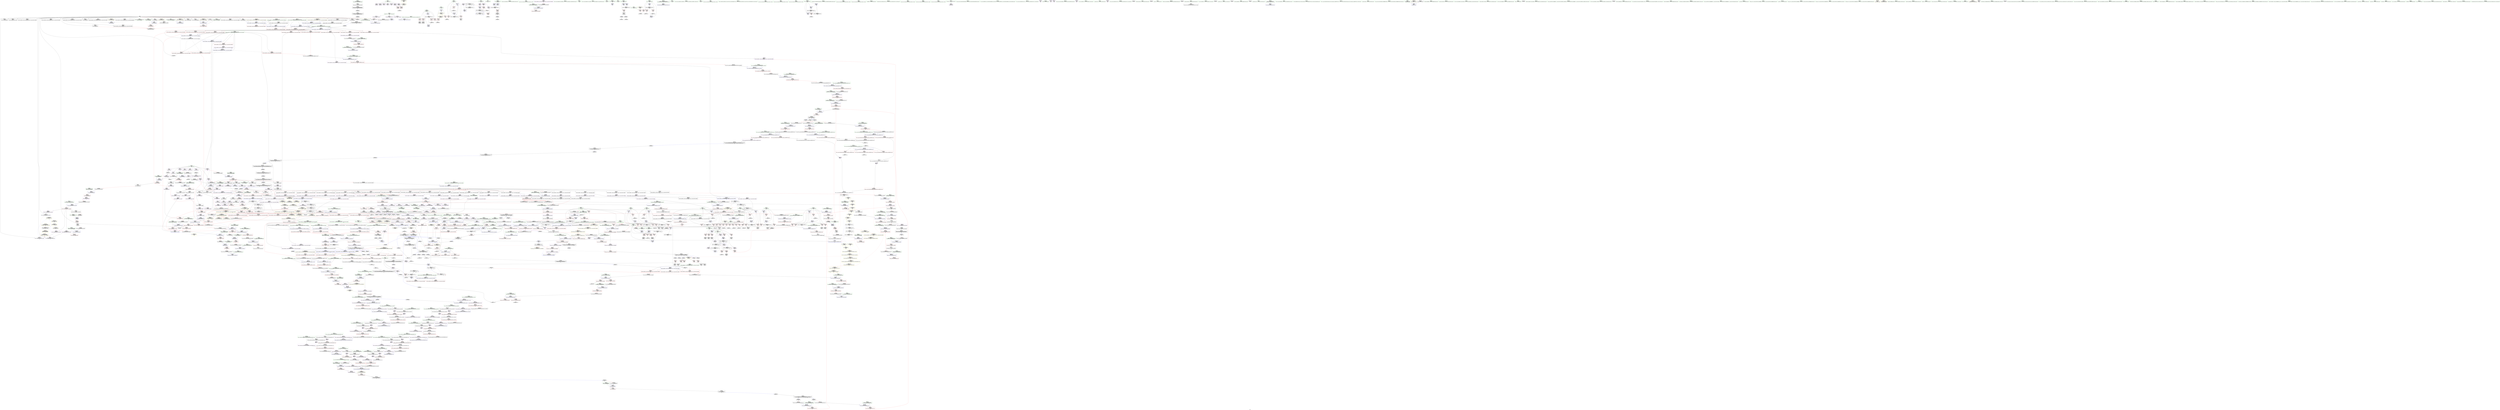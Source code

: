 digraph "SVFG" {
	label="SVFG";

	Node0x55d6352c0f10 [shape=record,color=grey,label="{NodeID: 0\nNullPtr|{|<s29>104}}"];
	Node0x55d6352c0f10 -> Node0x55d63548c020[style=solid];
	Node0x55d6352c0f10 -> Node0x55d63548c120[style=solid];
	Node0x55d6352c0f10 -> Node0x55d63548c1f0[style=solid];
	Node0x55d6352c0f10 -> Node0x55d63548c2c0[style=solid];
	Node0x55d6352c0f10 -> Node0x55d63548c390[style=solid];
	Node0x55d6352c0f10 -> Node0x55d63548c460[style=solid];
	Node0x55d6352c0f10 -> Node0x55d63548c530[style=solid];
	Node0x55d6352c0f10 -> Node0x55d63548c600[style=solid];
	Node0x55d6352c0f10 -> Node0x55d63548c6d0[style=solid];
	Node0x55d6352c0f10 -> Node0x55d63548c7a0[style=solid];
	Node0x55d6352c0f10 -> Node0x55d63548c870[style=solid];
	Node0x55d6352c0f10 -> Node0x55d63548c940[style=solid];
	Node0x55d6352c0f10 -> Node0x55d63548ca10[style=solid];
	Node0x55d6352c0f10 -> Node0x55d63548cae0[style=solid];
	Node0x55d6352c0f10 -> Node0x55d63548cbb0[style=solid];
	Node0x55d6352c0f10 -> Node0x55d63548cc80[style=solid];
	Node0x55d6352c0f10 -> Node0x55d63548cd50[style=solid];
	Node0x55d6352c0f10 -> Node0x55d63548ce20[style=solid];
	Node0x55d6352c0f10 -> Node0x55d63548cef0[style=solid];
	Node0x55d6352c0f10 -> Node0x55d63548cfc0[style=solid];
	Node0x55d6352c0f10 -> Node0x55d63548d090[style=solid];
	Node0x55d6352c0f10 -> Node0x55d635496ae0[style=solid];
	Node0x55d6352c0f10 -> Node0x55d635499ca0[style=solid];
	Node0x55d6352c0f10 -> Node0x55d6354b9610[style=solid];
	Node0x55d6352c0f10 -> Node0x55d6354b96e0[style=solid];
	Node0x55d6352c0f10 -> Node0x55d6354bbaa0[style=solid];
	Node0x55d6352c0f10 -> Node0x55d6354d9b20[style=solid];
	Node0x55d6352c0f10 -> Node0x55d6354aba70[style=solid];
	Node0x55d6352c0f10 -> Node0x55d6354abd70[style=solid];
	Node0x55d6352c0f10:s29 -> Node0x55d6355c2940[style=solid,color=red];
	Node0x55d6354922d0 [shape=record,color=red,label="{NodeID: 775\n1214\<--1201\nthis1\<--this.addr\n_ZNKSt6vectorIiSaIiEE12_M_check_lenEmPKc\n|{<s0>85|<s1>86|<s2>88|<s3>89|<s4>91|<s5>92|<s6>93}}"];
	Node0x55d6354922d0:s0 -> Node0x55d6355c9370[style=solid,color=red];
	Node0x55d6354922d0:s1 -> Node0x55d6355c4f30[style=solid,color=red];
	Node0x55d6354922d0:s2 -> Node0x55d6355c4f30[style=solid,color=red];
	Node0x55d6354922d0:s3 -> Node0x55d6355c4f30[style=solid,color=red];
	Node0x55d6354922d0:s4 -> Node0x55d6355c4f30[style=solid,color=red];
	Node0x55d6354922d0:s5 -> Node0x55d6355c9370[style=solid,color=red];
	Node0x55d6354922d0:s6 -> Node0x55d6355c9370[style=solid,color=red];
	Node0x55d6354aab70 [shape=record,color=grey,label="{NodeID: 1550\n348 = cmp(340, 347, )\n}"];
	Node0x55d635488cc0 [shape=record,color=purple,label="{NodeID: 443\n62\<--10\n\<--kraw\n__cxx_global_var_init.1\n}"];
	Node0x55d635488cc0 -> Node0x55d6354d9990[style=solid];
	Node0x55d6355c30b0 [shape=record,color=black,label="{NodeID: 2325\n1665 = PHI(1650, )\n0th arg _ZSt14__copy_move_a2ILb1EPiS0_ET1_T0_S2_S1_ }"];
	Node0x55d6355c30b0 -> Node0x55d6354bf380[style=solid];
	Node0x55d63547cc60 [shape=record,color=green,label="{NodeID: 111\n742\<--743\nexn.slot\<--exn.slot_field_insensitive\n_ZNSt12_Vector_baseIiSaIiEED2Ev\n}"];
	Node0x55d63547cc60 -> Node0x55d6354a65c0[style=solid];
	Node0x55d63547cc60 -> Node0x55d6354b9d60[style=solid];
	Node0x55d635497dc0 [shape=record,color=blue,label="{NodeID: 886\n324\<--20\ni\<--\n_Z8mniejszyii\n}"];
	Node0x55d635497dc0 -> Node0x55d6355351d0[style=dashed];
	Node0x55d63553bfd0 [shape=record,color=black,label="{NodeID: 1661\nMR_32V_6 = PHI(MR_32V_8, MR_32V_4, )\npts\{180000 \}\n|{|<s4>34}}"];
	Node0x55d63553bfd0 -> Node0x55d6354a5650[style=dashed];
	Node0x55d63553bfd0 -> Node0x55d635499140[style=dashed];
	Node0x55d63553bfd0 -> Node0x55d6355257d0[style=dashed];
	Node0x55d63553bfd0 -> Node0x55d63553bfd0[style=dashed];
	Node0x55d63553bfd0:s4 -> Node0x55d6354970c0[style=dashed,color=red];
	Node0x55d63549e7d0 [shape=record,color=purple,label="{NodeID: 554\n1332\<--1312\ncoerce.dive5\<--agg.tmp1\n_ZSt34__uninitialized_move_if_noexcept_aIPiS0_SaIiEET0_T_S3_S2_RT1_\n}"];
	Node0x55d63549e7d0 -> Node0x55d635493240[style=solid];
	Node0x55d635481310 [shape=record,color=green,label="{NodeID: 222\n1539\<--1540\n__i.addr\<--__i.addr_field_insensitive\n_ZSt32__make_move_if_noexcept_iteratorIiSt13move_iteratorIPiEET0_PT_\n}"];
	Node0x55d635481310 -> Node0x55d635494690[style=solid];
	Node0x55d635481310 -> Node0x55d6354be5b0[style=solid];
	Node0x55d6354bd090 [shape=record,color=blue,label="{NodeID: 997\n1306\<--1300\n__result.addr\<--__result\n_ZSt34__uninitialized_move_if_noexcept_aIPiS0_SaIiEET0_T_S3_S2_RT1_\n}"];
	Node0x55d6354bd090 -> Node0x55d635492fd0[style=dashed];
	Node0x55d635520b40 [shape=record,color=yellow,style=double,label="{NodeID: 1772\n257V_1 = ENCHI(MR_257V_0)\npts\{1204 \}\nFun[_ZSt3maxImERKT_S2_S2_]}"];
	Node0x55d635520b40 -> Node0x55d635493cd0[style=dashed];
	Node0x55d6354a4200 [shape=record,color=red,label="{NodeID: 665\n448\<--376\n\<--i13\nmain\n}"];
	Node0x55d6354a4200 -> Node0x55d63548eb90[style=solid];
	Node0x55d63548f3b0 [shape=record,color=black,label="{NodeID: 333\n619\<--608\n\<--this1\n_ZNSt6vectorIiSaIiEE9push_backERKi\n}"];
	Node0x55d63548f3b0 -> Node0x55d63549bb20[style=solid];
	Node0x55d635459b30 [shape=record,color=green,label="{NodeID: 1\n7\<--1\n__dso_handle\<--dummyObj\nGlob }"];
	Node0x55d6354923a0 [shape=record,color=red,label="{NodeID: 776\n1222\<--1203\n\<--__n.addr\n_ZNKSt6vectorIiSaIiEE12_M_check_lenEmPKc\n}"];
	Node0x55d6354923a0 -> Node0x55d6354aa0f0[style=solid];
	Node0x55d6354aacf0 [shape=record,color=grey,label="{NodeID: 1551\n551 = cmp(550, 20, )\n}"];
	Node0x55d635488d90 [shape=record,color=purple,label="{NodeID: 444\n69\<--10\n\<--kraw\n__cxx_global_var_init.1\n}"];
	Node0x55d6355c31f0 [shape=record,color=black,label="{NodeID: 2326\n1666 = PHI(1658, )\n1st arg _ZSt14__copy_move_a2ILb1EPiS0_ET1_T0_S2_S1_ }"];
	Node0x55d6355c31f0 -> Node0x55d6354bf450[style=solid];
	Node0x55d63547cd30 [shape=record,color=green,label="{NodeID: 112\n744\<--745\nehselector.slot\<--ehselector.slot_field_insensitive\n_ZNSt12_Vector_baseIiSaIiEED2Ev\n}"];
	Node0x55d63547cd30 -> Node0x55d6354b9e30[style=solid];
	Node0x55d635497e90 [shape=record,color=blue,label="{NodeID: 887\n318\<--20\nretval\<--\n_Z8mniejszyii\n}"];
	Node0x55d635497e90 -> Node0x55d6355275d0[style=dashed];
	Node0x55d63549e8a0 [shape=record,color=purple,label="{NodeID: 555\n1377\<--1376\n_M_impl\<--\n_ZNKSt6vectorIiSaIiEE4sizeEv\n}"];
	Node0x55d6354813e0 [shape=record,color=green,label="{NodeID: 223\n1544\<--1545\n_ZNSt13move_iteratorIPiEC2ES0_\<--_ZNSt13move_iteratorIPiEC2ES0__field_insensitive\n}"];
	Node0x55d6354bd160 [shape=record,color=blue,label="{NodeID: 998\n1308\<--1301\n__alloc.addr\<--__alloc\n_ZSt34__uninitialized_move_if_noexcept_aIPiS0_SaIiEET0_T_S3_S2_RT1_\n}"];
	Node0x55d6354bd160 -> Node0x55d6354930a0[style=dashed];
	Node0x55d635520c50 [shape=record,color=yellow,style=double,label="{NodeID: 1773\n263V_1 = ENCHI(MR_263V_0)\npts\{1210 \}\nFun[_ZSt3maxImERKT_S2_S2_]}"];
	Node0x55d635520c50 -> Node0x55d635493c00[style=dashed];
	Node0x55d6354a42d0 [shape=record,color=red,label="{NodeID: 666\n455\<--376\n\<--i13\nmain\n}"];
	Node0x55d6354a42d0 -> Node0x55d6354dc880[style=solid];
	Node0x55d63548f480 [shape=record,color=black,label="{NodeID: 334\n622\<--608\n\<--this1\n_ZNSt6vectorIiSaIiEE9push_backERKi\n}"];
	Node0x55d63548f480 -> Node0x55d63549bbf0[style=solid];
	Node0x55d63548f480 -> Node0x55d63549bcc0[style=solid];
	Node0x55d635459e70 [shape=record,color=green,label="{NodeID: 2\n20\<--1\n\<--dummyObj\nCan only get source location for instruction, argument, global var or function.}"];
	Node0x55d635492470 [shape=record,color=red,label="{NodeID: 777\n1225\<--1205\n\<--__s.addr\n_ZNKSt6vectorIiSaIiEE12_M_check_lenEmPKc\n}"];
	Node0x55d6354aae70 [shape=record,color=grey,label="{NodeID: 1552\n1284 = cmp(1283, 1285, )\n}"];
	Node0x55d635488e60 [shape=record,color=purple,label="{NodeID: 445\n70\<--10\n\<--kraw\n__cxx_global_var_init.1\n}"];
	Node0x55d635488e60 -> Node0x55d6354a9c70[style=solid];
	Node0x55d6355c3330 [shape=record,color=black,label="{NodeID: 2327\n1667 = PHI(1659, )\n2nd arg _ZSt14__copy_move_a2ILb1EPiS0_ET1_T0_S2_S1_ }"];
	Node0x55d6355c3330 -> Node0x55d6354bf520[style=solid];
	Node0x55d63547ce00 [shape=record,color=green,label="{NodeID: 113\n763\<--764\n_ZNSt12_Vector_baseIiSaIiEE13_M_deallocateEPim\<--_ZNSt12_Vector_baseIiSaIiEE13_M_deallocateEPim_field_insensitive\n}"];
	Node0x55d635497f60 [shape=record,color=blue,label="{NodeID: 888\n324\<--354\ni\<--inc\n_Z8mniejszyii\n}"];
	Node0x55d635497f60 -> Node0x55d6355351d0[style=dashed];
	Node0x55d63549e970 [shape=record,color=purple,label="{NodeID: 556\n1378\<--1376\n_M_finish\<--\n_ZNKSt6vectorIiSaIiEE4sizeEv\n}"];
	Node0x55d63549e970 -> Node0x55d635493650[style=solid];
	Node0x55d6354814e0 [shape=record,color=green,label="{NodeID: 224\n1553\<--1554\n__first\<--__first_field_insensitive\n_ZSt18uninitialized_copyISt13move_iteratorIPiES1_ET0_T_S4_S3_\n}"];
	Node0x55d6354814e0 -> Node0x55d6354871f0[style=solid];
	Node0x55d6354814e0 -> Node0x55d63549f400[style=solid];
	Node0x55d6354bd230 [shape=record,color=blue,label="{NodeID: 999\n1322\<--1319\ncoerce.dive\<--call\n_ZSt34__uninitialized_move_if_noexcept_aIPiS0_SaIiEET0_T_S3_S2_RT1_\n}"];
	Node0x55d6354bd230 -> Node0x55d635493170[style=dashed];
	Node0x55d6354a43a0 [shape=record,color=red,label="{NodeID: 667\n461\<--378\n\<--i22\nmain\n}"];
	Node0x55d6354a43a0 -> Node0x55d6354ac4f0[style=solid];
	Node0x55d63548f550 [shape=record,color=black,label="{NodeID: 335\n630\<--608\n\<--this1\n_ZNSt6vectorIiSaIiEE9push_backERKi\n}"];
	Node0x55d63548f550 -> Node0x55d63549bd90[style=solid];
	Node0x55d63548f550 -> Node0x55d63549be60[style=solid];
	Node0x55d635459f30 [shape=record,color=green,label="{NodeID: 3\n22\<--1\n.str\<--dummyObj\nGlob }"];
	Node0x55d635492540 [shape=record,color=red,label="{NodeID: 778\n1239\<--1207\n\<--__len\n_ZNKSt6vectorIiSaIiEE12_M_check_lenEmPKc\n}"];
	Node0x55d635492540 -> Node0x55d6354aaff0[style=solid];
	Node0x55d6354aaff0 [shape=record,color=grey,label="{NodeID: 1553\n1241 = cmp(1239, 1240, )\n}"];
	Node0x55d635488f30 [shape=record,color=purple,label="{NodeID: 446\n99\<--10\n\<--kraw\n__cxx_global_array_dtor\n}"];
	Node0x55d6355c3470 [shape=record,color=black,label="{NodeID: 2328\n898 = PHI(892, )\n0th arg _ZN9__gnu_cxx13new_allocatorIiED2Ev }"];
	Node0x55d6355c3470 -> Node0x55d6354bab30[style=solid];
	Node0x55d635481920 [shape=record,color=green,label="{NodeID: 114\n767\<--768\n_ZNSt12_Vector_baseIiSaIiEE12_Vector_implD2Ev\<--_ZNSt12_Vector_baseIiSaIiEE12_Vector_implD2Ev_field_insensitive\n}"];
	Node0x55d635498030 [shape=record,color=blue,label="{NodeID: 889\n318\<--169\nretval\<--\n_Z8mniejszyii\n}"];
	Node0x55d635498030 -> Node0x55d6355275d0[style=dashed];
	Node0x55d63549ea40 [shape=record,color=purple,label="{NodeID: 557\n1381\<--1380\n_M_impl2\<--\n_ZNKSt6vectorIiSaIiEE4sizeEv\n}"];
	Node0x55d6354815b0 [shape=record,color=green,label="{NodeID: 225\n1555\<--1556\n__last\<--__last_field_insensitive\n_ZSt18uninitialized_copyISt13move_iteratorIPiES1_ET0_T_S4_S3_\n}"];
	Node0x55d6354815b0 -> Node0x55d6354872c0[style=solid];
	Node0x55d6354815b0 -> Node0x55d63549f4d0[style=solid];
	Node0x55d6354bd300 [shape=record,color=blue,label="{NodeID: 1000\n1326\<--1325\ncoerce.dive3\<--call2\n_ZSt34__uninitialized_move_if_noexcept_aIPiS0_SaIiEET0_T_S3_S2_RT1_\n}"];
	Node0x55d6354bd300 -> Node0x55d635493240[style=dashed];
	Node0x55d6354a4470 [shape=record,color=red,label="{NodeID: 668\n471\<--378\n\<--i22\nmain\n|{<s0>32}}"];
	Node0x55d6354a4470:s0 -> Node0x55d6355c4ac0[style=solid,color=red];
	Node0x55d63548f620 [shape=record,color=black,label="{NodeID: 336\n621\<--620\n\<--_M_impl3\n_ZNSt6vectorIiSaIiEE9push_backERKi\n|{<s0>37}}"];
	Node0x55d63548f620:s0 -> Node0x55d6355c4050[style=solid,color=red];
	Node0x55d635459ff0 [shape=record,color=green,label="{NodeID: 4\n24\<--1\n.str.2\<--dummyObj\nGlob }"];
	Node0x55d635492610 [shape=record,color=red,label="{NodeID: 779\n1243\<--1207\n\<--__len\n_ZNKSt6vectorIiSaIiEE12_M_check_lenEmPKc\n}"];
	Node0x55d635492610 -> Node0x55d6354ab170[style=solid];
	Node0x55d6354ab170 [shape=record,color=grey,label="{NodeID: 1554\n1245 = cmp(1243, 1244, )\n}"];
	Node0x55d635489000 [shape=record,color=purple,label="{NodeID: 447\n100\<--10\n\<--kraw\n__cxx_global_array_dtor\n}"];
	Node0x55d635489000 -> Node0x55d6354da660[style=solid];
	Node0x55d6355c35b0 [shape=record,color=black,label="{NodeID: 2329\n730 = PHI(129, 942, 1046, 1062, 1098, 1118, )\n0th arg _ZNSt12_Vector_baseIiSaIiEE19_M_get_Tp_allocatorEv }"];
	Node0x55d6355c35b0 -> Node0x55d6354b9bc0[style=solid];
	Node0x55d635481a20 [shape=record,color=green,label="{NodeID: 115\n784\<--785\n__first.addr\<--__first.addr_field_insensitive\n_ZSt8_DestroyIPiEvT_S1_\n}"];
	Node0x55d635481a20 -> Node0x55d6354a6900[style=solid];
	Node0x55d635481a20 -> Node0x55d6354b9f00[style=solid];
	Node0x55d635498100 [shape=record,color=blue,label="{NodeID: 890\n364\<--20\nretval\<--\nmain\n}"];
	Node0x55d63549eb10 [shape=record,color=purple,label="{NodeID: 558\n1382\<--1380\n_M_start\<--\n_ZNKSt6vectorIiSaIiEE4sizeEv\n}"];
	Node0x55d63549eb10 -> Node0x55d635493720[style=solid];
	Node0x55d635481680 [shape=record,color=green,label="{NodeID: 226\n1557\<--1558\n__result.addr\<--__result.addr_field_insensitive\n_ZSt18uninitialized_copyISt13move_iteratorIPiES1_ET0_T_S4_S3_\n}"];
	Node0x55d635481680 -> Node0x55d635494830[style=solid];
	Node0x55d635481680 -> Node0x55d6354be820[style=solid];
	Node0x55d6354bd3d0 [shape=record,color=blue,label="{NodeID: 1001\n1341\<--1339\n__a.addr\<--__a\n_ZNSt16allocator_traitsISaIiEE7destroyIiEEvRS0_PT_\n}"];
	Node0x55d6354bd3d0 -> Node0x55d635493310[style=dashed];
	Node0x55d6354a4540 [shape=record,color=red,label="{NodeID: 669\n476\<--378\n\<--i22\nmain\n}"];
	Node0x55d6354a4540 -> Node0x55d63548ec60[style=solid];
	Node0x55d63548f6f0 [shape=record,color=black,label="{NodeID: 337\n681\<--680\n\<--this1\n_ZNSt12_Vector_baseIiSaIiEE12_Vector_implC2Ev\n|{<s0>43}}"];
	Node0x55d63548f6f0:s0 -> Node0x55d6355c52e0[style=solid,color=red];
	Node0x55d63545a450 [shape=record,color=green,label="{NodeID: 5\n26\<--1\n.str.3\<--dummyObj\nGlob }"];
	Node0x55d63554c940 [shape=record,color=yellow,style=double,label="{NodeID: 1887\n26V_1 = ENCHI(MR_26V_0)\npts\{1485 \}\nFun[_ZNSt20__uninitialized_copyILb1EE13__uninit_copyISt13move_iteratorIPiES3_EET0_T_S6_S5_]|{<s0>117}}"];
	Node0x55d63554c940:s0 -> Node0x55d635540740[style=dashed,color=red];
	Node0x55d6354926e0 [shape=record,color=red,label="{NodeID: 780\n1249\<--1207\n\<--__len\n_ZNKSt6vectorIiSaIiEE12_M_check_lenEmPKc\n}"];
	Node0x55d6354926e0 -> Node0x55d6354da0c0[style=solid];
	Node0x55d6354ab2f0 [shape=record,color=grey,label="{NodeID: 1555\n217 = cmp(216, 20, )\n}"];
	Node0x55d6354890d0 [shape=record,color=purple,label="{NodeID: 448\n107\<--10\n\<--kraw\n__cxx_global_array_dtor\n}"];
	Node0x55d6354890d0 -> Node0x55d6354ac7f0[style=solid];
	Node0x55d6355c3b00 [shape=record,color=black,label="{NodeID: 2330\n649 = PHI(83, )\n0th arg _ZNSt12_Vector_baseIiSaIiEEC2Ev }"];
	Node0x55d6355c3b00 -> Node0x55d635499b00[style=solid];
	Node0x55d635481af0 [shape=record,color=green,label="{NodeID: 116\n786\<--787\n__last.addr\<--__last.addr_field_insensitive\n_ZSt8_DestroyIPiEvT_S1_\n}"];
	Node0x55d635481af0 -> Node0x55d6354a69d0[style=solid];
	Node0x55d635481af0 -> Node0x55d6354b9fd0[style=solid];
	Node0x55d6354981d0 [shape=record,color=blue,label="{NodeID: 891\n368\<--20\nnumer\<--\nmain\n}"];
	Node0x55d6354981d0 -> Node0x55d63551e6d0[style=dashed];
	Node0x55d63549ebe0 [shape=record,color=purple,label="{NodeID: 559\n1433\<--1432\n_M_impl\<--this1\n_ZNKSt12_Vector_baseIiSaIiEE19_M_get_Tp_allocatorEv\n}"];
	Node0x55d63549ebe0 -> Node0x55d635486760[style=solid];
	Node0x55d635481750 [shape=record,color=green,label="{NodeID: 227\n1559\<--1560\n__assignable\<--__assignable_field_insensitive\n_ZSt18uninitialized_copyISt13move_iteratorIPiES1_ET0_T_S4_S3_\n}"];
	Node0x55d635481750 -> Node0x55d6354be8f0[style=solid];
	Node0x55d6354bd4a0 [shape=record,color=blue,label="{NodeID: 1002\n1343\<--1340\n__p.addr\<--__p\n_ZNSt16allocator_traitsISaIiEE7destroyIiEEvRS0_PT_\n}"];
	Node0x55d6354bd4a0 -> Node0x55d6354933e0[style=dashed];
	Node0x55d6354a4610 [shape=record,color=red,label="{NodeID: 670\n489\<--378\n\<--i22\nmain\n}"];
	Node0x55d6354a4610 -> Node0x55d6354dcb80[style=solid];
	Node0x55d63548f7c0 [shape=record,color=black,label="{NodeID: 338\n698\<--697\n\<--this1\n_ZNSaIiEC2Ev\n|{<s0>44}}"];
	Node0x55d63548f7c0:s0 -> Node0x55d6355c6030[style=solid,color=red];
	Node0x55d635562b50 [shape=record,color=yellow,style=double,label="{NodeID: 2220\n18V_2 = CSCHI(MR_18V_1)\npts\{120001 \}\nCS[]|{<s0>31}}"];
	Node0x55d635562b50:s0 -> Node0x55d63553a1d0[style=dashed,color=blue];
	Node0x55d63545a510 [shape=record,color=green,label="{NodeID: 6\n28\<--1\n.str.4\<--dummyObj\nGlob }"];
	Node0x55d6354927b0 [shape=record,color=red,label="{NodeID: 781\n1236\<--1233\n\<--call5\n_ZNKSt6vectorIiSaIiEE12_M_check_lenEmPKc\n}"];
	Node0x55d6354927b0 -> Node0x55d6354daf00[style=solid];
	Node0x55d6354ab470 [shape=record,color=grey,label="{NodeID: 1556\n401 = cmp(399, 400, )\n}"];
	Node0x55d6354891a0 [shape=record,color=purple,label="{NodeID: 449\n172\<--10\narrayidx2\<--kraw\n_Z3dfsi\n|{<s0>13}}"];
	Node0x55d6354891a0:s0 -> Node0x55d6355cad60[style=solid,color=red];
	Node0x55d6355c3c10 [shape=record,color=black,label="{NodeID: 2331\n1777 = PHI(1695, )\n0th arg _ZSt12__miter_baseIPiET_S1_ }"];
	Node0x55d6355c3c10 -> Node0x55d6354bfee0[style=solid];
	Node0x55d635481bc0 [shape=record,color=green,label="{NodeID: 117\n793\<--794\n_ZNSt12_Destroy_auxILb1EE9__destroyIPiEEvT_S3_\<--_ZNSt12_Destroy_auxILb1EE9__destroyIPiEEvT_S3__field_insensitive\n}"];
	Node0x55d6354982a0 [shape=record,color=blue,label="{NodeID: 892\n372\<--20\ni\<--\nmain\n}"];
	Node0x55d6354982a0 -> Node0x55d6354a3c50[style=dashed];
	Node0x55d6354982a0 -> Node0x55d6354a3d20[style=dashed];
	Node0x55d6354982a0 -> Node0x55d6354a3df0[style=dashed];
	Node0x55d6354982a0 -> Node0x55d635498510[style=dashed];
	Node0x55d6354982a0 -> Node0x55d63551e7c0[style=dashed];
	Node0x55d63549ecb0 [shape=record,color=purple,label="{NodeID: 560\n1510\<--1498\ncoerce.dive\<--__first\n_ZSt22__uninitialized_copy_aISt13move_iteratorIPiES1_iET0_T_S4_S3_RSaIT1_E\n}"];
	Node0x55d63549ecb0 -> Node0x55d6354be0d0[style=solid];
	Node0x55d635481820 [shape=record,color=green,label="{NodeID: 228\n1561\<--1562\nagg.tmp\<--agg.tmp_field_insensitive\n_ZSt18uninitialized_copyISt13move_iteratorIPiES1_ET0_T_S4_S3_\n}"];
	Node0x55d635481820 -> Node0x55d635487390[style=solid];
	Node0x55d635481820 -> Node0x55d63549f5a0[style=solid];
	Node0x55d6354bd570 [shape=record,color=blue,label="{NodeID: 1003\n1358\<--1357\nthis.addr\<--this\n_ZNKSt6vectorIiSaIiEE8max_sizeEv\n}"];
	Node0x55d6354bd570 -> Node0x55d6354934b0[style=dashed];
	Node0x55d6354a46e0 [shape=record,color=red,label="{NodeID: 671\n467\<--380\n\<--j26\nmain\n}"];
	Node0x55d6354a46e0 -> Node0x55d6354ac370[style=solid];
	Node0x55d63548f890 [shape=record,color=black,label="{NodeID: 339\n736\<--735\n\<--_M_impl\n_ZNSt12_Vector_baseIiSaIiEE19_M_get_Tp_allocatorEv\n}"];
	Node0x55d63548f890 -> Node0x55d63548f960[style=solid];
	Node0x55d63545a5d0 [shape=record,color=green,label="{NodeID: 7\n30\<--1\n.str.5\<--dummyObj\nGlob }"];
	Node0x55d635492880 [shape=record,color=red,label="{NodeID: 782\n1262\<--1256\n\<--__lhs.addr\n_ZN9__gnu_cxxmiIPiSt6vectorIiSaIiEEEENS_17__normal_iteratorIT_T0_E15difference_typeERKS8_SB_\n|{<s0>94}}"];
	Node0x55d635492880:s0 -> Node0x55d6355ca600[style=solid,color=red];
	Node0x55d6354ab5f0 [shape=record,color=grey,label="{NodeID: 1557\n209 = cmp(208, 20, )\n}"];
	Node0x55d635489270 [shape=record,color=purple,label="{NodeID: 450\n181\<--10\narrayidx4\<--kraw\n_Z3dfsi\n|{<s0>14}}"];
	Node0x55d635489270:s0 -> Node0x55d6355ca290[style=solid,color=red];
	Node0x55d6355c3d20 [shape=record,color=black,label="{NodeID: 2332\n1627 = PHI(1619, )\n0th arg _ZSt4copyISt13move_iteratorIPiES1_ET0_T_S4_S3_ }"];
	Node0x55d6355c3d20 -> Node0x55d6354bef70[style=solid];
	Node0x55d635481cc0 [shape=record,color=green,label="{NodeID: 118\n799\<--800\n.addr\<--.addr_field_insensitive\n_ZNSt12_Destroy_auxILb1EE9__destroyIPiEEvT_S3_\n}"];
	Node0x55d635481cc0 -> Node0x55d6354ba0a0[style=solid];
	Node0x55d635498370 [shape=record,color=blue,label="{NodeID: 893\n374\<--20\nj\<--\nmain\n}"];
	Node0x55d635498370 -> Node0x55d6354a3ec0[style=dashed];
	Node0x55d635498370 -> Node0x55d6354a3f90[style=dashed];
	Node0x55d635498370 -> Node0x55d6354a4060[style=dashed];
	Node0x55d635498370 -> Node0x55d635498370[style=dashed];
	Node0x55d635498370 -> Node0x55d635498440[style=dashed];
	Node0x55d635498370 -> Node0x55d63551ecc0[style=dashed];
	Node0x55d63553d2a0 [shape=record,color=yellow,style=double,label="{NodeID: 1668\n92V_1 = ENCHI(MR_92V_0)\npts\{381 \}\nFun[_ZNSt6vectorIiSaIiEE9push_backERKi]|{<s0>37|<s1>39}}"];
	Node0x55d63553d2a0:s0 -> Node0x55d635540cb0[style=dashed,color=red];
	Node0x55d63553d2a0:s1 -> Node0x55d63553dde0[style=dashed,color=red];
	Node0x55d63549ed80 [shape=record,color=purple,label="{NodeID: 561\n1512\<--1500\ncoerce.dive1\<--__last\n_ZSt22__uninitialized_copy_aISt13move_iteratorIPiES1_iET0_T_S4_S3_RSaIT1_E\n}"];
	Node0x55d63549ed80 -> Node0x55d6354be1a0[style=solid];
	Node0x55d635489cf0 [shape=record,color=green,label="{NodeID: 229\n1563\<--1564\nagg.tmp2\<--agg.tmp2_field_insensitive\n_ZSt18uninitialized_copyISt13move_iteratorIPiES1_ET0_T_S4_S3_\n}"];
	Node0x55d635489cf0 -> Node0x55d635487460[style=solid];
	Node0x55d635489cf0 -> Node0x55d63549f670[style=solid];
	Node0x55d6354bd640 [shape=record,color=blue,label="{NodeID: 1004\n1372\<--1371\nthis.addr\<--this\n_ZNKSt6vectorIiSaIiEE4sizeEv\n}"];
	Node0x55d6354bd640 -> Node0x55d635493580[style=dashed];
	Node0x55d6354a47b0 [shape=record,color=red,label="{NodeID: 672\n472\<--380\n\<--j26\nmain\n|{<s0>32}}"];
	Node0x55d6354a47b0:s0 -> Node0x55d6355c4bd0[style=solid,color=red];
	Node0x55d63548f960 [shape=record,color=black,label="{NodeID: 340\n729\<--736\n_ZNSt12_Vector_baseIiSaIiEE19_M_get_Tp_allocatorEv_ret\<--\n_ZNSt12_Vector_baseIiSaIiEE19_M_get_Tp_allocatorEv\n|{<s0>8|<s1>56|<s2>68|<s3>71|<s4>76|<s5>80}}"];
	Node0x55d63548f960:s0 -> Node0x55d6355bcd80[style=solid,color=blue];
	Node0x55d63548f960:s1 -> Node0x55d6355bf230[style=solid,color=blue];
	Node0x55d63548f960:s2 -> Node0x55d6355bfd70[style=solid,color=blue];
	Node0x55d63548f960:s3 -> Node0x55d6355c0130[style=solid,color=blue];
	Node0x55d63548f960:s4 -> Node0x55d6355c0480[style=solid,color=blue];
	Node0x55d63548f960:s5 -> Node0x55d6355c05f0[style=solid,color=blue];
	Node0x55d63545a690 [shape=record,color=green,label="{NodeID: 8\n33\<--1\n\<--dummyObj\nCan only get source location for instruction, argument, global var or function.}"];
	Node0x55d635492950 [shape=record,color=red,label="{NodeID: 783\n1265\<--1258\n\<--__rhs.addr\n_ZN9__gnu_cxxmiIPiSt6vectorIiSaIiEEEENS_17__normal_iteratorIT_T0_E15difference_typeERKS8_SB_\n|{<s0>95}}"];
	Node0x55d635492950:s0 -> Node0x55d6355ca600[style=solid,color=red];
	Node0x55d6354ab770 [shape=record,color=grey,label="{NodeID: 1558\n421 = cmp(419, 420, )\n}"];
	Node0x55d635489340 [shape=record,color=purple,label="{NodeID: 451\n450\<--10\narrayidx18\<--kraw\nmain\n|{<s0>31}}"];
	Node0x55d635489340:s0 -> Node0x55d6355c5c70[style=solid,color=red];
	Node0x55d6355c3e30 [shape=record,color=black,label="{NodeID: 2333\n1628 = PHI(1621, )\n1st arg _ZSt4copyISt13move_iteratorIPiES1_ET0_T_S4_S3_ }"];
	Node0x55d6355c3e30 -> Node0x55d6354bf040[style=solid];
	Node0x55d635481d90 [shape=record,color=green,label="{NodeID: 119\n801\<--802\n.addr1\<--.addr1_field_insensitive\n_ZNSt12_Destroy_auxILb1EE9__destroyIPiEEvT_S3_\n}"];
	Node0x55d635481d90 -> Node0x55d6354ba170[style=solid];
	Node0x55d635498440 [shape=record,color=blue,label="{NodeID: 894\n374\<--434\nj\<--inc\nmain\n}"];
	Node0x55d635498440 -> Node0x55d6354a3ec0[style=dashed];
	Node0x55d635498440 -> Node0x55d6354a3f90[style=dashed];
	Node0x55d635498440 -> Node0x55d6354a4060[style=dashed];
	Node0x55d635498440 -> Node0x55d635498370[style=dashed];
	Node0x55d635498440 -> Node0x55d635498440[style=dashed];
	Node0x55d635498440 -> Node0x55d63551ecc0[style=dashed];
	Node0x55d63549ee50 [shape=record,color=purple,label="{NodeID: 562\n1527\<--1506\ncoerce.dive3\<--agg.tmp\n_ZSt22__uninitialized_copy_aISt13move_iteratorIPiES1_iET0_T_S4_S3_RSaIT1_E\n}"];
	Node0x55d63549ee50 -> Node0x55d6354944f0[style=solid];
	Node0x55d635489dc0 [shape=record,color=green,label="{NodeID: 230\n1584\<--1585\n_ZNSt20__uninitialized_copyILb1EE13__uninit_copyISt13move_iteratorIPiES3_EET0_T_S6_S5_\<--_ZNSt20__uninitialized_copyILb1EE13__uninit_copyISt13move_iteratorIPiES3_EET0_T_S6_S5__field_insensitive\n}"];
	Node0x55d6354bd710 [shape=record,color=blue,label="{NodeID: 1005\n1396\<--1392\n__a.addr\<--__a\n_ZSt3maxImERKT_S2_S2_\n}"];
	Node0x55d6354bd710 -> Node0x55d6354938c0[style=dashed];
	Node0x55d6354bd710 -> Node0x55d635493990[style=dashed];
	Node0x55d6354a4880 [shape=record,color=red,label="{NodeID: 673\n484\<--380\n\<--j26\nmain\n}"];
	Node0x55d6354a4880 -> Node0x55d6354dca00[style=solid];
	Node0x55d63548fa30 [shape=record,color=black,label="{NodeID: 341\n757\<--753\nsub.ptr.lhs.cast\<--\n_ZNSt12_Vector_baseIiSaIiEED2Ev\n}"];
	Node0x55d63548fa30 -> Node0x55d6354dbe00[style=solid];
	Node0x55d63545a750 [shape=record,color=green,label="{NodeID: 9\n169\<--1\n\<--dummyObj\nCan only get source location for instruction, argument, global var or function.}"];
	Node0x55d635492a20 [shape=record,color=red,label="{NodeID: 784\n1264\<--1263\n\<--call\n_ZN9__gnu_cxxmiIPiSt6vectorIiSaIiEEEENS_17__normal_iteratorIT_T0_E15difference_typeERKS8_SB_\n}"];
	Node0x55d635492a20 -> Node0x55d6354919e0[style=solid];
	Node0x55d6354ab8f0 [shape=record,color=grey,label="{NodeID: 1559\n198 = cmp(197, 199, )\n}"];
	Node0x55d635489410 [shape=record,color=purple,label="{NodeID: 452\n478\<--10\narrayidx32\<--kraw\nmain\n|{<s0>33}}"];
	Node0x55d635489410:s0 -> Node0x55d6355c2a50[style=solid,color=red];
	Node0x55d6355c3f40 [shape=record,color=black,label="{NodeID: 2334\n1629 = PHI(1617, )\n2nd arg _ZSt4copyISt13move_iteratorIPiES1_ET0_T_S4_S3_ }"];
	Node0x55d6355c3f40 -> Node0x55d6354bf110[style=solid];
	Node0x55d635481e60 [shape=record,color=green,label="{NodeID: 120\n810\<--811\nthis.addr\<--this.addr_field_insensitive\n_ZNSt12_Vector_baseIiSaIiEE13_M_deallocateEPim\n}"];
	Node0x55d635481e60 -> Node0x55d6354a6aa0[style=solid];
	Node0x55d635481e60 -> Node0x55d6354ba240[style=solid];
	Node0x55d635498510 [shape=record,color=blue,label="{NodeID: 895\n372\<--439\ni\<--inc11\nmain\n}"];
	Node0x55d635498510 -> Node0x55d6354a3c50[style=dashed];
	Node0x55d635498510 -> Node0x55d6354a3d20[style=dashed];
	Node0x55d635498510 -> Node0x55d6354a3df0[style=dashed];
	Node0x55d635498510 -> Node0x55d635498510[style=dashed];
	Node0x55d635498510 -> Node0x55d63551e7c0[style=dashed];
	Node0x55d63549ef20 [shape=record,color=purple,label="{NodeID: 563\n1529\<--1508\ncoerce.dive4\<--agg.tmp2\n_ZSt22__uninitialized_copy_aISt13move_iteratorIPiES1_iET0_T_S4_S3_RSaIT1_E\n}"];
	Node0x55d63549ef20 -> Node0x55d6354945c0[style=solid];
	Node0x55d635489e90 [shape=record,color=green,label="{NodeID: 231\n1596\<--1597\n__first\<--__first_field_insensitive\n_ZNSt20__uninitialized_copyILb1EE13__uninit_copyISt13move_iteratorIPiES3_EET0_T_S6_S5_\n}"];
	Node0x55d635489e90 -> Node0x55d635487600[style=solid];
	Node0x55d635489e90 -> Node0x55d63549fa80[style=solid];
	Node0x55d6354bd7e0 [shape=record,color=blue,label="{NodeID: 1006\n1398\<--1393\n__b.addr\<--__b\n_ZSt3maxImERKT_S2_S2_\n}"];
	Node0x55d6354bd7e0 -> Node0x55d635493a60[style=dashed];
	Node0x55d6354bd7e0 -> Node0x55d635493b30[style=dashed];
	Node0x55d6354a4950 [shape=record,color=red,label="{NodeID: 674\n495\<--382\n\<--i39\nmain\n}"];
	Node0x55d6354a4950 -> Node0x55d6354ac970[style=solid];
	Node0x55d63548fb00 [shape=record,color=black,label="{NodeID: 342\n758\<--756\nsub.ptr.rhs.cast\<--\n_ZNSt12_Vector_baseIiSaIiEED2Ev\n}"];
	Node0x55d63548fb00 -> Node0x55d6354dbe00[style=solid];
	Node0x55d63545ac50 [shape=record,color=green,label="{NodeID: 10\n199\<--1\n\<--dummyObj\nCan only get source location for instruction, argument, global var or function.}"];
	Node0x55d635492af0 [shape=record,color=red,label="{NodeID: 785\n1267\<--1266\n\<--call1\n_ZN9__gnu_cxxmiIPiSt6vectorIiSaIiEEEENS_17__normal_iteratorIT_T0_E15difference_typeERKS8_SB_\n}"];
	Node0x55d635492af0 -> Node0x55d635491ab0[style=solid];
	Node0x55d6354aba70 [shape=record,color=grey,label="{NodeID: 1560\n1076 = cmp(1075, 3, )\n}"];
	Node0x55d6354894e0 [shape=record,color=purple,label="{NodeID: 453\n223\<--13\narrayidx23\<--skojx\n_Z3dfsi\n}"];
	Node0x55d6354894e0 -> Node0x55d635497330[style=solid];
	Node0x55d6355c4050 [shape=record,color=black,label="{NodeID: 2335\n956 = PHI(621, 1031, )\n0th arg _ZNSt16allocator_traitsISaIiEE9constructIiJRKiEEEvRS0_PT_DpOT0_ }"];
	Node0x55d6355c4050 -> Node0x55d6354bb1b0[style=solid];
	Node0x55d635481f30 [shape=record,color=green,label="{NodeID: 121\n812\<--813\n__p.addr\<--__p.addr_field_insensitive\n_ZNSt12_Vector_baseIiSaIiEE13_M_deallocateEPim\n}"];
	Node0x55d635481f30 -> Node0x55d6354a6b70[style=solid];
	Node0x55d635481f30 -> Node0x55d6354a6c40[style=solid];
	Node0x55d635481f30 -> Node0x55d6354ba310[style=solid];
	Node0x55d6354985e0 [shape=record,color=blue,label="{NodeID: 896\n376\<--20\ni13\<--\nmain\n}"];
	Node0x55d6354985e0 -> Node0x55d6354a4130[style=dashed];
	Node0x55d6354985e0 -> Node0x55d6354a4200[style=dashed];
	Node0x55d6354985e0 -> Node0x55d6354a42d0[style=dashed];
	Node0x55d6354985e0 -> Node0x55d6354986b0[style=dashed];
	Node0x55d6354985e0 -> Node0x55d63551f1c0[style=dashed];
	Node0x55d63553d570 [shape=record,color=yellow,style=double,label="{NodeID: 1671\n26V_1 = ENCHI(MR_26V_0)\npts\{1485 \}\nFun[_ZNSt6vectorIiSaIiEE9push_backERKi]|{<s0>37|<s1>39}}"];
	Node0x55d63553d570:s0 -> Node0x55d635541060[style=dashed,color=red];
	Node0x55d63553d570:s1 -> Node0x55d63553e5c0[style=dashed,color=red];
	Node0x55d63549eff0 [shape=record,color=purple,label="{NodeID: 564\n1825\<--1516\noffset_0\<--\n}"];
	Node0x55d63549eff0 -> Node0x55d6354be410[style=solid];
	Node0x55d635489f60 [shape=record,color=green,label="{NodeID: 232\n1598\<--1599\n__last\<--__last_field_insensitive\n_ZNSt20__uninitialized_copyILb1EE13__uninit_copyISt13move_iteratorIPiES3_EET0_T_S6_S5_\n}"];
	Node0x55d635489f60 -> Node0x55d6354876d0[style=solid];
	Node0x55d635489f60 -> Node0x55d63549fb50[style=solid];
	Node0x55d6354bd8b0 [shape=record,color=blue,label="{NodeID: 1007\n1394\<--1408\nretval\<--\n_ZSt3maxImERKT_S2_S2_\n}"];
	Node0x55d6354bd8b0 -> Node0x55d6355397d0[style=dashed];
	Node0x55d6354a4a20 [shape=record,color=red,label="{NodeID: 675\n499\<--382\n\<--i39\nmain\n}"];
	Node0x55d6354a4a20 -> Node0x55d63548ed30[style=solid];
	Node0x55d63548fbd0 [shape=record,color=black,label="{NodeID: 343\n824\<--823\n\<--_M_impl\n_ZNSt12_Vector_baseIiSaIiEE13_M_deallocateEPim\n|{<s0>51}}"];
	Node0x55d63548fbd0:s0 -> Node0x55d6355c8960[style=solid,color=red];
	Node0x55d63545ad50 [shape=record,color=green,label="{NodeID: 11\n761\<--1\n\<--dummyObj\nCan only get source location for instruction, argument, global var or function.}"];
	Node0x55d635492bc0 [shape=record,color=red,label="{NodeID: 786\n1282\<--1276\nthis1\<--this.addr\n_ZNSt12_Vector_baseIiSaIiEE11_M_allocateEm\n}"];
	Node0x55d635492bc0 -> Node0x55d63549e490[style=solid];
	Node0x55d6354abbf0 [shape=record,color=grey,label="{NodeID: 1561\n517 = cmp(516, 20, )\n}"];
	Node0x55d6354895b0 [shape=record,color=purple,label="{NodeID: 454\n505\<--13\narrayidx46\<--skojx\nmain\n}"];
	Node0x55d6354895b0 -> Node0x55d635498c60[style=solid];
	Node0x55d6355c41a0 [shape=record,color=black,label="{NodeID: 2336\n957 = PHI(625, 1034, )\n1st arg _ZNSt16allocator_traitsISaIiEE9constructIiJRKiEEEvRS0_PT_DpOT0_ }"];
	Node0x55d6355c41a0 -> Node0x55d6354bb280[style=solid];
	Node0x55d635482000 [shape=record,color=green,label="{NodeID: 122\n814\<--815\n__n.addr\<--__n.addr_field_insensitive\n_ZNSt12_Vector_baseIiSaIiEE13_M_deallocateEPim\n}"];
	Node0x55d635482000 -> Node0x55d6354a6d10[style=solid];
	Node0x55d635482000 -> Node0x55d6354ba3e0[style=solid];
	Node0x55d6354986b0 [shape=record,color=blue,label="{NodeID: 897\n376\<--456\ni13\<--inc20\nmain\n}"];
	Node0x55d6354986b0 -> Node0x55d6354a4130[style=dashed];
	Node0x55d6354986b0 -> Node0x55d6354a4200[style=dashed];
	Node0x55d6354986b0 -> Node0x55d6354a42d0[style=dashed];
	Node0x55d6354986b0 -> Node0x55d6354986b0[style=dashed];
	Node0x55d6354986b0 -> Node0x55d63551f1c0[style=dashed];
	Node0x55d63553d650 [shape=record,color=yellow,style=double,label="{NodeID: 1672\n16V_1 = ENCHI(MR_16V_0)\npts\{120000 \}\nFun[_ZNSt6vectorIiSaIiEE9push_backERKi]|{|<s1>38|<s2>39}}"];
	Node0x55d63553d650 -> Node0x55d63552f2d0[style=dashed];
	Node0x55d63553d650:s1 -> Node0x55d63554a210[style=dashed,color=red];
	Node0x55d63553d650:s2 -> Node0x55d63553e780[style=dashed,color=red];
	Node0x55d63549f0c0 [shape=record,color=purple,label="{NodeID: 565\n1826\<--1517\noffset_0\<--\n}"];
	Node0x55d63549f0c0 -> Node0x55d635496090[style=solid];
	Node0x55d63548a030 [shape=record,color=green,label="{NodeID: 233\n1600\<--1601\n__result.addr\<--__result.addr_field_insensitive\n_ZNSt20__uninitialized_copyILb1EE13__uninit_copyISt13move_iteratorIPiES3_EET0_T_S6_S5_\n}"];
	Node0x55d63548a030 -> Node0x55d635494aa0[style=solid];
	Node0x55d63548a030 -> Node0x55d6354bed00[style=solid];
	Node0x55d6354bd980 [shape=record,color=blue,label="{NodeID: 1008\n1394\<--1411\nretval\<--\n_ZSt3maxImERKT_S2_S2_\n}"];
	Node0x55d6354bd980 -> Node0x55d6355397d0[style=dashed];
	Node0x55d6354a4af0 [shape=record,color=red,label="{NodeID: 676\n503\<--382\n\<--i39\nmain\n}"];
	Node0x55d6354a4af0 -> Node0x55d63548ee00[style=solid];
	Node0x55d63548fca0 [shape=record,color=black,label="{NodeID: 344\n838\<--837\n\<--this1\n_ZNSt12_Vector_baseIiSaIiEE12_Vector_implD2Ev\n|{<s0>52}}"];
	Node0x55d63548fca0:s0 -> Node0x55d6355c4440[style=solid,color=red];
	Node0x55d635563210 [shape=record,color=yellow,style=double,label="{NodeID: 2226\n2V_2 = CSCHI(MR_2V_1)\npts\{120000 120001 120002 \}\nCS[]|{<s0>5}}"];
	Node0x55d635563210:s0 -> Node0x55d635561b90[style=dashed,color=blue];
	Node0x55d63545ae50 [shape=record,color=green,label="{NodeID: 12\n1010\<--1\n\<--dummyObj\nCan only get source location for instruction, argument, global var or function.|{<s0>61}}"];
	Node0x55d63545ae50:s0 -> Node0x55d6355c8da0[style=solid,color=red];
	Node0x55d635492c90 [shape=record,color=red,label="{NodeID: 787\n1283\<--1278\n\<--__n.addr\n_ZNSt12_Vector_baseIiSaIiEE11_M_allocateEm\n}"];
	Node0x55d635492c90 -> Node0x55d6354aae70[style=solid];
	Node0x55d6354abd70 [shape=record,color=grey,label="{NodeID: 1562\n821 = cmp(820, 3, )\n}"];
	Node0x55d635489680 [shape=record,color=purple,label="{NodeID: 455\n543\<--13\narrayidx65\<--skojx\nmain\n}"];
	Node0x55d635489680 -> Node0x55d6354a5580[style=solid];
	Node0x55d6355c42f0 [shape=record,color=black,label="{NodeID: 2337\n958 = PHI(626, 1036, )\n2nd arg _ZNSt16allocator_traitsISaIiEE9constructIiJRKiEEEvRS0_PT_DpOT0_ }"];
	Node0x55d6355c42f0 -> Node0x55d6354bb350[style=solid];
	Node0x55d6354820d0 [shape=record,color=green,label="{NodeID: 123\n828\<--829\n_ZNSt16allocator_traitsISaIiEE10deallocateERS0_Pim\<--_ZNSt16allocator_traitsISaIiEE10deallocateERS0_Pim_field_insensitive\n}"];
	Node0x55d635498780 [shape=record,color=blue,label="{NodeID: 898\n378\<--20\ni22\<--\nmain\n}"];
	Node0x55d635498780 -> Node0x55d6354a43a0[style=dashed];
	Node0x55d635498780 -> Node0x55d6354a4470[style=dashed];
	Node0x55d635498780 -> Node0x55d6354a4540[style=dashed];
	Node0x55d635498780 -> Node0x55d6354a4610[style=dashed];
	Node0x55d635498780 -> Node0x55d6354989f0[style=dashed];
	Node0x55d635498780 -> Node0x55d63551f6c0[style=dashed];
	Node0x55d63553d730 [shape=record,color=yellow,style=double,label="{NodeID: 1673\n18V_1 = ENCHI(MR_18V_0)\npts\{120001 \}\nFun[_ZNSt6vectorIiSaIiEE9push_backERKi]|{|<s4>38|<s5>39}}"];
	Node0x55d63553d730 -> Node0x55d6354a5b30[style=dashed];
	Node0x55d63553d730 -> Node0x55d6354a5cd0[style=dashed];
	Node0x55d63553d730 -> Node0x55d6354a5da0[style=dashed];
	Node0x55d63553d730 -> Node0x55d635499960[style=dashed];
	Node0x55d63553d730:s4 -> Node0x55d63554a210[style=dashed,color=red];
	Node0x55d63553d730:s5 -> Node0x55d63553e860[style=dashed,color=red];
	Node0x55d63549f190 [shape=record,color=purple,label="{NodeID: 566\n1828\<--1523\noffset_0\<--\n}"];
	Node0x55d63549f190 -> Node0x55d6354be4e0[style=solid];
	Node0x55d63548a100 [shape=record,color=green,label="{NodeID: 234\n1602\<--1603\nagg.tmp\<--agg.tmp_field_insensitive\n_ZNSt20__uninitialized_copyILb1EE13__uninit_copyISt13move_iteratorIPiES3_EET0_T_S6_S5_\n}"];
	Node0x55d63548a100 -> Node0x55d6354877a0[style=solid];
	Node0x55d63548a100 -> Node0x55d63549fc20[style=solid];
	Node0x55d6354bda50 [shape=record,color=blue,label="{NodeID: 1009\n1418\<--1417\n__a.addr\<--__a\n_ZNSt16allocator_traitsISaIiEE8max_sizeERKS0_\n}"];
	Node0x55d6354bda50 -> Node0x55d635493da0[style=dashed];
	Node0x55d6354a4bc0 [shape=record,color=red,label="{NodeID: 677\n508\<--382\n\<--i39\nmain\n}"];
	Node0x55d6354a4bc0 -> Node0x55d6354dc100[style=solid];
	Node0x55d63548fd70 [shape=record,color=black,label="{NodeID: 345\n857\<--856\n\<--\n_ZNSt16allocator_traitsISaIiEE10deallocateERS0_Pim\n|{<s0>53}}"];
	Node0x55d63548fd70:s0 -> Node0x55d6355c7340[style=solid,color=red];
	Node0x55d635563370 [shape=record,color=yellow,style=double,label="{NodeID: 2227\n26V_2 = CSCHI(MR_26V_1)\npts\{1485 \}\nCS[]|{<s0>114}}"];
	Node0x55d635563370:s0 -> Node0x55d635564290[style=dashed,color=blue];
	Node0x55d63545af50 [shape=record,color=green,label="{NodeID: 13\n1285\<--1\n\<--dummyObj\nCan only get source location for instruction, argument, global var or function.}"];
	Node0x55d635492d60 [shape=record,color=red,label="{NodeID: 788\n1289\<--1278\n\<--__n.addr\n_ZNSt12_Vector_baseIiSaIiEE11_M_allocateEm\n|{<s0>96}}"];
	Node0x55d635492d60:s0 -> Node0x55d6355cb700[style=solid,color=red];
	Node0x55d6354abef0 [shape=record,color=grey,label="{NodeID: 1563\n617 = cmp(612, 616, )\n}"];
	Node0x55d635489750 [shape=record,color=purple,label="{NodeID: 456\n196\<--15\narrayidx10\<--skojy\n_Z3dfsi\n}"];
	Node0x55d635489750 -> Node0x55d6354a1b00[style=solid];
	Node0x55d6355c4440 [shape=record,color=black,label="{NodeID: 2338\n887 = PHI(838, )\n0th arg _ZNSaIiED2Ev }"];
	Node0x55d6355c4440 -> Node0x55d6354baa60[style=solid];
	Node0x55d6354821d0 [shape=record,color=green,label="{NodeID: 124\n834\<--835\nthis.addr\<--this.addr_field_insensitive\n_ZNSt12_Vector_baseIiSaIiEE12_Vector_implD2Ev\n}"];
	Node0x55d6354821d0 -> Node0x55d6354a6de0[style=solid];
	Node0x55d6354821d0 -> Node0x55d6354ba4b0[style=solid];
	Node0x55d635498850 [shape=record,color=blue,label="{NodeID: 899\n380\<--20\nj26\<--\nmain\n}"];
	Node0x55d635498850 -> Node0x55d63552cfd0[style=dashed];
	Node0x55d63553d810 [shape=record,color=yellow,style=double,label="{NodeID: 1674\n20V_1 = ENCHI(MR_20V_0)\npts\{120002 \}\nFun[_ZNSt6vectorIiSaIiEE9push_backERKi]|{|<s2>39|<s3>39}}"];
	Node0x55d63553d810 -> Node0x55d6354a5c00[style=dashed];
	Node0x55d63553d810 -> Node0x55d63552fcd0[style=dashed];
	Node0x55d63553d810:s2 -> Node0x55d635491d20[style=dashed,color=red];
	Node0x55d63553d810:s3 -> Node0x55d6354bc2c0[style=dashed,color=red];
	Node0x55d63549f260 [shape=record,color=purple,label="{NodeID: 567\n1829\<--1524\noffset_0\<--\n}"];
	Node0x55d63549f260 -> Node0x55d635496160[style=solid];
	Node0x55d63548a1d0 [shape=record,color=green,label="{NodeID: 235\n1604\<--1605\nagg.tmp2\<--agg.tmp2_field_insensitive\n_ZNSt20__uninitialized_copyILb1EE13__uninit_copyISt13move_iteratorIPiES3_EET0_T_S6_S5_\n}"];
	Node0x55d63548a1d0 -> Node0x55d635487870[style=solid];
	Node0x55d63548a1d0 -> Node0x55d63549fcf0[style=solid];
	Node0x55d6354bdb20 [shape=record,color=blue,label="{NodeID: 1010\n1429\<--1428\nthis.addr\<--this\n_ZNKSt12_Vector_baseIiSaIiEE19_M_get_Tp_allocatorEv\n}"];
	Node0x55d6354bdb20 -> Node0x55d635493e70[style=dashed];
	Node0x55d6354a4c90 [shape=record,color=red,label="{NodeID: 678\n516\<--384\n\<--change\nmain\n}"];
	Node0x55d6354a4c90 -> Node0x55d6354abbf0[style=solid];
	Node0x55d63548fe40 [shape=record,color=black,label="{NodeID: 346\n879\<--878\n\<--\n_ZN9__gnu_cxx13new_allocatorIiE10deallocateEPim\n}"];
	Node0x55d6355634d0 [shape=record,color=yellow,style=double,label="{NodeID: 2228\n26V_2 = CSCHI(MR_26V_1)\npts\{1485 \}\nCS[]|{<s0>117}}"];
	Node0x55d6355634d0:s0 -> Node0x55d635563370[style=dashed,color=blue];
	Node0x55d63545b050 [shape=record,color=green,label="{NodeID: 14\n1443\<--1\n\<--dummyObj\nCan only get source location for instruction, argument, global var or function.}"];
	Node0x55d635492e30 [shape=record,color=red,label="{NodeID: 789\n1318\<--1302\n\<--__first.addr\n_ZSt34__uninitialized_move_if_noexcept_aIPiS0_SaIiEET0_T_S3_S2_RT1_\n|{<s0>97}}"];
	Node0x55d635492e30:s0 -> Node0x55d6355c9650[style=solid,color=red];
	Node0x55d6354ac070 [shape=record,color=grey,label="{NodeID: 1564\n446 = cmp(444, 445, )\n}"];
	Node0x55d635489820 [shape=record,color=purple,label="{NodeID: 457\n204\<--15\narrayidx13\<--skojy\n_Z3dfsi\n}"];
	Node0x55d635489820 -> Node0x55d6354a1ca0[style=solid];
	Node0x55d6355c4550 [shape=record,color=black,label="{NodeID: 2339\n1298 = PHI(1042, 1056, )\n0th arg _ZSt34__uninitialized_move_if_noexcept_aIPiS0_SaIiEET0_T_S3_S2_RT1_ }"];
	Node0x55d6355c4550 -> Node0x55d6354bcef0[style=solid];
	Node0x55d6354822a0 [shape=record,color=green,label="{NodeID: 125\n840\<--841\n_ZNSaIiED2Ev\<--_ZNSaIiED2Ev_field_insensitive\n}"];
	Node0x55d635498920 [shape=record,color=blue,label="{NodeID: 900\n380\<--485\nj26\<--inc34\nmain\n}"];
	Node0x55d635498920 -> Node0x55d63552cfd0[style=dashed];
	Node0x55d63549f330 [shape=record,color=purple,label="{NodeID: 568\n1546\<--1537\ncoerce.dive\<--retval\n_ZSt32__make_move_if_noexcept_iteratorIiSt13move_iteratorIPiEET0_PT_\n}"];
	Node0x55d63549f330 -> Node0x55d635494760[style=solid];
	Node0x55d63548a2a0 [shape=record,color=green,label="{NodeID: 236\n1623\<--1624\n_ZSt4copyISt13move_iteratorIPiES1_ET0_T_S4_S3_\<--_ZSt4copyISt13move_iteratorIPiES1_ET0_T_S4_S3__field_insensitive\n}"];
	Node0x55d6354bdbf0 [shape=record,color=blue,label="{NodeID: 1011\n1438\<--1437\nthis.addr\<--this\n_ZNK9__gnu_cxx13new_allocatorIiE8max_sizeEv\n}"];
	Node0x55d6354bdbf0 -> Node0x55d635493f40[style=dashed];
	Node0x55d6354a4d60 [shape=record,color=red,label="{NodeID: 679\n557\<--386\n\<--res\nmain\n}"];
	Node0x55d6354a4d60 -> Node0x55d6354db380[style=solid];
	Node0x55d63548ff10 [shape=record,color=black,label="{NodeID: 347\n892\<--891\n\<--this1\n_ZNSaIiED2Ev\n|{<s0>55}}"];
	Node0x55d63548ff10:s0 -> Node0x55d6355c3470[style=solid,color=red];
	Node0x55d635563630 [shape=record,color=yellow,style=double,label="{NodeID: 2229\n26V_2 = CSCHI(MR_26V_1)\npts\{1485 \}\nCS[]|{<s0>122}}"];
	Node0x55d635563630:s0 -> Node0x55d6355634d0[style=dashed,color=blue];
	Node0x55d63545b150 [shape=record,color=green,label="{NodeID: 15\n1519\<--1\n\<--dummyObj\nCan only get source location for instruction, argument, global var or function.}"];
	Node0x55d635492f00 [shape=record,color=red,label="{NodeID: 790\n1324\<--1304\n\<--__last.addr\n_ZSt34__uninitialized_move_if_noexcept_aIPiS0_SaIiEET0_T_S3_S2_RT1_\n|{<s0>98}}"];
	Node0x55d635492f00:s0 -> Node0x55d6355c9650[style=solid,color=red];
	Node0x55d6354ac1f0 [shape=record,color=grey,label="{NodeID: 1565\n1406 = cmp(1403, 1405, )\n}"];
	Node0x55d6354898f0 [shape=record,color=purple,label="{NodeID: 458\n214\<--15\narrayidx18\<--skojy\n_Z3dfsi\n}"];
	Node0x55d6354898f0 -> Node0x55d6354a1f10[style=solid];
	Node0x55d6355c46a0 [shape=record,color=black,label="{NodeID: 2340\n1299 = PHI(1044, 1060, )\n1st arg _ZSt34__uninitialized_move_if_noexcept_aIPiS0_SaIiEET0_T_S3_S2_RT1_ }"];
	Node0x55d6355c46a0 -> Node0x55d6354bcfc0[style=solid];
	Node0x55d6354823a0 [shape=record,color=green,label="{NodeID: 126\n847\<--848\n__a.addr\<--__a.addr_field_insensitive\n_ZNSt16allocator_traitsISaIiEE10deallocateERS0_Pim\n}"];
	Node0x55d6354823a0 -> Node0x55d6354a6eb0[style=solid];
	Node0x55d6354823a0 -> Node0x55d6354ba580[style=solid];
	Node0x55d6354989f0 [shape=record,color=blue,label="{NodeID: 901\n378\<--490\ni22\<--inc37\nmain\n}"];
	Node0x55d6354989f0 -> Node0x55d6354a43a0[style=dashed];
	Node0x55d6354989f0 -> Node0x55d6354a4470[style=dashed];
	Node0x55d6354989f0 -> Node0x55d6354a4540[style=dashed];
	Node0x55d6354989f0 -> Node0x55d6354a4610[style=dashed];
	Node0x55d6354989f0 -> Node0x55d6354989f0[style=dashed];
	Node0x55d6354989f0 -> Node0x55d63551f6c0[style=dashed];
	Node0x55d63549f400 [shape=record,color=purple,label="{NodeID: 569\n1565\<--1553\ncoerce.dive\<--__first\n_ZSt18uninitialized_copyISt13move_iteratorIPiES1_ET0_T_S4_S3_\n}"];
	Node0x55d63549f400 -> Node0x55d6354be680[style=solid];
	Node0x55d63548a3a0 [shape=record,color=green,label="{NodeID: 237\n1630\<--1631\n__first\<--__first_field_insensitive\n_ZSt4copyISt13move_iteratorIPiES1_ET0_T_S4_S3_\n}"];
	Node0x55d63548a3a0 -> Node0x55d635487a10[style=solid];
	Node0x55d63548a3a0 -> Node0x55d6354a0100[style=solid];
	Node0x55d6354bdcc0 [shape=record,color=blue,label="{NodeID: 1012\n1447\<--1445\n__a.addr\<--__a\n_ZNSt16allocator_traitsISaIiEE8allocateERS0_m\n}"];
	Node0x55d6354bdcc0 -> Node0x55d635494010[style=dashed];
	Node0x55d6354a4e30 [shape=record,color=red,label="{NodeID: 680\n568\<--386\n\<--res\nmain\n}"];
	Node0x55d63548ffe0 [shape=record,color=black,label="{NodeID: 348\n919\<--925\n_ZNK9__gnu_cxx17__normal_iteratorIPiSt6vectorIiSaIiEEE4baseEv_ret\<--_M_current\n_ZNK9__gnu_cxx17__normal_iteratorIPiSt6vectorIiSaIiEEE4baseEv\n|{<s0>24|<s1>25|<s2>67|<s3>70|<s4>94|<s5>95}}"];
	Node0x55d63548ffe0:s0 -> Node0x55d6355bdc00[style=solid,color=blue];
	Node0x55d63548ffe0:s1 -> Node0x55d6355bdd70[style=solid,color=blue];
	Node0x55d63548ffe0:s2 -> Node0x55d6355bfc30[style=solid,color=blue];
	Node0x55d63548ffe0:s3 -> Node0x55d6355bfff0[style=solid,color=blue];
	Node0x55d63548ffe0:s4 -> Node0x55d6355c1130[style=solid,color=blue];
	Node0x55d63548ffe0:s5 -> Node0x55d6355c1270[style=solid,color=blue];
	Node0x55d635563790 [shape=record,color=yellow,style=double,label="{NodeID: 2230\n26V_2 = CSCHI(MR_26V_1)\npts\{1485 \}\nCS[]|{<s0>126}}"];
	Node0x55d635563790:s0 -> Node0x55d635563630[style=dashed,color=blue];
	Node0x55d63545b250 [shape=record,color=green,label="{NodeID: 16\n1520\<--1\n\<--dummyObj\nCan only get source location for instruction, argument, global var or function.}"];
	Node0x55d635492fd0 [shape=record,color=red,label="{NodeID: 791\n1328\<--1306\n\<--__result.addr\n_ZSt34__uninitialized_move_if_noexcept_aIPiS0_SaIiEET0_T_S3_S2_RT1_\n|{<s0>99}}"];
	Node0x55d635492fd0:s0 -> Node0x55d6355c78f0[style=solid,color=red];
	Node0x55d6354ac370 [shape=record,color=grey,label="{NodeID: 1566\n469 = cmp(467, 468, )\n}"];
	Node0x55d6354899c0 [shape=record,color=purple,label="{NodeID: 459\n229\<--15\narrayidx26\<--skojy\n_Z3dfsi\n}"];
	Node0x55d6354899c0 -> Node0x55d635497400[style=solid];
	Node0x55d6355c47f0 [shape=record,color=black,label="{NodeID: 2341\n1300 = PHI(1045, 1061, )\n2nd arg _ZSt34__uninitialized_move_if_noexcept_aIPiS0_SaIiEET0_T_S3_S2_RT1_ }"];
	Node0x55d6355c47f0 -> Node0x55d6354bd090[style=solid];
	Node0x55d635482470 [shape=record,color=green,label="{NodeID: 127\n849\<--850\n__p.addr\<--__p.addr_field_insensitive\n_ZNSt16allocator_traitsISaIiEE10deallocateERS0_Pim\n}"];
	Node0x55d635482470 -> Node0x55d6354a6f80[style=solid];
	Node0x55d635482470 -> Node0x55d6354ba650[style=solid];
	Node0x55d635498ac0 [shape=record,color=blue,label="{NodeID: 902\n382\<--20\ni39\<--\nmain\n}"];
	Node0x55d635498ac0 -> Node0x55d6354a4950[style=dashed];
	Node0x55d635498ac0 -> Node0x55d6354a4a20[style=dashed];
	Node0x55d635498ac0 -> Node0x55d6354a4af0[style=dashed];
	Node0x55d635498ac0 -> Node0x55d6354a4bc0[style=dashed];
	Node0x55d635498ac0 -> Node0x55d635498d30[style=dashed];
	Node0x55d635498ac0 -> Node0x55d63551fcb0[style=dashed];
	Node0x55d63553dae0 [shape=record,color=yellow,style=double,label="{NodeID: 1677\n371V_1 = ENCHI(MR_371V_0)\npts\{16920000 \}\nFun[_ZNKSt13move_iteratorIPiE4baseEv]}"];
	Node0x55d63553dae0 -> Node0x55d635495d50[style=dashed];
	Node0x55d63549f4d0 [shape=record,color=purple,label="{NodeID: 570\n1567\<--1555\ncoerce.dive1\<--__last\n_ZSt18uninitialized_copyISt13move_iteratorIPiES1_ET0_T_S4_S3_\n}"];
	Node0x55d63549f4d0 -> Node0x55d6354be750[style=solid];
	Node0x55d63548a470 [shape=record,color=green,label="{NodeID: 238\n1632\<--1633\n__last\<--__last_field_insensitive\n_ZSt4copyISt13move_iteratorIPiES1_ET0_T_S4_S3_\n}"];
	Node0x55d63548a470 -> Node0x55d635487ae0[style=solid];
	Node0x55d63548a470 -> Node0x55d6354a01d0[style=solid];
	Node0x55d6354bdd90 [shape=record,color=blue,label="{NodeID: 1013\n1449\<--1446\n__n.addr\<--__n\n_ZNSt16allocator_traitsISaIiEE8allocateERS0_m\n}"];
	Node0x55d6354bdd90 -> Node0x55d6354940e0[style=dashed];
	Node0x55d6354a4f00 [shape=record,color=red,label="{NodeID: 681\n522\<--388\n\<--i51\nmain\n}"];
	Node0x55d6354a4f00 -> Node0x55d6354aa3f0[style=solid];
	Node0x55d6354900b0 [shape=record,color=black,label="{NodeID: 349\n938\<--936\n\<--this1\n_ZNSt6vectorIiSaIiEE15_M_erase_at_endEPi\n}"];
	Node0x55d6354900b0 -> Node0x55d63549cd00[style=solid];
	Node0x55d6354900b0 -> Node0x55d63549cdd0[style=solid];
	Node0x55d6355638f0 [shape=record,color=yellow,style=double,label="{NodeID: 2231\n26V_2 = CSCHI(MR_26V_1)\npts\{1485 \}\nCS[]|{<s0>69}}"];
	Node0x55d6355638f0:s0 -> Node0x55d6355417c0[style=dashed,color=red];
	Node0x55d63545b350 [shape=record,color=green,label="{NodeID: 17\n1571\<--1\n\<--dummyObj\nCan only get source location for instruction, argument, global var or function.}"];
	Node0x55d6354930a0 [shape=record,color=red,label="{NodeID: 792\n1329\<--1308\n\<--__alloc.addr\n_ZSt34__uninitialized_move_if_noexcept_aIPiS0_SaIiEET0_T_S3_S2_RT1_\n|{<s0>99}}"];
	Node0x55d6354930a0:s0 -> Node0x55d6355c7a30[style=solid,color=red];
	Node0x55d6354ac4f0 [shape=record,color=grey,label="{NodeID: 1567\n463 = cmp(461, 462, )\n}"];
	Node0x55d635489a90 [shape=record,color=purple,label="{NodeID: 460\n501\<--15\narrayidx44\<--skojy\nmain\n}"];
	Node0x55d635489a90 -> Node0x55d635498b90[style=solid];
	Node0x55d6355c4940 [shape=record,color=black,label="{NodeID: 2342\n1301 = PHI(1047, 1063, )\n3rd arg _ZSt34__uninitialized_move_if_noexcept_aIPiS0_SaIiEET0_T_S3_S2_RT1_ }"];
	Node0x55d6355c4940 -> Node0x55d6354bd160[style=solid];
	Node0x55d635482540 [shape=record,color=green,label="{NodeID: 128\n851\<--852\n__n.addr\<--__n.addr_field_insensitive\n_ZNSt16allocator_traitsISaIiEE10deallocateERS0_Pim\n}"];
	Node0x55d635482540 -> Node0x55d6354a7050[style=solid];
	Node0x55d635482540 -> Node0x55d6354ba720[style=solid];
	Node0x55d635498b90 [shape=record,color=blue,label="{NodeID: 903\n501\<--199\narrayidx44\<--\nmain\n}"];
	Node0x55d635498b90 -> Node0x55d635498b90[style=dashed];
	Node0x55d635498b90 -> Node0x55d6355252d0[style=dashed];
	Node0x55d635498b90 -> Node0x55d63553bad0[style=dashed];
	Node0x55d63549f5a0 [shape=record,color=purple,label="{NodeID: 571\n1579\<--1561\ncoerce.dive3\<--agg.tmp\n_ZSt18uninitialized_copyISt13move_iteratorIPiES1_ET0_T_S4_S3_\n}"];
	Node0x55d63549f5a0 -> Node0x55d635494900[style=solid];
	Node0x55d63548a540 [shape=record,color=green,label="{NodeID: 239\n1634\<--1635\n__result.addr\<--__result.addr_field_insensitive\n_ZSt4copyISt13move_iteratorIPiES1_ET0_T_S4_S3_\n}"];
	Node0x55d63548a540 -> Node0x55d635494d10[style=solid];
	Node0x55d63548a540 -> Node0x55d6354bf110[style=solid];
	Node0x55d6354bde60 [shape=record,color=blue,label="{NodeID: 1014\n1464\<--1461\nthis.addr\<--this\n_ZN9__gnu_cxx13new_allocatorIiE8allocateEmPKv\n}"];
	Node0x55d6354bde60 -> Node0x55d6354941b0[style=dashed];
	Node0x55d6354a4fd0 [shape=record,color=red,label="{NodeID: 682\n526\<--388\n\<--i51\nmain\n}"];
	Node0x55d6354a4fd0 -> Node0x55d63548eed0[style=solid];
	Node0x55d635490180 [shape=record,color=black,label="{NodeID: 350\n942\<--936\n\<--this1\n_ZNSt6vectorIiSaIiEE15_M_erase_at_endEPi\n|{<s0>56}}"];
	Node0x55d635490180:s0 -> Node0x55d6355c35b0[style=solid,color=red];
	Node0x55d635563a50 [shape=record,color=yellow,style=double,label="{NodeID: 2232\n26V_2 = CSCHI(MR_26V_1)\npts\{1485 \}\nCS[]|{<s0>37|<s1>66}}"];
	Node0x55d635563a50:s0 -> Node0x55d63552edd0[style=dashed,color=blue];
	Node0x55d635563a50:s1 -> Node0x55d6355638f0[style=dashed,color=blue];
	Node0x55d63545b450 [shape=record,color=green,label="{NodeID: 18\n4\<--6\n_ZStL8__ioinit\<--_ZStL8__ioinit_field_insensitive\nGlob }"];
	Node0x55d63545b450 -> Node0x55d635488710[style=solid];
	Node0x55d635493170 [shape=record,color=red,label="{NodeID: 793\n1331\<--1330\n\<--coerce.dive4\n_ZSt34__uninitialized_move_if_noexcept_aIPiS0_SaIiEET0_T_S3_S2_RT1_\n|{<s0>99}}"];
	Node0x55d635493170:s0 -> Node0x55d6355c7670[style=solid,color=red];
	Node0x55d6354ac670 [shape=record,color=grey,label="{NodeID: 1568\n474 = cmp(473, 20, )\n}"];
	Node0x55d635489b60 [shape=record,color=purple,label="{NodeID: 461\n167\<--17\narrayidx\<--vis\n_Z3dfsi\n}"];
	Node0x55d635489b60 -> Node0x55d6354970c0[style=solid];
	Node0x55d6355c4ac0 [shape=record,color=black,label="{NodeID: 2343\n316 = PHI(471, )\n0th arg _Z8mniejszyii }"];
	Node0x55d6355c4ac0 -> Node0x55d635497c20[style=solid];
	Node0x55d635482610 [shape=record,color=green,label="{NodeID: 129\n861\<--862\n_ZN9__gnu_cxx13new_allocatorIiE10deallocateEPim\<--_ZN9__gnu_cxx13new_allocatorIiE10deallocateEPim_field_insensitive\n}"];
	Node0x55d635498c60 [shape=record,color=blue,label="{NodeID: 904\n505\<--199\narrayidx46\<--\nmain\n}"];
	Node0x55d635498c60 -> Node0x55d635498c60[style=dashed];
	Node0x55d635498c60 -> Node0x55d635524dd0[style=dashed];
	Node0x55d635498c60 -> Node0x55d63553b5d0[style=dashed];
	Node0x55d63553dcd0 [shape=record,color=yellow,style=double,label="{NodeID: 1679\n243V_1 = ENCHI(MR_243V_0)\npts\{1610000 1630000 \}\nFun[_ZNSt6vectorIiSaIiEE17_M_realloc_insertIJRKiEEEvN9__gnu_cxx17__normal_iteratorIPiS1_EEDpOT_]}"];
	Node0x55d63553dcd0 -> Node0x55d6354a90d0[style=dashed];
	Node0x55d63553dcd0 -> Node0x55d6354a91a0[style=dashed];
	Node0x55d63549f670 [shape=record,color=purple,label="{NodeID: 572\n1581\<--1563\ncoerce.dive4\<--agg.tmp2\n_ZSt18uninitialized_copyISt13move_iteratorIPiES1_ET0_T_S4_S3_\n}"];
	Node0x55d63549f670 -> Node0x55d6354949d0[style=solid];
	Node0x55d63548a610 [shape=record,color=green,label="{NodeID: 240\n1636\<--1637\nagg.tmp\<--agg.tmp_field_insensitive\n_ZSt4copyISt13move_iteratorIPiES1_ET0_T_S4_S3_\n}"];
	Node0x55d63548a610 -> Node0x55d635487bb0[style=solid];
	Node0x55d63548a610 -> Node0x55d6354a02a0[style=solid];
	Node0x55d6354bdf30 [shape=record,color=blue,label="{NodeID: 1015\n1466\<--1462\n__n.addr\<--__n\n_ZN9__gnu_cxx13new_allocatorIiE8allocateEmPKv\n}"];
	Node0x55d6354bdf30 -> Node0x55d635494280[style=dashed];
	Node0x55d6354bdf30 -> Node0x55d635494350[style=dashed];
	Node0x55d6354a50a0 [shape=record,color=red,label="{NodeID: 683\n531\<--388\n\<--i51\nmain\n}"];
	Node0x55d6354a50a0 -> Node0x55d6354db200[style=solid];
	Node0x55d635490250 [shape=record,color=black,label="{NodeID: 351\n946\<--936\n\<--this1\n_ZNSt6vectorIiSaIiEE15_M_erase_at_endEPi\n}"];
	Node0x55d635490250 -> Node0x55d63549cea0[style=solid];
	Node0x55d635490250 -> Node0x55d63549cf70[style=solid];
	Node0x55d635563bb0 [shape=record,color=yellow,style=double,label="{NodeID: 2233\n26V_3 = CSCHI(MR_26V_2)\npts\{1485 \}\nCS[]|{<s0>72}}"];
	Node0x55d635563bb0:s0 -> Node0x55d6355417c0[style=dashed,color=red];
	Node0x55d63545b550 [shape=record,color=green,label="{NodeID: 19\n8\<--9\nval\<--val_field_insensitive\nGlob }"];
	Node0x55d63545b550 -> Node0x55d6354887e0[style=solid];
	Node0x55d63545b550 -> Node0x55d6354888b0[style=solid];
	Node0x55d63545b550 -> Node0x55d635488980[style=solid];
	Node0x55d63545b550 -> Node0x55d635488a50[style=solid];
	Node0x55d63545b550 -> Node0x55d635488b20[style=solid];
	Node0x55d63545b550 -> Node0x55d635488bf0[style=solid];
	Node0x55d63545b550 -> Node0x55d6354a0b90[style=solid];
	Node0x55d635493240 [shape=record,color=red,label="{NodeID: 794\n1333\<--1332\n\<--coerce.dive5\n_ZSt34__uninitialized_move_if_noexcept_aIPiS0_SaIiEET0_T_S3_S2_RT1_\n|{<s0>99}}"];
	Node0x55d635493240:s0 -> Node0x55d6355c77b0[style=solid,color=red];
	Node0x55d6354ac7f0 [shape=record,color=grey,label="{NodeID: 1569\n108 = cmp(103, 107, )\n}"];
	Node0x55d635489c30 [shape=record,color=purple,label="{NodeID: 462\n207\<--17\narrayidx15\<--vis\n_Z3dfsi\n}"];
	Node0x55d635489c30 -> Node0x55d6354a1d70[style=solid];
	Node0x55d6355c4bd0 [shape=record,color=black,label="{NodeID: 2344\n317 = PHI(472, )\n1st arg _Z8mniejszyii }"];
	Node0x55d6355c4bd0 -> Node0x55d635497cf0[style=solid];
	Node0x55d635482710 [shape=record,color=green,label="{NodeID: 130\n868\<--869\nthis.addr\<--this.addr_field_insensitive\n_ZN9__gnu_cxx13new_allocatorIiE10deallocateEPim\n}"];
	Node0x55d635482710 -> Node0x55d6354a7120[style=solid];
	Node0x55d635482710 -> Node0x55d6354ba7f0[style=solid];
	Node0x55d635498d30 [shape=record,color=blue,label="{NodeID: 905\n382\<--509\ni39\<--inc48\nmain\n}"];
	Node0x55d635498d30 -> Node0x55d6354a4950[style=dashed];
	Node0x55d635498d30 -> Node0x55d6354a4a20[style=dashed];
	Node0x55d635498d30 -> Node0x55d6354a4af0[style=dashed];
	Node0x55d635498d30 -> Node0x55d6354a4bc0[style=dashed];
	Node0x55d635498d30 -> Node0x55d635498d30[style=dashed];
	Node0x55d635498d30 -> Node0x55d63551fcb0[style=dashed];
	Node0x55d63553dde0 [shape=record,color=yellow,style=double,label="{NodeID: 1680\n92V_1 = ENCHI(MR_92V_0)\npts\{381 \}\nFun[_ZNSt6vectorIiSaIiEE17_M_realloc_insertIJRKiEEEvN9__gnu_cxx17__normal_iteratorIPiS1_EEDpOT_]|{<s0>66}}"];
	Node0x55d63553dde0:s0 -> Node0x55d635540cb0[style=dashed,color=red];
	Node0x55d63549f740 [shape=record,color=purple,label="{NodeID: 573\n1831\<--1572\noffset_0\<--\n}"];
	Node0x55d63549f740 -> Node0x55d6354be9c0[style=solid];
	Node0x55d63548a6e0 [shape=record,color=green,label="{NodeID: 241\n1638\<--1639\nagg.tmp3\<--agg.tmp3_field_insensitive\n_ZSt4copyISt13move_iteratorIPiES1_ET0_T_S4_S3_\n}"];
	Node0x55d63548a6e0 -> Node0x55d635487c80[style=solid];
	Node0x55d63548a6e0 -> Node0x55d6354a0370[style=solid];
	Node0x55d6354be000 [shape=record,color=blue,label="{NodeID: 1016\n1468\<--1463\n.addr\<--\n_ZN9__gnu_cxx13new_allocatorIiE8allocateEmPKv\n}"];
	Node0x55d635521d90 [shape=record,color=yellow,style=double,label="{NodeID: 1791\n34V_1 = ENCHI(MR_34V_0)\npts\{1610000 \}\nFun[_ZNK9__gnu_cxx17__normal_iteratorIPiSt6vectorIiSaIiEEEdeEv]}"];
	Node0x55d635521d90 -> Node0x55d6354a28d0[style=dashed];
	Node0x55d6354a5170 [shape=record,color=red,label="{NodeID: 684\n537\<--390\n\<--i60\nmain\n}"];
	Node0x55d6354a5170 -> Node0x55d6354aa570[style=solid];
	Node0x55d635490320 [shape=record,color=black,label="{NodeID: 352\n969\<--968\n\<--\n_ZNSt16allocator_traitsISaIiEE9constructIiJRKiEEEvRS0_PT_DpOT0_\n|{<s0>60}}"];
	Node0x55d635490320:s0 -> Node0x55d6355c6610[style=solid,color=red];
	Node0x55d635563d10 [shape=record,color=yellow,style=double,label="{NodeID: 2234\n26V_4 = CSCHI(MR_26V_3)\npts\{1485 \}\nCS[]|{<s0>39}}"];
	Node0x55d635563d10:s0 -> Node0x55d63552edd0[style=dashed,color=blue];
	Node0x55d63545b650 [shape=record,color=green,label="{NodeID: 20\n10\<--12\nkraw\<--kraw_field_insensitive\nGlob }"];
	Node0x55d63545b650 -> Node0x55d635488cc0[style=solid];
	Node0x55d63545b650 -> Node0x55d635488d90[style=solid];
	Node0x55d63545b650 -> Node0x55d635488e60[style=solid];
	Node0x55d63545b650 -> Node0x55d635488f30[style=solid];
	Node0x55d63545b650 -> Node0x55d635489000[style=solid];
	Node0x55d63545b650 -> Node0x55d6354890d0[style=solid];
	Node0x55d63545b650 -> Node0x55d6354891a0[style=solid];
	Node0x55d63545b650 -> Node0x55d635489270[style=solid];
	Node0x55d63545b650 -> Node0x55d635489340[style=solid];
	Node0x55d63545b650 -> Node0x55d635489410[style=solid];
	Node0x55d635493310 [shape=record,color=red,label="{NodeID: 795\n1347\<--1341\n\<--__a.addr\n_ZNSt16allocator_traitsISaIiEE7destroyIiEEvRS0_PT_\n}"];
	Node0x55d635493310 -> Node0x55d635485e70[style=solid];
	Node0x55d6354ac970 [shape=record,color=grey,label="{NodeID: 1570\n497 = cmp(495, 496, )\n}"];
	Node0x55d635499d80 [shape=record,color=purple,label="{NodeID: 463\n528\<--17\narrayidx56\<--vis\nmain\n}"];
	Node0x55d635499d80 -> Node0x55d635499140[style=solid];
	Node0x55d6355c4ce0 [shape=record,color=black,label="{NodeID: 2345\n260 = PHI(160, )\n0th arg _ZN9__gnu_cxxneIPiSt6vectorIiSaIiEEEEbRKNS_17__normal_iteratorIT_T0_EESA_ }"];
	Node0x55d6355c4ce0 -> Node0x55d635497740[style=solid];
	Node0x55d6354827e0 [shape=record,color=green,label="{NodeID: 131\n870\<--871\n__p.addr\<--__p.addr_field_insensitive\n_ZN9__gnu_cxx13new_allocatorIiE10deallocateEPim\n}"];
	Node0x55d6354827e0 -> Node0x55d6354a71f0[style=solid];
	Node0x55d6354827e0 -> Node0x55d6354ba8c0[style=solid];
	Node0x55d635498e00 [shape=record,color=blue,label="{NodeID: 906\n384\<--169\nchange\<--\nmain\n}"];
	Node0x55d635498e00 -> Node0x55d6354a4c90[style=dashed];
	Node0x55d635498e00 -> Node0x55d635498fa0[style=dashed];
	Node0x55d635498e00 -> Node0x55d63551fda0[style=dashed];
	Node0x55d63549f810 [shape=record,color=purple,label="{NodeID: 574\n1832\<--1573\noffset_0\<--\n}"];
	Node0x55d63549f810 -> Node0x55d635496230[style=solid];
	Node0x55d63548a7b0 [shape=record,color=green,label="{NodeID: 242\n1651\<--1652\n_ZSt12__miter_baseIPiEDTcl12__miter_basecldtfp_4baseEEESt13move_iteratorIT_E\<--_ZSt12__miter_baseIPiEDTcl12__miter_basecldtfp_4baseEEESt13move_iteratorIT_E_field_insensitive\n}"];
	Node0x55d6354be0d0 [shape=record,color=blue,label="{NodeID: 1017\n1510\<--1494\ncoerce.dive\<--__first.coerce\n_ZSt22__uninitialized_copy_aISt13move_iteratorIPiES1_iET0_T_S4_S3_RSaIT1_E\n}"];
	Node0x55d6354be0d0 -> Node0x55d635496090[style=dashed];
	Node0x55d6354a5240 [shape=record,color=red,label="{NodeID: 685\n541\<--390\n\<--i60\nmain\n}"];
	Node0x55d6354a5240 -> Node0x55d63548efa0[style=solid];
	Node0x55d6354903f0 [shape=record,color=black,label="{NodeID: 353\n1021\<--1007\n\<--this1\n_ZNSt6vectorIiSaIiEE17_M_realloc_insertIJRKiEEEvN9__gnu_cxx17__normal_iteratorIPiS1_EEDpOT_\n|{<s0>64}}"];
	Node0x55d6354903f0:s0 -> Node0x55d6355c5610[style=solid,color=red];
	Node0x55d635563e70 [shape=record,color=yellow,style=double,label="{NodeID: 2235\n26V_2 = CSCHI(MR_26V_1)\npts\{1485 \}\nCS[]|{<s0>69|<s1>72}}"];
	Node0x55d635563e70:s0 -> Node0x55d635563bb0[style=dashed,color=blue];
	Node0x55d635563e70:s1 -> Node0x55d635563d10[style=dashed,color=blue];
	Node0x55d63545b750 [shape=record,color=green,label="{NodeID: 21\n13\<--14\nskojx\<--skojx_field_insensitive\nGlob }"];
	Node0x55d63545b750 -> Node0x55d6354894e0[style=solid];
	Node0x55d63545b750 -> Node0x55d6354895b0[style=solid];
	Node0x55d63545b750 -> Node0x55d635489680[style=solid];
	Node0x55d6354933e0 [shape=record,color=red,label="{NodeID: 796\n1349\<--1343\n\<--__p.addr\n_ZNSt16allocator_traitsISaIiEE7destroyIiEEvRS0_PT_\n|{<s0>100}}"];
	Node0x55d6354933e0:s0 -> Node0x55d6355c5500[style=solid,color=red];
	Node0x55d6354acaf0 [shape=record,color=grey,label="{NodeID: 1571\n1755 = cmp(1754, 1285, )\n}"];
	Node0x55d635499e50 [shape=record,color=purple,label="{NodeID: 464\n549\<--17\narrayidx68\<--vis\nmain\n}"];
	Node0x55d635499e50 -> Node0x55d6354a5650[style=solid];
	Node0x55d6355c4df0 [shape=record,color=black,label="{NodeID: 2346\n261 = PHI(162, )\n1st arg _ZN9__gnu_cxxneIPiSt6vectorIiSaIiEEEEbRKNS_17__normal_iteratorIT_T0_EESA_ }"];
	Node0x55d6355c4df0 -> Node0x55d635497810[style=solid];
	Node0x55d6354828b0 [shape=record,color=green,label="{NodeID: 132\n872\<--873\n.addr\<--.addr_field_insensitive\n_ZN9__gnu_cxx13new_allocatorIiE10deallocateEPim\n}"];
	Node0x55d6354828b0 -> Node0x55d6354ba990[style=solid];
	Node0x55d635498ed0 [shape=record,color=blue,label="{NodeID: 907\n386\<--513\nres\<--\nmain\n}"];
	Node0x55d635498ed0 -> Node0x55d6354a4e30[style=dashed];
	Node0x55d635498ed0 -> Node0x55d635522b30[style=dashed];
	Node0x55d635498ed0 -> Node0x55d63553abd0[style=dashed];
	Node0x55d63549f8e0 [shape=record,color=purple,label="{NodeID: 575\n1834\<--1575\noffset_0\<--\n}"];
	Node0x55d63549f8e0 -> Node0x55d6354bea90[style=solid];
	Node0x55d63548a8b0 [shape=record,color=green,label="{NodeID: 243\n1661\<--1662\n_ZSt14__copy_move_a2ILb1EPiS0_ET1_T0_S2_S1_\<--_ZSt14__copy_move_a2ILb1EPiS0_ET1_T0_S2_S1__field_insensitive\n}"];
	Node0x55d6354be1a0 [shape=record,color=blue,label="{NodeID: 1018\n1512\<--1495\ncoerce.dive1\<--__last.coerce\n_ZSt22__uninitialized_copy_aISt13move_iteratorIPiES1_iET0_T_S4_S3_RSaIT1_E\n}"];
	Node0x55d6354be1a0 -> Node0x55d635496160[style=dashed];
	Node0x55d6355466f0 [shape=record,color=yellow,style=double,label="{NodeID: 1793\n12V_1 = ENCHI(MR_12V_0)\npts\{116 \}\nFun[_ZNSt6vectorIiSaIiEED2Ev]}"];
	Node0x55d6355466f0 -> Node0x55d635496e50[style=dashed];
	Node0x55d6354a5310 [shape=record,color=red,label="{NodeID: 686\n547\<--390\n\<--i60\nmain\n}"];
	Node0x55d6354a5310 -> Node0x55d63548f070[style=solid];
	Node0x55d6354904c0 [shape=record,color=black,label="{NodeID: 354\n1029\<--1007\n\<--this1\n_ZNSt6vectorIiSaIiEE17_M_realloc_insertIJRKiEEEvN9__gnu_cxx17__normal_iteratorIPiS1_EEDpOT_\n}"];
	Node0x55d6354904c0 -> Node0x55d63549d1e0[style=solid];
	Node0x55d635563fd0 [shape=record,color=yellow,style=double,label="{NodeID: 2236\n26V_2 = CSCHI(MR_26V_1)\npts\{1485 \}\nCS[]|{<s0>99}}"];
	Node0x55d635563fd0:s0 -> Node0x55d635563e70[style=dashed,color=blue];
	Node0x55d63545b850 [shape=record,color=green,label="{NodeID: 22\n15\<--16\nskojy\<--skojy_field_insensitive\nGlob }"];
	Node0x55d63545b850 -> Node0x55d635489750[style=solid];
	Node0x55d63545b850 -> Node0x55d635489820[style=solid];
	Node0x55d63545b850 -> Node0x55d6354898f0[style=solid];
	Node0x55d63545b850 -> Node0x55d6354899c0[style=solid];
	Node0x55d63545b850 -> Node0x55d635489a90[style=solid];
	Node0x55d6354934b0 [shape=record,color=red,label="{NodeID: 797\n1361\<--1358\nthis1\<--this.addr\n_ZNKSt6vectorIiSaIiEE8max_sizeEv\n}"];
	Node0x55d6354934b0 -> Node0x55d635485f40[style=solid];
	Node0x55d63551e6d0 [shape=record,color=black,label="{NodeID: 1572\nMR_80V_3 = PHI(MR_80V_4, MR_80V_2, )\npts\{369 \}\n}"];
	Node0x55d63551e6d0 -> Node0x55d6354a3360[style=dashed];
	Node0x55d63551e6d0 -> Node0x55d6354a3430[style=dashed];
	Node0x55d63551e6d0 -> Node0x55d6354a3500[style=dashed];
	Node0x55d63551e6d0 -> Node0x55d635499620[style=dashed];
	Node0x55d635499f20 [shape=record,color=purple,label="{NodeID: 465\n393\<--22\n\<--.str\nmain\n}"];
	Node0x55d6355c4f30 [shape=record,color=black,label="{NodeID: 2347\n1371 = PHI(1214, 1214, 1214, 1214, )\n0th arg _ZNKSt6vectorIiSaIiEE4sizeEv }"];
	Node0x55d6355c4f30 -> Node0x55d6354bd640[style=solid];
	Node0x55d635482980 [shape=record,color=green,label="{NodeID: 133\n881\<--882\n_ZdlPv\<--_ZdlPv_field_insensitive\n}"];
	Node0x55d635498fa0 [shape=record,color=blue,label="{NodeID: 908\n384\<--20\nchange\<--\nmain\n}"];
	Node0x55d635498fa0 -> Node0x55d63553a6d0[style=dashed];
	Node0x55d63549f9b0 [shape=record,color=purple,label="{NodeID: 576\n1835\<--1576\noffset_0\<--\n}"];
	Node0x55d63549f9b0 -> Node0x55d635496300[style=solid];
	Node0x55d63548a9b0 [shape=record,color=green,label="{NodeID: 244\n1668\<--1669\n__first.addr\<--__first.addr_field_insensitive\n_ZSt14__copy_move_a2ILb1EPiS0_ET1_T0_S2_S1_\n}"];
	Node0x55d63548a9b0 -> Node0x55d635494f80[style=solid];
	Node0x55d63548a9b0 -> Node0x55d6354bf380[style=solid];
	Node0x55d6354be270 [shape=record,color=blue,label="{NodeID: 1019\n1502\<--1496\n__result.addr\<--__result\n_ZSt22__uninitialized_copy_aISt13move_iteratorIPiES1_iET0_T_S4_S3_RSaIT1_E\n}"];
	Node0x55d6354be270 -> Node0x55d635494420[style=dashed];
	Node0x55d6355467a0 [shape=record,color=yellow,style=double,label="{NodeID: 1794\n14V_1 = ENCHI(MR_14V_0)\npts\{118 \}\nFun[_ZNSt6vectorIiSaIiEED2Ev]}"];
	Node0x55d6355467a0 -> Node0x55d635496f20[style=dashed];
	Node0x55d6354a53e0 [shape=record,color=red,label="{NodeID: 687\n553\<--390\n\<--i60\nmain\n|{<s0>34}}"];
	Node0x55d6354a53e0:s0 -> Node0x55d6355c6970[style=solid,color=red];
	Node0x55d635490590 [shape=record,color=black,label="{NodeID: 355\n1039\<--1007\n\<--this1\n_ZNSt6vectorIiSaIiEE17_M_realloc_insertIJRKiEEEvN9__gnu_cxx17__normal_iteratorIPiS1_EEDpOT_\n}"];
	Node0x55d635490590 -> Node0x55d63549d2b0[style=solid];
	Node0x55d635490590 -> Node0x55d63549d380[style=solid];
	Node0x55d635564130 [shape=record,color=yellow,style=double,label="{NodeID: 2237\n327V_2 = CSCHI(MR_327V_1)\npts\{15380000 \}\nCS[]}"];
	Node0x55d635564130 -> Node0x55d635494760[style=dashed];
	Node0x55d63545b950 [shape=record,color=green,label="{NodeID: 23\n17\<--18\nvis\<--vis_field_insensitive\nGlob }"];
	Node0x55d63545b950 -> Node0x55d635489b60[style=solid];
	Node0x55d63545b950 -> Node0x55d635489c30[style=solid];
	Node0x55d63545b950 -> Node0x55d635499d80[style=solid];
	Node0x55d63545b950 -> Node0x55d635499e50[style=solid];
	Node0x55d635493580 [shape=record,color=red,label="{NodeID: 798\n1375\<--1372\nthis1\<--this.addr\n_ZNKSt6vectorIiSaIiEE4sizeEv\n}"];
	Node0x55d635493580 -> Node0x55d6354860e0[style=solid];
	Node0x55d635493580 -> Node0x55d6354861b0[style=solid];
	Node0x55d63551e7c0 [shape=record,color=black,label="{NodeID: 1573\nMR_84V_2 = PHI(MR_84V_4, MR_84V_1, )\npts\{373 \}\n}"];
	Node0x55d63551e7c0 -> Node0x55d6354982a0[style=dashed];
	Node0x55d635499ff0 [shape=record,color=purple,label="{NodeID: 466\n430\<--22\n\<--.str\nmain\n}"];
	Node0x55d6355c52e0 [shape=record,color=black,label="{NodeID: 2348\n693 = PHI(681, )\n0th arg _ZNSaIiEC2Ev }"];
	Node0x55d6355c52e0 -> Node0x55d6354b97b0[style=solid];
	Node0x55d635482a80 [shape=record,color=green,label="{NodeID: 134\n888\<--889\nthis.addr\<--this.addr_field_insensitive\n_ZNSaIiED2Ev\n}"];
	Node0x55d635482a80 -> Node0x55d6354a72c0[style=solid];
	Node0x55d635482a80 -> Node0x55d6354baa60[style=solid];
	Node0x55d635499070 [shape=record,color=blue,label="{NodeID: 909\n388\<--20\ni51\<--\nmain\n}"];
	Node0x55d635499070 -> Node0x55d6354a4f00[style=dashed];
	Node0x55d635499070 -> Node0x55d6354a4fd0[style=dashed];
	Node0x55d635499070 -> Node0x55d6354a50a0[style=dashed];
	Node0x55d635499070 -> Node0x55d635499070[style=dashed];
	Node0x55d635499070 -> Node0x55d635499210[style=dashed];
	Node0x55d635499070 -> Node0x55d635523000[style=dashed];
	Node0x55d63549fa80 [shape=record,color=purple,label="{NodeID: 577\n1606\<--1596\ncoerce.dive\<--__first\n_ZNSt20__uninitialized_copyILb1EE13__uninit_copyISt13move_iteratorIPiES3_EET0_T_S6_S5_\n}"];
	Node0x55d63549fa80 -> Node0x55d6354beb60[style=solid];
	Node0x55d63548aa80 [shape=record,color=green,label="{NodeID: 245\n1670\<--1671\n__last.addr\<--__last.addr_field_insensitive\n_ZSt14__copy_move_a2ILb1EPiS0_ET1_T0_S2_S1_\n}"];
	Node0x55d63548aa80 -> Node0x55d635495050[style=solid];
	Node0x55d63548aa80 -> Node0x55d6354bf450[style=solid];
	Node0x55d6354be340 [shape=record,color=blue,label="{NodeID: 1020\n1504\<--1497\n.addr\<--\n_ZSt22__uninitialized_copy_aISt13move_iteratorIPiES1_iET0_T_S4_S3_RSaIT1_E\n}"];
	Node0x55d635546880 [shape=record,color=yellow,style=double,label="{NodeID: 1795\n16V_1 = ENCHI(MR_16V_0)\npts\{120000 \}\nFun[_ZNSt6vectorIiSaIiEED2Ev]|{|<s1>10|<s2>11}}"];
	Node0x55d635546880 -> Node0x55d6354a13b0[style=dashed];
	Node0x55d635546880:s1 -> Node0x55d63554a9d0[style=dashed,color=red];
	Node0x55d635546880:s2 -> Node0x55d63554a9d0[style=dashed,color=red];
	Node0x55d6354a54b0 [shape=record,color=red,label="{NodeID: 688\n563\<--390\n\<--i60\nmain\n}"];
	Node0x55d6354a54b0 -> Node0x55d6354dbb00[style=solid];
	Node0x55d635490660 [shape=record,color=black,label="{NodeID: 356\n1046\<--1007\n\<--this1\n_ZNSt6vectorIiSaIiEE17_M_realloc_insertIJRKiEEEvN9__gnu_cxx17__normal_iteratorIPiS1_EEDpOT_\n|{<s0>68}}"];
	Node0x55d635490660:s0 -> Node0x55d6355c35b0[style=solid,color=red];
	Node0x55d635564290 [shape=record,color=yellow,style=double,label="{NodeID: 2238\n26V_2 = CSCHI(MR_26V_1)\npts\{1485 \}\nCS[]|{<s0>110}}"];
	Node0x55d635564290:s0 -> Node0x55d635563fd0[style=dashed,color=blue];
	Node0x55d63545ba50 [shape=record,color=green,label="{NodeID: 24\n19\<--21\nk\<--k_field_insensitive\nGlob }"];
	Node0x55d63545ba50 -> Node0x55d6354a0fa0[style=solid];
	Node0x55d63545ba50 -> Node0x55d6354a1070[style=solid];
	Node0x55d63545ba50 -> Node0x55d6354967e0[style=solid];
	Node0x55d635493650 [shape=record,color=red,label="{NodeID: 799\n1379\<--1378\n\<--_M_finish\n_ZNKSt6vectorIiSaIiEE4sizeEv\n}"];
	Node0x55d635493650 -> Node0x55d635486280[style=solid];
	Node0x55d63551ecc0 [shape=record,color=black,label="{NodeID: 1574\nMR_86V_2 = PHI(MR_86V_3, MR_86V_1, )\npts\{375 \}\n}"];
	Node0x55d63551ecc0 -> Node0x55d635498370[style=dashed];
	Node0x55d63551ecc0 -> Node0x55d63551ecc0[style=dashed];
	Node0x55d63549a0c0 [shape=record,color=purple,label="{NodeID: 467\n405\<--24\n\<--.str.2\nmain\n}"];
	Node0x55d6355c53f0 [shape=record,color=black,label="{NodeID: 2349\n1807 = PHI(1348, )\n0th arg _ZN9__gnu_cxx13new_allocatorIiE7destroyIiEEvPT_ }"];
	Node0x55d6355c53f0 -> Node0x55d6354c02f0[style=solid];
	Node0x55d635482b50 [shape=record,color=green,label="{NodeID: 135\n894\<--895\n_ZN9__gnu_cxx13new_allocatorIiED2Ev\<--_ZN9__gnu_cxx13new_allocatorIiED2Ev_field_insensitive\n}"];
	Node0x55d635499140 [shape=record,color=blue,label="{NodeID: 910\n528\<--20\narrayidx56\<--\nmain\n}"];
	Node0x55d635499140 -> Node0x55d635499140[style=dashed];
	Node0x55d635499140 -> Node0x55d63553bfd0[style=dashed];
	Node0x55d63549fb50 [shape=record,color=purple,label="{NodeID: 578\n1608\<--1598\ncoerce.dive1\<--__last\n_ZNSt20__uninitialized_copyILb1EE13__uninit_copyISt13move_iteratorIPiES3_EET0_T_S6_S5_\n}"];
	Node0x55d63549fb50 -> Node0x55d6354bec30[style=solid];
	Node0x55d63548ab50 [shape=record,color=green,label="{NodeID: 246\n1672\<--1673\n__result.addr\<--__result.addr_field_insensitive\n_ZSt14__copy_move_a2ILb1EPiS0_ET1_T0_S2_S1_\n}"];
	Node0x55d63548ab50 -> Node0x55d635495120[style=solid];
	Node0x55d63548ab50 -> Node0x55d6354bf520[style=solid];
	Node0x55d6354be410 [shape=record,color=blue, style = dotted,label="{NodeID: 1021\n1825\<--1827\noffset_0\<--dummyVal\n_ZSt22__uninitialized_copy_aISt13move_iteratorIPiES1_iET0_T_S4_S3_RSaIT1_E\n}"];
	Node0x55d6354be410 -> Node0x55d6354944f0[style=dashed];
	Node0x55d635546960 [shape=record,color=yellow,style=double,label="{NodeID: 1796\n18V_1 = ENCHI(MR_18V_0)\npts\{120001 \}\nFun[_ZNSt6vectorIiSaIiEED2Ev]}"];
	Node0x55d635546960 -> Node0x55d6354a1480[style=dashed];
	Node0x55d6354a5580 [shape=record,color=red,label="{NodeID: 689\n544\<--543\n\<--arrayidx65\nmain\n}"];
	Node0x55d6354a5580 -> Node0x55d6354aa9f0[style=solid];
	Node0x55d635490730 [shape=record,color=black,label="{NodeID: 357\n1057\<--1007\n\<--this1\n_ZNSt6vectorIiSaIiEE17_M_realloc_insertIJRKiEEEvN9__gnu_cxx17__normal_iteratorIPiS1_EEDpOT_\n}"];
	Node0x55d635490730 -> Node0x55d63549d520[style=solid];
	Node0x55d635490730 -> Node0x55d63549d5f0[style=solid];
	Node0x55d6355643f0 [shape=record,color=yellow,style=double,label="{NodeID: 2239\n2V_2 = CSCHI(MR_2V_1)\npts\{120000 120001 120002 \}\nCS[]}"];
	Node0x55d63545bb50 [shape=record,color=green,label="{NodeID: 25\n32\<--36\nllvm.global_ctors\<--llvm.global_ctors_field_insensitive\nGlob }"];
	Node0x55d63545bb50 -> Node0x55d63549a400[style=solid];
	Node0x55d63545bb50 -> Node0x55d63549a4d0[style=solid];
	Node0x55d63545bb50 -> Node0x55d63549a5d0[style=solid];
	Node0x55d635493720 [shape=record,color=red,label="{NodeID: 800\n1383\<--1382\n\<--_M_start\n_ZNKSt6vectorIiSaIiEE4sizeEv\n}"];
	Node0x55d635493720 -> Node0x55d635486350[style=solid];
	Node0x55d63551f1c0 [shape=record,color=black,label="{NodeID: 1575\nMR_88V_2 = PHI(MR_88V_4, MR_88V_1, )\npts\{377 \}\n}"];
	Node0x55d63551f1c0 -> Node0x55d6354985e0[style=dashed];
	Node0x55d63549a190 [shape=record,color=purple,label="{NodeID: 468\n409\<--26\n\<--.str.3\nmain\n}"];
	Node0x55d6355c5500 [shape=record,color=black,label="{NodeID: 2350\n1808 = PHI(1349, )\n1st arg _ZN9__gnu_cxx13new_allocatorIiE7destroyIiEEvPT_ }"];
	Node0x55d6355c5500 -> Node0x55d6354c03c0[style=solid];
	Node0x55d635482c50 [shape=record,color=green,label="{NodeID: 136\n899\<--900\nthis.addr\<--this.addr_field_insensitive\n_ZN9__gnu_cxx13new_allocatorIiED2Ev\n}"];
	Node0x55d635482c50 -> Node0x55d6354a7390[style=solid];
	Node0x55d635482c50 -> Node0x55d6354bab30[style=solid];
	Node0x55d635499210 [shape=record,color=blue,label="{NodeID: 911\n388\<--532\ni51\<--inc58\nmain\n}"];
	Node0x55d635499210 -> Node0x55d6354a4f00[style=dashed];
	Node0x55d635499210 -> Node0x55d6354a4fd0[style=dashed];
	Node0x55d635499210 -> Node0x55d6354a50a0[style=dashed];
	Node0x55d635499210 -> Node0x55d635499070[style=dashed];
	Node0x55d635499210 -> Node0x55d635499210[style=dashed];
	Node0x55d635499210 -> Node0x55d635523000[style=dashed];
	Node0x55d63549fc20 [shape=record,color=purple,label="{NodeID: 579\n1618\<--1602\ncoerce.dive3\<--agg.tmp\n_ZNSt20__uninitialized_copyILb1EE13__uninit_copyISt13move_iteratorIPiES3_EET0_T_S6_S5_\n}"];
	Node0x55d63549fc20 -> Node0x55d635494b70[style=solid];
	Node0x55d63548ac20 [shape=record,color=green,label="{NodeID: 247\n1679\<--1680\n_ZSt12__niter_baseIPiET_S1_\<--_ZSt12__niter_baseIPiET_S1__field_insensitive\n}"];
	Node0x55d6354be4e0 [shape=record,color=blue, style = dotted,label="{NodeID: 1022\n1828\<--1830\noffset_0\<--dummyVal\n_ZSt22__uninitialized_copy_aISt13move_iteratorIPiES1_iET0_T_S4_S3_RSaIT1_E\n}"];
	Node0x55d6354be4e0 -> Node0x55d6354945c0[style=dashed];
	Node0x55d635546a40 [shape=record,color=yellow,style=double,label="{NodeID: 1797\n20V_1 = ENCHI(MR_20V_0)\npts\{120002 \}\nFun[_ZNSt6vectorIiSaIiEED2Ev]|{<s0>10|<s1>11}}"];
	Node0x55d635546a40:s0 -> Node0x55d63554aab0[style=dashed,color=red];
	Node0x55d635546a40:s1 -> Node0x55d63554aab0[style=dashed,color=red];
	Node0x55d6354a5650 [shape=record,color=red,label="{NodeID: 690\n550\<--549\n\<--arrayidx68\nmain\n}"];
	Node0x55d6354a5650 -> Node0x55d6354aacf0[style=solid];
	Node0x55d635490800 [shape=record,color=black,label="{NodeID: 358\n1062\<--1007\n\<--this1\n_ZNSt6vectorIiSaIiEE17_M_realloc_insertIJRKiEEEvN9__gnu_cxx17__normal_iteratorIPiS1_EEDpOT_\n|{<s0>71}}"];
	Node0x55d635490800:s0 -> Node0x55d6355c35b0[style=solid,color=red];
	Node0x55d6355ae500 [shape=record,color=black,label="{NodeID: 2240\n711 = PHI(124, 937, 1096, 1113, )\n0th arg _ZSt8_DestroyIPiiEvT_S1_RSaIT0_E }"];
	Node0x55d6355ae500 -> Node0x55d6354b9950[style=solid];
	Node0x55d63545bc50 [shape=record,color=green,label="{NodeID: 26\n37\<--38\n__cxx_global_var_init\<--__cxx_global_var_init_field_insensitive\n}"];
	Node0x55d6354937f0 [shape=record,color=red,label="{NodeID: 801\n1414\<--1394\n\<--retval\n_ZSt3maxImERKT_S2_S2_\n}"];
	Node0x55d6354937f0 -> Node0x55d6354864f0[style=solid];
	Node0x55d63551f6c0 [shape=record,color=black,label="{NodeID: 1576\nMR_90V_2 = PHI(MR_90V_4, MR_90V_1, )\npts\{379 \}\n}"];
	Node0x55d63551f6c0 -> Node0x55d635498780[style=dashed];
	Node0x55d63549a260 [shape=record,color=purple,label="{NodeID: 469\n569\<--28\n\<--.str.4\nmain\n}"];
	Node0x55d6355c5610 [shape=record,color=black,label="{NodeID: 2351\n1274 = PHI(1021, )\n0th arg _ZNSt12_Vector_baseIiSaIiEE11_M_allocateEm }"];
	Node0x55d6355c5610 -> Node0x55d6354bcd50[style=solid];
	Node0x55d635482d20 [shape=record,color=green,label="{NodeID: 137\n907\<--908\nthis.addr\<--this.addr_field_insensitive\n_ZN9__gnu_cxx17__normal_iteratorIPiSt6vectorIiSaIiEEEC2ERKS1_\n}"];
	Node0x55d635482d20 -> Node0x55d6354a7460[style=solid];
	Node0x55d635482d20 -> Node0x55d6354bac00[style=solid];
	Node0x55d6354992e0 [shape=record,color=blue,label="{NodeID: 912\n390\<--20\ni60\<--\nmain\n}"];
	Node0x55d6354992e0 -> Node0x55d6354a5170[style=dashed];
	Node0x55d6354992e0 -> Node0x55d6354a5240[style=dashed];
	Node0x55d6354992e0 -> Node0x55d6354a5310[style=dashed];
	Node0x55d6354992e0 -> Node0x55d6354a53e0[style=dashed];
	Node0x55d6354992e0 -> Node0x55d6354a54b0[style=dashed];
	Node0x55d6354992e0 -> Node0x55d6354992e0[style=dashed];
	Node0x55d6354992e0 -> Node0x55d635499550[style=dashed];
	Node0x55d6354992e0 -> Node0x55d6355234d0[style=dashed];
	Node0x55d63553e400 [shape=record,color=yellow,style=double,label="{NodeID: 1687\n231V_1 = ENCHI(MR_231V_0)\npts\{1000 \}\nFun[_ZNSt6vectorIiSaIiEE17_M_realloc_insertIJRKiEEEvN9__gnu_cxx17__normal_iteratorIPiS1_EEDpOT_]}"];
	Node0x55d63553e400 -> Node0x55d6354bbde0[style=dashed];
	Node0x55d63549fcf0 [shape=record,color=purple,label="{NodeID: 580\n1620\<--1604\ncoerce.dive4\<--agg.tmp2\n_ZNSt20__uninitialized_copyILb1EE13__uninit_copyISt13move_iteratorIPiES3_EET0_T_S6_S5_\n}"];
	Node0x55d63549fcf0 -> Node0x55d635494c40[style=solid];
	Node0x55d63548ad20 [shape=record,color=green,label="{NodeID: 248\n1686\<--1687\n_ZSt13__copy_move_aILb1EPiS0_ET1_T0_S2_S1_\<--_ZSt13__copy_move_aILb1EPiS0_ET1_T0_S2_S1__field_insensitive\n}"];
	Node0x55d6354be5b0 [shape=record,color=blue,label="{NodeID: 1023\n1539\<--1536\n__i.addr\<--__i\n_ZSt32__make_move_if_noexcept_iteratorIiSt13move_iteratorIPiEET0_PT_\n}"];
	Node0x55d6354be5b0 -> Node0x55d635494690[style=dashed];
	Node0x55d6354a5720 [shape=record,color=red,label="{NodeID: 691\n588\<--585\nthis1\<--this.addr\n_ZNSt6vectorIiSaIiEE5clearEv\n|{|<s1>36}}"];
	Node0x55d6354a5720 -> Node0x55d63548f140[style=solid];
	Node0x55d6354a5720:s1 -> Node0x55d6355c6c90[style=solid,color=red];
	Node0x55d6354908d0 [shape=record,color=black,label="{NodeID: 359\n1078\<--1007\n\<--this1\n_ZNSt6vectorIiSaIiEE17_M_realloc_insertIJRKiEEEvN9__gnu_cxx17__normal_iteratorIPiS1_EEDpOT_\n}"];
	Node0x55d6354908d0 -> Node0x55d63549d6c0[style=solid];
	Node0x55d6355ad9a0 [shape=record,color=black,label="{NodeID: 2241\n394 = PHI()\n}"];
	Node0x55d63545bd50 [shape=record,color=green,label="{NodeID: 27\n41\<--42\n_ZNSt8ios_base4InitC1Ev\<--_ZNSt8ios_base4InitC1Ev_field_insensitive\n}"];
	Node0x55d6354938c0 [shape=record,color=red,label="{NodeID: 802\n1402\<--1396\n\<--__a.addr\n_ZSt3maxImERKT_S2_S2_\n}"];
	Node0x55d6354938c0 -> Node0x55d635493c00[style=solid];
	Node0x55d63551fbc0 [shape=record,color=black,label="{NodeID: 1577\nMR_92V_2 = PHI(MR_92V_3, MR_92V_1, )\npts\{381 \}\n}"];
	Node0x55d63551fbc0 -> Node0x55d635498850[style=dashed];
	Node0x55d63551fbc0 -> Node0x55d63551fbc0[style=dashed];
	Node0x55d63549a330 [shape=record,color=purple,label="{NodeID: 470\n1008\<--30\n\<--.str.5\n_ZNSt6vectorIiSaIiEE17_M_realloc_insertIJRKiEEEvN9__gnu_cxx17__normal_iteratorIPiS1_EEDpOT_\n|{<s0>61}}"];
	Node0x55d63549a330:s0 -> Node0x55d6355c8eb0[style=solid,color=red];
	Node0x55d6355c5720 [shape=record,color=black,label="{NodeID: 2352\n1275 = PHI(1022, )\n1st arg _ZNSt12_Vector_baseIiSaIiEE11_M_allocateEm }"];
	Node0x55d6355c5720 -> Node0x55d6354bce20[style=solid];
	Node0x55d635482df0 [shape=record,color=green,label="{NodeID: 138\n909\<--910\n__i.addr\<--__i.addr_field_insensitive\n_ZN9__gnu_cxx17__normal_iteratorIPiSt6vectorIiSaIiEEEC2ERKS1_\n}"];
	Node0x55d635482df0 -> Node0x55d6354a7530[style=solid];
	Node0x55d635482df0 -> Node0x55d6354bacd0[style=solid];
	Node0x55d6354993b0 [shape=record,color=blue,label="{NodeID: 913\n386\<--558\nres\<--dec\nmain\n}"];
	Node0x55d6354993b0 -> Node0x55d63553abd0[style=dashed];
	Node0x55d63553e4e0 [shape=record,color=yellow,style=double,label="{NodeID: 1688\n233V_1 = ENCHI(MR_233V_0)\npts\{1002 \}\nFun[_ZNSt6vectorIiSaIiEE17_M_realloc_insertIJRKiEEEvN9__gnu_cxx17__normal_iteratorIPiS1_EEDpOT_]}"];
	Node0x55d63553e4e0 -> Node0x55d6354bbeb0[style=dashed];
	Node0x55d63549fdc0 [shape=record,color=purple,label="{NodeID: 581\n1837\<--1611\noffset_0\<--\n}"];
	Node0x55d63549fdc0 -> Node0x55d6354bedd0[style=solid];
	Node0x55d63548ae20 [shape=record,color=green,label="{NodeID: 249\n1691\<--1692\n__it\<--__it_field_insensitive\n_ZSt12__miter_baseIPiEDTcl12__miter_basecldtfp_4baseEEESt13move_iteratorIT_E\n|{|<s1>127}}"];
	Node0x55d63548ae20 -> Node0x55d6354a0780[style=solid];
	Node0x55d63548ae20:s1 -> Node0x55d6355c2c70[style=solid,color=red];
	Node0x55d6354be680 [shape=record,color=blue,label="{NodeID: 1024\n1565\<--1550\ncoerce.dive\<--__first.coerce\n_ZSt18uninitialized_copyISt13move_iteratorIPiES1_ET0_T_S4_S3_\n}"];
	Node0x55d6354be680 -> Node0x55d635496230[style=dashed];
	Node0x55d6354a57f0 [shape=record,color=red,label="{NodeID: 692\n592\<--591\n\<--_M_start\n_ZNSt6vectorIiSaIiEE5clearEv\n|{<s0>36}}"];
	Node0x55d6354a57f0:s0 -> Node0x55d6355c6da0[style=solid,color=red];
	Node0x55d6354909a0 [shape=record,color=black,label="{NodeID: 360\n1098\<--1007\n\<--this1\n_ZNSt6vectorIiSaIiEE17_M_realloc_insertIJRKiEEEvN9__gnu_cxx17__normal_iteratorIPiS1_EEDpOT_\n|{<s0>76}}"];
	Node0x55d6354909a0:s0 -> Node0x55d6355c35b0[style=solid,color=red];
	Node0x55d6355bc880 [shape=record,color=black,label="{NodeID: 2242\n406 = PHI()\n}"];
	Node0x55d63545be50 [shape=record,color=green,label="{NodeID: 28\n47\<--48\n__cxa_atexit\<--__cxa_atexit_field_insensitive\n}"];
	Node0x55d635493990 [shape=record,color=red,label="{NodeID: 803\n1411\<--1396\n\<--__a.addr\n_ZSt3maxImERKT_S2_S2_\n}"];
	Node0x55d635493990 -> Node0x55d6354bd980[style=solid];
	Node0x55d63551fcb0 [shape=record,color=black,label="{NodeID: 1578\nMR_94V_2 = PHI(MR_94V_4, MR_94V_1, )\npts\{383 \}\n}"];
	Node0x55d63551fcb0 -> Node0x55d635498ac0[style=dashed];
	Node0x55d63549a400 [shape=record,color=purple,label="{NodeID: 471\n1822\<--32\nllvm.global_ctors_0\<--llvm.global_ctors\nGlob }"];
	Node0x55d63549a400 -> Node0x55d6354968e0[style=solid];
	Node0x55d6355c5830 [shape=record,color=black,label="{NodeID: 2353\n78 = PHI(64, )\n0th arg _ZNSt6vectorIiSaIiEEC2Ev }"];
	Node0x55d6355c5830 -> Node0x55d635496be0[style=solid];
	Node0x55d635482ec0 [shape=record,color=green,label="{NodeID: 139\n921\<--922\nthis.addr\<--this.addr_field_insensitive\n_ZNK9__gnu_cxx17__normal_iteratorIPiSt6vectorIiSaIiEEE4baseEv\n}"];
	Node0x55d635482ec0 -> Node0x55d6354a76d0[style=solid];
	Node0x55d635482ec0 -> Node0x55d6354bae70[style=solid];
	Node0x55d635499480 [shape=record,color=blue,label="{NodeID: 914\n384\<--169\nchange\<--\nmain\n}"];
	Node0x55d635499480 -> Node0x55d63553a6d0[style=dashed];
	Node0x55d63553e5c0 [shape=record,color=yellow,style=double,label="{NodeID: 1689\n26V_1 = ENCHI(MR_26V_0)\npts\{1485 \}\nFun[_ZNSt6vectorIiSaIiEE17_M_realloc_insertIJRKiEEEvN9__gnu_cxx17__normal_iteratorIPiS1_EEDpOT_]|{<s0>66}}"];
	Node0x55d63553e5c0:s0 -> Node0x55d635541060[style=dashed,color=red];
	Node0x55d63549fe90 [shape=record,color=purple,label="{NodeID: 582\n1838\<--1612\noffset_0\<--\n}"];
	Node0x55d63549fe90 -> Node0x55d6354963d0[style=solid];
	Node0x55d63548aef0 [shape=record,color=green,label="{NodeID: 250\n1696\<--1697\n_ZNKSt13move_iteratorIPiE4baseEv\<--_ZNKSt13move_iteratorIPiE4baseEv_field_insensitive\n}"];
	Node0x55d6354be750 [shape=record,color=blue,label="{NodeID: 1025\n1567\<--1551\ncoerce.dive1\<--__last.coerce\n_ZSt18uninitialized_copyISt13move_iteratorIPiES1_ET0_T_S4_S3_\n}"];
	Node0x55d6354be750 -> Node0x55d635496300[style=dashed];
	Node0x55d6354a58c0 [shape=record,color=red,label="{NodeID: 693\n608\<--600\nthis1\<--this.addr\n_ZNSt6vectorIiSaIiEE9push_backERKi\n|{|<s5>38|<s6>39}}"];
	Node0x55d6354a58c0 -> Node0x55d63548f210[style=solid];
	Node0x55d6354a58c0 -> Node0x55d63548f2e0[style=solid];
	Node0x55d6354a58c0 -> Node0x55d63548f3b0[style=solid];
	Node0x55d6354a58c0 -> Node0x55d63548f480[style=solid];
	Node0x55d6354a58c0 -> Node0x55d63548f550[style=solid];
	Node0x55d6354a58c0:s5 -> Node0x55d6355ca290[style=solid,color=red];
	Node0x55d6354a58c0:s6 -> Node0x55d6355c2d80[style=solid,color=red];
	Node0x55d635490a70 [shape=record,color=black,label="{NodeID: 361\n1102\<--1007\n\<--this1\n_ZNSt6vectorIiSaIiEE17_M_realloc_insertIJRKiEEEvN9__gnu_cxx17__normal_iteratorIPiS1_EEDpOT_\n|{<s0>78}}"];
	Node0x55d635490a70:s0 -> Node0x55d6355c9ad0[style=solid,color=red];
	Node0x55d6355bc980 [shape=record,color=black,label="{NodeID: 2243\n410 = PHI()\n}"];
	Node0x55d63545bf50 [shape=record,color=green,label="{NodeID: 29\n46\<--52\n_ZNSt8ios_base4InitD1Ev\<--_ZNSt8ios_base4InitD1Ev_field_insensitive\n}"];
	Node0x55d63545bf50 -> Node0x55d63548d230[style=solid];
	Node0x55d635493a60 [shape=record,color=red,label="{NodeID: 804\n1404\<--1398\n\<--__b.addr\n_ZSt3maxImERKT_S2_S2_\n}"];
	Node0x55d635493a60 -> Node0x55d635493cd0[style=solid];
	Node0x55d63551fda0 [shape=record,color=black,label="{NodeID: 1579\nMR_96V_2 = PHI(MR_96V_4, MR_96V_1, )\npts\{385 \}\n}"];
	Node0x55d63551fda0 -> Node0x55d635498e00[style=dashed];
	Node0x55d63549a4d0 [shape=record,color=purple,label="{NodeID: 472\n1823\<--32\nllvm.global_ctors_1\<--llvm.global_ctors\nGlob }"];
	Node0x55d63549a4d0 -> Node0x55d6354969e0[style=solid];
	Node0x55d6355c5940 [shape=record,color=black,label="{NodeID: 2354\n1703 = PHI(1678, )\n0th arg _ZSt13__copy_move_aILb1EPiS0_ET1_T0_S2_S1_ }"];
	Node0x55d6355c5940 -> Node0x55d6354bf6c0[style=solid];
	Node0x55d635482f90 [shape=record,color=green,label="{NodeID: 140\n930\<--931\nthis.addr\<--this.addr_field_insensitive\n_ZNSt6vectorIiSaIiEE15_M_erase_at_endEPi\n}"];
	Node0x55d635482f90 -> Node0x55d6354a77a0[style=solid];
	Node0x55d635482f90 -> Node0x55d6354baf40[style=solid];
	Node0x55d635499550 [shape=record,color=blue,label="{NodeID: 915\n390\<--564\ni60\<--inc76\nmain\n}"];
	Node0x55d635499550 -> Node0x55d6354a5170[style=dashed];
	Node0x55d635499550 -> Node0x55d6354a5240[style=dashed];
	Node0x55d635499550 -> Node0x55d6354a5310[style=dashed];
	Node0x55d635499550 -> Node0x55d6354a53e0[style=dashed];
	Node0x55d635499550 -> Node0x55d6354a54b0[style=dashed];
	Node0x55d635499550 -> Node0x55d6354992e0[style=dashed];
	Node0x55d635499550 -> Node0x55d635499550[style=dashed];
	Node0x55d635499550 -> Node0x55d6355234d0[style=dashed];
	Node0x55d63549ff60 [shape=record,color=purple,label="{NodeID: 583\n1840\<--1614\noffset_0\<--\n}"];
	Node0x55d63549ff60 -> Node0x55d6354beea0[style=solid];
	Node0x55d63548aff0 [shape=record,color=green,label="{NodeID: 251\n1699\<--1700\n_ZSt12__miter_baseIPiET_S1_\<--_ZSt12__miter_baseIPiET_S1__field_insensitive\n}"];
	Node0x55d6354be820 [shape=record,color=blue,label="{NodeID: 1026\n1557\<--1552\n__result.addr\<--__result\n_ZSt18uninitialized_copyISt13move_iteratorIPiES1_ET0_T_S4_S3_\n}"];
	Node0x55d6354be820 -> Node0x55d635494830[style=dashed];
	Node0x55d635546e20 [shape=record,color=yellow,style=double,label="{NodeID: 1801\n49V_1 = ENCHI(MR_49V_0)\npts\{1610000 1630000 9840000 9940000 \}\nFun[_ZN9__gnu_cxxmiIPiSt6vectorIiSaIiEEEENS_17__normal_iteratorIT_T0_E15difference_typeERKS8_SB_]}"];
	Node0x55d635546e20 -> Node0x55d635492a20[style=dashed];
	Node0x55d635546e20 -> Node0x55d635492af0[style=dashed];
	Node0x55d6354a5990 [shape=record,color=red,label="{NodeID: 694\n626\<--602\n\<--__x.addr\n_ZNSt6vectorIiSaIiEE9push_backERKi\n|{<s0>37}}"];
	Node0x55d6354a5990:s0 -> Node0x55d6355c42f0[style=solid,color=red];
	Node0x55d635490b40 [shape=record,color=black,label="{NodeID: 362\n1110\<--1007\n\<--this1\n_ZNSt6vectorIiSaIiEE17_M_realloc_insertIJRKiEEEvN9__gnu_cxx17__normal_iteratorIPiS1_EEDpOT_\n}"];
	Node0x55d635490b40 -> Node0x55d63549d790[style=solid];
	Node0x55d635490b40 -> Node0x55d63549d860[style=solid];
	Node0x55d6355bca80 [shape=record,color=black,label="{NodeID: 2244\n431 = PHI()\n}"];
	Node0x55d63545c050 [shape=record,color=green,label="{NodeID: 30\n59\<--60\n__cxx_global_var_init.1\<--__cxx_global_var_init.1_field_insensitive\n}"];
	Node0x55d635493b30 [shape=record,color=red,label="{NodeID: 805\n1408\<--1398\n\<--__b.addr\n_ZSt3maxImERKT_S2_S2_\n}"];
	Node0x55d635493b30 -> Node0x55d6354bd8b0[style=solid];
	Node0x55d635522b30 [shape=record,color=black,label="{NodeID: 1580\nMR_98V_2 = PHI(MR_98V_4, MR_98V_1, )\npts\{387 \}\n}"];
	Node0x55d635522b30 -> Node0x55d635498ed0[style=dashed];
	Node0x55d63549a5d0 [shape=record,color=purple,label="{NodeID: 473\n1824\<--32\nllvm.global_ctors_2\<--llvm.global_ctors\nGlob }"];
	Node0x55d63549a5d0 -> Node0x55d635496ae0[style=solid];
	Node0x55d6355c5a50 [shape=record,color=black,label="{NodeID: 2355\n1704 = PHI(1682, )\n1st arg _ZSt13__copy_move_aILb1EPiS0_ET1_T0_S2_S1_ }"];
	Node0x55d6355c5a50 -> Node0x55d6354bf790[style=solid];
	Node0x55d635483060 [shape=record,color=green,label="{NodeID: 141\n932\<--933\n__pos.addr\<--__pos.addr_field_insensitive\n_ZNSt6vectorIiSaIiEE15_M_erase_at_endEPi\n}"];
	Node0x55d635483060 -> Node0x55d6354a7870[style=solid];
	Node0x55d635483060 -> Node0x55d6354a7940[style=solid];
	Node0x55d635483060 -> Node0x55d6354bb010[style=solid];
	Node0x55d635499620 [shape=record,color=blue,label="{NodeID: 916\n368\<--573\nnumer\<--inc80\nmain\n}"];
	Node0x55d635499620 -> Node0x55d63551e6d0[style=dashed];
	Node0x55d63553e780 [shape=record,color=yellow,style=double,label="{NodeID: 1691\n16V_1 = ENCHI(MR_16V_0)\npts\{120000 \}\nFun[_ZNSt6vectorIiSaIiEE17_M_realloc_insertIJRKiEEEvN9__gnu_cxx17__normal_iteratorIPiS1_EEDpOT_]|{|<s5>61|<s6>62}}"];
	Node0x55d63553e780 -> Node0x55d6354a9000[style=dashed];
	Node0x55d63553e780 -> Node0x55d6354a9340[style=dashed];
	Node0x55d63553e780 -> Node0x55d6354a94e0[style=dashed];
	Node0x55d63553e780 -> Node0x55d635491df0[style=dashed];
	Node0x55d63553e780 -> Node0x55d6354bc120[style=dashed];
	Node0x55d63553e780:s5 -> Node0x55d635548040[style=dashed,color=red];
	Node0x55d63553e780:s6 -> Node0x55d63554ad80[style=dashed,color=red];
	Node0x55d6354a0030 [shape=record,color=purple,label="{NodeID: 584\n1841\<--1615\noffset_0\<--\n}"];
	Node0x55d6354a0030 -> Node0x55d6354964a0[style=solid];
	Node0x55d63548b0f0 [shape=record,color=green,label="{NodeID: 252\n1706\<--1707\n__first.addr\<--__first.addr_field_insensitive\n_ZSt13__copy_move_aILb1EPiS0_ET1_T0_S2_S1_\n}"];
	Node0x55d63548b0f0 -> Node0x55d6354951f0[style=solid];
	Node0x55d63548b0f0 -> Node0x55d6354bf6c0[style=solid];
	Node0x55d6354be8f0 [shape=record,color=blue,label="{NodeID: 1027\n1559\<--1571\n__assignable\<--\n_ZSt18uninitialized_copyISt13move_iteratorIPiES1_ET0_T_S4_S3_\n}"];
	Node0x55d6354a5a60 [shape=record,color=red,label="{NodeID: 695\n640\<--602\n\<--__x.addr\n_ZNSt6vectorIiSaIiEE9push_backERKi\n|{<s0>39}}"];
	Node0x55d6354a5a60:s0 -> Node0x55d6355c2fa0[style=solid,color=red];
	Node0x55d635490c10 [shape=record,color=black,label="{NodeID: 363\n1114\<--1007\n\<--this1\n_ZNSt6vectorIiSaIiEE17_M_realloc_insertIJRKiEEEvN9__gnu_cxx17__normal_iteratorIPiS1_EEDpOT_\n}"];
	Node0x55d635490c10 -> Node0x55d63549d930[style=solid];
	Node0x55d635490c10 -> Node0x55d63549da00[style=solid];
	Node0x55d6355bcb80 [shape=record,color=black,label="{NodeID: 2245\n44 = PHI()\n}"];
	Node0x55d63545c150 [shape=record,color=green,label="{NodeID: 31\n67\<--68\n_ZNSt6vectorIiSaIiEEC2Ev\<--_ZNSt6vectorIiSaIiEEC2Ev_field_insensitive\n}"];
	Node0x55d635493c00 [shape=record,color=red,label="{NodeID: 806\n1403\<--1402\n\<--\n_ZSt3maxImERKT_S2_S2_\n}"];
	Node0x55d635493c00 -> Node0x55d6354ac1f0[style=solid];
	Node0x55d635523000 [shape=record,color=black,label="{NodeID: 1581\nMR_100V_2 = PHI(MR_100V_3, MR_100V_1, )\npts\{389 \}\n}"];
	Node0x55d635523000 -> Node0x55d635499070[style=dashed];
	Node0x55d635523000 -> Node0x55d635523000[style=dashed];
	Node0x55d63549a6d0 [shape=record,color=purple,label="{NodeID: 474\n65\<--64\narrayctor.next\<--arrayctor.cur\n__cxx_global_var_init.1\n}"];
	Node0x55d63549a6d0 -> Node0x55d6354d9990[style=solid];
	Node0x55d63549a6d0 -> Node0x55d6354a9c70[style=solid];
	Node0x55d6355c5b60 [shape=record,color=black,label="{NodeID: 2356\n1705 = PHI(1684, )\n2nd arg _ZSt13__copy_move_aILb1EPiS0_ET1_T0_S2_S1_ }"];
	Node0x55d6355c5b60 -> Node0x55d6354bf860[style=solid];
	Node0x55d635483130 [shape=record,color=green,label="{NodeID: 142\n959\<--960\n__a.addr\<--__a.addr_field_insensitive\n_ZNSt16allocator_traitsISaIiEE9constructIiJRKiEEEvRS0_PT_DpOT0_\n}"];
	Node0x55d635483130 -> Node0x55d6354a7ae0[style=solid];
	Node0x55d635483130 -> Node0x55d6354bb1b0[style=solid];
	Node0x55d6354996f0 [shape=record,color=blue,label="{NodeID: 917\n585\<--584\nthis.addr\<--this\n_ZNSt6vectorIiSaIiEE5clearEv\n}"];
	Node0x55d6354996f0 -> Node0x55d6354a5720[style=dashed];
	Node0x55d63553e860 [shape=record,color=yellow,style=double,label="{NodeID: 1692\n18V_1 = ENCHI(MR_18V_0)\npts\{120001 \}\nFun[_ZNSt6vectorIiSaIiEE17_M_realloc_insertIJRKiEEEvN9__gnu_cxx17__normal_iteratorIPiS1_EEDpOT_]|{|<s3>61|<s4>62}}"];
	Node0x55d63553e860 -> Node0x55d6354a9270[style=dashed];
	Node0x55d63553e860 -> Node0x55d6354a9410[style=dashed];
	Node0x55d63553e860 -> Node0x55d6354bc1f0[style=dashed];
	Node0x55d63553e860:s3 -> Node0x55d635548040[style=dashed,color=red];
	Node0x55d63553e860:s4 -> Node0x55d63554ad80[style=dashed,color=red];
	Node0x55d6354a0100 [shape=record,color=purple,label="{NodeID: 585\n1640\<--1630\ncoerce.dive\<--__first\n_ZSt4copyISt13move_iteratorIPiES1_ET0_T_S4_S3_\n}"];
	Node0x55d6354a0100 -> Node0x55d6354bef70[style=solid];
	Node0x55d63548b1c0 [shape=record,color=green,label="{NodeID: 253\n1708\<--1709\n__last.addr\<--__last.addr_field_insensitive\n_ZSt13__copy_move_aILb1EPiS0_ET1_T0_S2_S1_\n}"];
	Node0x55d63548b1c0 -> Node0x55d6354952c0[style=solid];
	Node0x55d63548b1c0 -> Node0x55d6354bf790[style=solid];
	Node0x55d6354be9c0 [shape=record,color=blue, style = dotted,label="{NodeID: 1028\n1831\<--1833\noffset_0\<--dummyVal\n_ZSt18uninitialized_copyISt13move_iteratorIPiES1_ET0_T_S4_S3_\n}"];
	Node0x55d6354be9c0 -> Node0x55d635494900[style=dashed];
	Node0x55d6355470a0 [shape=record,color=yellow,style=double,label="{NodeID: 1803\n26V_1 = ENCHI(MR_26V_0)\npts\{1485 \}\nFun[_ZSt22__uninitialized_copy_aISt13move_iteratorIPiES1_iET0_T_S4_S3_RSaIT1_E]|{<s0>110}}"];
	Node0x55d6355470a0:s0 -> Node0x55d635548be0[style=dashed,color=red];
	Node0x55d6354a5b30 [shape=record,color=red,label="{NodeID: 696\n612\<--611\n\<--_M_finish\n_ZNSt6vectorIiSaIiEE9push_backERKi\n}"];
	Node0x55d6354a5b30 -> Node0x55d6354abef0[style=solid];
	Node0x55d635490ce0 [shape=record,color=black,label="{NodeID: 364\n1118\<--1007\n\<--this1\n_ZNSt6vectorIiSaIiEE17_M_realloc_insertIJRKiEEEvN9__gnu_cxx17__normal_iteratorIPiS1_EEDpOT_\n|{<s0>80}}"];
	Node0x55d635490ce0:s0 -> Node0x55d6355c35b0[style=solid,color=red];
	Node0x55d6355bcc80 [shape=record,color=black,label="{NodeID: 2246\n73 = PHI()\n}"];
	Node0x55d63545c250 [shape=record,color=green,label="{NodeID: 32\n74\<--75\n__cxx_global_array_dtor\<--__cxx_global_array_dtor_field_insensitive\n}"];
	Node0x55d635493cd0 [shape=record,color=red,label="{NodeID: 807\n1405\<--1404\n\<--\n_ZSt3maxImERKT_S2_S2_\n}"];
	Node0x55d635493cd0 -> Node0x55d6354ac1f0[style=solid];
	Node0x55d6355234d0 [shape=record,color=black,label="{NodeID: 1582\nMR_102V_2 = PHI(MR_102V_3, MR_102V_1, )\npts\{391 \}\n}"];
	Node0x55d6355234d0 -> Node0x55d6354992e0[style=dashed];
	Node0x55d6355234d0 -> Node0x55d6355234d0[style=dashed];
	Node0x55d63549a7a0 [shape=record,color=purple,label="{NodeID: 475\n103\<--102\narraydestroy.element\<--arraydestroy.elementPast\n__cxx_global_array_dtor\n|{|<s2>7}}"];
	Node0x55d63549a7a0 -> Node0x55d6354da660[style=solid];
	Node0x55d63549a7a0 -> Node0x55d6354ac7f0[style=solid];
	Node0x55d63549a7a0:s2 -> Node0x55d6355c8170[style=solid,color=red];
	Node0x55d6355c5c70 [shape=record,color=black,label="{NodeID: 2357\n584 = PHI(450, )\n0th arg _ZNSt6vectorIiSaIiEE5clearEv }"];
	Node0x55d6355c5c70 -> Node0x55d6354996f0[style=solid];
	Node0x55d635483200 [shape=record,color=green,label="{NodeID: 143\n961\<--962\n__p.addr\<--__p.addr_field_insensitive\n_ZNSt16allocator_traitsISaIiEE9constructIiJRKiEEEvRS0_PT_DpOT0_\n}"];
	Node0x55d635483200 -> Node0x55d6354a7bb0[style=solid];
	Node0x55d635483200 -> Node0x55d6354bb280[style=solid];
	Node0x55d6354997c0 [shape=record,color=blue,label="{NodeID: 918\n600\<--598\nthis.addr\<--this\n_ZNSt6vectorIiSaIiEE9push_backERKi\n}"];
	Node0x55d6354997c0 -> Node0x55d6354a58c0[style=dashed];
	Node0x55d6354a01d0 [shape=record,color=purple,label="{NodeID: 586\n1642\<--1632\ncoerce.dive1\<--__last\n_ZSt4copyISt13move_iteratorIPiES1_ET0_T_S4_S3_\n}"];
	Node0x55d6354a01d0 -> Node0x55d6354bf040[style=solid];
	Node0x55d63548b290 [shape=record,color=green,label="{NodeID: 254\n1710\<--1711\n__result.addr\<--__result.addr_field_insensitive\n_ZSt13__copy_move_aILb1EPiS0_ET1_T0_S2_S1_\n}"];
	Node0x55d63548b290 -> Node0x55d635495390[style=solid];
	Node0x55d63548b290 -> Node0x55d6354bf860[style=solid];
	Node0x55d6354bea90 [shape=record,color=blue, style = dotted,label="{NodeID: 1029\n1834\<--1836\noffset_0\<--dummyVal\n_ZSt18uninitialized_copyISt13move_iteratorIPiES1_ET0_T_S4_S3_\n}"];
	Node0x55d6354bea90 -> Node0x55d6354949d0[style=dashed];
	Node0x55d6354a5c00 [shape=record,color=red,label="{NodeID: 697\n616\<--615\n\<--_M_end_of_storage\n_ZNSt6vectorIiSaIiEE9push_backERKi\n}"];
	Node0x55d6354a5c00 -> Node0x55d6354abef0[style=solid];
	Node0x55d635490db0 [shape=record,color=black,label="{NodeID: 365\n1121\<--1007\n\<--this1\n_ZNSt6vectorIiSaIiEE17_M_realloc_insertIJRKiEEEvN9__gnu_cxx17__normal_iteratorIPiS1_EEDpOT_\n|{<s0>82}}"];
	Node0x55d635490db0:s0 -> Node0x55d6355c9ad0[style=solid,color=red];
	Node0x55d6355bcd80 [shape=record,color=black,label="{NodeID: 2247\n130 = PHI(729, )\n|{<s0>9}}"];
	Node0x55d6355bcd80:s0 -> Node0x55d6355c2520[style=solid,color=red];
	Node0x55d63547b210 [shape=record,color=green,label="{NodeID: 33\n79\<--80\nthis.addr\<--this.addr_field_insensitive\n_ZNSt6vectorIiSaIiEEC2Ev\n}"];
	Node0x55d63547b210 -> Node0x55d6354a1140[style=solid];
	Node0x55d63547b210 -> Node0x55d635496be0[style=solid];
	Node0x55d635493da0 [shape=record,color=red,label="{NodeID: 808\n1421\<--1418\n\<--__a.addr\n_ZNSt16allocator_traitsISaIiEE8max_sizeERKS0_\n}"];
	Node0x55d635493da0 -> Node0x55d6354865c0[style=solid];
	Node0x55d6355239d0 [shape=record,color=black,label="{NodeID: 1583\nMR_26V_2 = PHI(MR_26V_3, MR_26V_1, )\npts\{1485 \}\n}"];
	Node0x55d6355239d0 -> Node0x55d6355333d0[style=dashed];
	Node0x55d63549a870 [shape=record,color=purple,label="{NodeID: 476\n122\<--121\n_M_impl\<--\n_ZNSt6vectorIiSaIiEED2Ev\n}"];
	Node0x55d6355c5db0 [shape=record,color=black,label="{NodeID: 2358\n1392 = PHI(1209, )\n0th arg _ZSt3maxImERKT_S2_S2_ }"];
	Node0x55d6355c5db0 -> Node0x55d6354bd710[style=solid];
	Node0x55d6354832d0 [shape=record,color=green,label="{NodeID: 144\n963\<--964\n__args.addr\<--__args.addr_field_insensitive\n_ZNSt16allocator_traitsISaIiEE9constructIiJRKiEEEvRS0_PT_DpOT0_\n}"];
	Node0x55d6354832d0 -> Node0x55d6354a7c80[style=solid];
	Node0x55d6354832d0 -> Node0x55d6354bb350[style=solid];
	Node0x55d635499890 [shape=record,color=blue,label="{NodeID: 919\n602\<--599\n__x.addr\<--__x\n_ZNSt6vectorIiSaIiEE9push_backERKi\n}"];
	Node0x55d635499890 -> Node0x55d6354a5990[style=dashed];
	Node0x55d635499890 -> Node0x55d6354a5a60[style=dashed];
	Node0x55d63553ea20 [shape=record,color=yellow,style=double,label="{NodeID: 1694\n26V_1 = ENCHI(MR_26V_0)\npts\{1485 \}\nFun[_ZSt14__copy_move_a2ILb1EPiS0_ET1_T0_S2_S1_]|{<s0>126}}"];
	Node0x55d63553ea20:s0 -> Node0x55d6355203e0[style=dashed,color=red];
	Node0x55d6354a02a0 [shape=record,color=purple,label="{NodeID: 587\n1648\<--1636\ncoerce.dive2\<--agg.tmp\n_ZSt4copyISt13move_iteratorIPiES1_ET0_T_S4_S3_\n}"];
	Node0x55d6354a02a0 -> Node0x55d635494de0[style=solid];
	Node0x55d63548b360 [shape=record,color=green,label="{NodeID: 255\n1712\<--1713\n__simple\<--__simple_field_insensitive\n_ZSt13__copy_move_aILb1EPiS0_ET1_T0_S2_S1_\n}"];
	Node0x55d63548b360 -> Node0x55d6354bf930[style=solid];
	Node0x55d6354beb60 [shape=record,color=blue,label="{NodeID: 1030\n1606\<--1593\ncoerce.dive\<--__first.coerce\n_ZNSt20__uninitialized_copyILb1EE13__uninit_copyISt13move_iteratorIPiES3_EET0_T_S6_S5_\n}"];
	Node0x55d6354beb60 -> Node0x55d6354963d0[style=dashed];
	Node0x55d6354a5cd0 [shape=record,color=red,label="{NodeID: 698\n625\<--624\n\<--_M_finish5\n_ZNSt6vectorIiSaIiEE9push_backERKi\n|{<s0>37}}"];
	Node0x55d6354a5cd0:s0 -> Node0x55d6355c41a0[style=solid,color=red];
	Node0x55d635490e80 [shape=record,color=black,label="{NodeID: 366\n1122\<--1007\n\<--this1\n_ZNSt6vectorIiSaIiEE17_M_realloc_insertIJRKiEEEvN9__gnu_cxx17__normal_iteratorIPiS1_EEDpOT_\n}"];
	Node0x55d635490e80 -> Node0x55d63549dad0[style=solid];
	Node0x55d635490e80 -> Node0x55d63549dba0[style=solid];
	Node0x55d6355bcfb0 [shape=record,color=black,label="{NodeID: 2248\n173 = PHI(242, )\n}"];
	Node0x55d6355bcfb0 -> Node0x55d635497190[style=solid];
	Node0x55d63547b2a0 [shape=record,color=green,label="{NodeID: 34\n85\<--86\n_ZNSt12_Vector_baseIiSaIiEEC2Ev\<--_ZNSt12_Vector_baseIiSaIiEEC2Ev_field_insensitive\n}"];
	Node0x55d635493e70 [shape=record,color=red,label="{NodeID: 809\n1432\<--1429\nthis1\<--this.addr\n_ZNKSt12_Vector_baseIiSaIiEE19_M_get_Tp_allocatorEv\n}"];
	Node0x55d635493e70 -> Node0x55d63549ebe0[style=solid];
	Node0x55d635523ed0 [shape=record,color=black,label="{NodeID: 1584\nMR_16V_2 = PHI(MR_16V_3, MR_16V_1, )\npts\{120000 \}\n|{|<s1>31}}"];
	Node0x55d635523ed0 -> Node0x55d6355338d0[style=dashed];
	Node0x55d635523ed0:s1 -> Node0x55d635520870[style=dashed,color=red];
	Node0x55d63549a940 [shape=record,color=purple,label="{NodeID: 477\n123\<--121\n_M_start\<--\n_ZNSt6vectorIiSaIiEED2Ev\n}"];
	Node0x55d63549a940 -> Node0x55d6354a13b0[style=solid];
	Node0x55d6355c5ef0 [shape=record,color=black,label="{NodeID: 2359\n1393 = PHI(1203, )\n1st arg _ZSt3maxImERKT_S2_S2_ }"];
	Node0x55d6355c5ef0 -> Node0x55d6354bd7e0[style=solid];
	Node0x55d6354833a0 [shape=record,color=green,label="{NodeID: 145\n973\<--974\n_ZSt7forwardIRKiEOT_RNSt16remove_referenceIS2_E4typeE\<--_ZSt7forwardIRKiEOT_RNSt16remove_referenceIS2_E4typeE_field_insensitive\n}"];
	Node0x55d635499960 [shape=record,color=blue,label="{NodeID: 920\n632\<--634\n_M_finish7\<--incdec.ptr\n_ZNSt6vectorIiSaIiEE9push_backERKi\n}"];
	Node0x55d635499960 -> Node0x55d63552f7d0[style=dashed];
	Node0x55d6354a0370 [shape=record,color=purple,label="{NodeID: 588\n1656\<--1638\ncoerce.dive4\<--agg.tmp3\n_ZSt4copyISt13move_iteratorIPiES1_ET0_T_S4_S3_\n}"];
	Node0x55d6354a0370 -> Node0x55d635494eb0[style=solid];
	Node0x55d63548b430 [shape=record,color=green,label="{NodeID: 256\n1722\<--1723\n_ZNSt11__copy_moveILb1ELb1ESt26random_access_iterator_tagE8__copy_mIiEEPT_PKS3_S6_S4_\<--_ZNSt11__copy_moveILb1ELb1ESt26random_access_iterator_tagE8__copy_mIiEEPT_PKS3_S6_S4__field_insensitive\n}"];
	Node0x55d6354bec30 [shape=record,color=blue,label="{NodeID: 1031\n1608\<--1594\ncoerce.dive1\<--__last.coerce\n_ZNSt20__uninitialized_copyILb1EE13__uninit_copyISt13move_iteratorIPiES3_EET0_T_S6_S5_\n}"];
	Node0x55d6354bec30 -> Node0x55d6354964a0[style=dashed];
	Node0x55d6354a5da0 [shape=record,color=red,label="{NodeID: 699\n633\<--632\n\<--_M_finish7\n_ZNSt6vectorIiSaIiEE9push_backERKi\n}"];
	Node0x55d6354a5da0 -> Node0x55d63549bf30[style=solid];
	Node0x55d635490f50 [shape=record,color=black,label="{NodeID: 367\n1126\<--1007\n\<--this1\n_ZNSt6vectorIiSaIiEE17_M_realloc_insertIJRKiEEEvN9__gnu_cxx17__normal_iteratorIPiS1_EEDpOT_\n}"];
	Node0x55d635490f50 -> Node0x55d63549dc70[style=solid];
	Node0x55d635490f50 -> Node0x55d63549dd40[style=solid];
	Node0x55d6355bd0f0 [shape=record,color=black,label="{NodeID: 2249\n182 = PHI(278, )\n}"];
	Node0x55d6355bd0f0 -> Node0x55d635497260[style=solid];
	Node0x55d63547b330 [shape=record,color=green,label="{NodeID: 35\n91\<--92\n__clang_call_terminate\<--__clang_call_terminate_field_insensitive\n}"];
	Node0x55d635493f40 [shape=record,color=red,label="{NodeID: 810\n1441\<--1438\nthis1\<--this.addr\n_ZNK9__gnu_cxx13new_allocatorIiE8max_sizeEv\n}"];
	Node0x55d6355243d0 [shape=record,color=black,label="{NodeID: 1585\nMR_18V_2 = PHI(MR_18V_5, MR_18V_1, )\npts\{120001 \}\n}"];
	Node0x55d6355243d0 -> Node0x55d63553a1d0[style=dashed];
	Node0x55d63549aa10 [shape=record,color=purple,label="{NodeID: 478\n126\<--125\n_M_impl2\<--\n_ZNSt6vectorIiSaIiEED2Ev\n}"];
	Node0x55d6355c6030 [shape=record,color=black,label="{NodeID: 2360\n704 = PHI(698, )\n0th arg _ZN9__gnu_cxx13new_allocatorIiEC2Ev }"];
	Node0x55d6355c6030 -> Node0x55d6354b9880[style=solid];
	Node0x55d6354834a0 [shape=record,color=green,label="{NodeID: 146\n976\<--977\n_ZN9__gnu_cxx13new_allocatorIiE9constructIiJRKiEEEvPT_DpOT0_\<--_ZN9__gnu_cxx13new_allocatorIiE9constructIiJRKiEEEvPT_DpOT0__field_insensitive\n}"];
	Node0x55d635499a30 [shape=record,color=blue,label="{NodeID: 921\n638\<--637\ncoerce.dive\<--call\n_ZNSt6vectorIiSaIiEE9push_backERKi\n}"];
	Node0x55d635499a30 -> Node0x55d6354a5e70[style=dashed];
	Node0x55d635499a30 -> Node0x55d63552e8d0[style=dashed];
	Node0x55d6354a0440 [shape=record,color=purple,label="{NodeID: 589\n1843\<--1645\noffset_0\<--\n}"];
	Node0x55d6354a0440 -> Node0x55d6354bf1e0[style=solid];
	Node0x55d63548b530 [shape=record,color=green,label="{NodeID: 257\n1727\<--1728\n__it.addr\<--__it.addr_field_insensitive\n_ZSt12__niter_baseIPiET_S1_\n}"];
	Node0x55d63548b530 -> Node0x55d635495460[style=solid];
	Node0x55d63548b530 -> Node0x55d6354bfa00[style=solid];
	Node0x55d6354bed00 [shape=record,color=blue,label="{NodeID: 1032\n1600\<--1595\n__result.addr\<--__result\n_ZNSt20__uninitialized_copyILb1EE13__uninit_copyISt13move_iteratorIPiES3_EET0_T_S6_S5_\n}"];
	Node0x55d6354bed00 -> Node0x55d635494aa0[style=dashed];
	Node0x55d6354a5e70 [shape=record,color=red,label="{NodeID: 700\n642\<--641\n\<--coerce.dive8\n_ZNSt6vectorIiSaIiEE9push_backERKi\n|{<s0>39}}"];
	Node0x55d6354a5e70:s0 -> Node0x55d6355c2e90[style=solid,color=red];
	Node0x55d635491020 [shape=record,color=black,label="{NodeID: 368\n1130\<--1007\n\<--this1\n_ZNSt6vectorIiSaIiEE17_M_realloc_insertIJRKiEEEvN9__gnu_cxx17__normal_iteratorIPiS1_EEDpOT_\n}"];
	Node0x55d635491020 -> Node0x55d63549de10[style=solid];
	Node0x55d635491020 -> Node0x55d63549dee0[style=solid];
	Node0x55d6355bd230 [shape=record,color=black,label="{NodeID: 2250\n187 = PHI(259, )\n}"];
	Node0x55d63547b430 [shape=record,color=green,label="{NodeID: 36\n96\<--97\n.addr\<--.addr_field_insensitive\n__cxx_global_array_dtor\n}"];
	Node0x55d63547b430 -> Node0x55d635496cb0[style=solid];
	Node0x55d635494010 [shape=record,color=red,label="{NodeID: 811\n1453\<--1447\n\<--__a.addr\n_ZNSt16allocator_traitsISaIiEE8allocateERS0_m\n}"];
	Node0x55d635494010 -> Node0x55d6354869d0[style=solid];
	Node0x55d6355248d0 [shape=record,color=black,label="{NodeID: 1586\nMR_20V_2 = PHI(MR_20V_3, MR_20V_1, )\npts\{120002 \}\n}"];
	Node0x55d6355248d0 -> Node0x55d6355248d0[style=dashed];
	Node0x55d6355248d0 -> Node0x55d63552e3d0[style=dashed];
	Node0x55d63549aae0 [shape=record,color=purple,label="{NodeID: 479\n127\<--125\n_M_finish\<--\n_ZNSt6vectorIiSaIiEED2Ev\n}"];
	Node0x55d63549aae0 -> Node0x55d6354a1480[style=solid];
	Node0x55d6355c6170 [shape=record,color=black,label="{NodeID: 2361\n905 = PHI(244, 280, )\n0th arg _ZN9__gnu_cxx17__normal_iteratorIPiSt6vectorIiSaIiEEEC2ERKS1_ }"];
	Node0x55d6355c6170 -> Node0x55d6354bac00[style=solid];
	Node0x55d6354835a0 [shape=record,color=green,label="{NodeID: 147\n983\<--984\n__position\<--__position_field_insensitive\n_ZNSt6vectorIiSaIiEE17_M_realloc_insertIJRKiEEEvN9__gnu_cxx17__normal_iteratorIPiS1_EEDpOT_\n|{|<s1>63|<s2>67|<s3>70}}"];
	Node0x55d6354835a0 -> Node0x55d63549d040[style=solid];
	Node0x55d6354835a0:s1 -> Node0x55d6355c8410[style=solid,color=red];
	Node0x55d6354835a0:s2 -> Node0x55d6355ca600[style=solid,color=red];
	Node0x55d6354835a0:s3 -> Node0x55d6355ca600[style=solid,color=red];
	Node0x55d635499b00 [shape=record,color=blue,label="{NodeID: 922\n650\<--649\nthis.addr\<--this\n_ZNSt12_Vector_baseIiSaIiEEC2Ev\n}"];
	Node0x55d635499b00 -> Node0x55d6354a5f40[style=dashed];
	Node0x55d6354a0510 [shape=record,color=purple,label="{NodeID: 590\n1844\<--1646\noffset_0\<--\n}"];
	Node0x55d6354a0510 -> Node0x55d635496570[style=solid];
	Node0x55d63548b600 [shape=record,color=green,label="{NodeID: 258\n1736\<--1737\n__first.addr\<--__first.addr_field_insensitive\n_ZNSt11__copy_moveILb1ELb1ESt26random_access_iterator_tagE8__copy_mIiEEPT_PKS3_S6_S4_\n}"];
	Node0x55d63548b600 -> Node0x55d635495530[style=solid];
	Node0x55d63548b600 -> Node0x55d635495600[style=solid];
	Node0x55d63548b600 -> Node0x55d6354bfad0[style=solid];
	Node0x55d6354bedd0 [shape=record,color=blue, style = dotted,label="{NodeID: 1033\n1837\<--1839\noffset_0\<--dummyVal\n_ZNSt20__uninitialized_copyILb1EE13__uninit_copyISt13move_iteratorIPiES3_EET0_T_S6_S5_\n}"];
	Node0x55d6354bedd0 -> Node0x55d635494b70[style=dashed];
	Node0x55d6354a5f40 [shape=record,color=red,label="{NodeID: 701\n653\<--650\nthis1\<--this.addr\n_ZNSt12_Vector_baseIiSaIiEEC2Ev\n}"];
	Node0x55d6354a5f40 -> Node0x55d63549c000[style=solid];
	Node0x55d6354910f0 [shape=record,color=black,label="{NodeID: 369\n1140\<--1007\n\<--this1\n_ZNSt6vectorIiSaIiEE17_M_realloc_insertIJRKiEEEvN9__gnu_cxx17__normal_iteratorIPiS1_EEDpOT_\n}"];
	Node0x55d6354910f0 -> Node0x55d63549dfb0[style=solid];
	Node0x55d6354910f0 -> Node0x55d63549e080[style=solid];
	Node0x55d6355bd340 [shape=record,color=black,label="{NodeID: 2251\n191 = PHI(293, )\n}"];
	Node0x55d6355bd340 -> Node0x55d6354a1a30[style=solid];
	Node0x55d63547b500 [shape=record,color=green,label="{NodeID: 37\n105\<--106\n_ZNSt6vectorIiSaIiEED2Ev\<--_ZNSt6vectorIiSaIiEED2Ev_field_insensitive\n}"];
	Node0x55d6354940e0 [shape=record,color=red,label="{NodeID: 812\n1455\<--1449\n\<--__n.addr\n_ZNSt16allocator_traitsISaIiEE8allocateERS0_m\n|{<s0>104}}"];
	Node0x55d6354940e0:s0 -> Node0x55d6355c2830[style=solid,color=red];
	Node0x55d635524dd0 [shape=record,color=black,label="{NodeID: 1587\nMR_28V_2 = PHI(MR_28V_5, MR_28V_1, )\npts\{140000 \}\n}"];
	Node0x55d635524dd0 -> Node0x55d635498c60[style=dashed];
	Node0x55d635524dd0 -> Node0x55d635524dd0[style=dashed];
	Node0x55d635524dd0 -> Node0x55d63553b5d0[style=dashed];
	Node0x55d63549abb0 [shape=record,color=purple,label="{NodeID: 480\n176\<--160\ncoerce.dive\<--it\n_Z3dfsi\n}"];
	Node0x55d63549abb0 -> Node0x55d635497190[style=solid];
	Node0x55d6355c6380 [shape=record,color=black,label="{NodeID: 2362\n906 = PHI(252, 288, )\n1st arg _ZN9__gnu_cxx17__normal_iteratorIPiSt6vectorIiSaIiEEEC2ERKS1_ }"];
	Node0x55d6355c6380 -> Node0x55d6354bacd0[style=solid];
	Node0x55d635483670 [shape=record,color=green,label="{NodeID: 148\n985\<--986\nthis.addr\<--this.addr_field_insensitive\n_ZNSt6vectorIiSaIiEE17_M_realloc_insertIJRKiEEEvN9__gnu_cxx17__normal_iteratorIPiS1_EEDpOT_\n}"];
	Node0x55d635483670 -> Node0x55d6354a7d50[style=solid];
	Node0x55d635483670 -> Node0x55d6354bb4f0[style=solid];
	Node0x55d635499bd0 [shape=record,color=blue,label="{NodeID: 923\n677\<--676\nthis.addr\<--this\n_ZNSt12_Vector_baseIiSaIiEE12_Vector_implC2Ev\n}"];
	Node0x55d635499bd0 -> Node0x55d6354a6010[style=dashed];
	Node0x55d6354a05e0 [shape=record,color=purple,label="{NodeID: 591\n1846\<--1653\noffset_0\<--\n}"];
	Node0x55d6354a05e0 -> Node0x55d6354bf2b0[style=solid];
	Node0x55d63548b6d0 [shape=record,color=green,label="{NodeID: 259\n1738\<--1739\n__last.addr\<--__last.addr_field_insensitive\n_ZNSt11__copy_moveILb1ELb1ESt26random_access_iterator_tagE8__copy_mIiEEPT_PKS3_S6_S4_\n}"];
	Node0x55d63548b6d0 -> Node0x55d6354956d0[style=solid];
	Node0x55d63548b6d0 -> Node0x55d6354bfba0[style=solid];
	Node0x55d6354beea0 [shape=record,color=blue, style = dotted,label="{NodeID: 1034\n1840\<--1842\noffset_0\<--dummyVal\n_ZNSt20__uninitialized_copyILb1EE13__uninit_copyISt13move_iteratorIPiES3_EET0_T_S6_S5_\n}"];
	Node0x55d6354beea0 -> Node0x55d635494c40[style=dashed];
	Node0x55d6354a6010 [shape=record,color=red,label="{NodeID: 702\n680\<--677\nthis1\<--this.addr\n_ZNSt12_Vector_baseIiSaIiEE12_Vector_implC2Ev\n}"];
	Node0x55d6354a6010 -> Node0x55d63548f6f0[style=solid];
	Node0x55d6354a6010 -> Node0x55d63549c0d0[style=solid];
	Node0x55d6354a6010 -> Node0x55d63549c1a0[style=solid];
	Node0x55d6354a6010 -> Node0x55d63549c270[style=solid];
	Node0x55d6354911c0 [shape=record,color=black,label="{NodeID: 370\n1145\<--1007\n\<--this1\n_ZNSt6vectorIiSaIiEE17_M_realloc_insertIJRKiEEEvN9__gnu_cxx17__normal_iteratorIPiS1_EEDpOT_\n}"];
	Node0x55d6354911c0 -> Node0x55d63549e150[style=solid];
	Node0x55d6354911c0 -> Node0x55d63549e220[style=solid];
	Node0x55d6355bd4b0 [shape=record,color=black,label="{NodeID: 2252\n201 = PHI(293, )\n}"];
	Node0x55d6355bd4b0 -> Node0x55d6354a1bd0[style=solid];
	Node0x55d63547b600 [shape=record,color=green,label="{NodeID: 38\n113\<--114\nthis.addr\<--this.addr_field_insensitive\n_ZNSt6vectorIiSaIiEED2Ev\n}"];
	Node0x55d63547b600 -> Node0x55d6354a1210[style=solid];
	Node0x55d63547b600 -> Node0x55d635496d80[style=solid];
	Node0x55d6354941b0 [shape=record,color=red,label="{NodeID: 813\n1473\<--1464\nthis1\<--this.addr\n_ZN9__gnu_cxx13new_allocatorIiE8allocateEmPKv\n|{<s0>105}}"];
	Node0x55d6354941b0:s0 -> Node0x55d6355caac0[style=solid,color=red];
	Node0x55d6355252d0 [shape=record,color=black,label="{NodeID: 1588\nMR_30V_2 = PHI(MR_30V_5, MR_30V_1, )\npts\{160000 \}\n}"];
	Node0x55d6355252d0 -> Node0x55d635498b90[style=dashed];
	Node0x55d6355252d0 -> Node0x55d6355252d0[style=dashed];
	Node0x55d6355252d0 -> Node0x55d63553bad0[style=dashed];
	Node0x55d63549ac80 [shape=record,color=purple,label="{NodeID: 481\n185\<--162\ncoerce.dive6\<--ref.tmp\n_Z3dfsi\n}"];
	Node0x55d63549ac80 -> Node0x55d635497260[style=solid];
	Node0x55d6355c6500 [shape=record,color=black,label="{NodeID: 2363\n303 = PHI(160, )\n0th arg _ZN9__gnu_cxx17__normal_iteratorIPiSt6vectorIiSaIiEEEppEv }"];
	Node0x55d6355c6500 -> Node0x55d635497a80[style=solid];
	Node0x55d635483740 [shape=record,color=green,label="{NodeID: 149\n987\<--988\n__args.addr\<--__args.addr_field_insensitive\n_ZNSt6vectorIiSaIiEE17_M_realloc_insertIJRKiEEEvN9__gnu_cxx17__normal_iteratorIPiS1_EEDpOT_\n}"];
	Node0x55d635483740 -> Node0x55d6354a7e20[style=solid];
	Node0x55d635483740 -> Node0x55d6354bb5c0[style=solid];
	Node0x55d635499ca0 [shape=record,color=blue, style = dotted,label="{NodeID: 924\n685\<--3\n_M_start\<--dummyVal\n_ZNSt12_Vector_baseIiSaIiEE12_Vector_implC2Ev\n|{<s0>40}}"];
	Node0x55d635499ca0:s0 -> Node0x55d635563210[style=dashed,color=blue];
	Node0x55d63553eee0 [shape=record,color=yellow,style=double,label="{NodeID: 1699\n62V_1 = ENCHI(MR_62V_0)\npts\{9 \}\nFun[main]|{<s0>32}}"];
	Node0x55d63553eee0:s0 -> Node0x55d6355418a0[style=dashed,color=red];
	Node0x55d6354a06b0 [shape=record,color=purple,label="{NodeID: 592\n1847\<--1654\noffset_0\<--\n}"];
	Node0x55d6354a06b0 -> Node0x55d635496640[style=solid];
	Node0x55d63548b7a0 [shape=record,color=green,label="{NodeID: 260\n1740\<--1741\n__result.addr\<--__result.addr_field_insensitive\n_ZNSt11__copy_moveILb1ELb1ESt26random_access_iterator_tagE8__copy_mIiEEPT_PKS3_S6_S4_\n}"];
	Node0x55d63548b7a0 -> Node0x55d6354957a0[style=solid];
	Node0x55d63548b7a0 -> Node0x55d635495870[style=solid];
	Node0x55d63548b7a0 -> Node0x55d6354bfc70[style=solid];
	Node0x55d6354bef70 [shape=record,color=blue,label="{NodeID: 1035\n1640\<--1627\ncoerce.dive\<--__first.coerce\n_ZSt4copyISt13move_iteratorIPiES1_ET0_T_S4_S3_\n}"];
	Node0x55d6354bef70 -> Node0x55d635496570[style=dashed];
	Node0x55d6354a60e0 [shape=record,color=red,label="{NodeID: 703\n697\<--694\nthis1\<--this.addr\n_ZNSaIiEC2Ev\n}"];
	Node0x55d6354a60e0 -> Node0x55d63548f7c0[style=solid];
	Node0x55d635491290 [shape=record,color=black,label="{NodeID: 371\n1152\<--1007\n\<--this1\n_ZNSt6vectorIiSaIiEE17_M_realloc_insertIJRKiEEEvN9__gnu_cxx17__normal_iteratorIPiS1_EEDpOT_\n}"];
	Node0x55d635491290 -> Node0x55d63549e2f0[style=solid];
	Node0x55d635491290 -> Node0x55d63549e3c0[style=solid];
	Node0x55d6355bd5f0 [shape=record,color=black,label="{NodeID: 2253\n211 = PHI(293, )\n}"];
	Node0x55d6355bd5f0 -> Node0x55d6354a1e40[style=solid];
	Node0x55d63547b6d0 [shape=record,color=green,label="{NodeID: 39\n115\<--116\nexn.slot\<--exn.slot_field_insensitive\n_ZNSt6vectorIiSaIiEED2Ev\n}"];
	Node0x55d63547b6d0 -> Node0x55d6354a12e0[style=solid];
	Node0x55d63547b6d0 -> Node0x55d635496e50[style=solid];
	Node0x55d635494280 [shape=record,color=red,label="{NodeID: 814\n1474\<--1466\n\<--__n.addr\n_ZN9__gnu_cxx13new_allocatorIiE8allocateEmPKv\n}"];
	Node0x55d635494280 -> Node0x55d6354a9df0[style=solid];
	Node0x55d6355257d0 [shape=record,color=black,label="{NodeID: 1589\nMR_32V_2 = PHI(MR_32V_3, MR_32V_1, )\npts\{180000 \}\n}"];
	Node0x55d6355257d0 -> Node0x55d635499140[style=dashed];
	Node0x55d6355257d0 -> Node0x55d6355257d0[style=dashed];
	Node0x55d6355257d0 -> Node0x55d63553bfd0[style=dashed];
	Node0x55d63549ad50 [shape=record,color=purple,label="{NodeID: 482\n256\<--244\ncoerce.dive\<--retval\n_ZNSt6vectorIiSaIiEE5beginEv\n}"];
	Node0x55d63549ad50 -> Node0x55d6354a2250[style=solid];
	Node0x55d6355c6610 [shape=record,color=black,label="{NodeID: 2364\n1169 = PHI(969, )\n0th arg _ZN9__gnu_cxx13new_allocatorIiE9constructIiJRKiEEEvPT_DpOT0_ }"];
	Node0x55d6355c6610 -> Node0x55d6354bc390[style=solid];
	Node0x55d635483810 [shape=record,color=green,label="{NodeID: 150\n989\<--990\n__len\<--__len_field_insensitive\n_ZNSt6vectorIiSaIiEE17_M_realloc_insertIJRKiEEEvN9__gnu_cxx17__normal_iteratorIPiS1_EEDpOT_\n}"];
	Node0x55d635483810 -> Node0x55d6354a7ef0[style=solid];
	Node0x55d635483810 -> Node0x55d6354a7fc0[style=solid];
	Node0x55d635483810 -> Node0x55d6354a8090[style=solid];
	Node0x55d635483810 -> Node0x55d6354bb690[style=solid];
	Node0x55d6354b9610 [shape=record,color=blue, style = dotted,label="{NodeID: 925\n687\<--3\n_M_finish\<--dummyVal\n_ZNSt12_Vector_baseIiSaIiEE12_Vector_implC2Ev\n|{<s0>40}}"];
	Node0x55d6354b9610:s0 -> Node0x55d635563210[style=dashed,color=blue];
	Node0x55d63553eff0 [shape=record,color=yellow,style=double,label="{NodeID: 1700\n64V_1 = ENCHI(MR_64V_0)\npts\{21 \}\nFun[main]|{|<s1>32}}"];
	Node0x55d63553eff0 -> Node0x55d6354a1070[style=dashed];
	Node0x55d63553eff0:s1 -> Node0x55d6355419b0[style=dashed,color=red];
	Node0x55d6354a0780 [shape=record,color=purple,label="{NodeID: 593\n1693\<--1691\ncoerce.dive\<--__it\n_ZSt12__miter_baseIPiEDTcl12__miter_basecldtfp_4baseEEESt13move_iteratorIT_E\n}"];
	Node0x55d6354a0780 -> Node0x55d6354bf5f0[style=solid];
	Node0x55d63548b870 [shape=record,color=green,label="{NodeID: 261\n1742\<--1743\n_Num\<--_Num_field_insensitive\n_ZNSt11__copy_moveILb1ELb1ESt26random_access_iterator_tagE8__copy_mIiEEPT_PKS3_S6_S4_\n}"];
	Node0x55d63548b870 -> Node0x55d635495940[style=solid];
	Node0x55d63548b870 -> Node0x55d635495a10[style=solid];
	Node0x55d63548b870 -> Node0x55d635495ae0[style=solid];
	Node0x55d63548b870 -> Node0x55d6354bfd40[style=solid];
	Node0x55d6354bf040 [shape=record,color=blue,label="{NodeID: 1036\n1642\<--1628\ncoerce.dive1\<--__last.coerce\n_ZSt4copyISt13move_iteratorIPiES1_ET0_T_S4_S3_\n}"];
	Node0x55d6354bf040 -> Node0x55d635496640[style=dashed];
	Node0x55d6354a61b0 [shape=record,color=red,label="{NodeID: 704\n708\<--705\nthis1\<--this.addr\n_ZN9__gnu_cxx13new_allocatorIiEC2Ev\n}"];
	Node0x55d635491360 [shape=record,color=black,label="{NodeID: 372\n1031\<--1030\n\<--_M_impl\n_ZNSt6vectorIiSaIiEE17_M_realloc_insertIJRKiEEEvN9__gnu_cxx17__normal_iteratorIPiS1_EEDpOT_\n|{<s0>66}}"];
	Node0x55d635491360:s0 -> Node0x55d6355c4050[style=solid,color=red];
	Node0x55d6355bd730 [shape=record,color=black,label="{NodeID: 2254\n216 = PHI(154, )\n}"];
	Node0x55d6355bd730 -> Node0x55d6354ab2f0[style=solid];
	Node0x55d63547b7a0 [shape=record,color=green,label="{NodeID: 40\n117\<--118\nehselector.slot\<--ehselector.slot_field_insensitive\n_ZNSt6vectorIiSaIiEED2Ev\n}"];
	Node0x55d63547b7a0 -> Node0x55d635496f20[style=solid];
	Node0x55d635494350 [shape=record,color=red,label="{NodeID: 815\n1482\<--1466\n\<--__n.addr\n_ZN9__gnu_cxx13new_allocatorIiE8allocateEmPKv\n}"];
	Node0x55d635494350 -> Node0x55d6354dac00[style=solid];
	Node0x55d635525cd0 [shape=record,color=black,label="{NodeID: 1590\nMR_26V_3 = PHI(MR_26V_2, MR_26V_1, )\npts\{1485 \}\n|{<s0>129}}"];
	Node0x55d635525cd0:s0 -> Node0x55d635563790[style=dashed,color=blue];
	Node0x55d63549ae20 [shape=record,color=purple,label="{NodeID: 483\n251\<--250\n_M_impl\<--\n_ZNSt6vectorIiSaIiEE5beginEv\n}"];
	Node0x55d6355c6720 [shape=record,color=black,label="{NodeID: 2365\n1170 = PHI(970, )\n1st arg _ZN9__gnu_cxx13new_allocatorIiE9constructIiJRKiEEEvPT_DpOT0_ }"];
	Node0x55d6355c6720 -> Node0x55d6354bc460[style=solid];
	Node0x55d6354838e0 [shape=record,color=green,label="{NodeID: 151\n991\<--992\n__elems_before\<--__elems_before_field_insensitive\n_ZNSt6vectorIiSaIiEE17_M_realloc_insertIJRKiEEEvN9__gnu_cxx17__normal_iteratorIPiS1_EEDpOT_\n}"];
	Node0x55d6354838e0 -> Node0x55d6354a8160[style=solid];
	Node0x55d6354838e0 -> Node0x55d6354a8230[style=solid];
	Node0x55d6354838e0 -> Node0x55d6354bb830[style=solid];
	Node0x55d6354b96e0 [shape=record,color=blue, style = dotted,label="{NodeID: 926\n689\<--3\n_M_end_of_storage\<--dummyVal\n_ZNSt12_Vector_baseIiSaIiEE12_Vector_implC2Ev\n|{<s0>40}}"];
	Node0x55d6354b96e0:s0 -> Node0x55d635563210[style=dashed,color=blue];
	Node0x55d6354a0850 [shape=record,color=purple,label="{NodeID: 594\n1849\<--1758\noffset_0\<--\n}"];
	Node0x55d6354a0850 -> Node0x55d6354bfe10[style=solid];
	Node0x55d63548b940 [shape=record,color=green,label="{NodeID: 262\n1764\<--1765\nllvm.memmove.p0i8.p0i8.i64\<--llvm.memmove.p0i8.p0i8.i64_field_insensitive\n}"];
	Node0x55d6354bf110 [shape=record,color=blue,label="{NodeID: 1037\n1634\<--1629\n__result.addr\<--__result\n_ZSt4copyISt13move_iteratorIPiES1_ET0_T_S4_S3_\n}"];
	Node0x55d6354bf110 -> Node0x55d635494d10[style=dashed];
	Node0x55d6354a6280 [shape=record,color=red,label="{NodeID: 705\n723\<--714\n\<--__first.addr\n_ZSt8_DestroyIPiiEvT_S1_RSaIT0_E\n|{<s0>45}}"];
	Node0x55d6354a6280:s0 -> Node0x55d6355caeb0[style=solid,color=red];
	Node0x55d635491430 [shape=record,color=black,label="{NodeID: 373\n1080\<--1079\n\<--_M_impl17\n_ZNSt6vectorIiSaIiEE17_M_realloc_insertIJRKiEEEvN9__gnu_cxx17__normal_iteratorIPiS1_EEDpOT_\n|{<s0>74}}"];
	Node0x55d635491430:s0 -> Node0x55d6355ca3e0[style=solid,color=red];
	Node0x55d6355bd870 [shape=record,color=black,label="{NodeID: 2255\n219 = PHI(293, )\n}"];
	Node0x55d6355bd870 -> Node0x55d6354a1fe0[style=solid];
	Node0x55d63547b870 [shape=record,color=green,label="{NodeID: 41\n131\<--132\n_ZNSt12_Vector_baseIiSaIiEE19_M_get_Tp_allocatorEv\<--_ZNSt12_Vector_baseIiSaIiEE19_M_get_Tp_allocatorEv_field_insensitive\n}"];
	Node0x55d635494420 [shape=record,color=red,label="{NodeID: 816\n1526\<--1502\n\<--__result.addr\n_ZSt22__uninitialized_copy_aISt13move_iteratorIPiES1_iET0_T_S4_S3_RSaIT1_E\n|{<s0>110}}"];
	Node0x55d635494420:s0 -> Node0x55d6355c99c0[style=solid,color=red];
	Node0x55d6355261d0 [shape=record,color=black,label="{NodeID: 1591\nMR_22V_3 = PHI(MR_22V_4, MR_22V_2, )\npts\{157 \}\n}"];
	Node0x55d6355261d0 -> Node0x55d6354a1550[style=dashed];
	Node0x55d63549aef0 [shape=record,color=purple,label="{NodeID: 484\n252\<--250\n_M_start\<--\n_ZNSt6vectorIiSaIiEE5beginEv\n|{<s0>23}}"];
	Node0x55d63549aef0:s0 -> Node0x55d6355c6380[style=solid,color=red];
	Node0x55d6355c6830 [shape=record,color=black,label="{NodeID: 2366\n1171 = PHI(972, )\n2nd arg _ZN9__gnu_cxx13new_allocatorIiE9constructIiJRKiEEEvPT_DpOT0_ }"];
	Node0x55d6355c6830 -> Node0x55d6354bc530[style=solid];
	Node0x55d6354839b0 [shape=record,color=green,label="{NodeID: 152\n993\<--994\nref.tmp\<--ref.tmp_field_insensitive\n_ZNSt6vectorIiSaIiEE17_M_realloc_insertIJRKiEEEvN9__gnu_cxx17__normal_iteratorIPiS1_EEDpOT_\n|{|<s1>63}}"];
	Node0x55d6354839b0 -> Node0x55d63549d110[style=solid];
	Node0x55d6354839b0:s1 -> Node0x55d6355c8520[style=solid,color=red];
	Node0x55d6354b97b0 [shape=record,color=blue,label="{NodeID: 927\n694\<--693\nthis.addr\<--this\n_ZNSaIiEC2Ev\n}"];
	Node0x55d6354b97b0 -> Node0x55d6354a60e0[style=dashed];
	Node0x55d63553f1b0 [shape=record,color=yellow,style=double,label="{NodeID: 1702\n78V_1 = ENCHI(MR_78V_0)\npts\{367 \}\nFun[main]}"];
	Node0x55d63553f1b0 -> Node0x55d6354a3290[style=dashed];
	Node0x55d6354a0920 [shape=record,color=purple,label="{NodeID: 595\n1850\<--1760\noffset_0\<--\n}"];
	Node0x55d6354a0920 -> Node0x55d635496710[style=solid];
	Node0x55d63548ba40 [shape=record,color=green,label="{NodeID: 263\n1778\<--1779\n__it.addr\<--__it.addr_field_insensitive\n_ZSt12__miter_baseIPiET_S1_\n}"];
	Node0x55d63548ba40 -> Node0x55d635495bb0[style=solid];
	Node0x55d63548ba40 -> Node0x55d6354bfee0[style=solid];
	Node0x55d6354bf1e0 [shape=record,color=blue, style = dotted,label="{NodeID: 1038\n1843\<--1845\noffset_0\<--dummyVal\n_ZSt4copyISt13move_iteratorIPiES1_ET0_T_S4_S3_\n}"];
	Node0x55d6354bf1e0 -> Node0x55d635494de0[style=dashed];
	Node0x55d6354a6350 [shape=record,color=red,label="{NodeID: 706\n724\<--716\n\<--__last.addr\n_ZSt8_DestroyIPiiEvT_S1_RSaIT0_E\n|{<s0>45}}"];
	Node0x55d6354a6350:s0 -> Node0x55d6355cafc0[style=solid,color=red];
	Node0x55d635491500 [shape=record,color=black,label="{NodeID: 374\n1134\<--1129\nsub.ptr.lhs.cast\<--\n_ZNSt6vectorIiSaIiEE17_M_realloc_insertIJRKiEEEvN9__gnu_cxx17__normal_iteratorIPiS1_EEDpOT_\n}"];
	Node0x55d635491500 -> Node0x55d6354dc400[style=solid];
	Node0x55d6355bd9b0 [shape=record,color=black,label="{NodeID: 2256\n226 = PHI(293, )\n}"];
	Node0x55d6355bd9b0 -> Node0x55d6354a20b0[style=solid];
	Node0x55d63547b970 [shape=record,color=green,label="{NodeID: 42\n134\<--135\n_ZSt8_DestroyIPiiEvT_S1_RSaIT0_E\<--_ZSt8_DestroyIPiiEvT_S1_RSaIT0_E_field_insensitive\n}"];
	Node0x55d6354944f0 [shape=record,color=red,label="{NodeID: 817\n1528\<--1527\n\<--coerce.dive3\n_ZSt22__uninitialized_copy_aISt13move_iteratorIPiES1_iET0_T_S4_S3_RSaIT1_E\n|{<s0>110}}"];
	Node0x55d6354944f0:s0 -> Node0x55d6355c97a0[style=solid,color=red];
	Node0x55d6355266d0 [shape=record,color=black,label="{NodeID: 1592\nMR_28V_7 = PHI(MR_28V_2, MR_28V_4, )\npts\{140000 \}\n|{<s0>19|<s1>19|<s2>34}}"];
	Node0x55d6355266d0:s0 -> Node0x55d635497330[style=dashed,color=blue];
	Node0x55d6355266d0:s1 -> Node0x55d635536fd0[style=dashed,color=blue];
	Node0x55d6355266d0:s2 -> Node0x55d63553b5d0[style=dashed,color=blue];
	Node0x55d63549afc0 [shape=record,color=purple,label="{NodeID: 485\n290\<--280\ncoerce.dive\<--retval\n_ZNSt6vectorIiSaIiEE3endEv\n}"];
	Node0x55d63549afc0 -> Node0x55d6354a2730[style=solid];
	Node0x55d6355c6970 [shape=record,color=black,label="{NodeID: 2367\n155 = PHI(215, 553, )\n0th arg _Z3dfsi }"];
	Node0x55d6355c6970 -> Node0x55d635496ff0[style=solid];
	Node0x55d635483a80 [shape=record,color=green,label="{NodeID: 153\n995\<--996\n__new_start\<--__new_start_field_insensitive\n_ZNSt6vectorIiSaIiEE17_M_realloc_insertIJRKiEEEvN9__gnu_cxx17__normal_iteratorIPiS1_EEDpOT_\n}"];
	Node0x55d635483a80 -> Node0x55d6354a8300[style=solid];
	Node0x55d635483a80 -> Node0x55d6354a83d0[style=solid];
	Node0x55d635483a80 -> Node0x55d6354a84a0[style=solid];
	Node0x55d635483a80 -> Node0x55d6354a8570[style=solid];
	Node0x55d635483a80 -> Node0x55d6354a8640[style=solid];
	Node0x55d635483a80 -> Node0x55d6354a8710[style=solid];
	Node0x55d635483a80 -> Node0x55d6354a87e0[style=solid];
	Node0x55d635483a80 -> Node0x55d6354a88b0[style=solid];
	Node0x55d635483a80 -> Node0x55d6354bb900[style=solid];
	Node0x55d6354b9880 [shape=record,color=blue,label="{NodeID: 928\n705\<--704\nthis.addr\<--this\n_ZN9__gnu_cxx13new_allocatorIiEC2Ev\n}"];
	Node0x55d6354b9880 -> Node0x55d6354a61b0[style=dashed];
	Node0x55d6354a09f0 [shape=record,color=purple,label="{NodeID: 596\n1789\<--1788\n_M_current\<--this1\n_ZNKSt13move_iteratorIPiE4baseEv\n}"];
	Node0x55d6354a09f0 -> Node0x55d635495d50[style=solid];
	Node0x55d63548bb10 [shape=record,color=green,label="{NodeID: 264\n1785\<--1786\nthis.addr\<--this.addr_field_insensitive\n_ZNKSt13move_iteratorIPiE4baseEv\n}"];
	Node0x55d63548bb10 -> Node0x55d635495c80[style=solid];
	Node0x55d63548bb10 -> Node0x55d6354bffb0[style=solid];
	Node0x55d6354bf2b0 [shape=record,color=blue, style = dotted,label="{NodeID: 1039\n1846\<--1848\noffset_0\<--dummyVal\n_ZSt4copyISt13move_iteratorIPiES1_ET0_T_S4_S3_\n}"];
	Node0x55d6354bf2b0 -> Node0x55d635494eb0[style=dashed];
	Node0x55d6354a6420 [shape=record,color=red,label="{NodeID: 707\n734\<--731\nthis1\<--this.addr\n_ZNSt12_Vector_baseIiSaIiEE19_M_get_Tp_allocatorEv\n}"];
	Node0x55d6354a6420 -> Node0x55d63549c340[style=solid];
	Node0x55d6354915d0 [shape=record,color=black,label="{NodeID: 375\n1135\<--1133\nsub.ptr.rhs.cast\<--\n_ZNSt6vectorIiSaIiEE17_M_realloc_insertIJRKiEEEvN9__gnu_cxx17__normal_iteratorIPiS1_EEDpOT_\n}"];
	Node0x55d6354915d0 -> Node0x55d6354dc400[style=solid];
	Node0x55d6355bdaf0 [shape=record,color=black,label="{NodeID: 2257\n234 = PHI(302, )\n}"];
	Node0x55d63547ba70 [shape=record,color=green,label="{NodeID: 43\n138\<--139\n_ZNSt12_Vector_baseIiSaIiEED2Ev\<--_ZNSt12_Vector_baseIiSaIiEED2Ev_field_insensitive\n}"];
	Node0x55d6354945c0 [shape=record,color=red,label="{NodeID: 818\n1530\<--1529\n\<--coerce.dive4\n_ZSt22__uninitialized_copy_aISt13move_iteratorIPiES1_iET0_T_S4_S3_RSaIT1_E\n|{<s0>110}}"];
	Node0x55d6354945c0:s0 -> Node0x55d6355c98b0[style=solid,color=red];
	Node0x55d635526bd0 [shape=record,color=black,label="{NodeID: 1593\nMR_30V_7 = PHI(MR_30V_2, MR_30V_4, )\npts\{160000 \}\n|{<s0>19|<s1>19|<s2>34}}"];
	Node0x55d635526bd0:s0 -> Node0x55d635497400[style=dashed,color=blue];
	Node0x55d635526bd0:s1 -> Node0x55d6355374d0[style=dashed,color=blue];
	Node0x55d635526bd0:s2 -> Node0x55d63553bad0[style=dashed,color=blue];
	Node0x55d63549b090 [shape=record,color=purple,label="{NodeID: 486\n287\<--286\n_M_impl\<--\n_ZNSt6vectorIiSaIiEE3endEv\n}"];
	Node0x55d6355c6b80 [shape=record,color=black,label="{NodeID: 2368\n1733 = PHI(1718, )\n0th arg _ZNSt11__copy_moveILb1ELb1ESt26random_access_iterator_tagE8__copy_mIiEEPT_PKS3_S6_S4_ }"];
	Node0x55d6355c6b80 -> Node0x55d6354bfad0[style=solid];
	Node0x55d635483b50 [shape=record,color=green,label="{NodeID: 154\n997\<--998\n__new_finish\<--__new_finish_field_insensitive\n_ZNSt6vectorIiSaIiEE17_M_realloc_insertIJRKiEEEvN9__gnu_cxx17__normal_iteratorIPiS1_EEDpOT_\n}"];
	Node0x55d635483b50 -> Node0x55d6354a8980[style=solid];
	Node0x55d635483b50 -> Node0x55d6354a8a50[style=solid];
	Node0x55d635483b50 -> Node0x55d6354a8b20[style=solid];
	Node0x55d635483b50 -> Node0x55d6354a8bf0[style=solid];
	Node0x55d635483b50 -> Node0x55d6354a8cc0[style=solid];
	Node0x55d635483b50 -> Node0x55d6354bb9d0[style=solid];
	Node0x55d635483b50 -> Node0x55d6354bbaa0[style=solid];
	Node0x55d635483b50 -> Node0x55d6354bbb70[style=solid];
	Node0x55d635483b50 -> Node0x55d6354bbc40[style=solid];
	Node0x55d635483b50 -> Node0x55d6354bbd10[style=solid];
	Node0x55d6354b9950 [shape=record,color=blue,label="{NodeID: 929\n714\<--711\n__first.addr\<--__first\n_ZSt8_DestroyIPiiEvT_S1_RSaIT0_E\n}"];
	Node0x55d6354b9950 -> Node0x55d6354a6280[style=dashed];
	Node0x55d63553f370 [shape=record,color=yellow,style=double,label="{NodeID: 1704\n82V_1 = ENCHI(MR_82V_0)\npts\{371 \}\nFun[main]}"];
	Node0x55d63553f370 -> Node0x55d6354a35d0[style=dashed];
	Node0x55d63553f370 -> Node0x55d6354a36a0[style=dashed];
	Node0x55d63553f370 -> Node0x55d6354a3770[style=dashed];
	Node0x55d63553f370 -> Node0x55d6354a3840[style=dashed];
	Node0x55d63553f370 -> Node0x55d6354a3910[style=dashed];
	Node0x55d63553f370 -> Node0x55d6354a39e0[style=dashed];
	Node0x55d63553f370 -> Node0x55d6354a3ab0[style=dashed];
	Node0x55d63553f370 -> Node0x55d6354a3b80[style=dashed];
	Node0x55d6354a0ac0 [shape=record,color=purple,label="{NodeID: 597\n1802\<--1801\n_M_current\<--this1\n_ZNSt13move_iteratorIPiEC2ES0_\n}"];
	Node0x55d6354a0ac0 -> Node0x55d6354c0220[style=solid];
	Node0x55d63548bbe0 [shape=record,color=green,label="{NodeID: 265\n1795\<--1796\nthis.addr\<--this.addr_field_insensitive\n_ZNSt13move_iteratorIPiEC2ES0_\n}"];
	Node0x55d63548bbe0 -> Node0x55d635495e20[style=solid];
	Node0x55d63548bbe0 -> Node0x55d6354c0080[style=solid];
	Node0x55d6354bf380 [shape=record,color=blue,label="{NodeID: 1040\n1668\<--1665\n__first.addr\<--__first\n_ZSt14__copy_move_a2ILb1EPiS0_ET1_T0_S2_S1_\n}"];
	Node0x55d6354bf380 -> Node0x55d635494f80[style=dashed];
	Node0x55d6354a64f0 [shape=record,color=red,label="{NodeID: 708\n747\<--740\nthis1\<--this.addr\n_ZNSt12_Vector_baseIiSaIiEED2Ev\n|{|<s8>46}}"];
	Node0x55d6354a64f0 -> Node0x55d63549c410[style=solid];
	Node0x55d6354a64f0 -> Node0x55d63549c4e0[style=solid];
	Node0x55d6354a64f0 -> Node0x55d63549c5b0[style=solid];
	Node0x55d6354a64f0 -> Node0x55d63549c680[style=solid];
	Node0x55d6354a64f0 -> Node0x55d63549c750[style=solid];
	Node0x55d6354a64f0 -> Node0x55d63549c820[style=solid];
	Node0x55d6354a64f0 -> Node0x55d63549c8f0[style=solid];
	Node0x55d6354a64f0 -> Node0x55d63549c9c0[style=solid];
	Node0x55d6354a64f0:s8 -> Node0x55d6355c9ad0[style=solid,color=red];
	Node0x55d6354916a0 [shape=record,color=black,label="{NodeID: 376\n1183\<--1182\n\<--\n_ZN9__gnu_cxx13new_allocatorIiE9constructIiJRKiEEEvPT_DpOT0_\n}"];
	Node0x55d6354916a0 -> Node0x55d635491770[style=solid];
	Node0x55d6355bdc00 [shape=record,color=black,label="{NodeID: 2258\n269 = PHI(919, )\n}"];
	Node0x55d6355bdc00 -> Node0x55d6354a24c0[style=solid];
	Node0x55d63547bb70 [shape=record,color=green,label="{NodeID: 44\n152\<--153\n_Z3dfsi\<--_Z3dfsi_field_insensitive\n}"];
	Node0x55d635494690 [shape=record,color=red,label="{NodeID: 819\n1542\<--1539\n\<--__i.addr\n_ZSt32__make_move_if_noexcept_iteratorIiSt13move_iteratorIPiEET0_PT_\n|{<s0>111}}"];
	Node0x55d635494690:s0 -> Node0x55d6355c6ff0[style=solid,color=red];
	Node0x55d6355270d0 [shape=record,color=black,label="{NodeID: 1594\nMR_32V_7 = PHI(MR_32V_3, MR_32V_4, )\npts\{180000 \}\n|{<s0>19|<s1>19|<s2>34}}"];
	Node0x55d6355270d0:s0 -> Node0x55d6355270d0[style=dashed,color=blue];
	Node0x55d6355270d0:s1 -> Node0x55d6355379d0[style=dashed,color=blue];
	Node0x55d6355270d0:s2 -> Node0x55d63553bfd0[style=dashed,color=blue];
	Node0x55d63549b160 [shape=record,color=purple,label="{NodeID: 487\n288\<--286\n_M_finish\<--\n_ZNSt6vectorIiSaIiEE3endEv\n|{<s0>26}}"];
	Node0x55d63549b160:s0 -> Node0x55d6355c6380[style=solid,color=red];
	Node0x55d6355c6c90 [shape=record,color=black,label="{NodeID: 2369\n928 = PHI(588, )\n0th arg _ZNSt6vectorIiSaIiEE15_M_erase_at_endEPi }"];
	Node0x55d6355c6c90 -> Node0x55d6354baf40[style=solid];
	Node0x55d635483c20 [shape=record,color=green,label="{NodeID: 155\n999\<--1000\nexn.slot\<--exn.slot_field_insensitive\n_ZNSt6vectorIiSaIiEE17_M_realloc_insertIJRKiEEEvN9__gnu_cxx17__normal_iteratorIPiS1_EEDpOT_\n}"];
	Node0x55d635483c20 -> Node0x55d6354a8d90[style=solid];
	Node0x55d635483c20 -> Node0x55d6354a8e60[style=solid];
	Node0x55d635483c20 -> Node0x55d6354bbde0[style=solid];
	Node0x55d635483c20 -> Node0x55d6354bbf80[style=solid];
	Node0x55d6354b9a20 [shape=record,color=blue,label="{NodeID: 930\n716\<--712\n__last.addr\<--__last\n_ZSt8_DestroyIPiiEvT_S1_RSaIT0_E\n}"];
	Node0x55d6354b9a20 -> Node0x55d6354a6350[style=dashed];
	Node0x55d6354a0b90 [shape=record,color=purple,label="{NodeID: 598\n429\<--8\nadd.ptr\<--val\nmain\n}"];
	Node0x55d63548bcb0 [shape=record,color=green,label="{NodeID: 266\n1797\<--1798\n__i.addr\<--__i.addr_field_insensitive\n_ZNSt13move_iteratorIPiEC2ES0_\n}"];
	Node0x55d63548bcb0 -> Node0x55d635495ef0[style=solid];
	Node0x55d63548bcb0 -> Node0x55d6354c0150[style=solid];
	Node0x55d6354bf450 [shape=record,color=blue,label="{NodeID: 1041\n1670\<--1666\n__last.addr\<--__last\n_ZSt14__copy_move_a2ILb1EPiS0_ET1_T0_S2_S1_\n}"];
	Node0x55d6354bf450 -> Node0x55d635495050[style=dashed];
	Node0x55d6354a65c0 [shape=record,color=red,label="{NodeID: 709\n778\<--742\nexn\<--exn.slot\n_ZNSt12_Vector_baseIiSaIiEED2Ev\n|{<s0>49}}"];
	Node0x55d6354a65c0:s0 -> Node0x55d6355cb2f0[style=solid,color=red];
	Node0x55d635491770 [shape=record,color=black,label="{NodeID: 377\n1184\<--1183\n\<--\n_ZN9__gnu_cxx13new_allocatorIiE9constructIiJRKiEEEvPT_DpOT0_\n}"];
	Node0x55d635491770 -> Node0x55d6354bc600[style=solid];
	Node0x55d6355bdd70 [shape=record,color=black,label="{NodeID: 2259\n274 = PHI(919, )\n}"];
	Node0x55d6355bdd70 -> Node0x55d6354a2590[style=solid];
	Node0x55d63547bc70 [shape=record,color=green,label="{NodeID: 45\n156\<--157\nretval\<--retval_field_insensitive\n_Z3dfsi\n}"];
	Node0x55d63547bc70 -> Node0x55d6354a1550[style=solid];
	Node0x55d63547bc70 -> Node0x55d6354974d0[style=solid];
	Node0x55d63547bc70 -> Node0x55d6354975a0[style=solid];
	Node0x55d635494760 [shape=record,color=red,label="{NodeID: 820\n1547\<--1546\n\<--coerce.dive\n_ZSt32__make_move_if_noexcept_iteratorIiSt13move_iteratorIPiEET0_PT_\n}"];
	Node0x55d635494760 -> Node0x55d635487120[style=solid];
	Node0x55d6355275d0 [shape=record,color=black,label="{NodeID: 1595\nMR_66V_3 = PHI(MR_66V_4, MR_66V_2, )\npts\{319 \}\n}"];
	Node0x55d6355275d0 -> Node0x55d6354a2b40[style=dashed];
	Node0x55d63549b230 [shape=record,color=purple,label="{NodeID: 488\n299\<--298\n_M_current\<--this1\n_ZNK9__gnu_cxx17__normal_iteratorIPiSt6vectorIiSaIiEEEdeEv\n}"];
	Node0x55d63549b230 -> Node0x55d6354a28d0[style=solid];
	Node0x55d6355c6da0 [shape=record,color=black,label="{NodeID: 2370\n929 = PHI(592, )\n1st arg _ZNSt6vectorIiSaIiEE15_M_erase_at_endEPi }"];
	Node0x55d6355c6da0 -> Node0x55d6354bb010[style=solid];
	Node0x55d635483cf0 [shape=record,color=green,label="{NodeID: 156\n1001\<--1002\nehselector.slot\<--ehselector.slot_field_insensitive\n_ZNSt6vectorIiSaIiEE17_M_realloc_insertIJRKiEEEvN9__gnu_cxx17__normal_iteratorIPiS1_EEDpOT_\n}"];
	Node0x55d635483cf0 -> Node0x55d6354a8f30[style=solid];
	Node0x55d635483cf0 -> Node0x55d6354bbeb0[style=solid];
	Node0x55d635483cf0 -> Node0x55d6354bc050[style=solid];
	Node0x55d6354b9af0 [shape=record,color=blue,label="{NodeID: 931\n718\<--713\n.addr\<--\n_ZSt8_DestroyIPiiEvT_S1_RSaIT0_E\n}"];
	Node0x55d6354a0c60 [shape=record,color=purple,label="{NodeID: 599\n1034\<--1032\nadd.ptr\<--\n_ZNSt6vectorIiSaIiEE17_M_realloc_insertIJRKiEEEvN9__gnu_cxx17__normal_iteratorIPiS1_EEDpOT_\n|{<s0>66}}"];
	Node0x55d6354a0c60:s0 -> Node0x55d6355c41a0[style=solid,color=red];
	Node0x55d63548bd80 [shape=record,color=green,label="{NodeID: 267\n1809\<--1810\nthis.addr\<--this.addr_field_insensitive\n_ZN9__gnu_cxx13new_allocatorIiE7destroyIiEEvPT_\n}"];
	Node0x55d63548bd80 -> Node0x55d635495fc0[style=solid];
	Node0x55d63548bd80 -> Node0x55d6354c02f0[style=solid];
	Node0x55d6354bf520 [shape=record,color=blue,label="{NodeID: 1042\n1672\<--1667\n__result.addr\<--__result\n_ZSt14__copy_move_a2ILb1EPiS0_ET1_T0_S2_S1_\n}"];
	Node0x55d6354bf520 -> Node0x55d635495120[style=dashed];
	Node0x55d6354a6690 [shape=record,color=red,label="{NodeID: 710\n750\<--749\n\<--_M_start\n_ZNSt12_Vector_baseIiSaIiEED2Ev\n|{<s0>46}}"];
	Node0x55d6354a6690:s0 -> Node0x55d6355c9d50[style=solid,color=red];
	Node0x55d635491840 [shape=record,color=black,label="{NodeID: 378\n1190\<--1195\n_ZSt7forwardIRKiEOT_RNSt16remove_referenceIS2_E4typeE_ret\<--\n_ZSt7forwardIRKiEOT_RNSt16remove_referenceIS2_E4typeE\n|{<s0>59|<s1>65|<s2>84}}"];
	Node0x55d635491840:s0 -> Node0x55d6355bf370[style=solid,color=blue];
	Node0x55d635491840:s1 -> Node0x55d6355bfaf0[style=solid,color=blue];
	Node0x55d635491840:s2 -> Node0x55d6355c0730[style=solid,color=blue];
	Node0x55d6355bdeb0 [shape=record,color=black,label="{NodeID: 2260\n665 = PHI()\n}"];
	Node0x55d63547bd40 [shape=record,color=green,label="{NodeID: 46\n158\<--159\nx.addr\<--x.addr_field_insensitive\n_Z3dfsi\n}"];
	Node0x55d63547bd40 -> Node0x55d6354a1620[style=solid];
	Node0x55d63547bd40 -> Node0x55d6354a16f0[style=solid];
	Node0x55d63547bd40 -> Node0x55d6354a17c0[style=solid];
	Node0x55d63547bd40 -> Node0x55d6354a1890[style=solid];
	Node0x55d63547bd40 -> Node0x55d6354a1960[style=solid];
	Node0x55d63547bd40 -> Node0x55d635496ff0[style=solid];
	Node0x55d635494830 [shape=record,color=red,label="{NodeID: 821\n1578\<--1557\n\<--__result.addr\n_ZSt18uninitialized_copyISt13move_iteratorIPiES1_ET0_T_S4_S3_\n|{<s0>114}}"];
	Node0x55d635494830:s0 -> Node0x55d6355cba30[style=solid,color=red];
	Node0x55d63549b300 [shape=record,color=purple,label="{NodeID: 489\n308\<--307\n_M_current\<--this1\n_ZN9__gnu_cxx17__normal_iteratorIPiSt6vectorIiSaIiEEEppEv\n}"];
	Node0x55d63549b300 -> Node0x55d6354a2a70[style=solid];
	Node0x55d63549b300 -> Node0x55d635497b50[style=solid];
	Node0x55d6355c6eb0 [shape=record,color=black,label="{NodeID: 2371\n1793 = PHI(1537, )\n0th arg _ZNSt13move_iteratorIPiEC2ES0_ }"];
	Node0x55d6355c6eb0 -> Node0x55d6354c0080[style=solid];
	Node0x55d635483dc0 [shape=record,color=green,label="{NodeID: 157\n1011\<--1012\n_ZNKSt6vectorIiSaIiEE12_M_check_lenEmPKc\<--_ZNKSt6vectorIiSaIiEE12_M_check_lenEmPKc_field_insensitive\n}"];
	Node0x55d6354b9bc0 [shape=record,color=blue,label="{NodeID: 932\n731\<--730\nthis.addr\<--this\n_ZNSt12_Vector_baseIiSaIiEE19_M_get_Tp_allocatorEv\n}"];
	Node0x55d6354b9bc0 -> Node0x55d6354a6420[style=dashed];
	Node0x55d6354a0d30 [shape=record,color=purple,label="{NodeID: 600\n1083\<--1081\nadd.ptr18\<--\n_ZNSt6vectorIiSaIiEE17_M_realloc_insertIJRKiEEEvN9__gnu_cxx17__normal_iteratorIPiS1_EEDpOT_\n|{<s0>74}}"];
	Node0x55d6354a0d30:s0 -> Node0x55d6355ca4f0[style=solid,color=red];
	Node0x55d63548be50 [shape=record,color=green,label="{NodeID: 268\n1811\<--1812\n__p.addr\<--__p.addr_field_insensitive\n_ZN9__gnu_cxx13new_allocatorIiE7destroyIiEEvPT_\n}"];
	Node0x55d63548be50 -> Node0x55d6354c03c0[style=solid];
	Node0x55d6354bf5f0 [shape=record,color=blue,label="{NodeID: 1043\n1693\<--1690\ncoerce.dive\<--__it.coerce\n_ZSt12__miter_baseIPiEDTcl12__miter_basecldtfp_4baseEEESt13move_iteratorIT_E\n|{<s0>127}}"];
	Node0x55d6354bf5f0:s0 -> Node0x55d63553dae0[style=dashed,color=red];
	Node0x55d6354a6760 [shape=record,color=red,label="{NodeID: 711\n753\<--752\n\<--_M_end_of_storage\n_ZNSt12_Vector_baseIiSaIiEED2Ev\n}"];
	Node0x55d6354a6760 -> Node0x55d63548fa30[style=solid];
	Node0x55d635491910 [shape=record,color=black,label="{NodeID: 379\n1197\<--1251\n_ZNKSt6vectorIiSaIiEE12_M_check_lenEmPKc_ret\<--cond\n_ZNKSt6vectorIiSaIiEE12_M_check_lenEmPKc\n|{<s0>61}}"];
	Node0x55d635491910:s0 -> Node0x55d6355bf5f0[style=solid,color=blue];
	Node0x55d6355bdf80 [shape=record,color=black,label="{NodeID: 2261\n473 = PHI(315, )\n}"];
	Node0x55d6355bdf80 -> Node0x55d6354ac670[style=solid];
	Node0x55d63547be10 [shape=record,color=green,label="{NodeID: 47\n160\<--161\nit\<--it_field_insensitive\n_Z3dfsi\n|{|<s1>15|<s2>16|<s3>17|<s4>18|<s5>20|<s6>21|<s7>22}}"];
	Node0x55d63547be10 -> Node0x55d63549abb0[style=solid];
	Node0x55d63547be10:s1 -> Node0x55d6355c4ce0[style=solid,color=red];
	Node0x55d63547be10:s2 -> Node0x55d6355c7d80[style=solid,color=red];
	Node0x55d63547be10:s3 -> Node0x55d6355c7d80[style=solid,color=red];
	Node0x55d63547be10:s4 -> Node0x55d6355c7d80[style=solid,color=red];
	Node0x55d63547be10:s5 -> Node0x55d6355c7d80[style=solid,color=red];
	Node0x55d63547be10:s6 -> Node0x55d6355c7d80[style=solid,color=red];
	Node0x55d63547be10:s7 -> Node0x55d6355c6500[style=solid,color=red];
	Node0x55d635494900 [shape=record,color=red,label="{NodeID: 822\n1580\<--1579\n\<--coerce.dive3\n_ZSt18uninitialized_copyISt13move_iteratorIPiES1_ET0_T_S4_S3_\n|{<s0>114}}"];
	Node0x55d635494900:s0 -> Node0x55d6355cb810[style=solid,color=red];
	Node0x55d63549b3d0 [shape=record,color=purple,label="{NodeID: 490\n310\<--309\nincdec.ptr\<--\n_ZN9__gnu_cxx17__normal_iteratorIPiSt6vectorIiSaIiEEEppEv\n}"];
	Node0x55d63549b3d0 -> Node0x55d635497b50[style=solid];
	Node0x55d6355c6ff0 [shape=record,color=black,label="{NodeID: 2372\n1794 = PHI(1542, )\n1st arg _ZNSt13move_iteratorIPiEC2ES0_ }"];
	Node0x55d6355c6ff0 -> Node0x55d6354c0150[style=solid];
	Node0x55d635483ec0 [shape=record,color=green,label="{NodeID: 158\n1018\<--1019\n_ZN9__gnu_cxxmiIPiSt6vectorIiSaIiEEEENS_17__normal_iteratorIT_T0_E15difference_typeERKS8_SB_\<--_ZN9__gnu_cxxmiIPiSt6vectorIiSaIiEEEENS_17__normal_iteratorIT_T0_E15difference_typeERKS8_SB__field_insensitive\n}"];
	Node0x55d6354b9c90 [shape=record,color=blue,label="{NodeID: 933\n740\<--739\nthis.addr\<--this\n_ZNSt12_Vector_baseIiSaIiEED2Ev\n}"];
	Node0x55d6354b9c90 -> Node0x55d6354a64f0[style=dashed];
	Node0x55d6354a0e00 [shape=record,color=purple,label="{NodeID: 601\n1151\<--1149\nadd.ptr39\<--\n_ZNSt6vectorIiSaIiEE17_M_realloc_insertIJRKiEEEvN9__gnu_cxx17__normal_iteratorIPiS1_EEDpOT_\n}"];
	Node0x55d6354a0e00 -> Node0x55d6354bc2c0[style=solid];
	Node0x55d63548bf20 [shape=record,color=green,label="{NodeID: 269\n34\<--1817\n_GLOBAL__sub_I_marek.cygan_2_0.cpp\<--_GLOBAL__sub_I_marek.cygan_2_0.cpp_field_insensitive\n}"];
	Node0x55d63548bf20 -> Node0x55d6354969e0[style=solid];
	Node0x55d6354bf6c0 [shape=record,color=blue,label="{NodeID: 1044\n1706\<--1703\n__first.addr\<--__first\n_ZSt13__copy_move_aILb1EPiS0_ET1_T0_S2_S1_\n}"];
	Node0x55d6354bf6c0 -> Node0x55d6354951f0[style=dashed];
	Node0x55d6354a6830 [shape=record,color=red,label="{NodeID: 712\n756\<--755\n\<--_M_start4\n_ZNSt12_Vector_baseIiSaIiEED2Ev\n}"];
	Node0x55d6354a6830 -> Node0x55d63548fb00[style=solid];
	Node0x55d6354919e0 [shape=record,color=black,label="{NodeID: 380\n1268\<--1264\nsub.ptr.lhs.cast\<--\n_ZN9__gnu_cxxmiIPiSt6vectorIiSaIiEEEENS_17__normal_iteratorIT_T0_E15difference_typeERKS8_SB_\n}"];
	Node0x55d6354919e0 -> Node0x55d6354db680[style=solid];
	Node0x55d6355be0f0 [shape=record,color=black,label="{NodeID: 2262\n554 = PHI(154, )\n}"];
	Node0x55d6355be0f0 -> Node0x55d6354aa870[style=solid];
	Node0x55d63547cf00 [shape=record,color=green,label="{NodeID: 48\n162\<--163\nref.tmp\<--ref.tmp_field_insensitive\n_Z3dfsi\n|{|<s1>15}}"];
	Node0x55d63547cf00 -> Node0x55d63549ac80[style=solid];
	Node0x55d63547cf00:s1 -> Node0x55d6355c4df0[style=solid,color=red];
	Node0x55d6354949d0 [shape=record,color=red,label="{NodeID: 823\n1582\<--1581\n\<--coerce.dive4\n_ZSt18uninitialized_copyISt13move_iteratorIPiES1_ET0_T_S4_S3_\n|{<s0>114}}"];
	Node0x55d6354949d0:s0 -> Node0x55d6355cb920[style=solid,color=red];
	Node0x55d63549b4a0 [shape=record,color=purple,label="{NodeID: 491\n590\<--589\n_M_impl\<--\n_ZNSt6vectorIiSaIiEE5clearEv\n}"];
	Node0x55d6355c7130 [shape=record,color=black,label="{NodeID: 2373\n833 = PHI(765, 775, )\n0th arg _ZNSt12_Vector_baseIiSaIiEE12_Vector_implD2Ev }"];
	Node0x55d6355c7130 -> Node0x55d6354ba4b0[style=solid];
	Node0x55d635483fc0 [shape=record,color=green,label="{NodeID: 159\n1024\<--1025\n_ZNSt12_Vector_baseIiSaIiEE11_M_allocateEm\<--_ZNSt12_Vector_baseIiSaIiEE11_M_allocateEm_field_insensitive\n}"];
	Node0x55d6354b9d60 [shape=record,color=blue,label="{NodeID: 934\n742\<--771\nexn.slot\<--\n_ZNSt12_Vector_baseIiSaIiEED2Ev\n}"];
	Node0x55d6354b9d60 -> Node0x55d6354a65c0[style=dashed];
	Node0x55d6354a0ed0 [shape=record,color=purple,label="{NodeID: 602\n1769\<--1767\nadd.ptr\<--\n_ZNSt11__copy_moveILb1ELb1ESt26random_access_iterator_tagE8__copy_mIiEEPT_PKS3_S6_S4_\n}"];
	Node0x55d6354a0ed0 -> Node0x55d6354884a0[style=solid];
	Node0x55d63548c020 [shape=record,color=black,label="{NodeID: 270\n2\<--3\ndummyVal\<--dummyVal\n}"];
	Node0x55d6354bf790 [shape=record,color=blue,label="{NodeID: 1045\n1708\<--1704\n__last.addr\<--__last\n_ZSt13__copy_move_aILb1EPiS0_ET1_T0_S2_S1_\n}"];
	Node0x55d6354bf790 -> Node0x55d6354952c0[style=dashed];
	Node0x55d635548040 [shape=record,color=yellow,style=double,label="{NodeID: 1820\n38V_1 = ENCHI(MR_38V_0)\npts\{120000 120001 \}\nFun[_ZNKSt6vectorIiSaIiEE12_M_check_lenEmPKc]|{<s0>86|<s1>86|<s2>88|<s3>88|<s4>89|<s5>89|<s6>91|<s7>91}}"];
	Node0x55d635548040:s0 -> Node0x55d635542280[style=dashed,color=red];
	Node0x55d635548040:s1 -> Node0x55d635542360[style=dashed,color=red];
	Node0x55d635548040:s2 -> Node0x55d635542280[style=dashed,color=red];
	Node0x55d635548040:s3 -> Node0x55d635542360[style=dashed,color=red];
	Node0x55d635548040:s4 -> Node0x55d635542280[style=dashed,color=red];
	Node0x55d635548040:s5 -> Node0x55d635542360[style=dashed,color=red];
	Node0x55d635548040:s6 -> Node0x55d635542280[style=dashed,color=red];
	Node0x55d635548040:s7 -> Node0x55d635542360[style=dashed,color=red];
	Node0x55d6354a6900 [shape=record,color=red,label="{NodeID: 713\n790\<--784\n\<--__first.addr\n_ZSt8_DestroyIPiEvT_S1_\n|{<s0>50}}"];
	Node0x55d6354a6900:s0 -> Node0x55d6355c8740[style=solid,color=red];
	Node0x55d635491ab0 [shape=record,color=black,label="{NodeID: 381\n1269\<--1267\nsub.ptr.rhs.cast\<--\n_ZN9__gnu_cxxmiIPiSt6vectorIiSaIiEEEENS_17__normal_iteratorIT_T0_E15difference_typeERKS8_SB_\n}"];
	Node0x55d635491ab0 -> Node0x55d6354db680[style=solid];
	Node0x55d6355be230 [shape=record,color=black,label="{NodeID: 2263\n570 = PHI()\n}"];
	Node0x55d63547cfd0 [shape=record,color=green,label="{NodeID: 49\n174\<--175\n_ZNSt6vectorIiSaIiEE5beginEv\<--_ZNSt6vectorIiSaIiEE5beginEv_field_insensitive\n}"];
	Node0x55d635494aa0 [shape=record,color=red,label="{NodeID: 824\n1617\<--1600\n\<--__result.addr\n_ZNSt20__uninitialized_copyILb1EE13__uninit_copyISt13move_iteratorIPiES3_EET0_T_S6_S5_\n|{<s0>117}}"];
	Node0x55d635494aa0:s0 -> Node0x55d6355c3f40[style=solid,color=red];
	Node0x55d63549b570 [shape=record,color=purple,label="{NodeID: 492\n591\<--589\n_M_start\<--\n_ZNSt6vectorIiSaIiEE5clearEv\n}"];
	Node0x55d63549b570 -> Node0x55d6354a57f0[style=solid];
	Node0x55d6355c7340 [shape=record,color=black,label="{NodeID: 2374\n865 = PHI(857, )\n0th arg _ZN9__gnu_cxx13new_allocatorIiE10deallocateEPim }"];
	Node0x55d6355c7340 -> Node0x55d6354ba7f0[style=solid];
	Node0x55d6354840c0 [shape=record,color=green,label="{NodeID: 160\n1049\<--1050\n_ZSt34__uninitialized_move_if_noexcept_aIPiS0_SaIiEET0_T_S3_S2_RT1_\<--_ZSt34__uninitialized_move_if_noexcept_aIPiS0_SaIiEET0_T_S3_S2_RT1__field_insensitive\n}"];
	Node0x55d6354b9e30 [shape=record,color=blue,label="{NodeID: 935\n744\<--773\nehselector.slot\<--\n_ZNSt12_Vector_baseIiSaIiEED2Ev\n}"];
	Node0x55d6354a0fa0 [shape=record,color=red,label="{NodeID: 603\n331\<--19\n\<--k\n_Z8mniejszyii\n}"];
	Node0x55d6354a0fa0 -> Node0x55d6354aa270[style=solid];
	Node0x55d63548c120 [shape=record,color=black,label="{NodeID: 271\n88\<--3\n\<--dummyVal\n_ZNSt6vectorIiSaIiEEC2Ev\n}"];
	Node0x55d6354bf860 [shape=record,color=blue,label="{NodeID: 1046\n1710\<--1705\n__result.addr\<--__result\n_ZSt13__copy_move_aILb1EPiS0_ET1_T0_S2_S1_\n}"];
	Node0x55d6354bf860 -> Node0x55d635495390[style=dashed];
	Node0x55d6354a69d0 [shape=record,color=red,label="{NodeID: 714\n791\<--786\n\<--__last.addr\n_ZSt8_DestroyIPiEvT_S1_\n|{<s0>50}}"];
	Node0x55d6354a69d0:s0 -> Node0x55d6355c8850[style=solid,color=red];
	Node0x55d635491b80 [shape=record,color=black,label="{NodeID: 382\n1253\<--1271\n_ZN9__gnu_cxxmiIPiSt6vectorIiSaIiEEEENS_17__normal_iteratorIT_T0_E15difference_typeERKS8_SB__ret\<--sub.ptr.div\n_ZN9__gnu_cxxmiIPiSt6vectorIiSaIiEEEENS_17__normal_iteratorIT_T0_E15difference_typeERKS8_SB_\n|{<s0>63}}"];
	Node0x55d635491b80:s0 -> Node0x55d6355bf870[style=solid,color=blue];
	Node0x55d6355be300 [shape=record,color=black,label="{NodeID: 2264\n637 = PHI(278, )\n}"];
	Node0x55d6355be300 -> Node0x55d635499a30[style=solid];
	Node0x55d63547d0d0 [shape=record,color=green,label="{NodeID: 50\n183\<--184\n_ZNSt6vectorIiSaIiEE3endEv\<--_ZNSt6vectorIiSaIiEE3endEv_field_insensitive\n}"];
	Node0x55d635494b70 [shape=record,color=red,label="{NodeID: 825\n1619\<--1618\n\<--coerce.dive3\n_ZNSt20__uninitialized_copyILb1EE13__uninit_copyISt13move_iteratorIPiES3_EET0_T_S6_S5_\n|{<s0>117}}"];
	Node0x55d635494b70:s0 -> Node0x55d6355c3d20[style=solid,color=red];
	Node0x55d63549b640 [shape=record,color=purple,label="{NodeID: 493\n638\<--604\ncoerce.dive\<--agg.tmp\n_ZNSt6vectorIiSaIiEE9push_backERKi\n}"];
	Node0x55d63549b640 -> Node0x55d635499a30[style=solid];
	Node0x55d6355c7450 [shape=record,color=black,label="{NodeID: 2375\n866 = PHI(858, )\n1st arg _ZN9__gnu_cxx13new_allocatorIiE10deallocateEPim }"];
	Node0x55d6355c7450 -> Node0x55d6354ba8c0[style=solid];
	Node0x55d6354841c0 [shape=record,color=green,label="{NodeID: 161\n1085\<--1086\n_ZNSt16allocator_traitsISaIiEE7destroyIiEEvRS0_PT_\<--_ZNSt16allocator_traitsISaIiEE7destroyIiEEvRS0_PT__field_insensitive\n}"];
	Node0x55d6354b9f00 [shape=record,color=blue,label="{NodeID: 936\n784\<--782\n__first.addr\<--__first\n_ZSt8_DestroyIPiEvT_S1_\n}"];
	Node0x55d6354b9f00 -> Node0x55d6354a6900[style=dashed];
	Node0x55d6354a1070 [shape=record,color=red,label="{NodeID: 604\n420\<--19\n\<--k\nmain\n}"];
	Node0x55d6354a1070 -> Node0x55d6354ab770[style=solid];
	Node0x55d63548c1f0 [shape=record,color=black,label="{NodeID: 272\n89\<--3\n\<--dummyVal\n_ZNSt6vectorIiSaIiEEC2Ev\n|{<s0>6}}"];
	Node0x55d63548c1f0:s0 -> Node0x55d6355cb2f0[style=solid,color=red];
	Node0x55d6354bf930 [shape=record,color=blue,label="{NodeID: 1047\n1712\<--1571\n__simple\<--\n_ZSt13__copy_move_aILb1EPiS0_ET1_T0_S2_S1_\n}"];
	Node0x55d635548230 [shape=record,color=yellow,style=double,label="{NodeID: 1822\n7V_1 = ENCHI(MR_7V_0)\npts\{97 \}\nFun[__cxx_global_array_dtor]}"];
	Node0x55d635548230 -> Node0x55d635496cb0[style=dashed];
	Node0x55d6354a6aa0 [shape=record,color=red,label="{NodeID: 715\n819\<--810\nthis1\<--this.addr\n_ZNSt12_Vector_baseIiSaIiEE13_M_deallocateEPim\n}"];
	Node0x55d6354a6aa0 -> Node0x55d63549ca90[style=solid];
	Node0x55d635491c50 [shape=record,color=black,label="{NodeID: 383\n1288\<--1287\n\<--_M_impl\n_ZNSt12_Vector_baseIiSaIiEE11_M_allocateEm\n|{<s0>96}}"];
	Node0x55d635491c50:s0 -> Node0x55d6355cb5f0[style=solid,color=red];
	Node0x55d6355be470 [shape=record,color=black,label="{NodeID: 2265\n1622 = PHI(1626, )\n}"];
	Node0x55d6355be470 -> Node0x55d635487940[style=solid];
	Node0x55d63547d1d0 [shape=record,color=green,label="{NodeID: 51\n188\<--189\n_ZN9__gnu_cxxneIPiSt6vectorIiSaIiEEEEbRKNS_17__normal_iteratorIT_T0_EESA_\<--_ZN9__gnu_cxxneIPiSt6vectorIiSaIiEEEEbRKNS_17__normal_iteratorIT_T0_EESA__field_insensitive\n}"];
	Node0x55d635494c40 [shape=record,color=red,label="{NodeID: 826\n1621\<--1620\n\<--coerce.dive4\n_ZNSt20__uninitialized_copyILb1EE13__uninit_copyISt13move_iteratorIPiES3_EET0_T_S6_S5_\n|{<s0>117}}"];
	Node0x55d635494c40:s0 -> Node0x55d6355c3e30[style=solid,color=red];
	Node0x55d63549b710 [shape=record,color=purple,label="{NodeID: 494\n641\<--604\ncoerce.dive8\<--agg.tmp\n_ZNSt6vectorIiSaIiEE9push_backERKi\n}"];
	Node0x55d63549b710 -> Node0x55d6354a5e70[style=solid];
	Node0x55d6355c7560 [shape=record,color=black,label="{NodeID: 2376\n867 = PHI(859, )\n2nd arg _ZN9__gnu_cxx13new_allocatorIiE10deallocateEPim }"];
	Node0x55d6355c7560 -> Node0x55d6354ba990[style=solid];
	Node0x55d6354842c0 [shape=record,color=green,label="{NodeID: 162\n1094\<--1095\n__cxa_end_catch\<--__cxa_end_catch_field_insensitive\n}"];
	Node0x55d6354b9fd0 [shape=record,color=blue,label="{NodeID: 937\n786\<--783\n__last.addr\<--__last\n_ZSt8_DestroyIPiEvT_S1_\n}"];
	Node0x55d6354b9fd0 -> Node0x55d6354a69d0[style=dashed];
	Node0x55d6354a1140 [shape=record,color=red,label="{NodeID: 605\n82\<--79\nthis1\<--this.addr\n_ZNSt6vectorIiSaIiEEC2Ev\n}"];
	Node0x55d6354a1140 -> Node0x55d63548d330[style=solid];
	Node0x55d63548c2c0 [shape=record,color=black,label="{NodeID: 273\n141\<--3\n\<--dummyVal\n_ZNSt6vectorIiSaIiEED2Ev\n}"];
	Node0x55d6354bfa00 [shape=record,color=blue,label="{NodeID: 1048\n1727\<--1726\n__it.addr\<--__it\n_ZSt12__niter_baseIPiET_S1_\n}"];
	Node0x55d6354bfa00 -> Node0x55d635495460[style=dashed];
	Node0x55d635548340 [shape=record,color=yellow,style=double,label="{NodeID: 1823\n2V_1 = ENCHI(MR_2V_0)\npts\{120000 120001 120002 \}\nFun[__cxx_global_array_dtor]|{<s0>7|<s1>7|<s2>7}}"];
	Node0x55d635548340:s0 -> Node0x55d635546880[style=dashed,color=red];
	Node0x55d635548340:s1 -> Node0x55d635546960[style=dashed,color=red];
	Node0x55d635548340:s2 -> Node0x55d635546a40[style=dashed,color=red];
	Node0x55d6354a6b70 [shape=record,color=red,label="{NodeID: 716\n820\<--812\n\<--__p.addr\n_ZNSt12_Vector_baseIiSaIiEE13_M_deallocateEPim\n}"];
	Node0x55d6354a6b70 -> Node0x55d6354abd70[style=solid];
	Node0x55d635485cd0 [shape=record,color=black,label="{NodeID: 384\n1273\<--1295\n_ZNSt12_Vector_baseIiSaIiEE11_M_allocateEm_ret\<--cond\n_ZNSt12_Vector_baseIiSaIiEE11_M_allocateEm\n|{<s0>64}}"];
	Node0x55d635485cd0:s0 -> Node0x55d6355bf9b0[style=solid,color=blue];
	Node0x55d6355be5b0 [shape=record,color=black,label="{NodeID: 2266\n1650 = PHI(1689, )\n|{<s0>122}}"];
	Node0x55d6355be5b0:s0 -> Node0x55d6355c30b0[style=solid,color=red];
	Node0x55d63547d2d0 [shape=record,color=green,label="{NodeID: 52\n192\<--193\n_ZNK9__gnu_cxx17__normal_iteratorIPiSt6vectorIiSaIiEEEdeEv\<--_ZNK9__gnu_cxx17__normal_iteratorIPiSt6vectorIiSaIiEEEdeEv_field_insensitive\n}"];
	Node0x55d635494d10 [shape=record,color=red,label="{NodeID: 827\n1659\<--1634\n\<--__result.addr\n_ZSt4copyISt13move_iteratorIPiES1_ET0_T_S4_S3_\n|{<s0>122}}"];
	Node0x55d635494d10:s0 -> Node0x55d6355c3330[style=solid,color=red];
	Node0x55d63549b7e0 [shape=record,color=purple,label="{NodeID: 495\n610\<--609\n_M_impl\<--\n_ZNSt6vectorIiSaIiEE9push_backERKi\n}"];
	Node0x55d6355c7670 [shape=record,color=black,label="{NodeID: 2377\n1494 = PHI(1331, )\n0th arg _ZSt22__uninitialized_copy_aISt13move_iteratorIPiES1_iET0_T_S4_S3_RSaIT1_E }"];
	Node0x55d6355c7670 -> Node0x55d6354be0d0[style=solid];
	Node0x55d6354843c0 [shape=record,color=green,label="{NodeID: 163\n1107\<--1108\n__cxa_rethrow\<--__cxa_rethrow_field_insensitive\n}"];
	Node0x55d6354ba0a0 [shape=record,color=blue,label="{NodeID: 938\n799\<--797\n.addr\<--\n_ZNSt12_Destroy_auxILb1EE9__destroyIPiEEvT_S3_\n}"];
	Node0x55d6354a1210 [shape=record,color=red,label="{NodeID: 606\n120\<--113\nthis1\<--this.addr\n_ZNSt6vectorIiSaIiEED2Ev\n}"];
	Node0x55d6354a1210 -> Node0x55d63548d400[style=solid];
	Node0x55d6354a1210 -> Node0x55d63548d4d0[style=solid];
	Node0x55d6354a1210 -> Node0x55d63548d5a0[style=solid];
	Node0x55d6354a1210 -> Node0x55d63548d670[style=solid];
	Node0x55d6354a1210 -> Node0x55d63548d740[style=solid];
	Node0x55d63548c390 [shape=record,color=black,label="{NodeID: 274\n142\<--3\n\<--dummyVal\n_ZNSt6vectorIiSaIiEED2Ev\n}"];
	Node0x55d63548c390 -> Node0x55d635496e50[style=solid];
	Node0x55d6354bfad0 [shape=record,color=blue,label="{NodeID: 1049\n1736\<--1733\n__first.addr\<--__first\n_ZNSt11__copy_moveILb1ELb1ESt26random_access_iterator_tagE8__copy_mIiEEPT_PKS3_S6_S4_\n}"];
	Node0x55d6354bfad0 -> Node0x55d635495530[style=dashed];
	Node0x55d6354bfad0 -> Node0x55d635495600[style=dashed];
	Node0x55d6354a6c40 [shape=record,color=red,label="{NodeID: 717\n825\<--812\n\<--__p.addr\n_ZNSt12_Vector_baseIiSaIiEE13_M_deallocateEPim\n|{<s0>51}}"];
	Node0x55d6354a6c40:s0 -> Node0x55d6355c8a70[style=solid,color=red];
	Node0x55d635485da0 [shape=record,color=black,label="{NodeID: 385\n1297\<--1334\n_ZSt34__uninitialized_move_if_noexcept_aIPiS0_SaIiEET0_T_S3_S2_RT1__ret\<--call6\n_ZSt34__uninitialized_move_if_noexcept_aIPiS0_SaIiEET0_T_S3_S2_RT1_\n|{<s0>69|<s1>72}}"];
	Node0x55d635485da0:s0 -> Node0x55d6355bfeb0[style=solid,color=blue];
	Node0x55d635485da0:s1 -> Node0x55d6355c0270[style=solid,color=blue];
	Node0x55d6355be6f0 [shape=record,color=black,label="{NodeID: 2267\n1658 = PHI(1689, )\n|{<s0>122}}"];
	Node0x55d6355be6f0:s0 -> Node0x55d6355c31f0[style=solid,color=red];
	Node0x55d63547d3d0 [shape=record,color=green,label="{NodeID: 53\n235\<--236\n_ZN9__gnu_cxx17__normal_iteratorIPiSt6vectorIiSaIiEEEppEv\<--_ZN9__gnu_cxx17__normal_iteratorIPiSt6vectorIiSaIiEEEppEv_field_insensitive\n}"];
	Node0x55d635494de0 [shape=record,color=red,label="{NodeID: 828\n1649\<--1648\n\<--coerce.dive2\n_ZSt4copyISt13move_iteratorIPiES1_ET0_T_S4_S3_\n|{<s0>119}}"];
	Node0x55d635494de0:s0 -> Node0x55d6355c7b70[style=solid,color=red];
	Node0x55d63549b8b0 [shape=record,color=purple,label="{NodeID: 496\n611\<--609\n_M_finish\<--\n_ZNSt6vectorIiSaIiEE9push_backERKi\n}"];
	Node0x55d63549b8b0 -> Node0x55d6354a5b30[style=solid];
	Node0x55d6355c77b0 [shape=record,color=black,label="{NodeID: 2378\n1495 = PHI(1333, )\n1st arg _ZSt22__uninitialized_copy_aISt13move_iteratorIPiES1_iET0_T_S4_S3_RSaIT1_E }"];
	Node0x55d6355c77b0 -> Node0x55d6354be1a0[style=solid];
	Node0x55d6354844c0 [shape=record,color=green,label="{NodeID: 164\n1172\<--1173\nthis.addr\<--this.addr_field_insensitive\n_ZN9__gnu_cxx13new_allocatorIiE9constructIiJRKiEEEvPT_DpOT0_\n}"];
	Node0x55d6354844c0 -> Node0x55d635491ec0[style=solid];
	Node0x55d6354844c0 -> Node0x55d6354bc390[style=solid];
	Node0x55d6354ba170 [shape=record,color=blue,label="{NodeID: 939\n801\<--798\n.addr1\<--\n_ZNSt12_Destroy_auxILb1EE9__destroyIPiEEvT_S3_\n}"];
	Node0x55d6354a12e0 [shape=record,color=red,label="{NodeID: 607\n149\<--115\nexn\<--exn.slot\n_ZNSt6vectorIiSaIiEED2Ev\n|{<s0>12}}"];
	Node0x55d6354a12e0:s0 -> Node0x55d6355cb2f0[style=solid,color=red];
	Node0x55d63548c460 [shape=record,color=black,label="{NodeID: 275\n144\<--3\n\<--dummyVal\n_ZNSt6vectorIiSaIiEED2Ev\n}"];
	Node0x55d63548c460 -> Node0x55d635496f20[style=solid];
	Node0x55d6354bfba0 [shape=record,color=blue,label="{NodeID: 1050\n1738\<--1734\n__last.addr\<--__last\n_ZNSt11__copy_moveILb1ELb1ESt26random_access_iterator_tagE8__copy_mIiEEPT_PKS3_S6_S4_\n}"];
	Node0x55d6354bfba0 -> Node0x55d6354956d0[style=dashed];
	Node0x55d6354a6d10 [shape=record,color=red,label="{NodeID: 718\n826\<--814\n\<--__n.addr\n_ZNSt12_Vector_baseIiSaIiEE13_M_deallocateEPim\n|{<s0>51}}"];
	Node0x55d6354a6d10:s0 -> Node0x55d6355c8b80[style=solid,color=red];
	Node0x55d635485e70 [shape=record,color=black,label="{NodeID: 386\n1348\<--1347\n\<--\n_ZNSt16allocator_traitsISaIiEE7destroyIiEEvRS0_PT_\n|{<s0>100}}"];
	Node0x55d635485e70:s0 -> Node0x55d6355c53f0[style=solid,color=red];
	Node0x55d6355be830 [shape=record,color=black,label="{NodeID: 2268\n1660 = PHI(1664, )\n}"];
	Node0x55d6355be830 -> Node0x55d635487d50[style=solid];
	Node0x55d63547d4d0 [shape=record,color=green,label="{NodeID: 54\n244\<--245\nretval\<--retval_field_insensitive\n_ZNSt6vectorIiSaIiEE5beginEv\n|{|<s1>23}}"];
	Node0x55d63547d4d0 -> Node0x55d63549ad50[style=solid];
	Node0x55d63547d4d0:s1 -> Node0x55d6355c6170[style=solid,color=red];
	Node0x55d635494eb0 [shape=record,color=red,label="{NodeID: 829\n1657\<--1656\n\<--coerce.dive4\n_ZSt4copyISt13move_iteratorIPiES1_ET0_T_S4_S3_\n|{<s0>121}}"];
	Node0x55d635494eb0:s0 -> Node0x55d6355c7b70[style=solid,color=red];
	Node0x55d63549b980 [shape=record,color=purple,label="{NodeID: 497\n614\<--613\n_M_impl2\<--\n_ZNSt6vectorIiSaIiEE9push_backERKi\n}"];
	Node0x55d6355c78f0 [shape=record,color=black,label="{NodeID: 2379\n1496 = PHI(1328, )\n2nd arg _ZSt22__uninitialized_copy_aISt13move_iteratorIPiES1_iET0_T_S4_S3_RSaIT1_E }"];
	Node0x55d6355c78f0 -> Node0x55d6354be270[style=solid];
	Node0x55d635484590 [shape=record,color=green,label="{NodeID: 165\n1174\<--1175\n__p.addr\<--__p.addr_field_insensitive\n_ZN9__gnu_cxx13new_allocatorIiE9constructIiJRKiEEEvPT_DpOT0_\n}"];
	Node0x55d635484590 -> Node0x55d635491f90[style=solid];
	Node0x55d635484590 -> Node0x55d6354bc460[style=solid];
	Node0x55d6354ba240 [shape=record,color=blue,label="{NodeID: 940\n810\<--807\nthis.addr\<--this\n_ZNSt12_Vector_baseIiSaIiEE13_M_deallocateEPim\n}"];
	Node0x55d6354ba240 -> Node0x55d6354a6aa0[style=dashed];
	Node0x55d6354a13b0 [shape=record,color=red,label="{NodeID: 608\n124\<--123\n\<--_M_start\n_ZNSt6vectorIiSaIiEED2Ev\n|{<s0>9}}"];
	Node0x55d6354a13b0:s0 -> Node0x55d6355ae500[style=solid,color=red];
	Node0x55d63548c530 [shape=record,color=black,label="{NodeID: 276\n770\<--3\n\<--dummyVal\n_ZNSt12_Vector_baseIiSaIiEED2Ev\n}"];
	Node0x55d6354bfc70 [shape=record,color=blue,label="{NodeID: 1051\n1740\<--1735\n__result.addr\<--__result\n_ZNSt11__copy_moveILb1ELb1ESt26random_access_iterator_tagE8__copy_mIiEEPT_PKS3_S6_S4_\n}"];
	Node0x55d6354bfc70 -> Node0x55d6354957a0[style=dashed];
	Node0x55d6354bfc70 -> Node0x55d635495870[style=dashed];
	Node0x55d6354a6de0 [shape=record,color=red,label="{NodeID: 719\n837\<--834\nthis1\<--this.addr\n_ZNSt12_Vector_baseIiSaIiEE12_Vector_implD2Ev\n}"];
	Node0x55d6354a6de0 -> Node0x55d63548fca0[style=solid];
	Node0x55d635485f40 [shape=record,color=black,label="{NodeID: 387\n1362\<--1361\n\<--this1\n_ZNKSt6vectorIiSaIiEE8max_sizeEv\n|{<s0>101}}"];
	Node0x55d635485f40:s0 -> Node0x55d6355c8ff0[style=solid,color=red];
	Node0x55d6355be970 [shape=record,color=black,label="{NodeID: 2269\n1678 = PHI(1725, )\n|{<s0>126}}"];
	Node0x55d6355be970:s0 -> Node0x55d6355c5940[style=solid,color=red];
	Node0x55d63547d5a0 [shape=record,color=green,label="{NodeID: 55\n246\<--247\nthis.addr\<--this.addr_field_insensitive\n_ZNSt6vectorIiSaIiEE5beginEv\n}"];
	Node0x55d63547d5a0 -> Node0x55d6354a2180[style=solid];
	Node0x55d63547d5a0 -> Node0x55d635497670[style=solid];
	Node0x55d635494f80 [shape=record,color=red,label="{NodeID: 830\n1677\<--1668\n\<--__first.addr\n_ZSt14__copy_move_a2ILb1EPiS0_ET1_T0_S2_S1_\n|{<s0>123}}"];
	Node0x55d635494f80:s0 -> Node0x55d6355c8280[style=solid,color=red];
	Node0x55d63549ba50 [shape=record,color=purple,label="{NodeID: 498\n615\<--613\n_M_end_of_storage\<--\n_ZNSt6vectorIiSaIiEE9push_backERKi\n}"];
	Node0x55d63549ba50 -> Node0x55d6354a5c00[style=solid];
	Node0x55d6355c7a30 [shape=record,color=black,label="{NodeID: 2380\n1497 = PHI(1329, )\n3rd arg _ZSt22__uninitialized_copy_aISt13move_iteratorIPiES1_iET0_T_S4_S3_RSaIT1_E }"];
	Node0x55d6355c7a30 -> Node0x55d6354be340[style=solid];
	Node0x55d635484660 [shape=record,color=green,label="{NodeID: 166\n1176\<--1177\n__args.addr\<--__args.addr_field_insensitive\n_ZN9__gnu_cxx13new_allocatorIiE9constructIiJRKiEEEvPT_DpOT0_\n}"];
	Node0x55d635484660 -> Node0x55d635492060[style=solid];
	Node0x55d635484660 -> Node0x55d6354bc530[style=solid];
	Node0x55d6354ba310 [shape=record,color=blue,label="{NodeID: 941\n812\<--808\n__p.addr\<--__p\n_ZNSt12_Vector_baseIiSaIiEE13_M_deallocateEPim\n}"];
	Node0x55d6354ba310 -> Node0x55d6354a6b70[style=dashed];
	Node0x55d6354ba310 -> Node0x55d6354a6c40[style=dashed];
	Node0x55d6354a1480 [shape=record,color=red,label="{NodeID: 609\n128\<--127\n\<--_M_finish\n_ZNSt6vectorIiSaIiEED2Ev\n|{<s0>9}}"];
	Node0x55d6354a1480:s0 -> Node0x55d6355c2170[style=solid,color=red];
	Node0x55d63548c600 [shape=record,color=black,label="{NodeID: 277\n771\<--3\n\<--dummyVal\n_ZNSt12_Vector_baseIiSaIiEED2Ev\n}"];
	Node0x55d63548c600 -> Node0x55d6354b9d60[style=solid];
	Node0x55d6354bfd40 [shape=record,color=blue,label="{NodeID: 1052\n1742\<--1752\n_Num\<--sub.ptr.div\n_ZNSt11__copy_moveILb1ELb1ESt26random_access_iterator_tagE8__copy_mIiEEPT_PKS3_S6_S4_\n}"];
	Node0x55d6354bfd40 -> Node0x55d635495940[style=dashed];
	Node0x55d6354bfd40 -> Node0x55d635495a10[style=dashed];
	Node0x55d6354bfd40 -> Node0x55d635495ae0[style=dashed];
	Node0x55d6354a6eb0 [shape=record,color=red,label="{NodeID: 720\n856\<--847\n\<--__a.addr\n_ZNSt16allocator_traitsISaIiEE10deallocateERS0_Pim\n}"];
	Node0x55d6354a6eb0 -> Node0x55d63548fd70[style=solid];
	Node0x55d635486010 [shape=record,color=black,label="{NodeID: 388\n1356\<--1366\n_ZNKSt6vectorIiSaIiEE8max_sizeEv_ret\<--call2\n_ZNKSt6vectorIiSaIiEE8max_sizeEv\n|{<s0>85|<s1>92|<s2>93}}"];
	Node0x55d635486010:s0 -> Node0x55d6355c0870[style=solid,color=blue];
	Node0x55d635486010:s1 -> Node0x55d6355c0eb0[style=solid,color=blue];
	Node0x55d635486010:s2 -> Node0x55d6355c0ff0[style=solid,color=blue];
	Node0x55d6355beab0 [shape=record,color=black,label="{NodeID: 2270\n1682 = PHI(1725, )\n|{<s0>126}}"];
	Node0x55d6355beab0:s0 -> Node0x55d6355c5a50[style=solid,color=red];
	Node0x55d63547d670 [shape=record,color=green,label="{NodeID: 56\n254\<--255\n_ZN9__gnu_cxx17__normal_iteratorIPiSt6vectorIiSaIiEEEC2ERKS1_\<--_ZN9__gnu_cxx17__normal_iteratorIPiSt6vectorIiSaIiEEEC2ERKS1__field_insensitive\n}"];
	Node0x55d635495050 [shape=record,color=red,label="{NodeID: 831\n1681\<--1670\n\<--__last.addr\n_ZSt14__copy_move_a2ILb1EPiS0_ET1_T0_S2_S1_\n|{<s0>124}}"];
	Node0x55d635495050:s0 -> Node0x55d6355c8280[style=solid,color=red];
	Node0x55d63549bb20 [shape=record,color=purple,label="{NodeID: 499\n620\<--619\n_M_impl3\<--\n_ZNSt6vectorIiSaIiEE9push_backERKi\n}"];
	Node0x55d63549bb20 -> Node0x55d63548f620[style=solid];
	Node0x55d6355c7b70 [shape=record,color=black,label="{NodeID: 2381\n1690 = PHI(1649, 1657, )\n0th arg _ZSt12__miter_baseIPiEDTcl12__miter_basecldtfp_4baseEEESt13move_iteratorIT_E }"];
	Node0x55d6355c7b70 -> Node0x55d6354bf5f0[style=solid];
	Node0x55d635484730 [shape=record,color=green,label="{NodeID: 167\n1192\<--1193\n__t.addr\<--__t.addr_field_insensitive\n_ZSt7forwardIRKiEOT_RNSt16remove_referenceIS2_E4typeE\n}"];
	Node0x55d635484730 -> Node0x55d635492200[style=solid];
	Node0x55d635484730 -> Node0x55d6354bc6d0[style=solid];
	Node0x55d6354ba3e0 [shape=record,color=blue,label="{NodeID: 942\n814\<--809\n__n.addr\<--__n\n_ZNSt12_Vector_baseIiSaIiEE13_M_deallocateEPim\n}"];
	Node0x55d6354ba3e0 -> Node0x55d6354a6d10[style=dashed];
	Node0x55d6354a1550 [shape=record,color=red,label="{NodeID: 610\n240\<--156\n\<--retval\n_Z3dfsi\n}"];
	Node0x55d6354a1550 -> Node0x55d63548df60[style=solid];
	Node0x55d63548c6d0 [shape=record,color=black,label="{NodeID: 278\n773\<--3\n\<--dummyVal\n_ZNSt12_Vector_baseIiSaIiEED2Ev\n}"];
	Node0x55d63548c6d0 -> Node0x55d6354b9e30[style=solid];
	Node0x55d6354bfe10 [shape=record,color=blue, style = dotted,label="{NodeID: 1053\n1849\<--1851\noffset_0\<--dummyVal\n_ZNSt11__copy_moveILb1ELb1ESt26random_access_iterator_tagE8__copy_mIiEEPT_PKS3_S6_S4_\n}"];
	Node0x55d6354bfe10 -> Node0x55d635525cd0[style=dashed];
	Node0x55d6354a6f80 [shape=record,color=red,label="{NodeID: 721\n858\<--849\n\<--__p.addr\n_ZNSt16allocator_traitsISaIiEE10deallocateERS0_Pim\n|{<s0>53}}"];
	Node0x55d6354a6f80:s0 -> Node0x55d6355c7450[style=solid,color=red];
	Node0x55d6354860e0 [shape=record,color=black,label="{NodeID: 389\n1376\<--1375\n\<--this1\n_ZNKSt6vectorIiSaIiEE4sizeEv\n}"];
	Node0x55d6354860e0 -> Node0x55d63549e8a0[style=solid];
	Node0x55d6354860e0 -> Node0x55d63549e970[style=solid];
	Node0x55d6355bebf0 [shape=record,color=black,label="{NodeID: 2271\n1684 = PHI(1725, )\n|{<s0>126}}"];
	Node0x55d6355bebf0:s0 -> Node0x55d6355c5b60[style=solid,color=red];
	Node0x55d63547d770 [shape=record,color=green,label="{NodeID: 57\n262\<--263\n__lhs.addr\<--__lhs.addr_field_insensitive\n_ZN9__gnu_cxxneIPiSt6vectorIiSaIiEEEEbRKNS_17__normal_iteratorIT_T0_EESA_\n}"];
	Node0x55d63547d770 -> Node0x55d6354a2320[style=solid];
	Node0x55d63547d770 -> Node0x55d635497740[style=solid];
	Node0x55d635495120 [shape=record,color=red,label="{NodeID: 832\n1683\<--1672\n\<--__result.addr\n_ZSt14__copy_move_a2ILb1EPiS0_ET1_T0_S2_S1_\n|{<s0>125}}"];
	Node0x55d635495120:s0 -> Node0x55d6355c8280[style=solid,color=red];
	Node0x55d63549bbf0 [shape=record,color=purple,label="{NodeID: 500\n623\<--622\n_M_impl4\<--\n_ZNSt6vectorIiSaIiEE9push_backERKi\n}"];
	Node0x55d6355c7d80 [shape=record,color=black,label="{NodeID: 2382\n294 = PHI(160, 160, 160, 160, 160, )\n0th arg _ZNK9__gnu_cxx17__normal_iteratorIPiSt6vectorIiSaIiEEEdeEv }"];
	Node0x55d6355c7d80 -> Node0x55d6354979b0[style=solid];
	Node0x55d635484800 [shape=record,color=green,label="{NodeID: 168\n1201\<--1202\nthis.addr\<--this.addr_field_insensitive\n_ZNKSt6vectorIiSaIiEE12_M_check_lenEmPKc\n}"];
	Node0x55d635484800 -> Node0x55d6354922d0[style=solid];
	Node0x55d635484800 -> Node0x55d6354bc7a0[style=solid];
	Node0x55d6354ba4b0 [shape=record,color=blue,label="{NodeID: 943\n834\<--833\nthis.addr\<--this\n_ZNSt12_Vector_baseIiSaIiEE12_Vector_implD2Ev\n}"];
	Node0x55d6354ba4b0 -> Node0x55d6354a6de0[style=dashed];
	Node0x55d6354a1620 [shape=record,color=red,label="{NodeID: 611\n165\<--158\n\<--x.addr\n_Z3dfsi\n}"];
	Node0x55d6354a1620 -> Node0x55d63548d810[style=solid];
	Node0x55d63548c7a0 [shape=record,color=black,label="{NodeID: 279\n951\<--3\n\<--dummyVal\n_ZNSt6vectorIiSaIiEE15_M_erase_at_endEPi\n}"];
	Node0x55d6354bfee0 [shape=record,color=blue,label="{NodeID: 1054\n1778\<--1777\n__it.addr\<--__it\n_ZSt12__miter_baseIPiET_S1_\n}"];
	Node0x55d6354bfee0 -> Node0x55d635495bb0[style=dashed];
	Node0x55d6355488e0 [shape=record,color=yellow,style=double,label="{NodeID: 1829\n2V_1 = ENCHI(MR_2V_0)\npts\{120000 120001 120002 \}\nFun[_GLOBAL__sub_I_marek.cygan_2_0.cpp]|{<s0>132}}"];
	Node0x55d6355488e0:s0 -> Node0x55d6355301d0[style=dashed,color=red];
	Node0x55d6354a7050 [shape=record,color=red,label="{NodeID: 722\n859\<--851\n\<--__n.addr\n_ZNSt16allocator_traitsISaIiEE10deallocateERS0_Pim\n|{<s0>53}}"];
	Node0x55d6354a7050:s0 -> Node0x55d6355c7560[style=solid,color=red];
	Node0x55d6354861b0 [shape=record,color=black,label="{NodeID: 390\n1380\<--1375\n\<--this1\n_ZNKSt6vectorIiSaIiEE4sizeEv\n}"];
	Node0x55d6354861b0 -> Node0x55d63549ea40[style=solid];
	Node0x55d6354861b0 -> Node0x55d63549eb10[style=solid];
	Node0x55d6355bed30 [shape=record,color=black,label="{NodeID: 2272\n1685 = PHI(1702, )\n}"];
	Node0x55d6355bed30 -> Node0x55d635487e20[style=solid];
	Node0x55d63547d840 [shape=record,color=green,label="{NodeID: 58\n264\<--265\n__rhs.addr\<--__rhs.addr_field_insensitive\n_ZN9__gnu_cxxneIPiSt6vectorIiSaIiEEEEbRKNS_17__normal_iteratorIT_T0_EESA_\n}"];
	Node0x55d63547d840 -> Node0x55d6354a23f0[style=solid];
	Node0x55d63547d840 -> Node0x55d635497810[style=solid];
	Node0x55d6354951f0 [shape=record,color=red,label="{NodeID: 833\n1718\<--1706\n\<--__first.addr\n_ZSt13__copy_move_aILb1EPiS0_ET1_T0_S2_S1_\n|{<s0>129}}"];
	Node0x55d6354951f0:s0 -> Node0x55d6355c6b80[style=solid,color=red];
	Node0x55d63549bcc0 [shape=record,color=purple,label="{NodeID: 501\n624\<--622\n_M_finish5\<--\n_ZNSt6vectorIiSaIiEE9push_backERKi\n}"];
	Node0x55d63549bcc0 -> Node0x55d6354a5cd0[style=solid];
	Node0x55d6355c8170 [shape=record,color=black,label="{NodeID: 2383\n112 = PHI(103, )\n0th arg _ZNSt6vectorIiSaIiEED2Ev }"];
	Node0x55d6355c8170 -> Node0x55d635496d80[style=solid];
	Node0x55d6354848d0 [shape=record,color=green,label="{NodeID: 169\n1203\<--1204\n__n.addr\<--__n.addr_field_insensitive\n_ZNKSt6vectorIiSaIiEE12_M_check_lenEmPKc\n|{|<s2>90}}"];
	Node0x55d6354848d0 -> Node0x55d6354923a0[style=solid];
	Node0x55d6354848d0 -> Node0x55d6354bc870[style=solid];
	Node0x55d6354848d0:s2 -> Node0x55d6355c5ef0[style=solid,color=red];
	Node0x55d6354ba580 [shape=record,color=blue,label="{NodeID: 944\n847\<--844\n__a.addr\<--__a\n_ZNSt16allocator_traitsISaIiEE10deallocateERS0_Pim\n}"];
	Node0x55d6354ba580 -> Node0x55d6354a6eb0[style=dashed];
	Node0x55d6354a16f0 [shape=record,color=red,label="{NodeID: 612\n170\<--158\n\<--x.addr\n_Z3dfsi\n}"];
	Node0x55d6354a16f0 -> Node0x55d63548d8e0[style=solid];
	Node0x55d63548c870 [shape=record,color=black,label="{NodeID: 280\n952\<--3\n\<--dummyVal\n_ZNSt6vectorIiSaIiEE15_M_erase_at_endEPi\n|{<s0>58}}"];
	Node0x55d63548c870:s0 -> Node0x55d6355cb2f0[style=solid,color=red];
	Node0x55d6354bffb0 [shape=record,color=blue,label="{NodeID: 1055\n1785\<--1784\nthis.addr\<--this\n_ZNKSt13move_iteratorIPiE4baseEv\n}"];
	Node0x55d6354bffb0 -> Node0x55d635495c80[style=dashed];
	Node0x55d6354a7120 [shape=record,color=red,label="{NodeID: 723\n877\<--868\nthis1\<--this.addr\n_ZN9__gnu_cxx13new_allocatorIiE10deallocateEPim\n}"];
	Node0x55d635486280 [shape=record,color=black,label="{NodeID: 391\n1384\<--1379\nsub.ptr.lhs.cast\<--\n_ZNKSt6vectorIiSaIiEE4sizeEv\n}"];
	Node0x55d635486280 -> Node0x55d6354a9970[style=solid];
	Node0x55d6355bee70 [shape=record,color=black,label="{NodeID: 2273\n1695 = PHI(1783, )\n|{<s0>128}}"];
	Node0x55d6355bee70:s0 -> Node0x55d6355c3c10[style=solid,color=red];
	Node0x55d63547d910 [shape=record,color=green,label="{NodeID: 59\n270\<--271\n_ZNK9__gnu_cxx17__normal_iteratorIPiSt6vectorIiSaIiEEE4baseEv\<--_ZNK9__gnu_cxx17__normal_iteratorIPiSt6vectorIiSaIiEEE4baseEv_field_insensitive\n}"];
	Node0x55d6354952c0 [shape=record,color=red,label="{NodeID: 834\n1719\<--1708\n\<--__last.addr\n_ZSt13__copy_move_aILb1EPiS0_ET1_T0_S2_S1_\n|{<s0>129}}"];
	Node0x55d6354952c0:s0 -> Node0x55d6355cb0d0[style=solid,color=red];
	Node0x55d63549bd90 [shape=record,color=purple,label="{NodeID: 502\n631\<--630\n_M_impl6\<--\n_ZNSt6vectorIiSaIiEE9push_backERKi\n}"];
	Node0x55d6355c8280 [shape=record,color=black,label="{NodeID: 2384\n1726 = PHI(1677, 1681, 1683, )\n0th arg _ZSt12__niter_baseIPiET_S1_ }"];
	Node0x55d6355c8280 -> Node0x55d6354bfa00[style=solid];
	Node0x55d6354849a0 [shape=record,color=green,label="{NodeID: 170\n1205\<--1206\n__s.addr\<--__s.addr_field_insensitive\n_ZNKSt6vectorIiSaIiEE12_M_check_lenEmPKc\n}"];
	Node0x55d6354849a0 -> Node0x55d635492470[style=solid];
	Node0x55d6354849a0 -> Node0x55d6354bc940[style=solid];
	Node0x55d6354ba650 [shape=record,color=blue,label="{NodeID: 945\n849\<--845\n__p.addr\<--__p\n_ZNSt16allocator_traitsISaIiEE10deallocateERS0_Pim\n}"];
	Node0x55d6354ba650 -> Node0x55d6354a6f80[style=dashed];
	Node0x55d6354a17c0 [shape=record,color=red,label="{NodeID: 613\n179\<--158\n\<--x.addr\n_Z3dfsi\n}"];
	Node0x55d6354a17c0 -> Node0x55d63548d9b0[style=solid];
	Node0x55d63548c940 [shape=record,color=black,label="{NodeID: 281\n1067\<--3\n\<--dummyVal\n_ZNSt6vectorIiSaIiEE17_M_realloc_insertIJRKiEEEvN9__gnu_cxx17__normal_iteratorIPiS1_EEDpOT_\n}"];
	Node0x55d6354c0080 [shape=record,color=blue,label="{NodeID: 1056\n1795\<--1793\nthis.addr\<--this\n_ZNSt13move_iteratorIPiEC2ES0_\n}"];
	Node0x55d6354c0080 -> Node0x55d635495e20[style=dashed];
	Node0x55d635548b00 [shape=record,color=yellow,style=double,label="{NodeID: 1831\n327V_1 = ENCHI(MR_327V_0)\npts\{15380000 \}\nFun[_ZSt32__make_move_if_noexcept_iteratorIiSt13move_iteratorIPiEET0_PT_]|{<s0>111}}"];
	Node0x55d635548b00:s0 -> Node0x55d6354c0220[style=dashed,color=red];
	Node0x55d6354a71f0 [shape=record,color=red,label="{NodeID: 724\n878\<--870\n\<--__p.addr\n_ZN9__gnu_cxx13new_allocatorIiE10deallocateEPim\n}"];
	Node0x55d6354a71f0 -> Node0x55d63548fe40[style=solid];
	Node0x55d635486350 [shape=record,color=black,label="{NodeID: 392\n1385\<--1383\nsub.ptr.rhs.cast\<--\n_ZNKSt6vectorIiSaIiEE4sizeEv\n}"];
	Node0x55d635486350 -> Node0x55d6354a9970[style=solid];
	Node0x55d6355befb0 [shape=record,color=black,label="{NodeID: 2274\n1698 = PHI(1776, )\n}"];
	Node0x55d6355befb0 -> Node0x55d635487ef0[style=solid];
	Node0x55d63547da10 [shape=record,color=green,label="{NodeID: 60\n280\<--281\nretval\<--retval_field_insensitive\n_ZNSt6vectorIiSaIiEE3endEv\n|{|<s1>26}}"];
	Node0x55d63547da10 -> Node0x55d63549afc0[style=solid];
	Node0x55d63547da10:s1 -> Node0x55d6355c6170[style=solid,color=red];
	Node0x55d635495390 [shape=record,color=red,label="{NodeID: 835\n1720\<--1710\n\<--__result.addr\n_ZSt13__copy_move_aILb1EPiS0_ET1_T0_S2_S1_\n|{<s0>129}}"];
	Node0x55d635495390:s0 -> Node0x55d6355cb1e0[style=solid,color=red];
	Node0x55d63549be60 [shape=record,color=purple,label="{NodeID: 503\n632\<--630\n_M_finish7\<--\n_ZNSt6vectorIiSaIiEE9push_backERKi\n}"];
	Node0x55d63549be60 -> Node0x55d6354a5da0[style=solid];
	Node0x55d63549be60 -> Node0x55d635499960[style=solid];
	Node0x55d6355c8410 [shape=record,color=black,label="{NodeID: 2385\n1254 = PHI(983, )\n0th arg _ZN9__gnu_cxxmiIPiSt6vectorIiSaIiEEEENS_17__normal_iteratorIT_T0_E15difference_typeERKS8_SB_ }"];
	Node0x55d6355c8410 -> Node0x55d6354bcbb0[style=solid];
	Node0x55d635484a70 [shape=record,color=green,label="{NodeID: 171\n1207\<--1208\n__len\<--__len_field_insensitive\n_ZNKSt6vectorIiSaIiEE12_M_check_lenEmPKc\n}"];
	Node0x55d635484a70 -> Node0x55d635492540[style=solid];
	Node0x55d635484a70 -> Node0x55d635492610[style=solid];
	Node0x55d635484a70 -> Node0x55d6354926e0[style=solid];
	Node0x55d635484a70 -> Node0x55d6354bcae0[style=solid];
	Node0x55d635556e50 [shape=record,color=yellow,style=double,label="{NodeID: 2053\nRETMU(7V_2)\npts\{97 \}\nFun[__cxx_global_array_dtor]}"];
	Node0x55d6354ba720 [shape=record,color=blue,label="{NodeID: 946\n851\<--846\n__n.addr\<--__n\n_ZNSt16allocator_traitsISaIiEE10deallocateERS0_Pim\n}"];
	Node0x55d6354ba720 -> Node0x55d6354a7050[style=dashed];
	Node0x55d6354a1890 [shape=record,color=red,label="{NodeID: 614\n221\<--158\n\<--x.addr\n_Z3dfsi\n}"];
	Node0x55d6354a1890 -> Node0x55d63548ddc0[style=solid];
	Node0x55d63548ca10 [shape=record,color=black,label="{NodeID: 282\n1068\<--3\n\<--dummyVal\n_ZNSt6vectorIiSaIiEE17_M_realloc_insertIJRKiEEEvN9__gnu_cxx17__normal_iteratorIPiS1_EEDpOT_\n}"];
	Node0x55d63548ca10 -> Node0x55d6354bbde0[style=solid];
	Node0x55d6354c0150 [shape=record,color=blue,label="{NodeID: 1057\n1797\<--1794\n__i.addr\<--__i\n_ZNSt13move_iteratorIPiEC2ES0_\n}"];
	Node0x55d6354c0150 -> Node0x55d635495ef0[style=dashed];
	Node0x55d635548be0 [shape=record,color=yellow,style=double,label="{NodeID: 1832\n26V_1 = ENCHI(MR_26V_0)\npts\{1485 \}\nFun[_ZSt18uninitialized_copyISt13move_iteratorIPiES1_ET0_T_S4_S3_]|{<s0>114}}"];
	Node0x55d635548be0:s0 -> Node0x55d63554c940[style=dashed,color=red];
	Node0x55d6354a72c0 [shape=record,color=red,label="{NodeID: 725\n891\<--888\nthis1\<--this.addr\n_ZNSaIiED2Ev\n}"];
	Node0x55d6354a72c0 -> Node0x55d63548ff10[style=solid];
	Node0x55d635486420 [shape=record,color=black,label="{NodeID: 393\n1370\<--1387\n_ZNKSt6vectorIiSaIiEE4sizeEv_ret\<--sub.ptr.div\n_ZNKSt6vectorIiSaIiEE4sizeEv\n|{<s0>86|<s1>88|<s2>89|<s3>91}}"];
	Node0x55d635486420:s0 -> Node0x55d6355c09b0[style=solid,color=blue];
	Node0x55d635486420:s1 -> Node0x55d6355c0af0[style=solid,color=blue];
	Node0x55d635486420:s2 -> Node0x55d6355c0c30[style=solid,color=blue];
	Node0x55d635486420:s3 -> Node0x55d6355c0d70[style=solid,color=blue];
	Node0x55d6355bf0f0 [shape=record,color=black,label="{NodeID: 2275\n1721 = PHI(1732, )\n}"];
	Node0x55d6355bf0f0 -> Node0x55d635487fc0[style=solid];
	Node0x55d63547dae0 [shape=record,color=green,label="{NodeID: 61\n282\<--283\nthis.addr\<--this.addr_field_insensitive\n_ZNSt6vectorIiSaIiEE3endEv\n}"];
	Node0x55d63547dae0 -> Node0x55d6354a2660[style=solid];
	Node0x55d63547dae0 -> Node0x55d6354978e0[style=solid];
	Node0x55d635495460 [shape=record,color=red,label="{NodeID: 836\n1730\<--1727\n\<--__it.addr\n_ZSt12__niter_baseIPiET_S1_\n}"];
	Node0x55d635495460 -> Node0x55d635488090[style=solid];
	Node0x55d63549bf30 [shape=record,color=purple,label="{NodeID: 504\n634\<--633\nincdec.ptr\<--\n_ZNSt6vectorIiSaIiEE9push_backERKi\n}"];
	Node0x55d63549bf30 -> Node0x55d635499960[style=solid];
	Node0x55d6355c8520 [shape=record,color=black,label="{NodeID: 2386\n1255 = PHI(993, )\n1st arg _ZN9__gnu_cxxmiIPiSt6vectorIiSaIiEEEENS_17__normal_iteratorIT_T0_E15difference_typeERKS8_SB_ }"];
	Node0x55d6355c8520 -> Node0x55d6354bcc80[style=solid];
	Node0x55d635484b40 [shape=record,color=green,label="{NodeID: 172\n1209\<--1210\nref.tmp\<--ref.tmp_field_insensitive\n_ZNKSt6vectorIiSaIiEE12_M_check_lenEmPKc\n|{|<s1>90}}"];
	Node0x55d635484b40 -> Node0x55d6354bca10[style=solid];
	Node0x55d635484b40:s1 -> Node0x55d6355c5db0[style=solid,color=red];
	Node0x55d635556f60 [shape=record,color=yellow,style=double,label="{NodeID: 2054\nRETMU(2V_1)\npts\{120000 120001 120002 \}\nFun[__cxx_global_array_dtor]}"];
	Node0x55d6354ba7f0 [shape=record,color=blue,label="{NodeID: 947\n868\<--865\nthis.addr\<--this\n_ZN9__gnu_cxx13new_allocatorIiE10deallocateEPim\n}"];
	Node0x55d6354ba7f0 -> Node0x55d6354a7120[style=dashed];
	Node0x55d6354a1960 [shape=record,color=red,label="{NodeID: 615\n225\<--158\n\<--x.addr\n_Z3dfsi\n}"];
	Node0x55d6354a1960 -> Node0x55d635497400[style=solid];
	Node0x55d63548cae0 [shape=record,color=black,label="{NodeID: 283\n1070\<--3\n\<--dummyVal\n_ZNSt6vectorIiSaIiEE17_M_realloc_insertIJRKiEEEvN9__gnu_cxx17__normal_iteratorIPiS1_EEDpOT_\n}"];
	Node0x55d63548cae0 -> Node0x55d6354bbeb0[style=solid];
	Node0x55d6354c0220 [shape=record,color=blue,label="{NodeID: 1058\n1802\<--1803\n_M_current\<--\n_ZNSt13move_iteratorIPiEC2ES0_\n|{<s0>111}}"];
	Node0x55d6354c0220:s0 -> Node0x55d635564130[style=dashed,color=blue];
	Node0x55d6354a7390 [shape=record,color=red,label="{NodeID: 726\n902\<--899\nthis1\<--this.addr\n_ZN9__gnu_cxx13new_allocatorIiED2Ev\n}"];
	Node0x55d6354864f0 [shape=record,color=black,label="{NodeID: 394\n1391\<--1414\n_ZSt3maxImERKT_S2_S2__ret\<--\n_ZSt3maxImERKT_S2_S2_\n|{<s0>90}}"];
	Node0x55d6354864f0:s0 -> Node0x55d6355bf4b0[style=solid,color=blue];
	Node0x55d6355bf230 [shape=record,color=black,label="{NodeID: 2276\n943 = PHI(729, )\n|{<s0>57}}"];
	Node0x55d6355bf230:s0 -> Node0x55d6355c2520[style=solid,color=red];
	Node0x55d63547dbb0 [shape=record,color=green,label="{NodeID: 62\n295\<--296\nthis.addr\<--this.addr_field_insensitive\n_ZNK9__gnu_cxx17__normal_iteratorIPiSt6vectorIiSaIiEEEdeEv\n}"];
	Node0x55d63547dbb0 -> Node0x55d6354a2800[style=solid];
	Node0x55d63547dbb0 -> Node0x55d6354979b0[style=solid];
	Node0x55d635495530 [shape=record,color=red,label="{NodeID: 837\n1748\<--1736\n\<--__first.addr\n_ZNSt11__copy_moveILb1ELb1ESt26random_access_iterator_tagE8__copy_mIiEEPT_PKS3_S6_S4_\n}"];
	Node0x55d635495530 -> Node0x55d635488230[style=solid];
	Node0x55d63549c000 [shape=record,color=purple,label="{NodeID: 505\n654\<--653\n_M_impl\<--this1\n_ZNSt12_Vector_baseIiSaIiEEC2Ev\n|{<s0>40}}"];
	Node0x55d63549c000:s0 -> Node0x55d6355c9200[style=solid,color=red];
	Node0x55d6355c8630 [shape=record,color=black,label="{NodeID: 2387\n1417 = PHI(1363, )\n0th arg _ZNSt16allocator_traitsISaIiEE8max_sizeERKS0_ }"];
	Node0x55d6355c8630 -> Node0x55d6354bda50[style=solid];
	Node0x55d635484c10 [shape=record,color=green,label="{NodeID: 173\n1216\<--1217\n_ZNKSt6vectorIiSaIiEE8max_sizeEv\<--_ZNKSt6vectorIiSaIiEE8max_sizeEv_field_insensitive\n}"];
	Node0x55d6354ba8c0 [shape=record,color=blue,label="{NodeID: 948\n870\<--866\n__p.addr\<--__p\n_ZN9__gnu_cxx13new_allocatorIiE10deallocateEPim\n}"];
	Node0x55d6354ba8c0 -> Node0x55d6354a71f0[style=dashed];
	Node0x55d6354a1a30 [shape=record,color=red,label="{NodeID: 616\n194\<--191\n\<--call8\n_Z3dfsi\n}"];
	Node0x55d6354a1a30 -> Node0x55d63548da80[style=solid];
	Node0x55d63548cbb0 [shape=record,color=black,label="{NodeID: 284\n1088\<--3\n\<--dummyVal\n_ZNSt6vectorIiSaIiEE17_M_realloc_insertIJRKiEEEvN9__gnu_cxx17__normal_iteratorIPiS1_EEDpOT_\n}"];
	Node0x55d6354c02f0 [shape=record,color=blue,label="{NodeID: 1059\n1809\<--1807\nthis.addr\<--this\n_ZN9__gnu_cxx13new_allocatorIiE7destroyIiEEvPT_\n}"];
	Node0x55d6354c02f0 -> Node0x55d635495fc0[style=dashed];
	Node0x55d6354a7460 [shape=record,color=red,label="{NodeID: 727\n913\<--907\nthis1\<--this.addr\n_ZN9__gnu_cxx17__normal_iteratorIPiSt6vectorIiSaIiEEEC2ERKS1_\n}"];
	Node0x55d6354a7460 -> Node0x55d63549cb60[style=solid];
	Node0x55d6354865c0 [shape=record,color=black,label="{NodeID: 395\n1422\<--1421\n\<--\n_ZNSt16allocator_traitsISaIiEE8max_sizeERKS0_\n|{<s0>103}}"];
	Node0x55d6354865c0:s0 -> Node0x55d6355caac0[style=solid,color=red];
	Node0x55d6355bf370 [shape=record,color=black,label="{NodeID: 2277\n972 = PHI(1190, )\n|{<s0>60}}"];
	Node0x55d6355bf370:s0 -> Node0x55d6355c6830[style=solid,color=red];
	Node0x55d63547dc80 [shape=record,color=green,label="{NodeID: 63\n304\<--305\nthis.addr\<--this.addr_field_insensitive\n_ZN9__gnu_cxx17__normal_iteratorIPiSt6vectorIiSaIiEEEppEv\n}"];
	Node0x55d63547dc80 -> Node0x55d6354a29a0[style=solid];
	Node0x55d63547dc80 -> Node0x55d635497a80[style=solid];
	Node0x55d635495600 [shape=record,color=red,label="{NodeID: 838\n1759\<--1736\n\<--__first.addr\n_ZNSt11__copy_moveILb1ELb1ESt26random_access_iterator_tagE8__copy_mIiEEPT_PKS3_S6_S4_\n}"];
	Node0x55d635495600 -> Node0x55d6354883d0[style=solid];
	Node0x55d63552cfd0 [shape=record,color=black,label="{NodeID: 1613\nMR_92V_5 = PHI(MR_92V_6, MR_92V_4, )\npts\{381 \}\n|{|<s6>33}}"];
	Node0x55d63552cfd0 -> Node0x55d6354a46e0[style=dashed];
	Node0x55d63552cfd0 -> Node0x55d6354a47b0[style=dashed];
	Node0x55d63552cfd0 -> Node0x55d6354a4880[style=dashed];
	Node0x55d63552cfd0 -> Node0x55d635498850[style=dashed];
	Node0x55d63552cfd0 -> Node0x55d635498920[style=dashed];
	Node0x55d63552cfd0 -> Node0x55d63551fbc0[style=dashed];
	Node0x55d63552cfd0:s6 -> Node0x55d63553d2a0[style=dashed,color=red];
	Node0x55d63549c0d0 [shape=record,color=purple,label="{NodeID: 506\n685\<--680\n_M_start\<--this1\n_ZNSt12_Vector_baseIiSaIiEE12_Vector_implC2Ev\n}"];
	Node0x55d63549c0d0 -> Node0x55d635499ca0[style=solid];
	Node0x55d6355c8740 [shape=record,color=black,label="{NodeID: 2388\n797 = PHI(790, )\n0th arg _ZNSt12_Destroy_auxILb1EE9__destroyIPiEEvT_S3_ }"];
	Node0x55d6355c8740 -> Node0x55d6354ba0a0[style=solid];
	Node0x55d635484d10 [shape=record,color=green,label="{NodeID: 174\n1219\<--1220\n_ZNKSt6vectorIiSaIiEE4sizeEv\<--_ZNKSt6vectorIiSaIiEE4sizeEv_field_insensitive\n}"];
	Node0x55d6354ba990 [shape=record,color=blue,label="{NodeID: 949\n872\<--867\n.addr\<--\n_ZN9__gnu_cxx13new_allocatorIiE10deallocateEPim\n}"];
	Node0x55d635540550 [shape=record,color=yellow,style=double,label="{NodeID: 1724\n2V_1 = ENCHI(MR_2V_0)\npts\{120000 120001 120002 \}\nFun[_ZNSt12_Vector_baseIiSaIiEEC2Ev]|{<s0>40|<s1>40|<s2>40}}"];
	Node0x55d635540550:s0 -> Node0x55d635499ca0[style=dashed,color=red];
	Node0x55d635540550:s1 -> Node0x55d6354b9610[style=dashed,color=red];
	Node0x55d635540550:s2 -> Node0x55d6354b96e0[style=dashed,color=red];
	Node0x55d6354a1b00 [shape=record,color=red,label="{NodeID: 617\n197\<--196\n\<--arrayidx10\n_Z3dfsi\n}"];
	Node0x55d6354a1b00 -> Node0x55d6354ab8f0[style=solid];
	Node0x55d63548cc80 [shape=record,color=black,label="{NodeID: 285\n1089\<--3\n\<--dummyVal\n_ZNSt6vectorIiSaIiEE17_M_realloc_insertIJRKiEEEvN9__gnu_cxx17__normal_iteratorIPiS1_EEDpOT_\n}"];
	Node0x55d63548cc80 -> Node0x55d6354bbf80[style=solid];
	Node0x55d6354c03c0 [shape=record,color=blue,label="{NodeID: 1060\n1811\<--1808\n__p.addr\<--__p\n_ZN9__gnu_cxx13new_allocatorIiE7destroyIiEEvPT_\n}"];
	Node0x55d6354a7530 [shape=record,color=red,label="{NodeID: 728\n915\<--909\n\<--__i.addr\n_ZN9__gnu_cxx17__normal_iteratorIPiSt6vectorIiSaIiEEEC2ERKS1_\n}"];
	Node0x55d6354a7530 -> Node0x55d6354a7600[style=solid];
	Node0x55d635486690 [shape=record,color=black,label="{NodeID: 396\n1416\<--1423\n_ZNSt16allocator_traitsISaIiEE8max_sizeERKS0__ret\<--call\n_ZNSt16allocator_traitsISaIiEE8max_sizeERKS0_\n|{<s0>102}}"];
	Node0x55d635486690:s0 -> Node0x55d6355c19f0[style=solid,color=blue];
	Node0x55d6355bf4b0 [shape=record,color=black,label="{NodeID: 2278\n1233 = PHI(1391, )\n}"];
	Node0x55d6355bf4b0 -> Node0x55d6354927b0[style=solid];
	Node0x55d63547dd50 [shape=record,color=green,label="{NodeID: 64\n313\<--314\n_Z8mniejszyii\<--_Z8mniejszyii_field_insensitive\n}"];
	Node0x55d6354956d0 [shape=record,color=red,label="{NodeID: 839\n1747\<--1738\n\<--__last.addr\n_ZNSt11__copy_moveILb1ELb1ESt26random_access_iterator_tagE8__copy_mIiEEPT_PKS3_S6_S4_\n}"];
	Node0x55d6354956d0 -> Node0x55d635488160[style=solid];
	Node0x55d63552d4d0 [shape=record,color=black,label="{NodeID: 1614\nMR_26V_4 = PHI(MR_26V_6, MR_26V_3, )\npts\{1485 \}\n|{|<s2>33}}"];
	Node0x55d63552d4d0 -> Node0x55d63552d4d0[style=dashed];
	Node0x55d63552d4d0 -> Node0x55d6355333d0[style=dashed];
	Node0x55d63552d4d0:s2 -> Node0x55d63553d570[style=dashed,color=red];
	Node0x55d63549c1a0 [shape=record,color=purple,label="{NodeID: 507\n687\<--680\n_M_finish\<--this1\n_ZNSt12_Vector_baseIiSaIiEE12_Vector_implC2Ev\n}"];
	Node0x55d63549c1a0 -> Node0x55d6354b9610[style=solid];
	Node0x55d6355c8850 [shape=record,color=black,label="{NodeID: 2389\n798 = PHI(791, )\n1st arg _ZNSt12_Destroy_auxILb1EE9__destroyIPiEEvT_S3_ }"];
	Node0x55d6355c8850 -> Node0x55d6354ba170[style=solid];
	Node0x55d635484e10 [shape=record,color=green,label="{NodeID: 175\n1227\<--1228\n_ZSt20__throw_length_errorPKc\<--_ZSt20__throw_length_errorPKc_field_insensitive\n}"];
	Node0x55d6354baa60 [shape=record,color=blue,label="{NodeID: 950\n888\<--887\nthis.addr\<--this\n_ZNSaIiED2Ev\n}"];
	Node0x55d6354baa60 -> Node0x55d6354a72c0[style=dashed];
	Node0x55d6354a1bd0 [shape=record,color=red,label="{NodeID: 618\n202\<--201\n\<--call11\n_Z3dfsi\n}"];
	Node0x55d6354a1bd0 -> Node0x55d63548db50[style=solid];
	Node0x55d63548cd50 [shape=record,color=black,label="{NodeID: 286\n1091\<--3\n\<--dummyVal\n_ZNSt6vectorIiSaIiEE17_M_realloc_insertIJRKiEEEvN9__gnu_cxx17__normal_iteratorIPiS1_EEDpOT_\n}"];
	Node0x55d63548cd50 -> Node0x55d6354bc050[style=solid];
	Node0x55d6354a7600 [shape=record,color=red,label="{NodeID: 729\n916\<--915\n\<--\n_ZN9__gnu_cxx17__normal_iteratorIPiSt6vectorIiSaIiEEEC2ERKS1_\n}"];
	Node0x55d6354a7600 -> Node0x55d6354bada0[style=solid];
	Node0x55d635486760 [shape=record,color=black,label="{NodeID: 397\n1434\<--1433\n\<--_M_impl\n_ZNKSt12_Vector_baseIiSaIiEE19_M_get_Tp_allocatorEv\n}"];
	Node0x55d635486760 -> Node0x55d635486830[style=solid];
	Node0x55d6355bf5f0 [shape=record,color=black,label="{NodeID: 2279\n1009 = PHI(1197, )\n}"];
	Node0x55d6355bf5f0 -> Node0x55d6354bb690[style=solid];
	Node0x55d63547de50 [shape=record,color=green,label="{NodeID: 65\n318\<--319\nretval\<--retval_field_insensitive\n_Z8mniejszyii\n}"];
	Node0x55d63547de50 -> Node0x55d6354a2b40[style=solid];
	Node0x55d63547de50 -> Node0x55d635497e90[style=solid];
	Node0x55d63547de50 -> Node0x55d635498030[style=solid];
	Node0x55d6354957a0 [shape=record,color=red,label="{NodeID: 840\n1757\<--1740\n\<--__result.addr\n_ZNSt11__copy_moveILb1ELb1ESt26random_access_iterator_tagE8__copy_mIiEEPT_PKS3_S6_S4_\n}"];
	Node0x55d6354957a0 -> Node0x55d635488300[style=solid];
	Node0x55d63552d9d0 [shape=record,color=black,label="{NodeID: 1615\nMR_16V_4 = PHI(MR_16V_6, MR_16V_3, )\npts\{120000 \}\n|{|<s2>33}}"];
	Node0x55d63552d9d0 -> Node0x55d63552d9d0[style=dashed];
	Node0x55d63552d9d0 -> Node0x55d6355338d0[style=dashed];
	Node0x55d63552d9d0:s2 -> Node0x55d63553d650[style=dashed,color=red];
	Node0x55d63549c270 [shape=record,color=purple,label="{NodeID: 508\n689\<--680\n_M_end_of_storage\<--this1\n_ZNSt12_Vector_baseIiSaIiEE12_Vector_implC2Ev\n}"];
	Node0x55d63549c270 -> Node0x55d6354b96e0[style=solid];
	Node0x55d6355c8960 [shape=record,color=black,label="{NodeID: 2390\n844 = PHI(824, )\n0th arg _ZNSt16allocator_traitsISaIiEE10deallocateERS0_Pim }"];
	Node0x55d6355c8960 -> Node0x55d6354ba580[style=solid];
	Node0x55d635484f10 [shape=record,color=green,label="{NodeID: 176\n1234\<--1235\n_ZSt3maxImERKT_S2_S2_\<--_ZSt3maxImERKT_S2_S2__field_insensitive\n}"];
	Node0x55d6354bab30 [shape=record,color=blue,label="{NodeID: 951\n899\<--898\nthis.addr\<--this\n_ZN9__gnu_cxx13new_allocatorIiED2Ev\n}"];
	Node0x55d6354bab30 -> Node0x55d6354a7390[style=dashed];
	Node0x55d635540740 [shape=record,color=yellow,style=double,label="{NodeID: 1726\n26V_1 = ENCHI(MR_26V_0)\npts\{1485 \}\nFun[_ZSt4copyISt13move_iteratorIPiES1_ET0_T_S4_S3_]|{<s0>122}}"];
	Node0x55d635540740:s0 -> Node0x55d63553ea20[style=dashed,color=red];
	Node0x55d6354a1ca0 [shape=record,color=red,label="{NodeID: 619\n205\<--204\n\<--arrayidx13\n_Z3dfsi\n}"];
	Node0x55d6354a1ca0 -> Node0x55d63548dc20[style=solid];
	Node0x55d63548ce20 [shape=record,color=black,label="{NodeID: 287\n1159\<--3\nlpad.val\<--dummyVal\n_ZNSt6vectorIiSaIiEE17_M_realloc_insertIJRKiEEEvN9__gnu_cxx17__normal_iteratorIPiS1_EEDpOT_\n}"];
	Node0x55d6354a76d0 [shape=record,color=red,label="{NodeID: 730\n924\<--921\nthis1\<--this.addr\n_ZNK9__gnu_cxx17__normal_iteratorIPiSt6vectorIiSaIiEEE4baseEv\n}"];
	Node0x55d6354a76d0 -> Node0x55d63549cc30[style=solid];
	Node0x55d635486830 [shape=record,color=black,label="{NodeID: 398\n1427\<--1434\n_ZNKSt12_Vector_baseIiSaIiEE19_M_get_Tp_allocatorEv_ret\<--\n_ZNKSt12_Vector_baseIiSaIiEE19_M_get_Tp_allocatorEv\n|{<s0>101}}"];
	Node0x55d635486830:s0 -> Node0x55d6355c18b0[style=solid,color=blue];
	Node0x55d6355bf730 [shape=record,color=black,label="{NodeID: 2280\n1014 = PHI(242, )\n}"];
	Node0x55d6355bf730 -> Node0x55d6354bb760[style=solid];
	Node0x55d63547df20 [shape=record,color=green,label="{NodeID: 66\n320\<--321\na.addr\<--a.addr_field_insensitive\n_Z8mniejszyii\n}"];
	Node0x55d63547df20 -> Node0x55d6354a2c10[style=solid];
	Node0x55d63547df20 -> Node0x55d635497c20[style=solid];
	Node0x55d635495870 [shape=record,color=red,label="{NodeID: 841\n1767\<--1740\n\<--__result.addr\n_ZNSt11__copy_moveILb1ELb1ESt26random_access_iterator_tagE8__copy_mIiEEPT_PKS3_S6_S4_\n}"];
	Node0x55d635495870 -> Node0x55d6354a0ed0[style=solid];
	Node0x55d63552ded0 [shape=record,color=black,label="{NodeID: 1616\nMR_18V_6 = PHI(MR_18V_8, MR_18V_5, )\npts\{120001 \}\n|{|<s2>33}}"];
	Node0x55d63552ded0 -> Node0x55d63552ded0[style=dashed];
	Node0x55d63552ded0 -> Node0x55d635533dd0[style=dashed];
	Node0x55d63552ded0:s2 -> Node0x55d63553d730[style=dashed,color=red];
	Node0x55d63549c340 [shape=record,color=purple,label="{NodeID: 509\n735\<--734\n_M_impl\<--this1\n_ZNSt12_Vector_baseIiSaIiEE19_M_get_Tp_allocatorEv\n}"];
	Node0x55d63549c340 -> Node0x55d63548f890[style=solid];
	Node0x55d6355c8a70 [shape=record,color=black,label="{NodeID: 2391\n845 = PHI(825, )\n1st arg _ZNSt16allocator_traitsISaIiEE10deallocateERS0_Pim }"];
	Node0x55d6355c8a70 -> Node0x55d6354ba650[style=solid];
	Node0x55d635485010 [shape=record,color=green,label="{NodeID: 177\n1256\<--1257\n__lhs.addr\<--__lhs.addr_field_insensitive\n_ZN9__gnu_cxxmiIPiSt6vectorIiSaIiEEEENS_17__normal_iteratorIT_T0_E15difference_typeERKS8_SB_\n}"];
	Node0x55d635485010 -> Node0x55d635492880[style=solid];
	Node0x55d635485010 -> Node0x55d6354bcbb0[style=solid];
	Node0x55d6354bac00 [shape=record,color=blue,label="{NodeID: 952\n907\<--905\nthis.addr\<--this\n_ZN9__gnu_cxx17__normal_iteratorIPiSt6vectorIiSaIiEEEC2ERKS1_\n}"];
	Node0x55d6354bac00 -> Node0x55d6354a7460[style=dashed];
	Node0x55d6354a1d70 [shape=record,color=red,label="{NodeID: 620\n208\<--207\n\<--arrayidx15\n_Z3dfsi\n}"];
	Node0x55d6354a1d70 -> Node0x55d6354ab5f0[style=solid];
	Node0x55d63548cef0 [shape=record,color=black,label="{NodeID: 288\n1160\<--3\nlpad.val43\<--dummyVal\n_ZNSt6vectorIiSaIiEE17_M_realloc_insertIJRKiEEEvN9__gnu_cxx17__normal_iteratorIPiS1_EEDpOT_\n}"];
	Node0x55d6354a77a0 [shape=record,color=red,label="{NodeID: 731\n936\<--930\nthis1\<--this.addr\n_ZNSt6vectorIiSaIiEE15_M_erase_at_endEPi\n}"];
	Node0x55d6354a77a0 -> Node0x55d6354900b0[style=solid];
	Node0x55d6354a77a0 -> Node0x55d635490180[style=solid];
	Node0x55d6354a77a0 -> Node0x55d635490250[style=solid];
	Node0x55d635486900 [shape=record,color=black,label="{NodeID: 399\n1436\<--1443\n_ZNK9__gnu_cxx13new_allocatorIiE8max_sizeEv_ret\<--\n_ZNK9__gnu_cxx13new_allocatorIiE8max_sizeEv\n|{<s0>103|<s1>105}}"];
	Node0x55d635486900:s0 -> Node0x55d6355c1b30[style=solid,color=blue];
	Node0x55d635486900:s1 -> Node0x55d6355c1db0[style=solid,color=blue];
	Node0x55d6355bf870 [shape=record,color=black,label="{NodeID: 2281\n1017 = PHI(1253, )\n}"];
	Node0x55d6355bf870 -> Node0x55d6354bb830[style=solid];
	Node0x55d63547dff0 [shape=record,color=green,label="{NodeID: 67\n322\<--323\nb.addr\<--b.addr_field_insensitive\n_Z8mniejszyii\n}"];
	Node0x55d63547dff0 -> Node0x55d6354a2ce0[style=solid];
	Node0x55d63547dff0 -> Node0x55d635497cf0[style=solid];
	Node0x55d635495940 [shape=record,color=red,label="{NodeID: 842\n1754\<--1742\n\<--_Num\n_ZNSt11__copy_moveILb1ELb1ESt26random_access_iterator_tagE8__copy_mIiEEPT_PKS3_S6_S4_\n}"];
	Node0x55d635495940 -> Node0x55d6354acaf0[style=solid];
	Node0x55d63552e3d0 [shape=record,color=black,label="{NodeID: 1617\nMR_20V_4 = PHI(MR_20V_6, MR_20V_3, )\npts\{120002 \}\n|{|<s2>33}}"];
	Node0x55d63552e3d0 -> Node0x55d6355248d0[style=dashed];
	Node0x55d63552e3d0 -> Node0x55d63552e3d0[style=dashed];
	Node0x55d63552e3d0:s2 -> Node0x55d63553d810[style=dashed,color=red];
	Node0x55d63549c410 [shape=record,color=purple,label="{NodeID: 510\n748\<--747\n_M_impl\<--this1\n_ZNSt12_Vector_baseIiSaIiEED2Ev\n}"];
	Node0x55d6355c8b80 [shape=record,color=black,label="{NodeID: 2392\n846 = PHI(826, )\n2nd arg _ZNSt16allocator_traitsISaIiEE10deallocateERS0_Pim }"];
	Node0x55d6355c8b80 -> Node0x55d6354ba720[style=solid];
	Node0x55d6354850e0 [shape=record,color=green,label="{NodeID: 178\n1258\<--1259\n__rhs.addr\<--__rhs.addr_field_insensitive\n_ZN9__gnu_cxxmiIPiSt6vectorIiSaIiEEEENS_17__normal_iteratorIT_T0_E15difference_typeERKS8_SB_\n}"];
	Node0x55d6354850e0 -> Node0x55d635492950[style=solid];
	Node0x55d6354850e0 -> Node0x55d6354bcc80[style=solid];
	Node0x55d6354bacd0 [shape=record,color=blue,label="{NodeID: 953\n909\<--906\n__i.addr\<--__i\n_ZN9__gnu_cxx17__normal_iteratorIPiSt6vectorIiSaIiEEEC2ERKS1_\n}"];
	Node0x55d6354bacd0 -> Node0x55d6354a7530[style=dashed];
	Node0x55d6354a1e40 [shape=record,color=red,label="{NodeID: 621\n212\<--211\n\<--call16\n_Z3dfsi\n}"];
	Node0x55d6354a1e40 -> Node0x55d63548dcf0[style=solid];
	Node0x55d63548cfc0 [shape=record,color=black,label="{NodeID: 289\n1162\<--3\n\<--dummyVal\n_ZNSt6vectorIiSaIiEE17_M_realloc_insertIJRKiEEEvN9__gnu_cxx17__normal_iteratorIPiS1_EEDpOT_\n}"];
	Node0x55d6354a7870 [shape=record,color=red,label="{NodeID: 732\n937\<--932\n\<--__pos.addr\n_ZNSt6vectorIiSaIiEE15_M_erase_at_endEPi\n|{<s0>57}}"];
	Node0x55d6354a7870:s0 -> Node0x55d6355ae500[style=solid,color=red];
	Node0x55d6354869d0 [shape=record,color=black,label="{NodeID: 400\n1454\<--1453\n\<--\n_ZNSt16allocator_traitsISaIiEE8allocateERS0_m\n|{<s0>104}}"];
	Node0x55d6354869d0:s0 -> Node0x55d6355c2720[style=solid,color=red];
	Node0x55d6355bf9b0 [shape=record,color=black,label="{NodeID: 2282\n1023 = PHI(1273, )\n}"];
	Node0x55d6355bf9b0 -> Node0x55d6354bb900[style=solid];
	Node0x55d63547e0c0 [shape=record,color=green,label="{NodeID: 68\n324\<--325\ni\<--i_field_insensitive\n_Z8mniejszyii\n}"];
	Node0x55d63547e0c0 -> Node0x55d6354a2db0[style=solid];
	Node0x55d63547e0c0 -> Node0x55d6354a2e80[style=solid];
	Node0x55d63547e0c0 -> Node0x55d6354a2f50[style=solid];
	Node0x55d63547e0c0 -> Node0x55d6354a3020[style=solid];
	Node0x55d63547e0c0 -> Node0x55d635497dc0[style=solid];
	Node0x55d63547e0c0 -> Node0x55d635497f60[style=solid];
	Node0x55d635495a10 [shape=record,color=red,label="{NodeID: 843\n1761\<--1742\n\<--_Num\n_ZNSt11__copy_moveILb1ELb1ESt26random_access_iterator_tagE8__copy_mIiEEPT_PKS3_S6_S4_\n}"];
	Node0x55d635495a10 -> Node0x55d6354dad80[style=solid];
	Node0x55d63552e8d0 [shape=record,color=black,label="{NodeID: 1618\nMR_134V_2 = PHI(MR_134V_3, MR_134V_1, )\npts\{6050000 \}\n}"];
	Node0x55d63549c4e0 [shape=record,color=purple,label="{NodeID: 511\n749\<--747\n_M_start\<--this1\n_ZNSt12_Vector_baseIiSaIiEED2Ev\n}"];
	Node0x55d63549c4e0 -> Node0x55d6354a6690[style=solid];
	Node0x55d6355c8c90 [shape=record,color=black,label="{NodeID: 2393\n1198 = PHI(1007, )\n0th arg _ZNKSt6vectorIiSaIiEE12_M_check_lenEmPKc }"];
	Node0x55d6355c8c90 -> Node0x55d6354bc7a0[style=solid];
	Node0x55d6354851b0 [shape=record,color=green,label="{NodeID: 179\n1276\<--1277\nthis.addr\<--this.addr_field_insensitive\n_ZNSt12_Vector_baseIiSaIiEE11_M_allocateEm\n}"];
	Node0x55d6354851b0 -> Node0x55d635492bc0[style=solid];
	Node0x55d6354851b0 -> Node0x55d6354bcd50[style=solid];
	Node0x55d6354bada0 [shape=record,color=blue,label="{NodeID: 954\n914\<--916\n_M_current\<--\n_ZN9__gnu_cxx17__normal_iteratorIPiSt6vectorIiSaIiEEEC2ERKS1_\n|{<s0>23|<s1>26}}"];
	Node0x55d6354bada0:s0 -> Node0x55d635562170[style=dashed,color=blue];
	Node0x55d6354bada0:s1 -> Node0x55d6355618d0[style=dashed,color=blue];
	Node0x55d6354a1f10 [shape=record,color=red,label="{NodeID: 622\n215\<--214\n\<--arrayidx18\n_Z3dfsi\n|{<s0>19}}"];
	Node0x55d6354a1f10:s0 -> Node0x55d6355c6970[style=solid,color=red];
	Node0x55d63548d090 [shape=record,color=black,label="{NodeID: 290\n1163\<--3\n\<--dummyVal\n_ZNSt6vectorIiSaIiEE17_M_realloc_insertIJRKiEEEvN9__gnu_cxx17__normal_iteratorIPiS1_EEDpOT_\n|{<s0>83}}"];
	Node0x55d63548d090:s0 -> Node0x55d6355cb2f0[style=solid,color=red];
	Node0x55d6354a7940 [shape=record,color=red,label="{NodeID: 733\n945\<--932\n\<--__pos.addr\n_ZNSt6vectorIiSaIiEE15_M_erase_at_endEPi\n}"];
	Node0x55d6354a7940 -> Node0x55d6354bb0e0[style=solid];
	Node0x55d635486aa0 [shape=record,color=black,label="{NodeID: 401\n1444\<--1456\n_ZNSt16allocator_traitsISaIiEE8allocateERS0_m_ret\<--call\n_ZNSt16allocator_traitsISaIiEE8allocateERS0_m\n|{<s0>96}}"];
	Node0x55d635486aa0:s0 -> Node0x55d6355c13b0[style=solid,color=blue];
	Node0x55d6355bfaf0 [shape=record,color=black,label="{NodeID: 2283\n1036 = PHI(1190, )\n|{<s0>66}}"];
	Node0x55d6355bfaf0:s0 -> Node0x55d6355c42f0[style=solid,color=red];
	Node0x55d63547e190 [shape=record,color=green,label="{NodeID: 69\n361\<--362\nmain\<--main_field_insensitive\n}"];
	Node0x55d635495ae0 [shape=record,color=red,label="{NodeID: 844\n1768\<--1742\n\<--_Num\n_ZNSt11__copy_moveILb1ELb1ESt26random_access_iterator_tagE8__copy_mIiEEPT_PKS3_S6_S4_\n}"];
	Node0x55d63552edd0 [shape=record,color=black,label="{NodeID: 1619\nMR_26V_3 = PHI(MR_26V_4, MR_26V_2, )\npts\{1485 \}\n|{<s0>33}}"];
	Node0x55d63552edd0:s0 -> Node0x55d63552d4d0[style=dashed,color=blue];
	Node0x55d63549c5b0 [shape=record,color=purple,label="{NodeID: 512\n751\<--747\n_M_impl2\<--this1\n_ZNSt12_Vector_baseIiSaIiEED2Ev\n}"];
	Node0x55d6355c8da0 [shape=record,color=black,label="{NodeID: 2394\n1199 = PHI(1010, )\n1st arg _ZNKSt6vectorIiSaIiEE12_M_check_lenEmPKc }"];
	Node0x55d6355c8da0 -> Node0x55d6354bc870[style=solid];
	Node0x55d635485280 [shape=record,color=green,label="{NodeID: 180\n1278\<--1279\n__n.addr\<--__n.addr_field_insensitive\n_ZNSt12_Vector_baseIiSaIiEE11_M_allocateEm\n}"];
	Node0x55d635485280 -> Node0x55d635492c90[style=solid];
	Node0x55d635485280 -> Node0x55d635492d60[style=solid];
	Node0x55d635485280 -> Node0x55d6354bce20[style=solid];
	Node0x55d6355576f0 [shape=record,color=yellow,style=double,label="{NodeID: 2062\nRETMU(2V_2)\npts\{120000 120001 120002 \}\nFun[_GLOBAL__sub_I_marek.cygan_2_0.cpp]}"];
	Node0x55d6354bae70 [shape=record,color=blue,label="{NodeID: 955\n921\<--920\nthis.addr\<--this\n_ZNK9__gnu_cxx17__normal_iteratorIPiSt6vectorIiSaIiEEE4baseEv\n}"];
	Node0x55d6354bae70 -> Node0x55d6354a76d0[style=dashed];
	Node0x55d6354a1fe0 [shape=record,color=red,label="{NodeID: 623\n220\<--219\n\<--call21\n_Z3dfsi\n}"];
	Node0x55d6354a1fe0 -> Node0x55d635497330[style=solid];
	Node0x55d63548d160 [shape=record,color=black,label="{NodeID: 291\n363\<--20\nmain_ret\<--\nmain\n}"];
	Node0x55d6354a7a10 [shape=record,color=red,label="{NodeID: 734\n941\<--940\n\<--_M_finish\n_ZNSt6vectorIiSaIiEE15_M_erase_at_endEPi\n|{<s0>57}}"];
	Node0x55d6354a7a10:s0 -> Node0x55d6355c2170[style=solid,color=red];
	Node0x55d635486b70 [shape=record,color=black,label="{NodeID: 402\n1488\<--1484\n\<--call2\n_ZN9__gnu_cxx13new_allocatorIiE8allocateEmPKv\n}"];
	Node0x55d635486b70 -> Node0x55d635486c40[style=solid];
	Node0x55d6355bfc30 [shape=record,color=black,label="{NodeID: 2284\n1043 = PHI(919, )\n}"];
	Node0x55d6355bfc30 -> Node0x55d6354a90d0[style=solid];
	Node0x55d63547e290 [shape=record,color=green,label="{NodeID: 70\n364\<--365\nretval\<--retval_field_insensitive\nmain\n}"];
	Node0x55d63547e290 -> Node0x55d635498100[style=solid];
	Node0x55d635495bb0 [shape=record,color=red,label="{NodeID: 845\n1781\<--1778\n\<--__it.addr\n_ZSt12__miter_baseIPiET_S1_\n}"];
	Node0x55d635495bb0 -> Node0x55d635488570[style=solid];
	Node0x55d63552f2d0 [shape=record,color=black,label="{NodeID: 1620\nMR_16V_2 = PHI(MR_16V_3, MR_16V_1, )\npts\{120000 \}\n|{<s0>33}}"];
	Node0x55d63552f2d0:s0 -> Node0x55d63552d9d0[style=dashed,color=blue];
	Node0x55d63549c680 [shape=record,color=purple,label="{NodeID: 513\n752\<--747\n_M_end_of_storage\<--this1\n_ZNSt12_Vector_baseIiSaIiEED2Ev\n}"];
	Node0x55d63549c680 -> Node0x55d6354a6760[style=solid];
	Node0x55d6355c8eb0 [shape=record,color=black,label="{NodeID: 2395\n1200 = PHI(1008, )\n2nd arg _ZNKSt6vectorIiSaIiEE12_M_check_lenEmPKc }"];
	Node0x55d6355c8eb0 -> Node0x55d6354bc940[style=solid];
	Node0x55d635485350 [shape=record,color=green,label="{NodeID: 181\n1291\<--1292\n_ZNSt16allocator_traitsISaIiEE8allocateERS0_m\<--_ZNSt16allocator_traitsISaIiEE8allocateERS0_m_field_insensitive\n}"];
	Node0x55d6354baf40 [shape=record,color=blue,label="{NodeID: 956\n930\<--928\nthis.addr\<--this\n_ZNSt6vectorIiSaIiEE15_M_erase_at_endEPi\n}"];
	Node0x55d6354baf40 -> Node0x55d6354a77a0[style=dashed];
	Node0x55d6354a20b0 [shape=record,color=red,label="{NodeID: 624\n227\<--226\n\<--call24\n_Z3dfsi\n}"];
	Node0x55d6354a20b0 -> Node0x55d63548de90[style=solid];
	Node0x55d63548d230 [shape=record,color=black,label="{NodeID: 292\n45\<--46\n\<--_ZNSt8ios_base4InitD1Ev\nCan only get source location for instruction, argument, global var or function.}"];
	Node0x55d6354a7ae0 [shape=record,color=red,label="{NodeID: 735\n968\<--959\n\<--__a.addr\n_ZNSt16allocator_traitsISaIiEE9constructIiJRKiEEEvRS0_PT_DpOT0_\n}"];
	Node0x55d6354a7ae0 -> Node0x55d635490320[style=solid];
	Node0x55d6354d9990 [shape=record,color=black,label="{NodeID: 1510\n64 = PHI(62, 65, )\n|{|<s1>3}}"];
	Node0x55d6354d9990 -> Node0x55d63549a6d0[style=solid];
	Node0x55d6354d9990:s1 -> Node0x55d6355c5830[style=solid,color=red];
	Node0x55d635486c40 [shape=record,color=black,label="{NodeID: 403\n1460\<--1488\n_ZN9__gnu_cxx13new_allocatorIiE8allocateEmPKv_ret\<--\n_ZN9__gnu_cxx13new_allocatorIiE8allocateEmPKv\n|{<s0>104}}"];
	Node0x55d635486c40:s0 -> Node0x55d6355c1c70[style=solid,color=blue];
	Node0x55d6355bfd70 [shape=record,color=black,label="{NodeID: 2285\n1047 = PHI(729, )\n|{<s0>69}}"];
	Node0x55d6355bfd70:s0 -> Node0x55d6355c4940[style=solid,color=red];
	Node0x55d63547e360 [shape=record,color=green,label="{NodeID: 71\n366\<--367\ntesty\<--testy_field_insensitive\nmain\n}"];
	Node0x55d63547e360 -> Node0x55d6354a3290[style=solid];
	Node0x55d635495c80 [shape=record,color=red,label="{NodeID: 846\n1788\<--1785\nthis1\<--this.addr\n_ZNKSt13move_iteratorIPiE4baseEv\n}"];
	Node0x55d635495c80 -> Node0x55d6354a09f0[style=solid];
	Node0x55d63552f7d0 [shape=record,color=black,label="{NodeID: 1621\nMR_18V_3 = PHI(MR_18V_4, MR_18V_2, )\npts\{120001 \}\n|{<s0>33}}"];
	Node0x55d63552f7d0:s0 -> Node0x55d63552ded0[style=dashed,color=blue];
	Node0x55d63549c750 [shape=record,color=purple,label="{NodeID: 514\n754\<--747\n_M_impl3\<--this1\n_ZNSt12_Vector_baseIiSaIiEED2Ev\n}"];
	Node0x55d6355c8ff0 [shape=record,color=black,label="{NodeID: 2396\n1428 = PHI(1362, )\n0th arg _ZNKSt12_Vector_baseIiSaIiEE19_M_get_Tp_allocatorEv }"];
	Node0x55d6355c8ff0 -> Node0x55d6354bdb20[style=solid];
	Node0x55d635485450 [shape=record,color=green,label="{NodeID: 182\n1302\<--1303\n__first.addr\<--__first.addr_field_insensitive\n_ZSt34__uninitialized_move_if_noexcept_aIPiS0_SaIiEET0_T_S3_S2_RT1_\n}"];
	Node0x55d635485450 -> Node0x55d635492e30[style=solid];
	Node0x55d635485450 -> Node0x55d6354bcef0[style=solid];
	Node0x55d6354bb010 [shape=record,color=blue,label="{NodeID: 957\n932\<--929\n__pos.addr\<--__pos\n_ZNSt6vectorIiSaIiEE15_M_erase_at_endEPi\n}"];
	Node0x55d6354bb010 -> Node0x55d6354a7870[style=dashed];
	Node0x55d6354bb010 -> Node0x55d6354a7940[style=dashed];
	Node0x55d635540cb0 [shape=record,color=yellow,style=double,label="{NodeID: 1732\n92V_1 = ENCHI(MR_92V_0)\npts\{381 \}\nFun[_ZNSt16allocator_traitsISaIiEE9constructIiJRKiEEEvRS0_PT_DpOT0_]|{<s0>60}}"];
	Node0x55d635540cb0:s0 -> Node0x55d63554b730[style=dashed,color=red];
	Node0x55d6354a2180 [shape=record,color=red,label="{NodeID: 625\n249\<--246\nthis1\<--this.addr\n_ZNSt6vectorIiSaIiEE5beginEv\n}"];
	Node0x55d6354a2180 -> Node0x55d63548e030[style=solid];
	Node0x55d63548d330 [shape=record,color=black,label="{NodeID: 293\n83\<--82\n\<--this1\n_ZNSt6vectorIiSaIiEEC2Ev\n|{<s0>5}}"];
	Node0x55d63548d330:s0 -> Node0x55d6355c3b00[style=solid,color=red];
	Node0x55d6354a7bb0 [shape=record,color=red,label="{NodeID: 736\n970\<--961\n\<--__p.addr\n_ZNSt16allocator_traitsISaIiEE9constructIiJRKiEEEvRS0_PT_DpOT0_\n|{<s0>60}}"];
	Node0x55d6354a7bb0:s0 -> Node0x55d6355c6720[style=solid,color=red];
	Node0x55d6354d9b20 [shape=record,color=black,label="{NodeID: 1511\n1295 = PHI(1290, 3, )\n}"];
	Node0x55d6354d9b20 -> Node0x55d635485cd0[style=solid];
	Node0x55d635486d10 [shape=record,color=black,label="{NodeID: 404\n1517\<--1498\n\<--__first\n_ZSt22__uninitialized_copy_aISt13move_iteratorIPiES1_iET0_T_S4_S3_RSaIT1_E\n}"];
	Node0x55d635486d10 -> Node0x55d63549f0c0[style=solid];
	Node0x55d6355bfeb0 [shape=record,color=black,label="{NodeID: 2286\n1048 = PHI(1297, )\n}"];
	Node0x55d6355bfeb0 -> Node0x55d6354bbb70[style=solid];
	Node0x55d63547e430 [shape=record,color=green,label="{NodeID: 72\n368\<--369\nnumer\<--numer_field_insensitive\nmain\n}"];
	Node0x55d63547e430 -> Node0x55d6354a3360[style=solid];
	Node0x55d63547e430 -> Node0x55d6354a3430[style=solid];
	Node0x55d63547e430 -> Node0x55d6354a3500[style=solid];
	Node0x55d63547e430 -> Node0x55d6354981d0[style=solid];
	Node0x55d63547e430 -> Node0x55d635499620[style=solid];
	Node0x55d635495d50 [shape=record,color=red,label="{NodeID: 847\n1790\<--1789\n\<--_M_current\n_ZNKSt13move_iteratorIPiE4baseEv\n}"];
	Node0x55d635495d50 -> Node0x55d635488640[style=solid];
	Node0x55d63552fcd0 [shape=record,color=black,label="{NodeID: 1622\nMR_20V_2 = PHI(MR_20V_3, MR_20V_1, )\npts\{120002 \}\n|{<s0>33}}"];
	Node0x55d63552fcd0:s0 -> Node0x55d63552e3d0[style=dashed,color=blue];
	Node0x55d63549c820 [shape=record,color=purple,label="{NodeID: 515\n755\<--747\n_M_start4\<--this1\n_ZNSt12_Vector_baseIiSaIiEED2Ev\n}"];
	Node0x55d63549c820 -> Node0x55d6354a6830[style=solid];
	Node0x55d6355c9130 [shape=record,color=black,label="{NodeID: 2397\n95 = PHI()\n0th arg __cxx_global_array_dtor }"];
	Node0x55d6355c9130 -> Node0x55d635496cb0[style=solid];
	Node0x55d635485520 [shape=record,color=green,label="{NodeID: 183\n1304\<--1305\n__last.addr\<--__last.addr_field_insensitive\n_ZSt34__uninitialized_move_if_noexcept_aIPiS0_SaIiEET0_T_S3_S2_RT1_\n}"];
	Node0x55d635485520 -> Node0x55d635492f00[style=solid];
	Node0x55d635485520 -> Node0x55d6354bcfc0[style=solid];
	Node0x55d6354bb0e0 [shape=record,color=blue,label="{NodeID: 958\n948\<--945\n_M_finish3\<--\n_ZNSt6vectorIiSaIiEE15_M_erase_at_endEPi\n|{<s0>36}}"];
	Node0x55d6354bb0e0:s0 -> Node0x55d635562b50[style=dashed,color=blue];
	Node0x55d6354a2250 [shape=record,color=red,label="{NodeID: 626\n257\<--256\n\<--coerce.dive\n_ZNSt6vectorIiSaIiEE5beginEv\n}"];
	Node0x55d6354a2250 -> Node0x55d63548e100[style=solid];
	Node0x55d63548d400 [shape=record,color=black,label="{NodeID: 294\n121\<--120\n\<--this1\n_ZNSt6vectorIiSaIiEED2Ev\n}"];
	Node0x55d63548d400 -> Node0x55d63549a870[style=solid];
	Node0x55d63548d400 -> Node0x55d63549a940[style=solid];
	Node0x55d63554a130 [shape=record,color=yellow,style=double,label="{NodeID: 1844\n53V_1 = ENCHI(MR_53V_0)\npts\{2810000 \}\nFun[_ZNSt6vectorIiSaIiEE3endEv]|{<s0>26}}"];
	Node0x55d63554a130:s0 -> Node0x55d6354bada0[style=dashed,color=red];
	Node0x55d6354a7c80 [shape=record,color=red,label="{NodeID: 737\n971\<--963\n\<--__args.addr\n_ZNSt16allocator_traitsISaIiEE9constructIiJRKiEEEvRS0_PT_DpOT0_\n|{<s0>59}}"];
	Node0x55d6354a7c80:s0 -> Node0x55d6355ca0d0[style=solid,color=red];
	Node0x55d6354da0c0 [shape=record,color=black,label="{NodeID: 1512\n1251 = PHI(1247, 1249, )\n}"];
	Node0x55d6354da0c0 -> Node0x55d635491910[style=solid];
	Node0x55d635486de0 [shape=record,color=black,label="{NodeID: 405\n1524\<--1500\n\<--__last\n_ZSt22__uninitialized_copy_aISt13move_iteratorIPiES1_iET0_T_S4_S3_RSaIT1_E\n}"];
	Node0x55d635486de0 -> Node0x55d63549f260[style=solid];
	Node0x55d6355bfff0 [shape=record,color=black,label="{NodeID: 2287\n1055 = PHI(919, )\n}"];
	Node0x55d6355bfff0 -> Node0x55d6354a91a0[style=solid];
	Node0x55d63547e500 [shape=record,color=green,label="{NodeID: 73\n370\<--371\nn\<--n_field_insensitive\nmain\n}"];
	Node0x55d63547e500 -> Node0x55d6354a35d0[style=solid];
	Node0x55d63547e500 -> Node0x55d6354a36a0[style=solid];
	Node0x55d63547e500 -> Node0x55d6354a3770[style=solid];
	Node0x55d63547e500 -> Node0x55d6354a3840[style=solid];
	Node0x55d63547e500 -> Node0x55d6354a3910[style=solid];
	Node0x55d63547e500 -> Node0x55d6354a39e0[style=solid];
	Node0x55d63547e500 -> Node0x55d6354a3ab0[style=solid];
	Node0x55d63547e500 -> Node0x55d6354a3b80[style=solid];
	Node0x55d635495e20 [shape=record,color=red,label="{NodeID: 848\n1801\<--1795\nthis1\<--this.addr\n_ZNSt13move_iteratorIPiEC2ES0_\n}"];
	Node0x55d635495e20 -> Node0x55d6354a0ac0[style=solid];
	Node0x55d6355301d0 [shape=record,color=black,label="{NodeID: 1623\nMR_2V_2 = PHI(MR_2V_3, MR_2V_1, )\npts\{120000 120001 120002 \}\n|{<s0>3}}"];
	Node0x55d6355301d0:s0 -> Node0x55d635520300[style=dashed,color=red];
	Node0x55d63549c8f0 [shape=record,color=purple,label="{NodeID: 516\n765\<--747\n_M_impl5\<--this1\n_ZNSt12_Vector_baseIiSaIiEED2Ev\n|{<s0>47}}"];
	Node0x55d63549c8f0:s0 -> Node0x55d6355c7130[style=solid,color=red];
	Node0x55d6355c9200 [shape=record,color=black,label="{NodeID: 2398\n676 = PHI(654, )\n0th arg _ZNSt12_Vector_baseIiSaIiEE12_Vector_implC2Ev }"];
	Node0x55d6355c9200 -> Node0x55d635499bd0[style=solid];
	Node0x55d6354855f0 [shape=record,color=green,label="{NodeID: 184\n1306\<--1307\n__result.addr\<--__result.addr_field_insensitive\n_ZSt34__uninitialized_move_if_noexcept_aIPiS0_SaIiEET0_T_S3_S2_RT1_\n}"];
	Node0x55d6354855f0 -> Node0x55d635492fd0[style=solid];
	Node0x55d6354855f0 -> Node0x55d6354bd090[style=solid];
	Node0x55d6354bb1b0 [shape=record,color=blue,label="{NodeID: 959\n959\<--956\n__a.addr\<--__a\n_ZNSt16allocator_traitsISaIiEE9constructIiJRKiEEEvRS0_PT_DpOT0_\n}"];
	Node0x55d6354bb1b0 -> Node0x55d6354a7ae0[style=dashed];
	Node0x55d6354a2320 [shape=record,color=red,label="{NodeID: 627\n268\<--262\n\<--__lhs.addr\n_ZN9__gnu_cxxneIPiSt6vectorIiSaIiEEEEbRKNS_17__normal_iteratorIT_T0_EESA_\n|{<s0>24}}"];
	Node0x55d6354a2320:s0 -> Node0x55d6355ca600[style=solid,color=red];
	Node0x55d63548d4d0 [shape=record,color=black,label="{NodeID: 295\n125\<--120\n\<--this1\n_ZNSt6vectorIiSaIiEED2Ev\n}"];
	Node0x55d63548d4d0 -> Node0x55d63549aa10[style=solid];
	Node0x55d63548d4d0 -> Node0x55d63549aae0[style=solid];
	Node0x55d63554a210 [shape=record,color=yellow,style=double,label="{NodeID: 1845\n38V_1 = ENCHI(MR_38V_0)\npts\{120000 120001 \}\nFun[_ZNSt6vectorIiSaIiEE3endEv]|{<s0>26}}"];
	Node0x55d63554a210:s0 -> Node0x55d63554b240[style=dashed,color=red];
	Node0x55d6354a7d50 [shape=record,color=red,label="{NodeID: 738\n1007\<--985\nthis1\<--this.addr\n_ZNSt6vectorIiSaIiEE17_M_realloc_insertIJRKiEEEvN9__gnu_cxx17__normal_iteratorIPiS1_EEDpOT_\n|{|<s19>61|<s20>62}}"];
	Node0x55d6354a7d50 -> Node0x55d6354903f0[style=solid];
	Node0x55d6354a7d50 -> Node0x55d6354904c0[style=solid];
	Node0x55d6354a7d50 -> Node0x55d635490590[style=solid];
	Node0x55d6354a7d50 -> Node0x55d635490660[style=solid];
	Node0x55d6354a7d50 -> Node0x55d635490730[style=solid];
	Node0x55d6354a7d50 -> Node0x55d635490800[style=solid];
	Node0x55d6354a7d50 -> Node0x55d6354908d0[style=solid];
	Node0x55d6354a7d50 -> Node0x55d6354909a0[style=solid];
	Node0x55d6354a7d50 -> Node0x55d635490a70[style=solid];
	Node0x55d6354a7d50 -> Node0x55d635490b40[style=solid];
	Node0x55d6354a7d50 -> Node0x55d635490c10[style=solid];
	Node0x55d6354a7d50 -> Node0x55d635490ce0[style=solid];
	Node0x55d6354a7d50 -> Node0x55d635490db0[style=solid];
	Node0x55d6354a7d50 -> Node0x55d635490e80[style=solid];
	Node0x55d6354a7d50 -> Node0x55d635490f50[style=solid];
	Node0x55d6354a7d50 -> Node0x55d635491020[style=solid];
	Node0x55d6354a7d50 -> Node0x55d6354910f0[style=solid];
	Node0x55d6354a7d50 -> Node0x55d6354911c0[style=solid];
	Node0x55d6354a7d50 -> Node0x55d635491290[style=solid];
	Node0x55d6354a7d50:s19 -> Node0x55d6355c8c90[style=solid,color=red];
	Node0x55d6354a7d50:s20 -> Node0x55d6355cad60[style=solid,color=red];
	Node0x55d6354da660 [shape=record,color=black,label="{NodeID: 1513\n102 = PHI(100, 103, )\n}"];
	Node0x55d6354da660 -> Node0x55d63549a7a0[style=solid];
	Node0x55d635486eb0 [shape=record,color=black,label="{NodeID: 406\n1516\<--1506\n\<--agg.tmp\n_ZSt22__uninitialized_copy_aISt13move_iteratorIPiES1_iET0_T_S4_S3_RSaIT1_E\n}"];
	Node0x55d635486eb0 -> Node0x55d63549eff0[style=solid];
	Node0x55d6355c0130 [shape=record,color=black,label="{NodeID: 2288\n1063 = PHI(729, )\n|{<s0>72}}"];
	Node0x55d6355c0130:s0 -> Node0x55d6355c4940[style=solid,color=red];
	Node0x55d63547e5d0 [shape=record,color=green,label="{NodeID: 74\n372\<--373\ni\<--i_field_insensitive\nmain\n}"];
	Node0x55d63547e5d0 -> Node0x55d6354a3c50[style=solid];
	Node0x55d63547e5d0 -> Node0x55d6354a3d20[style=solid];
	Node0x55d63547e5d0 -> Node0x55d6354a3df0[style=solid];
	Node0x55d63547e5d0 -> Node0x55d6354982a0[style=solid];
	Node0x55d63547e5d0 -> Node0x55d635498510[style=solid];
	Node0x55d635495ef0 [shape=record,color=red,label="{NodeID: 849\n1803\<--1797\n\<--__i.addr\n_ZNSt13move_iteratorIPiEC2ES0_\n}"];
	Node0x55d635495ef0 -> Node0x55d6354c0220[style=solid];
	Node0x55d63549c9c0 [shape=record,color=purple,label="{NodeID: 517\n775\<--747\n_M_impl6\<--this1\n_ZNSt12_Vector_baseIiSaIiEED2Ev\n|{<s0>48}}"];
	Node0x55d63549c9c0:s0 -> Node0x55d6355c7130[style=solid,color=red];
	Node0x55d6355c9370 [shape=record,color=black,label="{NodeID: 2399\n1357 = PHI(1214, 1214, 1214, )\n0th arg _ZNKSt6vectorIiSaIiEE8max_sizeEv }"];
	Node0x55d6355c9370 -> Node0x55d6354bd570[style=solid];
	Node0x55d6354856c0 [shape=record,color=green,label="{NodeID: 185\n1308\<--1309\n__alloc.addr\<--__alloc.addr_field_insensitive\n_ZSt34__uninitialized_move_if_noexcept_aIPiS0_SaIiEET0_T_S3_S2_RT1_\n}"];
	Node0x55d6354856c0 -> Node0x55d6354930a0[style=solid];
	Node0x55d6354856c0 -> Node0x55d6354bd160[style=solid];
	Node0x55d6354bb280 [shape=record,color=blue,label="{NodeID: 960\n961\<--957\n__p.addr\<--__p\n_ZNSt16allocator_traitsISaIiEE9constructIiJRKiEEEvRS0_PT_DpOT0_\n}"];
	Node0x55d6354bb280 -> Node0x55d6354a7bb0[style=dashed];
	Node0x55d6354a23f0 [shape=record,color=red,label="{NodeID: 628\n273\<--264\n\<--__rhs.addr\n_ZN9__gnu_cxxneIPiSt6vectorIiSaIiEEEEbRKNS_17__normal_iteratorIT_T0_EESA_\n|{<s0>25}}"];
	Node0x55d6354a23f0:s0 -> Node0x55d6355ca600[style=solid,color=red];
	Node0x55d63548d5a0 [shape=record,color=black,label="{NodeID: 296\n129\<--120\n\<--this1\n_ZNSt6vectorIiSaIiEED2Ev\n|{<s0>8}}"];
	Node0x55d63548d5a0:s0 -> Node0x55d6355c35b0[style=solid,color=red];
	Node0x55d6354a7e20 [shape=record,color=red,label="{NodeID: 739\n1035\<--987\n\<--__args.addr\n_ZNSt6vectorIiSaIiEE17_M_realloc_insertIJRKiEEEvN9__gnu_cxx17__normal_iteratorIPiS1_EEDpOT_\n|{<s0>65}}"];
	Node0x55d6354a7e20:s0 -> Node0x55d6355ca0d0[style=solid,color=red];
	Node0x55d6354dac00 [shape=record,color=grey,label="{NodeID: 1514\n1483 = Binary(1482, 761, )\n}"];
	Node0x55d635486f80 [shape=record,color=black,label="{NodeID: 407\n1523\<--1508\n\<--agg.tmp2\n_ZSt22__uninitialized_copy_aISt13move_iteratorIPiES1_iET0_T_S4_S3_RSaIT1_E\n}"];
	Node0x55d635486f80 -> Node0x55d63549f190[style=solid];
	Node0x55d6355c0270 [shape=record,color=black,label="{NodeID: 2289\n1064 = PHI(1297, )\n}"];
	Node0x55d6355c0270 -> Node0x55d6354bbd10[style=solid];
	Node0x55d63547e6a0 [shape=record,color=green,label="{NodeID: 75\n374\<--375\nj\<--j_field_insensitive\nmain\n}"];
	Node0x55d63547e6a0 -> Node0x55d6354a3ec0[style=solid];
	Node0x55d63547e6a0 -> Node0x55d6354a3f90[style=solid];
	Node0x55d63547e6a0 -> Node0x55d6354a4060[style=solid];
	Node0x55d63547e6a0 -> Node0x55d635498370[style=solid];
	Node0x55d63547e6a0 -> Node0x55d635498440[style=solid];
	Node0x55d635495fc0 [shape=record,color=red,label="{NodeID: 850\n1815\<--1809\nthis1\<--this.addr\n_ZN9__gnu_cxx13new_allocatorIiE7destroyIiEEvPT_\n}"];
	Node0x55d63549ca90 [shape=record,color=purple,label="{NodeID: 518\n823\<--819\n_M_impl\<--this1\n_ZNSt12_Vector_baseIiSaIiEE13_M_deallocateEPim\n}"];
	Node0x55d63549ca90 -> Node0x55d63548fbd0[style=solid];
	Node0x55d6355c9650 [shape=record,color=black,label="{NodeID: 2400\n1536 = PHI(1318, 1324, )\n0th arg _ZSt32__make_move_if_noexcept_iteratorIiSt13move_iteratorIPiEET0_PT_ }"];
	Node0x55d6355c9650 -> Node0x55d6354be5b0[style=solid];
	Node0x55d635485790 [shape=record,color=green,label="{NodeID: 186\n1310\<--1311\nagg.tmp\<--agg.tmp_field_insensitive\n_ZSt34__uninitialized_move_if_noexcept_aIPiS0_SaIiEET0_T_S3_S2_RT1_\n}"];
	Node0x55d635485790 -> Node0x55d63549e560[style=solid];
	Node0x55d635485790 -> Node0x55d63549e630[style=solid];
	Node0x55d6354bb350 [shape=record,color=blue,label="{NodeID: 961\n963\<--958\n__args.addr\<--__args\n_ZNSt16allocator_traitsISaIiEE9constructIiJRKiEEEvRS0_PT_DpOT0_\n}"];
	Node0x55d6354bb350 -> Node0x55d6354a7c80[style=dashed];
	Node0x55d635541060 [shape=record,color=yellow,style=double,label="{NodeID: 1736\n26V_1 = ENCHI(MR_26V_0)\npts\{1485 \}\nFun[_ZNSt16allocator_traitsISaIiEE9constructIiJRKiEEEvRS0_PT_DpOT0_]|{<s0>60}}"];
	Node0x55d635541060:s0 -> Node0x55d6354bc600[style=dashed,color=red];
	Node0x55d6354a24c0 [shape=record,color=red,label="{NodeID: 629\n272\<--269\n\<--call\n_ZN9__gnu_cxxneIPiSt6vectorIiSaIiEEEEbRKNS_17__normal_iteratorIT_T0_EESA_\n}"];
	Node0x55d6354a24c0 -> Node0x55d6354a9f70[style=solid];
	Node0x55d63548d670 [shape=record,color=black,label="{NodeID: 297\n136\<--120\n\<--this1\n_ZNSt6vectorIiSaIiEED2Ev\n|{<s0>10}}"];
	Node0x55d63548d670:s0 -> Node0x55d6355cac10[style=solid,color=red];
	Node0x55d6354a7ef0 [shape=record,color=red,label="{NodeID: 740\n1022\<--989\n\<--__len\n_ZNSt6vectorIiSaIiEE17_M_realloc_insertIJRKiEEEvN9__gnu_cxx17__normal_iteratorIPiS1_EEDpOT_\n|{<s0>64}}"];
	Node0x55d6354a7ef0:s0 -> Node0x55d6355c5720[style=solid,color=red];
	Node0x55d6354dad80 [shape=record,color=grey,label="{NodeID: 1515\n1762 = Binary(761, 1761, )\n}"];
	Node0x55d635487050 [shape=record,color=black,label="{NodeID: 408\n1493\<--1531\n_ZSt22__uninitialized_copy_aISt13move_iteratorIPiES1_iET0_T_S4_S3_RSaIT1_E_ret\<--call\n_ZSt22__uninitialized_copy_aISt13move_iteratorIPiES1_iET0_T_S4_S3_RSaIT1_E\n|{<s0>99}}"];
	Node0x55d635487050:s0 -> Node0x55d6355c1770[style=solid,color=blue];
	Node0x55d6355c03b0 [shape=record,color=black,label="{NodeID: 2290\n1074 = PHI()\n}"];
	Node0x55d63547e770 [shape=record,color=green,label="{NodeID: 76\n376\<--377\ni13\<--i13_field_insensitive\nmain\n}"];
	Node0x55d63547e770 -> Node0x55d6354a4130[style=solid];
	Node0x55d63547e770 -> Node0x55d6354a4200[style=solid];
	Node0x55d63547e770 -> Node0x55d6354a42d0[style=solid];
	Node0x55d63547e770 -> Node0x55d6354985e0[style=solid];
	Node0x55d63547e770 -> Node0x55d6354986b0[style=solid];
	Node0x55d635496090 [shape=record,color=red,label="{NodeID: 851\n1827\<--1826\ndummyVal\<--offset_0\n_ZSt22__uninitialized_copy_aISt13move_iteratorIPiES1_iET0_T_S4_S3_RSaIT1_E\n}"];
	Node0x55d635496090 -> Node0x55d6354be410[style=solid];
	Node0x55d63549cb60 [shape=record,color=purple,label="{NodeID: 519\n914\<--913\n_M_current\<--this1\n_ZN9__gnu_cxx17__normal_iteratorIPiSt6vectorIiSaIiEEEC2ERKS1_\n}"];
	Node0x55d63549cb60 -> Node0x55d6354bada0[style=solid];
	Node0x55d6355c97a0 [shape=record,color=black,label="{NodeID: 2401\n1550 = PHI(1528, )\n0th arg _ZSt18uninitialized_copyISt13move_iteratorIPiES1_ET0_T_S4_S3_ }"];
	Node0x55d6355c97a0 -> Node0x55d6354be680[style=solid];
	Node0x55d635485860 [shape=record,color=green,label="{NodeID: 187\n1312\<--1313\nagg.tmp1\<--agg.tmp1_field_insensitive\n_ZSt34__uninitialized_move_if_noexcept_aIPiS0_SaIiEET0_T_S3_S2_RT1_\n}"];
	Node0x55d635485860 -> Node0x55d63549e700[style=solid];
	Node0x55d635485860 -> Node0x55d63549e7d0[style=solid];
	Node0x55d6354bb420 [shape=record,color=blue,label="{NodeID: 962\n1003\<--981\ncoerce.dive\<--__position.coerce\n_ZNSt6vectorIiSaIiEE17_M_realloc_insertIJRKiEEEvN9__gnu_cxx17__normal_iteratorIPiS1_EEDpOT_\n|{|<s2>63}}"];
	Node0x55d6354bb420 -> Node0x55d6354a90d0[style=dashed];
	Node0x55d6354bb420 -> Node0x55d6354a91a0[style=dashed];
	Node0x55d6354bb420:s2 -> Node0x55d635546e20[style=dashed,color=red];
	Node0x55d6354a2590 [shape=record,color=red,label="{NodeID: 630\n275\<--274\n\<--call1\n_ZN9__gnu_cxxneIPiSt6vectorIiSaIiEEEEbRKNS_17__normal_iteratorIT_T0_EESA_\n}"];
	Node0x55d6354a2590 -> Node0x55d6354a9f70[style=solid];
	Node0x55d63548d740 [shape=record,color=black,label="{NodeID: 298\n146\<--120\n\<--this1\n_ZNSt6vectorIiSaIiEED2Ev\n|{<s0>11}}"];
	Node0x55d63548d740:s0 -> Node0x55d6355cac10[style=solid,color=red];
	Node0x55d6354a7fc0 [shape=record,color=red,label="{NodeID: 741\n1104\<--989\n\<--__len\n_ZNSt6vectorIiSaIiEE17_M_realloc_insertIJRKiEEEvN9__gnu_cxx17__normal_iteratorIPiS1_EEDpOT_\n|{<s0>78}}"];
	Node0x55d6354a7fc0:s0 -> Node0x55d6355c9f10[style=solid,color=red];
	Node0x55d6354daf00 [shape=record,color=grey,label="{NodeID: 1516\n1237 = Binary(1230, 1236, )\n}"];
	Node0x55d6354daf00 -> Node0x55d6354bcae0[style=solid];
	Node0x55d635487120 [shape=record,color=black,label="{NodeID: 409\n1535\<--1547\n_ZSt32__make_move_if_noexcept_iteratorIiSt13move_iteratorIPiEET0_PT__ret\<--\n_ZSt32__make_move_if_noexcept_iteratorIiSt13move_iteratorIPiEET0_PT_\n|{<s0>97|<s1>98}}"];
	Node0x55d635487120:s0 -> Node0x55d6355c14f0[style=solid,color=blue];
	Node0x55d635487120:s1 -> Node0x55d6355c1630[style=solid,color=blue];
	Node0x55d6355c0480 [shape=record,color=black,label="{NodeID: 2291\n1099 = PHI(729, )\n|{<s0>77}}"];
	Node0x55d6355c0480:s0 -> Node0x55d6355c2520[style=solid,color=red];
	Node0x55d63547e840 [shape=record,color=green,label="{NodeID: 77\n378\<--379\ni22\<--i22_field_insensitive\nmain\n}"];
	Node0x55d63547e840 -> Node0x55d6354a43a0[style=solid];
	Node0x55d63547e840 -> Node0x55d6354a4470[style=solid];
	Node0x55d63547e840 -> Node0x55d6354a4540[style=solid];
	Node0x55d63547e840 -> Node0x55d6354a4610[style=solid];
	Node0x55d63547e840 -> Node0x55d635498780[style=solid];
	Node0x55d63547e840 -> Node0x55d6354989f0[style=solid];
	Node0x55d635496160 [shape=record,color=red,label="{NodeID: 852\n1830\<--1829\ndummyVal\<--offset_0\n_ZSt22__uninitialized_copy_aISt13move_iteratorIPiES1_iET0_T_S4_S3_RSaIT1_E\n}"];
	Node0x55d635496160 -> Node0x55d6354be4e0[style=solid];
	Node0x55d63549cc30 [shape=record,color=purple,label="{NodeID: 520\n925\<--924\n_M_current\<--this1\n_ZNK9__gnu_cxx17__normal_iteratorIPiSt6vectorIiSaIiEEE4baseEv\n}"];
	Node0x55d63549cc30 -> Node0x55d63548ffe0[style=solid];
	Node0x55d6355c98b0 [shape=record,color=black,label="{NodeID: 2402\n1551 = PHI(1530, )\n1st arg _ZSt18uninitialized_copyISt13move_iteratorIPiES1_ET0_T_S4_S3_ }"];
	Node0x55d6355c98b0 -> Node0x55d6354be750[style=solid];
	Node0x55d635485930 [shape=record,color=green,label="{NodeID: 188\n1320\<--1321\n_ZSt32__make_move_if_noexcept_iteratorIiSt13move_iteratorIPiEET0_PT_\<--_ZSt32__make_move_if_noexcept_iteratorIiSt13move_iteratorIPiEET0_PT__field_insensitive\n}"];
	Node0x55d6354bb4f0 [shape=record,color=blue,label="{NodeID: 963\n985\<--980\nthis.addr\<--this\n_ZNSt6vectorIiSaIiEE17_M_realloc_insertIJRKiEEEvN9__gnu_cxx17__normal_iteratorIPiS1_EEDpOT_\n}"];
	Node0x55d6354bb4f0 -> Node0x55d6354a7d50[style=dashed];
	Node0x55d6354a2660 [shape=record,color=red,label="{NodeID: 631\n285\<--282\nthis1\<--this.addr\n_ZNSt6vectorIiSaIiEE3endEv\n}"];
	Node0x55d6354a2660 -> Node0x55d63548e2a0[style=solid];
	Node0x55d63548d810 [shape=record,color=black,label="{NodeID: 299\n166\<--165\nidxprom\<--\n_Z3dfsi\n}"];
	Node0x55d6354a8090 [shape=record,color=red,label="{NodeID: 742\n1150\<--989\n\<--__len\n_ZNSt6vectorIiSaIiEE17_M_realloc_insertIJRKiEEEvN9__gnu_cxx17__normal_iteratorIPiS1_EEDpOT_\n}"];
	Node0x55d6354db080 [shape=record,color=grey,label="{NodeID: 1517\n1221 = Binary(1215, 1218, )\n}"];
	Node0x55d6354db080 -> Node0x55d6354aa0f0[style=solid];
	Node0x55d6354871f0 [shape=record,color=black,label="{NodeID: 410\n1573\<--1553\n\<--__first\n_ZSt18uninitialized_copyISt13move_iteratorIPiES1_ET0_T_S4_S3_\n}"];
	Node0x55d6354871f0 -> Node0x55d63549f810[style=solid];
	Node0x55d6355c05f0 [shape=record,color=black,label="{NodeID: 2292\n1119 = PHI(729, )\n|{<s0>81}}"];
	Node0x55d6355c05f0:s0 -> Node0x55d6355c2520[style=solid,color=red];
	Node0x55d63547e910 [shape=record,color=green,label="{NodeID: 78\n380\<--381\nj26\<--j26_field_insensitive\nmain\n|{|<s5>33}}"];
	Node0x55d63547e910 -> Node0x55d6354a46e0[style=solid];
	Node0x55d63547e910 -> Node0x55d6354a47b0[style=solid];
	Node0x55d63547e910 -> Node0x55d6354a4880[style=solid];
	Node0x55d63547e910 -> Node0x55d635498850[style=solid];
	Node0x55d63547e910 -> Node0x55d635498920[style=solid];
	Node0x55d63547e910:s5 -> Node0x55d6355c2b60[style=solid,color=red];
	Node0x55d635496230 [shape=record,color=red,label="{NodeID: 853\n1833\<--1832\ndummyVal\<--offset_0\n_ZSt18uninitialized_copyISt13move_iteratorIPiES1_ET0_T_S4_S3_\n}"];
	Node0x55d635496230 -> Node0x55d6354be9c0[style=solid];
	Node0x55d63549cd00 [shape=record,color=purple,label="{NodeID: 521\n939\<--938\n_M_impl\<--\n_ZNSt6vectorIiSaIiEE15_M_erase_at_endEPi\n}"];
	Node0x55d6355c99c0 [shape=record,color=black,label="{NodeID: 2403\n1552 = PHI(1526, )\n2nd arg _ZSt18uninitialized_copyISt13move_iteratorIPiES1_ET0_T_S4_S3_ }"];
	Node0x55d6355c99c0 -> Node0x55d6354be820[style=solid];
	Node0x55d635485a30 [shape=record,color=green,label="{NodeID: 189\n1335\<--1336\n_ZSt22__uninitialized_copy_aISt13move_iteratorIPiES1_iET0_T_S4_S3_RSaIT1_E\<--_ZSt22__uninitialized_copy_aISt13move_iteratorIPiES1_iET0_T_S4_S3_RSaIT1_E_field_insensitive\n}"];
	Node0x55d6354bb5c0 [shape=record,color=blue,label="{NodeID: 964\n987\<--982\n__args.addr\<--__args\n_ZNSt6vectorIiSaIiEE17_M_realloc_insertIJRKiEEEvN9__gnu_cxx17__normal_iteratorIPiS1_EEDpOT_\n}"];
	Node0x55d6354bb5c0 -> Node0x55d6354a7e20[style=dashed];
	Node0x55d6354a2730 [shape=record,color=red,label="{NodeID: 632\n291\<--290\n\<--coerce.dive\n_ZNSt6vectorIiSaIiEE3endEv\n}"];
	Node0x55d6354a2730 -> Node0x55d63548e370[style=solid];
	Node0x55d63548d8e0 [shape=record,color=black,label="{NodeID: 300\n171\<--170\nidxprom1\<--\n_Z3dfsi\n}"];
	Node0x55d6354a8160 [shape=record,color=red,label="{NodeID: 743\n1033\<--991\n\<--__elems_before\n_ZNSt6vectorIiSaIiEE17_M_realloc_insertIJRKiEEEvN9__gnu_cxx17__normal_iteratorIPiS1_EEDpOT_\n}"];
	Node0x55d6354db200 [shape=record,color=grey,label="{NodeID: 1518\n532 = Binary(531, 169, )\n}"];
	Node0x55d6354db200 -> Node0x55d635499210[style=solid];
	Node0x55d6354872c0 [shape=record,color=black,label="{NodeID: 411\n1576\<--1555\n\<--__last\n_ZSt18uninitialized_copyISt13move_iteratorIPiES1_ET0_T_S4_S3_\n}"];
	Node0x55d6354872c0 -> Node0x55d63549f9b0[style=solid];
	Node0x55d6355c0730 [shape=record,color=black,label="{NodeID: 2293\n1186 = PHI(1190, )\n}"];
	Node0x55d6355c0730 -> Node0x55d635492130[style=solid];
	Node0x55d63547e9e0 [shape=record,color=green,label="{NodeID: 79\n382\<--383\ni39\<--i39_field_insensitive\nmain\n}"];
	Node0x55d63547e9e0 -> Node0x55d6354a4950[style=solid];
	Node0x55d63547e9e0 -> Node0x55d6354a4a20[style=solid];
	Node0x55d63547e9e0 -> Node0x55d6354a4af0[style=solid];
	Node0x55d63547e9e0 -> Node0x55d6354a4bc0[style=solid];
	Node0x55d63547e9e0 -> Node0x55d635498ac0[style=solid];
	Node0x55d63547e9e0 -> Node0x55d635498d30[style=solid];
	Node0x55d635496300 [shape=record,color=red,label="{NodeID: 854\n1836\<--1835\ndummyVal\<--offset_0\n_ZSt18uninitialized_copyISt13move_iteratorIPiES1_ET0_T_S4_S3_\n}"];
	Node0x55d635496300 -> Node0x55d6354bea90[style=solid];
	Node0x55d63549cdd0 [shape=record,color=purple,label="{NodeID: 522\n940\<--938\n_M_finish\<--\n_ZNSt6vectorIiSaIiEE15_M_erase_at_endEPi\n}"];
	Node0x55d63549cdd0 -> Node0x55d6354a7a10[style=solid];
	Node0x55d6355c9ad0 [shape=record,color=black,label="{NodeID: 2404\n807 = PHI(747, 1102, 1121, )\n0th arg _ZNSt12_Vector_baseIiSaIiEE13_M_deallocateEPim }"];
	Node0x55d6355c9ad0 -> Node0x55d6354ba240[style=solid];
	Node0x55d635485b30 [shape=record,color=green,label="{NodeID: 190\n1341\<--1342\n__a.addr\<--__a.addr_field_insensitive\n_ZNSt16allocator_traitsISaIiEE7destroyIiEEvRS0_PT_\n}"];
	Node0x55d635485b30 -> Node0x55d635493310[style=solid];
	Node0x55d635485b30 -> Node0x55d6354bd3d0[style=solid];
	Node0x55d6354bb690 [shape=record,color=blue,label="{NodeID: 965\n989\<--1009\n__len\<--call\n_ZNSt6vectorIiSaIiEE17_M_realloc_insertIJRKiEEEvN9__gnu_cxx17__normal_iteratorIPiS1_EEDpOT_\n}"];
	Node0x55d6354bb690 -> Node0x55d6354a7ef0[style=dashed];
	Node0x55d6354bb690 -> Node0x55d6354a7fc0[style=dashed];
	Node0x55d6354bb690 -> Node0x55d6354a8090[style=dashed];
	Node0x55d6354a2800 [shape=record,color=red,label="{NodeID: 633\n298\<--295\nthis1\<--this.addr\n_ZNK9__gnu_cxx17__normal_iteratorIPiSt6vectorIiSaIiEEEdeEv\n}"];
	Node0x55d6354a2800 -> Node0x55d63549b230[style=solid];
	Node0x55d63548d9b0 [shape=record,color=black,label="{NodeID: 301\n180\<--179\nidxprom3\<--\n_Z3dfsi\n}"];
	Node0x55d63554a810 [shape=record,color=yellow,style=double,label="{NodeID: 1851\n158V_1 = ENCHI(MR_158V_0)\npts\{743 \}\nFun[_ZNSt12_Vector_baseIiSaIiEED2Ev]}"];
	Node0x55d63554a810 -> Node0x55d6354b9d60[style=dashed];
	Node0x55d6354a8230 [shape=record,color=red,label="{NodeID: 744\n1082\<--991\n\<--__elems_before\n_ZNSt6vectorIiSaIiEE17_M_realloc_insertIJRKiEEEvN9__gnu_cxx17__normal_iteratorIPiS1_EEDpOT_\n}"];
	Node0x55d6354db380 [shape=record,color=grey,label="{NodeID: 1519\n558 = Binary(557, 199, )\n}"];
	Node0x55d6354db380 -> Node0x55d6354993b0[style=solid];
	Node0x55d635487390 [shape=record,color=black,label="{NodeID: 412\n1572\<--1561\n\<--agg.tmp\n_ZSt18uninitialized_copyISt13move_iteratorIPiES1_ET0_T_S4_S3_\n}"];
	Node0x55d635487390 -> Node0x55d63549f740[style=solid];
	Node0x55d6355c0870 [shape=record,color=black,label="{NodeID: 2294\n1215 = PHI(1356, )\n}"];
	Node0x55d6355c0870 -> Node0x55d6354db080[style=solid];
	Node0x55d63547eab0 [shape=record,color=green,label="{NodeID: 80\n384\<--385\nchange\<--change_field_insensitive\nmain\n}"];
	Node0x55d63547eab0 -> Node0x55d6354a4c90[style=solid];
	Node0x55d63547eab0 -> Node0x55d635498e00[style=solid];
	Node0x55d63547eab0 -> Node0x55d635498fa0[style=solid];
	Node0x55d63547eab0 -> Node0x55d635499480[style=solid];
	Node0x55d6354963d0 [shape=record,color=red,label="{NodeID: 855\n1839\<--1838\ndummyVal\<--offset_0\n_ZNSt20__uninitialized_copyILb1EE13__uninit_copyISt13move_iteratorIPiES3_EET0_T_S6_S5_\n}"];
	Node0x55d6354963d0 -> Node0x55d6354bedd0[style=solid];
	Node0x55d63549cea0 [shape=record,color=purple,label="{NodeID: 523\n947\<--946\n_M_impl2\<--\n_ZNSt6vectorIiSaIiEE15_M_erase_at_endEPi\n}"];
	Node0x55d6355c9d50 [shape=record,color=black,label="{NodeID: 2405\n808 = PHI(750, 1103, 1125, )\n1st arg _ZNSt12_Vector_baseIiSaIiEE13_M_deallocateEPim }"];
	Node0x55d6355c9d50 -> Node0x55d6354ba310[style=solid];
	Node0x55d635485c00 [shape=record,color=green,label="{NodeID: 191\n1343\<--1344\n__p.addr\<--__p.addr_field_insensitive\n_ZNSt16allocator_traitsISaIiEE7destroyIiEEvRS0_PT_\n}"];
	Node0x55d635485c00 -> Node0x55d6354933e0[style=solid];
	Node0x55d635485c00 -> Node0x55d6354bd4a0[style=solid];
	Node0x55d6354bb760 [shape=record,color=blue,label="{NodeID: 966\n1015\<--1014\ncoerce.dive3\<--call2\n_ZNSt6vectorIiSaIiEE17_M_realloc_insertIJRKiEEEvN9__gnu_cxx17__normal_iteratorIPiS1_EEDpOT_\n|{|<s2>63}}"];
	Node0x55d6354bb760 -> Node0x55d6354a90d0[style=dashed];
	Node0x55d6354bb760 -> Node0x55d6354a91a0[style=dashed];
	Node0x55d6354bb760:s2 -> Node0x55d635546e20[style=dashed,color=red];
	Node0x55d6354a28d0 [shape=record,color=red,label="{NodeID: 634\n300\<--299\n\<--_M_current\n_ZNK9__gnu_cxx17__normal_iteratorIPiSt6vectorIiSaIiEEEdeEv\n}"];
	Node0x55d6354a28d0 -> Node0x55d63548e440[style=solid];
	Node0x55d63548da80 [shape=record,color=black,label="{NodeID: 302\n195\<--194\nidxprom9\<--\n_Z3dfsi\n}"];
	Node0x55d63554a8f0 [shape=record,color=yellow,style=double,label="{NodeID: 1852\n160V_1 = ENCHI(MR_160V_0)\npts\{745 \}\nFun[_ZNSt12_Vector_baseIiSaIiEED2Ev]}"];
	Node0x55d63554a8f0 -> Node0x55d6354b9e30[style=dashed];
	Node0x55d6354a8300 [shape=record,color=red,label="{NodeID: 745\n1027\<--995\n\<--__new_start\n_ZNSt6vectorIiSaIiEE17_M_realloc_insertIJRKiEEEvN9__gnu_cxx17__normal_iteratorIPiS1_EEDpOT_\n}"];
	Node0x55d6354a8300 -> Node0x55d6354bb9d0[style=solid];
	Node0x55d6354db500 [shape=record,color=grey,label="{NodeID: 1520\n1271 = Binary(1270, 761, )\n}"];
	Node0x55d6354db500 -> Node0x55d635491b80[style=solid];
	Node0x55d635487460 [shape=record,color=black,label="{NodeID: 413\n1575\<--1563\n\<--agg.tmp2\n_ZSt18uninitialized_copyISt13move_iteratorIPiES1_ET0_T_S4_S3_\n}"];
	Node0x55d635487460 -> Node0x55d63549f8e0[style=solid];
	Node0x55d6355c09b0 [shape=record,color=black,label="{NodeID: 2295\n1218 = PHI(1370, )\n}"];
	Node0x55d6355c09b0 -> Node0x55d6354db080[style=solid];
	Node0x55d63547eb80 [shape=record,color=green,label="{NodeID: 81\n386\<--387\nres\<--res_field_insensitive\nmain\n}"];
	Node0x55d63547eb80 -> Node0x55d6354a4d60[style=solid];
	Node0x55d63547eb80 -> Node0x55d6354a4e30[style=solid];
	Node0x55d63547eb80 -> Node0x55d635498ed0[style=solid];
	Node0x55d63547eb80 -> Node0x55d6354993b0[style=solid];
	Node0x55d6354964a0 [shape=record,color=red,label="{NodeID: 856\n1842\<--1841\ndummyVal\<--offset_0\n_ZNSt20__uninitialized_copyILb1EE13__uninit_copyISt13move_iteratorIPiES3_EET0_T_S6_S5_\n}"];
	Node0x55d6354964a0 -> Node0x55d6354beea0[style=solid];
	Node0x55d63549cf70 [shape=record,color=purple,label="{NodeID: 524\n948\<--946\n_M_finish3\<--\n_ZNSt6vectorIiSaIiEE15_M_erase_at_endEPi\n}"];
	Node0x55d63549cf70 -> Node0x55d6354bb0e0[style=solid];
	Node0x55d6355c9f10 [shape=record,color=black,label="{NodeID: 2406\n809 = PHI(760, 1104, 1137, )\n2nd arg _ZNSt12_Vector_baseIiSaIiEE13_M_deallocateEPim }"];
	Node0x55d6355c9f10 -> Node0x55d6354ba3e0[style=solid];
	Node0x55d63547f900 [shape=record,color=green,label="{NodeID: 192\n1351\<--1352\n_ZN9__gnu_cxx13new_allocatorIiE7destroyIiEEvPT_\<--_ZN9__gnu_cxx13new_allocatorIiE7destroyIiEEvPT__field_insensitive\n}"];
	Node0x55d6354bb830 [shape=record,color=blue,label="{NodeID: 967\n991\<--1017\n__elems_before\<--call4\n_ZNSt6vectorIiSaIiEE17_M_realloc_insertIJRKiEEEvN9__gnu_cxx17__normal_iteratorIPiS1_EEDpOT_\n}"];
	Node0x55d6354bb830 -> Node0x55d6354a8160[style=dashed];
	Node0x55d6354bb830 -> Node0x55d6354a8230[style=dashed];
	Node0x55d6354a29a0 [shape=record,color=red,label="{NodeID: 635\n307\<--304\nthis1\<--this.addr\n_ZN9__gnu_cxx17__normal_iteratorIPiSt6vectorIiSaIiEEEppEv\n}"];
	Node0x55d6354a29a0 -> Node0x55d63548e510[style=solid];
	Node0x55d6354a29a0 -> Node0x55d63549b300[style=solid];
	Node0x55d63548db50 [shape=record,color=black,label="{NodeID: 303\n203\<--202\nidxprom12\<--\n_Z3dfsi\n}"];
	Node0x55d63554a9d0 [shape=record,color=yellow,style=double,label="{NodeID: 1853\n16V_1 = ENCHI(MR_16V_0)\npts\{120000 \}\nFun[_ZNSt12_Vector_baseIiSaIiEED2Ev]}"];
	Node0x55d63554a9d0 -> Node0x55d6354a6690[style=dashed];
	Node0x55d63554a9d0 -> Node0x55d6354a6830[style=dashed];
	Node0x55d6354a83d0 [shape=record,color=red,label="{NodeID: 746\n1032\<--995\n\<--__new_start\n_ZNSt6vectorIiSaIiEE17_M_realloc_insertIJRKiEEEvN9__gnu_cxx17__normal_iteratorIPiS1_EEDpOT_\n}"];
	Node0x55d6354a83d0 -> Node0x55d6354a0c60[style=solid];
	Node0x55d6354db680 [shape=record,color=grey,label="{NodeID: 1521\n1270 = Binary(1268, 1269, )\n}"];
	Node0x55d6354db680 -> Node0x55d6354db500[style=solid];
	Node0x55d635487530 [shape=record,color=black,label="{NodeID: 414\n1549\<--1583\n_ZSt18uninitialized_copyISt13move_iteratorIPiES1_ET0_T_S4_S3__ret\<--call\n_ZSt18uninitialized_copyISt13move_iteratorIPiES1_ET0_T_S4_S3_\n|{<s0>110}}"];
	Node0x55d635487530:s0 -> Node0x55d6355c1ef0[style=solid,color=blue];
	Node0x55d6355c0af0 [shape=record,color=black,label="{NodeID: 2296\n1230 = PHI(1370, )\n}"];
	Node0x55d6355c0af0 -> Node0x55d6354daf00[style=solid];
	Node0x55d63547ec50 [shape=record,color=green,label="{NodeID: 82\n388\<--389\ni51\<--i51_field_insensitive\nmain\n}"];
	Node0x55d63547ec50 -> Node0x55d6354a4f00[style=solid];
	Node0x55d63547ec50 -> Node0x55d6354a4fd0[style=solid];
	Node0x55d63547ec50 -> Node0x55d6354a50a0[style=solid];
	Node0x55d63547ec50 -> Node0x55d635499070[style=solid];
	Node0x55d63547ec50 -> Node0x55d635499210[style=solid];
	Node0x55d635496570 [shape=record,color=red,label="{NodeID: 857\n1845\<--1844\ndummyVal\<--offset_0\n_ZSt4copyISt13move_iteratorIPiES1_ET0_T_S4_S3_\n}"];
	Node0x55d635496570 -> Node0x55d6354bf1e0[style=solid];
	Node0x55d63549d040 [shape=record,color=purple,label="{NodeID: 525\n1003\<--983\ncoerce.dive\<--__position\n_ZNSt6vectorIiSaIiEE17_M_realloc_insertIJRKiEEEvN9__gnu_cxx17__normal_iteratorIPiS1_EEDpOT_\n}"];
	Node0x55d63549d040 -> Node0x55d6354bb420[style=solid];
	Node0x55d6355ca0d0 [shape=record,color=black,label="{NodeID: 2407\n1191 = PHI(971, 1035, 1185, )\n0th arg _ZSt7forwardIRKiEOT_RNSt16remove_referenceIS2_E4typeE }"];
	Node0x55d6355ca0d0 -> Node0x55d6354bc6d0[style=solid];
	Node0x55d63547fa00 [shape=record,color=green,label="{NodeID: 193\n1358\<--1359\nthis.addr\<--this.addr_field_insensitive\n_ZNKSt6vectorIiSaIiEE8max_sizeEv\n}"];
	Node0x55d63547fa00 -> Node0x55d6354934b0[style=solid];
	Node0x55d63547fa00 -> Node0x55d6354bd570[style=solid];
	Node0x55d6354bb900 [shape=record,color=blue,label="{NodeID: 968\n995\<--1023\n__new_start\<--call5\n_ZNSt6vectorIiSaIiEE17_M_realloc_insertIJRKiEEEvN9__gnu_cxx17__normal_iteratorIPiS1_EEDpOT_\n}"];
	Node0x55d6354bb900 -> Node0x55d6354a8300[style=dashed];
	Node0x55d6354bb900 -> Node0x55d6354a83d0[style=dashed];
	Node0x55d6354bb900 -> Node0x55d6354a84a0[style=dashed];
	Node0x55d6354bb900 -> Node0x55d6354a8570[style=dashed];
	Node0x55d6354bb900 -> Node0x55d6354a8640[style=dashed];
	Node0x55d6354bb900 -> Node0x55d6354a8710[style=dashed];
	Node0x55d6354bb900 -> Node0x55d6354a87e0[style=dashed];
	Node0x55d6354bb900 -> Node0x55d6354a88b0[style=dashed];
	Node0x55d6354a2a70 [shape=record,color=red,label="{NodeID: 636\n309\<--308\n\<--_M_current\n_ZN9__gnu_cxx17__normal_iteratorIPiSt6vectorIiSaIiEEEppEv\n}"];
	Node0x55d6354a2a70 -> Node0x55d63549b3d0[style=solid];
	Node0x55d63548dc20 [shape=record,color=black,label="{NodeID: 304\n206\<--205\nidxprom14\<--\n_Z3dfsi\n}"];
	Node0x55d63554aab0 [shape=record,color=yellow,style=double,label="{NodeID: 1854\n20V_1 = ENCHI(MR_20V_0)\npts\{120002 \}\nFun[_ZNSt12_Vector_baseIiSaIiEED2Ev]}"];
	Node0x55d63554aab0 -> Node0x55d6354a6760[style=dashed];
	Node0x55d6354a84a0 [shape=record,color=red,label="{NodeID: 747\n1045\<--995\n\<--__new_start\n_ZNSt6vectorIiSaIiEE17_M_realloc_insertIJRKiEEEvN9__gnu_cxx17__normal_iteratorIPiS1_EEDpOT_\n|{<s0>69}}"];
	Node0x55d6354a84a0:s0 -> Node0x55d6355c47f0[style=solid,color=red];
	Node0x55d6354db800 [shape=record,color=grey,label="{NodeID: 1522\n354 = Binary(353, 169, )\n}"];
	Node0x55d6354db800 -> Node0x55d635497f60[style=solid];
	Node0x55d635487600 [shape=record,color=black,label="{NodeID: 415\n1612\<--1596\n\<--__first\n_ZNSt20__uninitialized_copyILb1EE13__uninit_copyISt13move_iteratorIPiES3_EET0_T_S6_S5_\n}"];
	Node0x55d635487600 -> Node0x55d63549fe90[style=solid];
	Node0x55d6355c0c30 [shape=record,color=black,label="{NodeID: 2297\n1231 = PHI(1370, )\n}"];
	Node0x55d6355c0c30 -> Node0x55d6354bca10[style=solid];
	Node0x55d63547ed20 [shape=record,color=green,label="{NodeID: 83\n390\<--391\ni60\<--i60_field_insensitive\nmain\n}"];
	Node0x55d63547ed20 -> Node0x55d6354a5170[style=solid];
	Node0x55d63547ed20 -> Node0x55d6354a5240[style=solid];
	Node0x55d63547ed20 -> Node0x55d6354a5310[style=solid];
	Node0x55d63547ed20 -> Node0x55d6354a53e0[style=solid];
	Node0x55d63547ed20 -> Node0x55d6354a54b0[style=solid];
	Node0x55d63547ed20 -> Node0x55d6354992e0[style=solid];
	Node0x55d63547ed20 -> Node0x55d635499550[style=solid];
	Node0x55d635496640 [shape=record,color=red,label="{NodeID: 858\n1848\<--1847\ndummyVal\<--offset_0\n_ZSt4copyISt13move_iteratorIPiES1_ET0_T_S4_S3_\n}"];
	Node0x55d635496640 -> Node0x55d6354bf2b0[style=solid];
	Node0x55d6355333d0 [shape=record,color=black,label="{NodeID: 1633\nMR_26V_3 = PHI(MR_26V_4, MR_26V_2, )\npts\{1485 \}\n|{|<s2>34}}"];
	Node0x55d6355333d0 -> Node0x55d6355239d0[style=dashed];
	Node0x55d6355333d0 -> Node0x55d63552d4d0[style=dashed];
	Node0x55d6355333d0:s2 -> Node0x55d63554bca0[style=dashed,color=red];
	Node0x55d63549d110 [shape=record,color=purple,label="{NodeID: 526\n1015\<--993\ncoerce.dive3\<--ref.tmp\n_ZNSt6vectorIiSaIiEE17_M_realloc_insertIJRKiEEEvN9__gnu_cxx17__normal_iteratorIPiS1_EEDpOT_\n}"];
	Node0x55d63549d110 -> Node0x55d6354bb760[style=solid];
	Node0x55d6355ca290 [shape=record,color=black,label="{NodeID: 2408\n279 = PHI(181, 608, )\n0th arg _ZNSt6vectorIiSaIiEE3endEv }"];
	Node0x55d6355ca290 -> Node0x55d6354978e0[style=solid];
	Node0x55d63547fad0 [shape=record,color=green,label="{NodeID: 194\n1364\<--1365\n_ZNKSt12_Vector_baseIiSaIiEE19_M_get_Tp_allocatorEv\<--_ZNKSt12_Vector_baseIiSaIiEE19_M_get_Tp_allocatorEv_field_insensitive\n}"];
	Node0x55d6354bb9d0 [shape=record,color=blue,label="{NodeID: 969\n997\<--1027\n__new_finish\<--\n_ZNSt6vectorIiSaIiEE17_M_realloc_insertIJRKiEEEvN9__gnu_cxx17__normal_iteratorIPiS1_EEDpOT_\n}"];
	Node0x55d6354bb9d0 -> Node0x55d6354a8b20[style=dashed];
	Node0x55d6354bb9d0 -> Node0x55d6354a8bf0[style=dashed];
	Node0x55d6354bb9d0 -> Node0x55d6354bbaa0[style=dashed];
	Node0x55d6355417c0 [shape=record,color=yellow,style=double,label="{NodeID: 1744\n26V_1 = ENCHI(MR_26V_0)\npts\{1485 \}\nFun[_ZSt34__uninitialized_move_if_noexcept_aIPiS0_SaIiEET0_T_S3_S2_RT1_]|{<s0>99}}"];
	Node0x55d6355417c0:s0 -> Node0x55d6355470a0[style=dashed,color=red];
	Node0x55d6354a2b40 [shape=record,color=red,label="{NodeID: 637\n359\<--318\n\<--retval\n_Z8mniejszyii\n}"];
	Node0x55d6354a2b40 -> Node0x55d63548e920[style=solid];
	Node0x55d63548dcf0 [shape=record,color=black,label="{NodeID: 305\n213\<--212\nidxprom17\<--\n_Z3dfsi\n}"];
	Node0x55d63554ab90 [shape=record,color=yellow,style=double,label="{NodeID: 1855\n42V_1 = ENCHI(MR_42V_0)\npts\{2450000 \}\nFun[_ZNSt6vectorIiSaIiEE5beginEv]|{<s0>23}}"];
	Node0x55d63554ab90:s0 -> Node0x55d6354bada0[style=dashed,color=red];
	Node0x55d6354a8570 [shape=record,color=red,label="{NodeID: 748\n1081\<--995\n\<--__new_start\n_ZNSt6vectorIiSaIiEE17_M_realloc_insertIJRKiEEEvN9__gnu_cxx17__normal_iteratorIPiS1_EEDpOT_\n}"];
	Node0x55d6354a8570 -> Node0x55d6354a0d30[style=solid];
	Node0x55d6354db980 [shape=record,color=grey,label="{NodeID: 1523\n573 = Binary(572, 169, )\n}"];
	Node0x55d6354db980 -> Node0x55d635499620[style=solid];
	Node0x55d6354876d0 [shape=record,color=black,label="{NodeID: 416\n1615\<--1598\n\<--__last\n_ZNSt20__uninitialized_copyILb1EE13__uninit_copyISt13move_iteratorIPiES3_EET0_T_S6_S5_\n}"];
	Node0x55d6354876d0 -> Node0x55d6354a0030[style=solid];
	Node0x55d6355c0d70 [shape=record,color=black,label="{NodeID: 2298\n1240 = PHI(1370, )\n}"];
	Node0x55d6355c0d70 -> Node0x55d6354aaff0[style=solid];
	Node0x55d63547edf0 [shape=record,color=green,label="{NodeID: 84\n395\<--396\nscanf\<--scanf_field_insensitive\n}"];
	Node0x55d635496710 [shape=record,color=red,label="{NodeID: 859\n1851\<--1850\ndummyVal\<--offset_0\n_ZNSt11__copy_moveILb1ELb1ESt26random_access_iterator_tagE8__copy_mIiEEPT_PKS3_S6_S4_\n}"];
	Node0x55d635496710 -> Node0x55d6354bfe10[style=solid];
	Node0x55d6355338d0 [shape=record,color=black,label="{NodeID: 1634\nMR_16V_3 = PHI(MR_16V_4, MR_16V_2, )\npts\{120000 \}\n|{|<s2>34}}"];
	Node0x55d6355338d0 -> Node0x55d635523ed0[style=dashed];
	Node0x55d6355338d0 -> Node0x55d63552d9d0[style=dashed];
	Node0x55d6355338d0:s2 -> Node0x55d63554c1e0[style=dashed,color=red];
	Node0x55d63549d1e0 [shape=record,color=purple,label="{NodeID: 527\n1030\<--1029\n_M_impl\<--\n_ZNSt6vectorIiSaIiEE17_M_realloc_insertIJRKiEEEvN9__gnu_cxx17__normal_iteratorIPiS1_EEDpOT_\n}"];
	Node0x55d63549d1e0 -> Node0x55d635491360[style=solid];
	Node0x55d6355ca3e0 [shape=record,color=black,label="{NodeID: 2409\n1339 = PHI(1080, )\n0th arg _ZNSt16allocator_traitsISaIiEE7destroyIiEEvRS0_PT_ }"];
	Node0x55d6355ca3e0 -> Node0x55d6354bd3d0[style=solid];
	Node0x55d63547fbd0 [shape=record,color=green,label="{NodeID: 195\n1367\<--1368\n_ZNSt16allocator_traitsISaIiEE8max_sizeERKS0_\<--_ZNSt16allocator_traitsISaIiEE8max_sizeERKS0__field_insensitive\n}"];
	Node0x55d6354bbaa0 [shape=record,color=blue, style = dotted,label="{NodeID: 970\n997\<--3\n__new_finish\<--dummyVal\n_ZNSt6vectorIiSaIiEE17_M_realloc_insertIJRKiEEEvN9__gnu_cxx17__normal_iteratorIPiS1_EEDpOT_\n}"];
	Node0x55d6354bbaa0 -> Node0x55d6354a8b20[style=dashed];
	Node0x55d6354bbaa0 -> Node0x55d6354a8bf0[style=dashed];
	Node0x55d6354bbaa0 -> Node0x55d6354bbb70[style=dashed];
	Node0x55d6355418a0 [shape=record,color=yellow,style=double,label="{NodeID: 1745\n62V_1 = ENCHI(MR_62V_0)\npts\{9 \}\nFun[_Z8mniejszyii]}"];
	Node0x55d6355418a0 -> Node0x55d6354a30f0[style=dashed];
	Node0x55d6355418a0 -> Node0x55d6354a31c0[style=dashed];
	Node0x55d6354a2c10 [shape=record,color=red,label="{NodeID: 638\n334\<--320\n\<--a.addr\n_Z8mniejszyii\n}"];
	Node0x55d6354a2c10 -> Node0x55d63548e5e0[style=solid];
	Node0x55d63548ddc0 [shape=record,color=black,label="{NodeID: 306\n222\<--221\nidxprom22\<--\n_Z3dfsi\n}"];
	Node0x55d6354a8640 [shape=record,color=red,label="{NodeID: 749\n1096\<--995\n\<--__new_start\n_ZNSt6vectorIiSaIiEE17_M_realloc_insertIJRKiEEEvN9__gnu_cxx17__normal_iteratorIPiS1_EEDpOT_\n|{<s0>77}}"];
	Node0x55d6354a8640:s0 -> Node0x55d6355ae500[style=solid,color=red];
	Node0x55d6354dbb00 [shape=record,color=grey,label="{NodeID: 1524\n564 = Binary(563, 169, )\n}"];
	Node0x55d6354dbb00 -> Node0x55d635499550[style=solid];
	Node0x55d6354877a0 [shape=record,color=black,label="{NodeID: 417\n1611\<--1602\n\<--agg.tmp\n_ZNSt20__uninitialized_copyILb1EE13__uninit_copyISt13move_iteratorIPiES3_EET0_T_S6_S5_\n}"];
	Node0x55d6354877a0 -> Node0x55d63549fdc0[style=solid];
	Node0x55d6355c0eb0 [shape=record,color=black,label="{NodeID: 2299\n1244 = PHI(1356, )\n}"];
	Node0x55d6355c0eb0 -> Node0x55d6354ab170[style=solid];
	Node0x55d63547eef0 [shape=record,color=green,label="{NodeID: 85\n407\<--408\nprintf\<--printf_field_insensitive\n}"];
	Node0x55d6354967e0 [shape=record,color=blue,label="{NodeID: 860\n19\<--20\nk\<--\nGlob }"];
	Node0x55d6354967e0 -> Node0x55d63553eff0[style=dashed];
	Node0x55d635533dd0 [shape=record,color=black,label="{NodeID: 1635\nMR_18V_5 = PHI(MR_18V_6, MR_18V_3, )\npts\{120001 \}\n|{|<s2>34}}"];
	Node0x55d635533dd0 -> Node0x55d6355243d0[style=dashed];
	Node0x55d635533dd0 -> Node0x55d63552ded0[style=dashed];
	Node0x55d635533dd0:s2 -> Node0x55d63554c1e0[style=dashed,color=red];
	Node0x55d63549d2b0 [shape=record,color=purple,label="{NodeID: 528\n1040\<--1039\n_M_impl7\<--\n_ZNSt6vectorIiSaIiEE17_M_realloc_insertIJRKiEEEvN9__gnu_cxx17__normal_iteratorIPiS1_EEDpOT_\n}"];
	Node0x55d6355ca4f0 [shape=record,color=black,label="{NodeID: 2410\n1340 = PHI(1083, )\n1st arg _ZNSt16allocator_traitsISaIiEE7destroyIiEEvRS0_PT_ }"];
	Node0x55d6355ca4f0 -> Node0x55d6354bd4a0[style=solid];
	Node0x55d63547fcd0 [shape=record,color=green,label="{NodeID: 196\n1372\<--1373\nthis.addr\<--this.addr_field_insensitive\n_ZNKSt6vectorIiSaIiEE4sizeEv\n}"];
	Node0x55d63547fcd0 -> Node0x55d635493580[style=solid];
	Node0x55d63547fcd0 -> Node0x55d6354bd640[style=solid];
	Node0x55d6354bbb70 [shape=record,color=blue,label="{NodeID: 971\n997\<--1048\n__new_finish\<--call11\n_ZNSt6vectorIiSaIiEE17_M_realloc_insertIJRKiEEEvN9__gnu_cxx17__normal_iteratorIPiS1_EEDpOT_\n}"];
	Node0x55d6354bbb70 -> Node0x55d6354a8980[style=dashed];
	Node0x55d6354bbb70 -> Node0x55d6354bbc40[style=dashed];
	Node0x55d6355419b0 [shape=record,color=yellow,style=double,label="{NodeID: 1746\n64V_1 = ENCHI(MR_64V_0)\npts\{21 \}\nFun[_Z8mniejszyii]}"];
	Node0x55d6355419b0 -> Node0x55d6354a0fa0[style=dashed];
	Node0x55d6354a2ce0 [shape=record,color=red,label="{NodeID: 639\n341\<--322\n\<--b.addr\n_Z8mniejszyii\n}"];
	Node0x55d6354a2ce0 -> Node0x55d63548e780[style=solid];
	Node0x55d63548de90 [shape=record,color=black,label="{NodeID: 307\n228\<--227\nidxprom25\<--\n_Z3dfsi\n}"];
	Node0x55d63554ad80 [shape=record,color=yellow,style=double,label="{NodeID: 1857\n38V_1 = ENCHI(MR_38V_0)\npts\{120000 120001 \}\nFun[_ZNSt6vectorIiSaIiEE5beginEv]|{<s0>23}}"];
	Node0x55d63554ad80:s0 -> Node0x55d63554b240[style=dashed,color=red];
	Node0x55d6354a8710 [shape=record,color=red,label="{NodeID: 750\n1103\<--995\n\<--__new_start\n_ZNSt6vectorIiSaIiEE17_M_realloc_insertIJRKiEEEvN9__gnu_cxx17__normal_iteratorIPiS1_EEDpOT_\n|{<s0>78}}"];
	Node0x55d6354a8710:s0 -> Node0x55d6355c9d50[style=solid,color=red];
	Node0x55d6354dbc80 [shape=record,color=grey,label="{NodeID: 1525\n760 = Binary(759, 761, )\n|{<s0>46}}"];
	Node0x55d6354dbc80:s0 -> Node0x55d6355c9f10[style=solid,color=red];
	Node0x55d635487870 [shape=record,color=black,label="{NodeID: 418\n1614\<--1604\n\<--agg.tmp2\n_ZNSt20__uninitialized_copyILb1EE13__uninit_copyISt13move_iteratorIPiES3_EET0_T_S6_S5_\n}"];
	Node0x55d635487870 -> Node0x55d63549ff60[style=solid];
	Node0x55d6355c0ff0 [shape=record,color=black,label="{NodeID: 2300\n1247 = PHI(1356, )\n}"];
	Node0x55d6355c0ff0 -> Node0x55d6354da0c0[style=solid];
	Node0x55d63547eff0 [shape=record,color=green,label="{NodeID: 86\n452\<--453\n_ZNSt6vectorIiSaIiEE5clearEv\<--_ZNSt6vectorIiSaIiEE5clearEv_field_insensitive\n}"];
	Node0x55d6354968e0 [shape=record,color=blue,label="{NodeID: 861\n1822\<--33\nllvm.global_ctors_0\<--\nGlob }"];
	Node0x55d63549d380 [shape=record,color=purple,label="{NodeID: 529\n1041\<--1039\n_M_start\<--\n_ZNSt6vectorIiSaIiEE17_M_realloc_insertIJRKiEEEvN9__gnu_cxx17__normal_iteratorIPiS1_EEDpOT_\n}"];
	Node0x55d63549d380 -> Node0x55d6354a9000[style=solid];
	Node0x55d6355ca600 [shape=record,color=black,label="{NodeID: 2411\n920 = PHI(268, 273, 983, 983, 1262, 1265, )\n0th arg _ZNK9__gnu_cxx17__normal_iteratorIPiSt6vectorIiSaIiEEE4baseEv }"];
	Node0x55d6355ca600 -> Node0x55d6354bae70[style=solid];
	Node0x55d63547fda0 [shape=record,color=green,label="{NodeID: 197\n1394\<--1395\nretval\<--retval_field_insensitive\n_ZSt3maxImERKT_S2_S2_\n}"];
	Node0x55d63547fda0 -> Node0x55d6354937f0[style=solid];
	Node0x55d63547fda0 -> Node0x55d6354bd8b0[style=solid];
	Node0x55d63547fda0 -> Node0x55d6354bd980[style=solid];
	Node0x55d6354bbc40 [shape=record,color=blue,label="{NodeID: 972\n997\<--1053\n__new_finish\<--incdec.ptr\n_ZNSt6vectorIiSaIiEE17_M_realloc_insertIJRKiEEEvN9__gnu_cxx17__normal_iteratorIPiS1_EEDpOT_\n}"];
	Node0x55d6354bbc40 -> Node0x55d6354a8a50[style=dashed];
	Node0x55d6354bbc40 -> Node0x55d6354a8b20[style=dashed];
	Node0x55d6354bbc40 -> Node0x55d6354a8bf0[style=dashed];
	Node0x55d6354bbc40 -> Node0x55d6354bbd10[style=dashed];
	Node0x55d6354a2db0 [shape=record,color=red,label="{NodeID: 640\n330\<--324\n\<--i\n_Z8mniejszyii\n}"];
	Node0x55d6354a2db0 -> Node0x55d6354aa270[style=solid];
	Node0x55d63548df60 [shape=record,color=black,label="{NodeID: 308\n154\<--240\n_Z3dfsi_ret\<--\n_Z3dfsi\n|{<s0>19|<s1>34}}"];
	Node0x55d63548df60:s0 -> Node0x55d6355bd730[style=solid,color=blue];
	Node0x55d63548df60:s1 -> Node0x55d6355be0f0[style=solid,color=blue];
	Node0x55d6354a87e0 [shape=record,color=red,label="{NodeID: 751\n1139\<--995\n\<--__new_start\n_ZNSt6vectorIiSaIiEE17_M_realloc_insertIJRKiEEEvN9__gnu_cxx17__normal_iteratorIPiS1_EEDpOT_\n}"];
	Node0x55d6354a87e0 -> Node0x55d6354bc120[style=solid];
	Node0x55d6354dbe00 [shape=record,color=grey,label="{NodeID: 1526\n759 = Binary(757, 758, )\n}"];
	Node0x55d6354dbe00 -> Node0x55d6354dbc80[style=solid];
	Node0x55d635487940 [shape=record,color=black,label="{NodeID: 419\n1592\<--1622\n_ZNSt20__uninitialized_copyILb1EE13__uninit_copyISt13move_iteratorIPiES3_EET0_T_S6_S5__ret\<--call\n_ZNSt20__uninitialized_copyILb1EE13__uninit_copyISt13move_iteratorIPiES3_EET0_T_S6_S5_\n|{<s0>114}}"];
	Node0x55d635487940:s0 -> Node0x55d6355c2030[style=solid,color=blue];
	Node0x55d6355c1130 [shape=record,color=black,label="{NodeID: 2301\n1263 = PHI(919, )\n}"];
	Node0x55d6355c1130 -> Node0x55d635492a20[style=solid];
	Node0x55d63547f0f0 [shape=record,color=green,label="{NodeID: 87\n480\<--481\n_ZNSt6vectorIiSaIiEE9push_backERKi\<--_ZNSt6vectorIiSaIiEE9push_backERKi_field_insensitive\n}"];
	Node0x55d6354969e0 [shape=record,color=blue,label="{NodeID: 862\n1823\<--34\nllvm.global_ctors_1\<--_GLOBAL__sub_I_marek.cygan_2_0.cpp\nGlob }"];
	Node0x55d63549d450 [shape=record,color=purple,label="{NodeID: 530\n1053\<--1052\nincdec.ptr\<--\n_ZNSt6vectorIiSaIiEE17_M_realloc_insertIJRKiEEEvN9__gnu_cxx17__normal_iteratorIPiS1_EEDpOT_\n}"];
	Node0x55d63549d450 -> Node0x55d6354bbc40[style=solid];
	Node0x55d6355caac0 [shape=record,color=black,label="{NodeID: 2412\n1437 = PHI(1422, 1473, )\n0th arg _ZNK9__gnu_cxx13new_allocatorIiE8max_sizeEv }"];
	Node0x55d6355caac0 -> Node0x55d6354bdbf0[style=solid];
	Node0x55d63547fe70 [shape=record,color=green,label="{NodeID: 198\n1396\<--1397\n__a.addr\<--__a.addr_field_insensitive\n_ZSt3maxImERKT_S2_S2_\n}"];
	Node0x55d63547fe70 -> Node0x55d6354938c0[style=solid];
	Node0x55d63547fe70 -> Node0x55d635493990[style=solid];
	Node0x55d63547fe70 -> Node0x55d6354bd710[style=solid];
	Node0x55d6354bbd10 [shape=record,color=blue,label="{NodeID: 973\n997\<--1064\n__new_finish\<--call16\n_ZNSt6vectorIiSaIiEE17_M_realloc_insertIJRKiEEEvN9__gnu_cxx17__normal_iteratorIPiS1_EEDpOT_\n}"];
	Node0x55d6354bbd10 -> Node0x55d6354a8cc0[style=dashed];
	Node0x55d6354a2e80 [shape=record,color=red,label="{NodeID: 641\n337\<--324\n\<--i\n_Z8mniejszyii\n}"];
	Node0x55d6354a2e80 -> Node0x55d63548e6b0[style=solid];
	Node0x55d63548e030 [shape=record,color=black,label="{NodeID: 309\n250\<--249\n\<--this1\n_ZNSt6vectorIiSaIiEE5beginEv\n}"];
	Node0x55d63548e030 -> Node0x55d63549ae20[style=solid];
	Node0x55d63548e030 -> Node0x55d63549aef0[style=solid];
	Node0x55d6354a88b0 [shape=record,color=red,label="{NodeID: 752\n1149\<--995\n\<--__new_start\n_ZNSt6vectorIiSaIiEE17_M_realloc_insertIJRKiEEEvN9__gnu_cxx17__normal_iteratorIPiS1_EEDpOT_\n}"];
	Node0x55d6354a88b0 -> Node0x55d6354a0e00[style=solid];
	Node0x55d6354dbf80 [shape=record,color=grey,label="{NodeID: 1527\n404 = Binary(403, 169, )\n}"];
	Node0x55d635487a10 [shape=record,color=black,label="{NodeID: 420\n1646\<--1630\n\<--__first\n_ZSt4copyISt13move_iteratorIPiES1_ET0_T_S4_S3_\n}"];
	Node0x55d635487a10 -> Node0x55d6354a0510[style=solid];
	Node0x55d6355c1270 [shape=record,color=black,label="{NodeID: 2302\n1266 = PHI(919, )\n}"];
	Node0x55d6355c1270 -> Node0x55d635492af0[style=solid];
	Node0x55d63547f1f0 [shape=record,color=green,label="{NodeID: 88\n585\<--586\nthis.addr\<--this.addr_field_insensitive\n_ZNSt6vectorIiSaIiEE5clearEv\n}"];
	Node0x55d63547f1f0 -> Node0x55d6354a5720[style=solid];
	Node0x55d63547f1f0 -> Node0x55d6354996f0[style=solid];
	Node0x55d635496ae0 [shape=record,color=blue, style = dotted,label="{NodeID: 863\n1824\<--3\nllvm.global_ctors_2\<--dummyVal\nGlob }"];
	Node0x55d63549d520 [shape=record,color=purple,label="{NodeID: 531\n1058\<--1057\n_M_impl13\<--\n_ZNSt6vectorIiSaIiEE17_M_realloc_insertIJRKiEEEvN9__gnu_cxx17__normal_iteratorIPiS1_EEDpOT_\n}"];
	Node0x55d6355cac10 [shape=record,color=black,label="{NodeID: 2413\n739 = PHI(136, 146, )\n0th arg _ZNSt12_Vector_baseIiSaIiEED2Ev }"];
	Node0x55d6355cac10 -> Node0x55d6354b9c90[style=solid];
	Node0x55d63547ff40 [shape=record,color=green,label="{NodeID: 199\n1398\<--1399\n__b.addr\<--__b.addr_field_insensitive\n_ZSt3maxImERKT_S2_S2_\n}"];
	Node0x55d63547ff40 -> Node0x55d635493a60[style=solid];
	Node0x55d63547ff40 -> Node0x55d635493b30[style=solid];
	Node0x55d63547ff40 -> Node0x55d6354bd7e0[style=solid];
	Node0x55d6354bbde0 [shape=record,color=blue,label="{NodeID: 974\n999\<--1068\nexn.slot\<--\n_ZNSt6vectorIiSaIiEE17_M_realloc_insertIJRKiEEEvN9__gnu_cxx17__normal_iteratorIPiS1_EEDpOT_\n}"];
	Node0x55d6354bbde0 -> Node0x55d6354a8d90[style=dashed];
	Node0x55d6354bbde0 -> Node0x55d6354bbf80[style=dashed];
	Node0x55d6354a2f50 [shape=record,color=red,label="{NodeID: 642\n344\<--324\n\<--i\n_Z8mniejszyii\n}"];
	Node0x55d6354a2f50 -> Node0x55d63548e850[style=solid];
	Node0x55d63548e100 [shape=record,color=black,label="{NodeID: 310\n242\<--257\n_ZNSt6vectorIiSaIiEE5beginEv_ret\<--\n_ZNSt6vectorIiSaIiEE5beginEv\n|{<s0>13|<s1>62}}"];
	Node0x55d63548e100:s0 -> Node0x55d6355bcfb0[style=solid,color=blue];
	Node0x55d63548e100:s1 -> Node0x55d6355bf730[style=solid,color=blue];
	Node0x55d6354a8980 [shape=record,color=red,label="{NodeID: 753\n1052\<--997\n\<--__new_finish\n_ZNSt6vectorIiSaIiEE17_M_realloc_insertIJRKiEEEvN9__gnu_cxx17__normal_iteratorIPiS1_EEDpOT_\n}"];
	Node0x55d6354a8980 -> Node0x55d63549d450[style=solid];
	Node0x55d6354dc100 [shape=record,color=grey,label="{NodeID: 1528\n509 = Binary(508, 169, )\n}"];
	Node0x55d6354dc100 -> Node0x55d635498d30[style=solid];
	Node0x55d635487ae0 [shape=record,color=black,label="{NodeID: 421\n1654\<--1632\n\<--__last\n_ZSt4copyISt13move_iteratorIPiES1_ET0_T_S4_S3_\n}"];
	Node0x55d635487ae0 -> Node0x55d6354a06b0[style=solid];
	Node0x55d6355c13b0 [shape=record,color=black,label="{NodeID: 2303\n1290 = PHI(1444, )\n}"];
	Node0x55d6355c13b0 -> Node0x55d6354d9b20[style=solid];
	Node0x55d63547f2c0 [shape=record,color=green,label="{NodeID: 89\n594\<--595\n_ZNSt6vectorIiSaIiEE15_M_erase_at_endEPi\<--_ZNSt6vectorIiSaIiEE15_M_erase_at_endEPi_field_insensitive\n}"];
	Node0x55d635496be0 [shape=record,color=blue,label="{NodeID: 864\n79\<--78\nthis.addr\<--this\n_ZNSt6vectorIiSaIiEEC2Ev\n}"];
	Node0x55d635496be0 -> Node0x55d6354a1140[style=dashed];
	Node0x55d6355351d0 [shape=record,color=black,label="{NodeID: 1639\nMR_72V_3 = PHI(MR_72V_4, MR_72V_2, )\npts\{325 \}\n}"];
	Node0x55d6355351d0 -> Node0x55d6354a2db0[style=dashed];
	Node0x55d6355351d0 -> Node0x55d6354a2e80[style=dashed];
	Node0x55d6355351d0 -> Node0x55d6354a2f50[style=dashed];
	Node0x55d6355351d0 -> Node0x55d6354a3020[style=dashed];
	Node0x55d6355351d0 -> Node0x55d635497f60[style=dashed];
	Node0x55d63549d5f0 [shape=record,color=purple,label="{NodeID: 532\n1059\<--1057\n_M_finish\<--\n_ZNSt6vectorIiSaIiEE17_M_realloc_insertIJRKiEEEvN9__gnu_cxx17__normal_iteratorIPiS1_EEDpOT_\n}"];
	Node0x55d63549d5f0 -> Node0x55d6354a9270[style=solid];
	Node0x55d6355cad60 [shape=record,color=black,label="{NodeID: 2414\n243 = PHI(172, 1007, )\n0th arg _ZNSt6vectorIiSaIiEE5beginEv }"];
	Node0x55d6355cad60 -> Node0x55d635497670[style=solid];
	Node0x55d635480010 [shape=record,color=green,label="{NodeID: 200\n1418\<--1419\n__a.addr\<--__a.addr_field_insensitive\n_ZNSt16allocator_traitsISaIiEE8max_sizeERKS0_\n}"];
	Node0x55d635480010 -> Node0x55d635493da0[style=solid];
	Node0x55d635480010 -> Node0x55d6354bda50[style=solid];
	Node0x55d6354bbeb0 [shape=record,color=blue,label="{NodeID: 975\n1001\<--1070\nehselector.slot\<--\n_ZNSt6vectorIiSaIiEE17_M_realloc_insertIJRKiEEEvN9__gnu_cxx17__normal_iteratorIPiS1_EEDpOT_\n}"];
	Node0x55d6354bbeb0 -> Node0x55d6354bc050[style=dashed];
	Node0x55d6354a3020 [shape=record,color=red,label="{NodeID: 643\n353\<--324\n\<--i\n_Z8mniejszyii\n}"];
	Node0x55d6354a3020 -> Node0x55d6354db800[style=solid];
	Node0x55d63548e1d0 [shape=record,color=black,label="{NodeID: 311\n259\<--276\n_ZN9__gnu_cxxneIPiSt6vectorIiSaIiEEEEbRKNS_17__normal_iteratorIT_T0_EESA__ret\<--cmp\n_ZN9__gnu_cxxneIPiSt6vectorIiSaIiEEEEbRKNS_17__normal_iteratorIT_T0_EESA_\n|{<s0>15}}"];
	Node0x55d63548e1d0:s0 -> Node0x55d6355bd230[style=solid,color=blue];
	Node0x55d6354a8a50 [shape=record,color=red,label="{NodeID: 754\n1061\<--997\n\<--__new_finish\n_ZNSt6vectorIiSaIiEE17_M_realloc_insertIJRKiEEEvN9__gnu_cxx17__normal_iteratorIPiS1_EEDpOT_\n|{<s0>72}}"];
	Node0x55d6354a8a50:s0 -> Node0x55d6355c47f0[style=solid,color=red];
	Node0x55d6354dc280 [shape=record,color=grey,label="{NodeID: 1529\n1137 = Binary(1136, 761, )\n|{<s0>82}}"];
	Node0x55d6354dc280:s0 -> Node0x55d6355c9f10[style=solid,color=red];
	Node0x55d635487bb0 [shape=record,color=black,label="{NodeID: 422\n1645\<--1636\n\<--agg.tmp\n_ZSt4copyISt13move_iteratorIPiES1_ET0_T_S4_S3_\n}"];
	Node0x55d635487bb0 -> Node0x55d6354a0440[style=solid];
	Node0x55d6355c14f0 [shape=record,color=black,label="{NodeID: 2304\n1319 = PHI(1535, )\n}"];
	Node0x55d6355c14f0 -> Node0x55d6354bd230[style=solid];
	Node0x55d63547f3c0 [shape=record,color=green,label="{NodeID: 90\n600\<--601\nthis.addr\<--this.addr_field_insensitive\n_ZNSt6vectorIiSaIiEE9push_backERKi\n}"];
	Node0x55d63547f3c0 -> Node0x55d6354a58c0[style=solid];
	Node0x55d63547f3c0 -> Node0x55d6354997c0[style=solid];
	Node0x55d635496cb0 [shape=record,color=blue,label="{NodeID: 865\n96\<--95\n.addr\<--\n__cxx_global_array_dtor\n}"];
	Node0x55d63549d6c0 [shape=record,color=purple,label="{NodeID: 533\n1079\<--1078\n_M_impl17\<--\n_ZNSt6vectorIiSaIiEE17_M_realloc_insertIJRKiEEEvN9__gnu_cxx17__normal_iteratorIPiS1_EEDpOT_\n}"];
	Node0x55d63549d6c0 -> Node0x55d635491430[style=solid];
	Node0x55d6355caeb0 [shape=record,color=black,label="{NodeID: 2415\n782 = PHI(723, )\n0th arg _ZSt8_DestroyIPiEvT_S1_ }"];
	Node0x55d6355caeb0 -> Node0x55d6354b9f00[style=solid];
	Node0x55d6354800e0 [shape=record,color=green,label="{NodeID: 201\n1424\<--1425\n_ZNK9__gnu_cxx13new_allocatorIiE8max_sizeEv\<--_ZNK9__gnu_cxx13new_allocatorIiE8max_sizeEv_field_insensitive\n}"];
	Node0x55d6354bbf80 [shape=record,color=blue,label="{NodeID: 976\n999\<--1089\nexn.slot\<--\n_ZNSt6vectorIiSaIiEE17_M_realloc_insertIJRKiEEEvN9__gnu_cxx17__normal_iteratorIPiS1_EEDpOT_\n}"];
	Node0x55d6354bbf80 -> Node0x55d6354a8e60[style=dashed];
	Node0x55d6354a30f0 [shape=record,color=red,label="{NodeID: 644\n340\<--339\n\<--arrayidx2\n_Z8mniejszyii\n}"];
	Node0x55d6354a30f0 -> Node0x55d6354aab70[style=solid];
	Node0x55d63548e2a0 [shape=record,color=black,label="{NodeID: 312\n286\<--285\n\<--this1\n_ZNSt6vectorIiSaIiEE3endEv\n}"];
	Node0x55d63548e2a0 -> Node0x55d63549b090[style=solid];
	Node0x55d63548e2a0 -> Node0x55d63549b160[style=solid];
	Node0x55d63554b240 [shape=record,color=yellow,style=double,label="{NodeID: 1862\n38V_1 = ENCHI(MR_38V_0)\npts\{120000 120001 \}\nFun[_ZN9__gnu_cxx17__normal_iteratorIPiSt6vectorIiSaIiEEEC2ERKS1_]}"];
	Node0x55d63554b240 -> Node0x55d6354a7600[style=dashed];
	Node0x55d6354a8b20 [shape=record,color=red,label="{NodeID: 755\n1075\<--997\n\<--__new_finish\n_ZNSt6vectorIiSaIiEE17_M_realloc_insertIJRKiEEEvN9__gnu_cxx17__normal_iteratorIPiS1_EEDpOT_\n}"];
	Node0x55d6354a8b20 -> Node0x55d6354aba70[style=solid];
	Node0x55d6354dc400 [shape=record,color=grey,label="{NodeID: 1530\n1136 = Binary(1134, 1135, )\n}"];
	Node0x55d6354dc400 -> Node0x55d6354dc280[style=solid];
	Node0x55d635487c80 [shape=record,color=black,label="{NodeID: 423\n1653\<--1638\n\<--agg.tmp3\n_ZSt4copyISt13move_iteratorIPiES1_ET0_T_S4_S3_\n}"];
	Node0x55d635487c80 -> Node0x55d6354a05e0[style=solid];
	Node0x55d6355c1630 [shape=record,color=black,label="{NodeID: 2305\n1325 = PHI(1535, )\n}"];
	Node0x55d6355c1630 -> Node0x55d6354bd300[style=solid];
	Node0x55d63547f490 [shape=record,color=green,label="{NodeID: 91\n602\<--603\n__x.addr\<--__x.addr_field_insensitive\n_ZNSt6vectorIiSaIiEE9push_backERKi\n}"];
	Node0x55d63547f490 -> Node0x55d6354a5990[style=solid];
	Node0x55d63547f490 -> Node0x55d6354a5a60[style=solid];
	Node0x55d63547f490 -> Node0x55d635499890[style=solid];
	Node0x55d635496d80 [shape=record,color=blue,label="{NodeID: 866\n113\<--112\nthis.addr\<--this\n_ZNSt6vectorIiSaIiEED2Ev\n}"];
	Node0x55d635496d80 -> Node0x55d6354a1210[style=dashed];
	Node0x55d63549d790 [shape=record,color=purple,label="{NodeID: 534\n1111\<--1110\n_M_impl25\<--\n_ZNSt6vectorIiSaIiEE17_M_realloc_insertIJRKiEEEvN9__gnu_cxx17__normal_iteratorIPiS1_EEDpOT_\n}"];
	Node0x55d6355cafc0 [shape=record,color=black,label="{NodeID: 2416\n783 = PHI(724, )\n1st arg _ZSt8_DestroyIPiEvT_S1_ }"];
	Node0x55d6355cafc0 -> Node0x55d6354b9fd0[style=solid];
	Node0x55d6354801e0 [shape=record,color=green,label="{NodeID: 202\n1429\<--1430\nthis.addr\<--this.addr_field_insensitive\n_ZNKSt12_Vector_baseIiSaIiEE19_M_get_Tp_allocatorEv\n}"];
	Node0x55d6354801e0 -> Node0x55d635493e70[style=solid];
	Node0x55d6354801e0 -> Node0x55d6354bdb20[style=solid];
	Node0x55d6354bc050 [shape=record,color=blue,label="{NodeID: 977\n1001\<--1091\nehselector.slot\<--\n_ZNSt6vectorIiSaIiEE17_M_realloc_insertIJRKiEEEvN9__gnu_cxx17__normal_iteratorIPiS1_EEDpOT_\n}"];
	Node0x55d6354bc050 -> Node0x55d6354a8f30[style=dashed];
	Node0x55d6354a31c0 [shape=record,color=red,label="{NodeID: 645\n347\<--346\n\<--arrayidx6\n_Z8mniejszyii\n}"];
	Node0x55d6354a31c0 -> Node0x55d6354aab70[style=solid];
	Node0x55d63548e370 [shape=record,color=black,label="{NodeID: 313\n278\<--291\n_ZNSt6vectorIiSaIiEE3endEv_ret\<--\n_ZNSt6vectorIiSaIiEE3endEv\n|{<s0>14|<s1>38}}"];
	Node0x55d63548e370:s0 -> Node0x55d6355bd0f0[style=solid,color=blue];
	Node0x55d63548e370:s1 -> Node0x55d6355be300[style=solid,color=blue];
	Node0x55d6354a8bf0 [shape=record,color=red,label="{NodeID: 756\n1097\<--997\n\<--__new_finish\n_ZNSt6vectorIiSaIiEE17_M_realloc_insertIJRKiEEEvN9__gnu_cxx17__normal_iteratorIPiS1_EEDpOT_\n|{<s0>77}}"];
	Node0x55d6354a8bf0:s0 -> Node0x55d6355c2170[style=solid,color=red];
	Node0x55d6354dc580 [shape=record,color=grey,label="{NodeID: 1531\n439 = Binary(438, 169, )\n}"];
	Node0x55d6354dc580 -> Node0x55d635498510[style=solid];
	Node0x55d635487d50 [shape=record,color=black,label="{NodeID: 424\n1626\<--1660\n_ZSt4copyISt13move_iteratorIPiES1_ET0_T_S4_S3__ret\<--call6\n_ZSt4copyISt13move_iteratorIPiES1_ET0_T_S4_S3_\n|{<s0>117}}"];
	Node0x55d635487d50:s0 -> Node0x55d6355be470[style=solid,color=blue];
	Node0x55d6355c1770 [shape=record,color=black,label="{NodeID: 2306\n1334 = PHI(1493, )\n}"];
	Node0x55d6355c1770 -> Node0x55d635485da0[style=solid];
	Node0x55d63547f560 [shape=record,color=green,label="{NodeID: 92\n604\<--605\nagg.tmp\<--agg.tmp_field_insensitive\n_ZNSt6vectorIiSaIiEE9push_backERKi\n}"];
	Node0x55d63547f560 -> Node0x55d63549b640[style=solid];
	Node0x55d63547f560 -> Node0x55d63549b710[style=solid];
	Node0x55d635496e50 [shape=record,color=blue,label="{NodeID: 867\n115\<--142\nexn.slot\<--\n_ZNSt6vectorIiSaIiEED2Ev\n}"];
	Node0x55d635496e50 -> Node0x55d6354a12e0[style=dashed];
	Node0x55d63549d860 [shape=record,color=purple,label="{NodeID: 535\n1112\<--1110\n_M_start26\<--\n_ZNSt6vectorIiSaIiEE17_M_realloc_insertIJRKiEEEvN9__gnu_cxx17__normal_iteratorIPiS1_EEDpOT_\n}"];
	Node0x55d63549d860 -> Node0x55d6354a9340[style=solid];
	Node0x55d6355cb0d0 [shape=record,color=black,label="{NodeID: 2417\n1734 = PHI(1719, )\n1st arg _ZNSt11__copy_moveILb1ELb1ESt26random_access_iterator_tagE8__copy_mIiEEPT_PKS3_S6_S4_ }"];
	Node0x55d6355cb0d0 -> Node0x55d6354bfba0[style=solid];
	Node0x55d6354802b0 [shape=record,color=green,label="{NodeID: 203\n1438\<--1439\nthis.addr\<--this.addr_field_insensitive\n_ZNK9__gnu_cxx13new_allocatorIiE8max_sizeEv\n}"];
	Node0x55d6354802b0 -> Node0x55d635493f40[style=solid];
	Node0x55d6354802b0 -> Node0x55d6354bdbf0[style=solid];
	Node0x55d6354bc120 [shape=record,color=blue,label="{NodeID: 978\n1142\<--1139\n_M_start36\<--\n_ZNSt6vectorIiSaIiEE17_M_realloc_insertIJRKiEEEvN9__gnu_cxx17__normal_iteratorIPiS1_EEDpOT_\n|{<s0>39}}"];
	Node0x55d6354bc120:s0 -> Node0x55d63552f2d0[style=dashed,color=blue];
	Node0x55d635542000 [shape=record,color=yellow,style=double,label="{NodeID: 1753\n49V_1 = ENCHI(MR_49V_0)\npts\{1610000 1630000 9840000 9940000 \}\nFun[_ZN9__gnu_cxxneIPiSt6vectorIiSaIiEEEEbRKNS_17__normal_iteratorIT_T0_EESA_]}"];
	Node0x55d635542000 -> Node0x55d6354a24c0[style=dashed];
	Node0x55d635542000 -> Node0x55d6354a2590[style=dashed];
	Node0x55d6354a3290 [shape=record,color=red,label="{NodeID: 646\n400\<--366\n\<--testy\nmain\n}"];
	Node0x55d6354a3290 -> Node0x55d6354ab470[style=solid];
	Node0x55d63548e440 [shape=record,color=black,label="{NodeID: 314\n293\<--300\n_ZNK9__gnu_cxx17__normal_iteratorIPiSt6vectorIiSaIiEEEdeEv_ret\<--\n_ZNK9__gnu_cxx17__normal_iteratorIPiSt6vectorIiSaIiEEEdeEv\n|{<s0>16|<s1>17|<s2>18|<s3>20|<s4>21}}"];
	Node0x55d63548e440:s0 -> Node0x55d6355bd340[style=solid,color=blue];
	Node0x55d63548e440:s1 -> Node0x55d6355bd4b0[style=solid,color=blue];
	Node0x55d63548e440:s2 -> Node0x55d6355bd5f0[style=solid,color=blue];
	Node0x55d63548e440:s3 -> Node0x55d6355bd870[style=solid,color=blue];
	Node0x55d63548e440:s4 -> Node0x55d6355bd9b0[style=solid,color=blue];
	Node0x55d6354a8cc0 [shape=record,color=red,label="{NodeID: 757\n1144\<--997\n\<--__new_finish\n_ZNSt6vectorIiSaIiEE17_M_realloc_insertIJRKiEEEvN9__gnu_cxx17__normal_iteratorIPiS1_EEDpOT_\n}"];
	Node0x55d6354a8cc0 -> Node0x55d6354bc1f0[style=solid];
	Node0x55d6354dc700 [shape=record,color=grey,label="{NodeID: 1532\n434 = Binary(433, 169, )\n}"];
	Node0x55d6354dc700 -> Node0x55d635498440[style=solid];
	Node0x55d635487e20 [shape=record,color=black,label="{NodeID: 425\n1664\<--1685\n_ZSt14__copy_move_a2ILb1EPiS0_ET1_T0_S2_S1__ret\<--call3\n_ZSt14__copy_move_a2ILb1EPiS0_ET1_T0_S2_S1_\n|{<s0>122}}"];
	Node0x55d635487e20:s0 -> Node0x55d6355be830[style=solid,color=blue];
	Node0x55d6355c18b0 [shape=record,color=black,label="{NodeID: 2307\n1363 = PHI(1427, )\n|{<s0>102}}"];
	Node0x55d6355c18b0:s0 -> Node0x55d6355c8630[style=solid,color=red];
	Node0x55d63547f630 [shape=record,color=green,label="{NodeID: 93\n628\<--629\n_ZNSt16allocator_traitsISaIiEE9constructIiJRKiEEEvRS0_PT_DpOT0_\<--_ZNSt16allocator_traitsISaIiEE9constructIiJRKiEEEvRS0_PT_DpOT0__field_insensitive\n}"];
	Node0x55d635496f20 [shape=record,color=blue,label="{NodeID: 868\n117\<--144\nehselector.slot\<--\n_ZNSt6vectorIiSaIiEED2Ev\n}"];
	Node0x55d63549d930 [shape=record,color=purple,label="{NodeID: 536\n1115\<--1114\n_M_impl27\<--\n_ZNSt6vectorIiSaIiEE17_M_realloc_insertIJRKiEEEvN9__gnu_cxx17__normal_iteratorIPiS1_EEDpOT_\n}"];
	Node0x55d6355cb1e0 [shape=record,color=black,label="{NodeID: 2418\n1735 = PHI(1720, )\n2nd arg _ZNSt11__copy_moveILb1ELb1ESt26random_access_iterator_tagE8__copy_mIiEEPT_PKS3_S6_S4_ }"];
	Node0x55d6355cb1e0 -> Node0x55d6354bfc70[style=solid];
	Node0x55d635480380 [shape=record,color=green,label="{NodeID: 204\n1447\<--1448\n__a.addr\<--__a.addr_field_insensitive\n_ZNSt16allocator_traitsISaIiEE8allocateERS0_m\n}"];
	Node0x55d635480380 -> Node0x55d635494010[style=solid];
	Node0x55d635480380 -> Node0x55d6354bdcc0[style=solid];
	Node0x55d6354bc1f0 [shape=record,color=blue,label="{NodeID: 979\n1147\<--1144\n_M_finish38\<--\n_ZNSt6vectorIiSaIiEE17_M_realloc_insertIJRKiEEEvN9__gnu_cxx17__normal_iteratorIPiS1_EEDpOT_\n|{<s0>39}}"];
	Node0x55d6354bc1f0:s0 -> Node0x55d63552f7d0[style=dashed,color=blue];
	Node0x55d6354a3360 [shape=record,color=red,label="{NodeID: 647\n399\<--368\n\<--numer\nmain\n}"];
	Node0x55d6354a3360 -> Node0x55d6354ab470[style=solid];
	Node0x55d63548e510 [shape=record,color=black,label="{NodeID: 315\n302\<--307\n_ZN9__gnu_cxx17__normal_iteratorIPiSt6vectorIiSaIiEEEppEv_ret\<--this1\n_ZN9__gnu_cxx17__normal_iteratorIPiSt6vectorIiSaIiEEEppEv\n|{<s0>22}}"];
	Node0x55d63548e510:s0 -> Node0x55d6355bdaf0[style=solid,color=blue];
	Node0x55d6354a8d90 [shape=record,color=red,label="{NodeID: 758\n1073\<--999\nexn\<--exn.slot\n_ZNSt6vectorIiSaIiEE17_M_realloc_insertIJRKiEEEvN9__gnu_cxx17__normal_iteratorIPiS1_EEDpOT_\n}"];
	Node0x55d6354dc880 [shape=record,color=grey,label="{NodeID: 1533\n456 = Binary(455, 169, )\n}"];
	Node0x55d6354dc880 -> Node0x55d6354986b0[style=solid];
	Node0x55d635487ef0 [shape=record,color=black,label="{NodeID: 426\n1689\<--1698\n_ZSt12__miter_baseIPiEDTcl12__miter_basecldtfp_4baseEEESt13move_iteratorIT_E_ret\<--call1\n_ZSt12__miter_baseIPiEDTcl12__miter_basecldtfp_4baseEEESt13move_iteratorIT_E\n|{<s0>119|<s1>121}}"];
	Node0x55d635487ef0:s0 -> Node0x55d6355be5b0[style=solid,color=blue];
	Node0x55d635487ef0:s1 -> Node0x55d6355be6f0[style=solid,color=blue];
	Node0x55d6355c19f0 [shape=record,color=black,label="{NodeID: 2308\n1366 = PHI(1416, )\n}"];
	Node0x55d6355c19f0 -> Node0x55d635486010[style=solid];
	Node0x55d63547f730 [shape=record,color=green,label="{NodeID: 94\n644\<--645\n_ZNSt6vectorIiSaIiEE17_M_realloc_insertIJRKiEEEvN9__gnu_cxx17__normal_iteratorIPiS1_EEDpOT_\<--_ZNSt6vectorIiSaIiEE17_M_realloc_insertIJRKiEEEvN9__gnu_cxx17__normal_iteratorIPiS1_EEDpOT__field_insensitive\n}"];
	Node0x55d635496ff0 [shape=record,color=blue,label="{NodeID: 869\n158\<--155\nx.addr\<--x\n_Z3dfsi\n}"];
	Node0x55d635496ff0 -> Node0x55d6354a1620[style=dashed];
	Node0x55d635496ff0 -> Node0x55d6354a16f0[style=dashed];
	Node0x55d635496ff0 -> Node0x55d6354a17c0[style=dashed];
	Node0x55d635496ff0 -> Node0x55d6354a1890[style=dashed];
	Node0x55d635496ff0 -> Node0x55d6354a1960[style=dashed];
	Node0x55d63549da00 [shape=record,color=purple,label="{NodeID: 537\n1116\<--1114\n_M_finish28\<--\n_ZNSt6vectorIiSaIiEE17_M_realloc_insertIJRKiEEEvN9__gnu_cxx17__normal_iteratorIPiS1_EEDpOT_\n}"];
	Node0x55d63549da00 -> Node0x55d6354a9410[style=solid];
	Node0x55d6355cb2f0 [shape=record,color=black,label="{NodeID: 2419\n664 = PHI(89, 149, 778, 952, 1163, )\n0th arg __clang_call_terminate }"];
	Node0x55d635480450 [shape=record,color=green,label="{NodeID: 205\n1449\<--1450\n__n.addr\<--__n.addr_field_insensitive\n_ZNSt16allocator_traitsISaIiEE8allocateERS0_m\n}"];
	Node0x55d635480450 -> Node0x55d6354940e0[style=solid];
	Node0x55d635480450 -> Node0x55d6354bdd90[style=solid];
	Node0x55d6354bc2c0 [shape=record,color=blue,label="{NodeID: 980\n1154\<--1151\n_M_end_of_storage41\<--add.ptr39\n_ZNSt6vectorIiSaIiEE17_M_realloc_insertIJRKiEEEvN9__gnu_cxx17__normal_iteratorIPiS1_EEDpOT_\n|{<s0>39}}"];
	Node0x55d6354bc2c0:s0 -> Node0x55d63552fcd0[style=dashed,color=blue];
	Node0x55d635542280 [shape=record,color=yellow,style=double,label="{NodeID: 1755\n16V_1 = ENCHI(MR_16V_0)\npts\{120000 \}\nFun[_ZNKSt6vectorIiSaIiEE4sizeEv]}"];
	Node0x55d635542280 -> Node0x55d635493720[style=dashed];
	Node0x55d6354a3430 [shape=record,color=red,label="{NodeID: 648\n403\<--368\n\<--numer\nmain\n}"];
	Node0x55d6354a3430 -> Node0x55d6354dbf80[style=solid];
	Node0x55d63548e5e0 [shape=record,color=black,label="{NodeID: 316\n335\<--334\nidxprom\<--\n_Z8mniejszyii\n}"];
	Node0x55d6354a8e60 [shape=record,color=red,label="{NodeID: 759\n1157\<--999\nexn42\<--exn.slot\n_ZNSt6vectorIiSaIiEE17_M_realloc_insertIJRKiEEEvN9__gnu_cxx17__normal_iteratorIPiS1_EEDpOT_\n}"];
	Node0x55d6354dca00 [shape=record,color=grey,label="{NodeID: 1534\n485 = Binary(484, 169, )\n}"];
	Node0x55d6354dca00 -> Node0x55d635498920[style=solid];
	Node0x55d635487fc0 [shape=record,color=black,label="{NodeID: 427\n1702\<--1721\n_ZSt13__copy_move_aILb1EPiS0_ET1_T0_S2_S1__ret\<--call\n_ZSt13__copy_move_aILb1EPiS0_ET1_T0_S2_S1_\n|{<s0>126}}"];
	Node0x55d635487fc0:s0 -> Node0x55d6355bed30[style=solid,color=blue];
	Node0x55d6355c1b30 [shape=record,color=black,label="{NodeID: 2309\n1423 = PHI(1436, )\n}"];
	Node0x55d6355c1b30 -> Node0x55d635486690[style=solid];
	Node0x55d63547f830 [shape=record,color=green,label="{NodeID: 95\n650\<--651\nthis.addr\<--this.addr_field_insensitive\n_ZNSt12_Vector_baseIiSaIiEEC2Ev\n}"];
	Node0x55d63547f830 -> Node0x55d6354a5f40[style=solid];
	Node0x55d63547f830 -> Node0x55d635499b00[style=solid];
	Node0x55d6354970c0 [shape=record,color=blue,label="{NodeID: 870\n167\<--169\narrayidx\<--\n_Z3dfsi\n}"];
	Node0x55d6354970c0 -> Node0x55d6355379d0[style=dashed];
	Node0x55d635536fd0 [shape=record,color=black,label="{NodeID: 1645\nMR_28V_2 = PHI(MR_28V_5, MR_28V_1, )\npts\{140000 \}\n|{|<s3>19}}"];
	Node0x55d635536fd0 -> Node0x55d635497330[style=dashed];
	Node0x55d635536fd0 -> Node0x55d6355266d0[style=dashed];
	Node0x55d635536fd0 -> Node0x55d635536fd0[style=dashed];
	Node0x55d635536fd0:s3 -> Node0x55d635536fd0[style=dashed,color=red];
	Node0x55d63549dad0 [shape=record,color=purple,label="{NodeID: 538\n1123\<--1122\n_M_impl30\<--\n_ZNSt6vectorIiSaIiEE17_M_realloc_insertIJRKiEEEvN9__gnu_cxx17__normal_iteratorIPiS1_EEDpOT_\n}"];
	Node0x55d6355cb5f0 [shape=record,color=black,label="{NodeID: 2420\n1445 = PHI(1288, )\n0th arg _ZNSt16allocator_traitsISaIiEE8allocateERS0_m }"];
	Node0x55d6355cb5f0 -> Node0x55d6354bdcc0[style=solid];
	Node0x55d635480520 [shape=record,color=green,label="{NodeID: 206\n1457\<--1458\n_ZN9__gnu_cxx13new_allocatorIiE8allocateEmPKv\<--_ZN9__gnu_cxx13new_allocatorIiE8allocateEmPKv_field_insensitive\n}"];
	Node0x55d6354bc390 [shape=record,color=blue,label="{NodeID: 981\n1172\<--1169\nthis.addr\<--this\n_ZN9__gnu_cxx13new_allocatorIiE9constructIiJRKiEEEvPT_DpOT0_\n}"];
	Node0x55d6354bc390 -> Node0x55d635491ec0[style=dashed];
	Node0x55d635542360 [shape=record,color=yellow,style=double,label="{NodeID: 1756\n18V_1 = ENCHI(MR_18V_0)\npts\{120001 \}\nFun[_ZNKSt6vectorIiSaIiEE4sizeEv]}"];
	Node0x55d635542360 -> Node0x55d635493650[style=dashed];
	Node0x55d6354a3500 [shape=record,color=red,label="{NodeID: 649\n572\<--368\n\<--numer\nmain\n}"];
	Node0x55d6354a3500 -> Node0x55d6354db980[style=solid];
	Node0x55d63548e6b0 [shape=record,color=black,label="{NodeID: 317\n338\<--337\nidxprom1\<--\n_Z8mniejszyii\n}"];
	Node0x55d63554b730 [shape=record,color=yellow,style=double,label="{NodeID: 1867\n92V_1 = ENCHI(MR_92V_0)\npts\{381 \}\nFun[_ZN9__gnu_cxx13new_allocatorIiE9constructIiJRKiEEEvPT_DpOT0_]}"];
	Node0x55d63554b730 -> Node0x55d635492130[style=dashed];
	Node0x55d6354a8f30 [shape=record,color=red,label="{NodeID: 760\n1158\<--1001\nsel\<--ehselector.slot\n_ZNSt6vectorIiSaIiEE17_M_realloc_insertIJRKiEEEvN9__gnu_cxx17__normal_iteratorIPiS1_EEDpOT_\n}"];
	Node0x55d6354dcb80 [shape=record,color=grey,label="{NodeID: 1535\n490 = Binary(489, 169, )\n}"];
	Node0x55d6354dcb80 -> Node0x55d6354989f0[style=solid];
	Node0x55d635488090 [shape=record,color=black,label="{NodeID: 428\n1725\<--1730\n_ZSt12__niter_baseIPiET_S1__ret\<--\n_ZSt12__niter_baseIPiET_S1_\n|{<s0>123|<s1>124|<s2>125}}"];
	Node0x55d635488090:s0 -> Node0x55d6355be970[style=solid,color=blue];
	Node0x55d635488090:s1 -> Node0x55d6355beab0[style=solid,color=blue];
	Node0x55d635488090:s2 -> Node0x55d6355bebf0[style=solid,color=blue];
	Node0x55d6355c1c70 [shape=record,color=black,label="{NodeID: 2310\n1456 = PHI(1460, )\n}"];
	Node0x55d6355c1c70 -> Node0x55d635486aa0[style=solid];
	Node0x55d63547bee0 [shape=record,color=green,label="{NodeID: 96\n656\<--657\n_ZNSt12_Vector_baseIiSaIiEE12_Vector_implC2Ev\<--_ZNSt12_Vector_baseIiSaIiEE12_Vector_implC2Ev_field_insensitive\n}"];
	Node0x55d635497190 [shape=record,color=blue,label="{NodeID: 871\n176\<--173\ncoerce.dive\<--call\n_Z3dfsi\n}"];
	Node0x55d635497190 -> Node0x55d635537ed0[style=dashed];
	Node0x55d6355374d0 [shape=record,color=black,label="{NodeID: 1646\nMR_30V_2 = PHI(MR_30V_5, MR_30V_1, )\npts\{160000 \}\n|{|<s6>19}}"];
	Node0x55d6355374d0 -> Node0x55d6354a1b00[style=dashed];
	Node0x55d6355374d0 -> Node0x55d6354a1ca0[style=dashed];
	Node0x55d6355374d0 -> Node0x55d6354a1f10[style=dashed];
	Node0x55d6355374d0 -> Node0x55d635497400[style=dashed];
	Node0x55d6355374d0 -> Node0x55d635526bd0[style=dashed];
	Node0x55d6355374d0 -> Node0x55d6355374d0[style=dashed];
	Node0x55d6355374d0:s6 -> Node0x55d6355374d0[style=dashed,color=red];
	Node0x55d63549dba0 [shape=record,color=purple,label="{NodeID: 539\n1124\<--1122\n_M_start31\<--\n_ZNSt6vectorIiSaIiEE17_M_realloc_insertIJRKiEEEvN9__gnu_cxx17__normal_iteratorIPiS1_EEDpOT_\n}"];
	Node0x55d63549dba0 -> Node0x55d6354a94e0[style=solid];
	Node0x55d6355cb700 [shape=record,color=black,label="{NodeID: 2421\n1446 = PHI(1289, )\n1st arg _ZNSt16allocator_traitsISaIiEE8allocateERS0_m }"];
	Node0x55d6355cb700 -> Node0x55d6354bdd90[style=solid];
	Node0x55d635480620 [shape=record,color=green,label="{NodeID: 207\n1464\<--1465\nthis.addr\<--this.addr_field_insensitive\n_ZN9__gnu_cxx13new_allocatorIiE8allocateEmPKv\n}"];
	Node0x55d635480620 -> Node0x55d6354941b0[style=solid];
	Node0x55d635480620 -> Node0x55d6354bde60[style=solid];
	Node0x55d6354bc460 [shape=record,color=blue,label="{NodeID: 982\n1174\<--1170\n__p.addr\<--__p\n_ZN9__gnu_cxx13new_allocatorIiE9constructIiJRKiEEEvPT_DpOT0_\n}"];
	Node0x55d6354bc460 -> Node0x55d635491f90[style=dashed];
	Node0x55d6354a35d0 [shape=record,color=red,label="{NodeID: 650\n414\<--370\n\<--n\nmain\n}"];
	Node0x55d6354a35d0 -> Node0x55d6354aa6f0[style=solid];
	Node0x55d63548e780 [shape=record,color=black,label="{NodeID: 318\n342\<--341\nidxprom3\<--\n_Z8mniejszyii\n}"];
	Node0x55d6354a9000 [shape=record,color=red,label="{NodeID: 761\n1042\<--1041\n\<--_M_start\n_ZNSt6vectorIiSaIiEE17_M_realloc_insertIJRKiEEEvN9__gnu_cxx17__normal_iteratorIPiS1_EEDpOT_\n|{<s0>69}}"];
	Node0x55d6354a9000:s0 -> Node0x55d6355c4550[style=solid,color=red];
	Node0x55d6354a9670 [shape=record,color=grey,label="{NodeID: 1536\n1752 = Binary(1751, 761, )\n}"];
	Node0x55d6354a9670 -> Node0x55d6354bfd40[style=solid];
	Node0x55d635488160 [shape=record,color=black,label="{NodeID: 429\n1749\<--1747\nsub.ptr.lhs.cast\<--\n_ZNSt11__copy_moveILb1ELb1ESt26random_access_iterator_tagE8__copy_mIiEEPT_PKS3_S6_S4_\n}"];
	Node0x55d635488160 -> Node0x55d6354a97f0[style=solid];
	Node0x55d6355c1db0 [shape=record,color=black,label="{NodeID: 2311\n1475 = PHI(1436, )\n}"];
	Node0x55d6355c1db0 -> Node0x55d6354a9df0[style=solid];
	Node0x55d63547bfe0 [shape=record,color=green,label="{NodeID: 97\n659\<--660\n__gxx_personality_v0\<--__gxx_personality_v0_field_insensitive\n}"];
	Node0x55d635497260 [shape=record,color=blue,label="{NodeID: 872\n185\<--182\ncoerce.dive6\<--call5\n_Z3dfsi\n|{|<s1>15}}"];
	Node0x55d635497260 -> Node0x55d635497260[style=dashed];
	Node0x55d635497260:s1 -> Node0x55d635542000[style=dashed,color=red];
	Node0x55d6355379d0 [shape=record,color=black,label="{NodeID: 1647\nMR_32V_3 = PHI(MR_32V_5, MR_32V_2, )\npts\{180000 \}\n|{|<s3>19}}"];
	Node0x55d6355379d0 -> Node0x55d6354a1d70[style=dashed];
	Node0x55d6355379d0 -> Node0x55d6355270d0[style=dashed];
	Node0x55d6355379d0 -> Node0x55d6355379d0[style=dashed];
	Node0x55d6355379d0:s3 -> Node0x55d6354970c0[style=dashed,color=red];
	Node0x55d63549dc70 [shape=record,color=purple,label="{NodeID: 540\n1127\<--1126\n_M_impl32\<--\n_ZNSt6vectorIiSaIiEE17_M_realloc_insertIJRKiEEEvN9__gnu_cxx17__normal_iteratorIPiS1_EEDpOT_\n}"];
	Node0x55d6355cb810 [shape=record,color=black,label="{NodeID: 2422\n1593 = PHI(1580, )\n0th arg _ZNSt20__uninitialized_copyILb1EE13__uninit_copyISt13move_iteratorIPiES3_EET0_T_S6_S5_ }"];
	Node0x55d6355cb810 -> Node0x55d6354beb60[style=solid];
	Node0x55d6354806f0 [shape=record,color=green,label="{NodeID: 208\n1466\<--1467\n__n.addr\<--__n.addr_field_insensitive\n_ZN9__gnu_cxx13new_allocatorIiE8allocateEmPKv\n}"];
	Node0x55d6354806f0 -> Node0x55d635494280[style=solid];
	Node0x55d6354806f0 -> Node0x55d635494350[style=solid];
	Node0x55d6354806f0 -> Node0x55d6354bdf30[style=solid];
	Node0x55d6354bc530 [shape=record,color=blue,label="{NodeID: 983\n1176\<--1171\n__args.addr\<--__args\n_ZN9__gnu_cxx13new_allocatorIiE9constructIiJRKiEEEvPT_DpOT0_\n}"];
	Node0x55d6354bc530 -> Node0x55d635492060[style=dashed];
	Node0x55d6354a36a0 [shape=record,color=red,label="{NodeID: 651\n445\<--370\n\<--n\nmain\n}"];
	Node0x55d6354a36a0 -> Node0x55d6354ac070[style=solid];
	Node0x55d63548e850 [shape=record,color=black,label="{NodeID: 319\n345\<--344\nidxprom5\<--\n_Z8mniejszyii\n}"];
	Node0x55d6354a90d0 [shape=record,color=red,label="{NodeID: 762\n1044\<--1043\n\<--call8\n_ZNSt6vectorIiSaIiEE17_M_realloc_insertIJRKiEEEvN9__gnu_cxx17__normal_iteratorIPiS1_EEDpOT_\n|{<s0>69}}"];
	Node0x55d6354a90d0:s0 -> Node0x55d6355c46a0[style=solid,color=red];
	Node0x55d6354a97f0 [shape=record,color=grey,label="{NodeID: 1537\n1751 = Binary(1749, 1750, )\n}"];
	Node0x55d6354a97f0 -> Node0x55d6354a9670[style=solid];
	Node0x55d635488230 [shape=record,color=black,label="{NodeID: 430\n1750\<--1748\nsub.ptr.rhs.cast\<--\n_ZNSt11__copy_moveILb1ELb1ESt26random_access_iterator_tagE8__copy_mIiEEPT_PKS3_S6_S4_\n}"];
	Node0x55d635488230 -> Node0x55d6354a97f0[style=solid];
	Node0x55d6355c1ef0 [shape=record,color=black,label="{NodeID: 2312\n1531 = PHI(1549, )\n}"];
	Node0x55d6355c1ef0 -> Node0x55d635487050[style=solid];
	Node0x55d63547c0e0 [shape=record,color=green,label="{NodeID: 98\n666\<--667\n__cxa_begin_catch\<--__cxa_begin_catch_field_insensitive\n}"];
	Node0x55d635497330 [shape=record,color=blue,label="{NodeID: 873\n223\<--220\narrayidx23\<--\n_Z3dfsi\n}"];
	Node0x55d635497330 -> Node0x55d6355266d0[style=dashed];
	Node0x55d635537ed0 [shape=record,color=black,label="{NodeID: 1648\nMR_34V_3 = PHI(MR_34V_4, MR_34V_2, )\npts\{1610000 \}\n|{<s0>15|<s1>16|<s2>17|<s3>18|<s4>20|<s5>21|<s6>22|<s7>22}}"];
	Node0x55d635537ed0:s0 -> Node0x55d635542000[style=dashed,color=red];
	Node0x55d635537ed0:s1 -> Node0x55d635521d90[style=dashed,color=red];
	Node0x55d635537ed0:s2 -> Node0x55d635521d90[style=dashed,color=red];
	Node0x55d635537ed0:s3 -> Node0x55d635521d90[style=dashed,color=red];
	Node0x55d635537ed0:s4 -> Node0x55d635521d90[style=dashed,color=red];
	Node0x55d635537ed0:s5 -> Node0x55d635521d90[style=dashed,color=red];
	Node0x55d635537ed0:s6 -> Node0x55d6354a2a70[style=dashed,color=red];
	Node0x55d635537ed0:s7 -> Node0x55d635497b50[style=dashed,color=red];
	Node0x55d63549dd40 [shape=record,color=purple,label="{NodeID: 541\n1128\<--1126\n_M_end_of_storage\<--\n_ZNSt6vectorIiSaIiEE17_M_realloc_insertIJRKiEEEvN9__gnu_cxx17__normal_iteratorIPiS1_EEDpOT_\n}"];
	Node0x55d63549dd40 -> Node0x55d635491d20[style=solid];
	Node0x55d6355cb920 [shape=record,color=black,label="{NodeID: 2423\n1594 = PHI(1582, )\n1st arg _ZNSt20__uninitialized_copyILb1EE13__uninit_copyISt13move_iteratorIPiES3_EET0_T_S6_S5_ }"];
	Node0x55d6355cb920 -> Node0x55d6354bec30[style=solid];
	Node0x55d6354807c0 [shape=record,color=green,label="{NodeID: 209\n1468\<--1469\n.addr\<--.addr_field_insensitive\n_ZN9__gnu_cxx13new_allocatorIiE8allocateEmPKv\n}"];
	Node0x55d6354807c0 -> Node0x55d6354be000[style=solid];
	Node0x55d6354bc600 [shape=record,color=blue,label="{NodeID: 984\n1184\<--1187\n\<--\n_ZN9__gnu_cxx13new_allocatorIiE9constructIiJRKiEEEvPT_DpOT0_\n|{<s0>60}}"];
	Node0x55d6354bc600:s0 -> Node0x55d635563a50[style=dashed,color=blue];
	Node0x55d6354a3770 [shape=record,color=red,label="{NodeID: 652\n462\<--370\n\<--n\nmain\n}"];
	Node0x55d6354a3770 -> Node0x55d6354ac4f0[style=solid];
	Node0x55d63548e920 [shape=record,color=black,label="{NodeID: 320\n315\<--359\n_Z8mniejszyii_ret\<--\n_Z8mniejszyii\n|{<s0>32}}"];
	Node0x55d63548e920:s0 -> Node0x55d6355bdf80[style=solid,color=blue];
	Node0x55d6354a91a0 [shape=record,color=red,label="{NodeID: 763\n1056\<--1055\n\<--call12\n_ZNSt6vectorIiSaIiEE17_M_realloc_insertIJRKiEEEvN9__gnu_cxx17__normal_iteratorIPiS1_EEDpOT_\n|{<s0>72}}"];
	Node0x55d6354a91a0:s0 -> Node0x55d6355c4550[style=solid,color=red];
	Node0x55d6354a9970 [shape=record,color=grey,label="{NodeID: 1538\n1386 = Binary(1384, 1385, )\n}"];
	Node0x55d6354a9970 -> Node0x55d6354a9af0[style=solid];
	Node0x55d635488300 [shape=record,color=black,label="{NodeID: 431\n1758\<--1757\n\<--\n_ZNSt11__copy_moveILb1ELb1ESt26random_access_iterator_tagE8__copy_mIiEEPT_PKS3_S6_S4_\n}"];
	Node0x55d635488300 -> Node0x55d6354a0850[style=solid];
	Node0x55d6355c2030 [shape=record,color=black,label="{NodeID: 2313\n1583 = PHI(1592, )\n}"];
	Node0x55d6355c2030 -> Node0x55d635487530[style=solid];
	Node0x55d63547c1e0 [shape=record,color=green,label="{NodeID: 99\n669\<--670\n_ZSt9terminatev\<--_ZSt9terminatev_field_insensitive\n}"];
	Node0x55d635497400 [shape=record,color=blue,label="{NodeID: 874\n229\<--225\narrayidx26\<--\n_Z3dfsi\n}"];
	Node0x55d635497400 -> Node0x55d635526bd0[style=dashed];
	Node0x55d63549de10 [shape=record,color=purple,label="{NodeID: 542\n1131\<--1130\n_M_impl33\<--\n_ZNSt6vectorIiSaIiEE17_M_realloc_insertIJRKiEEEvN9__gnu_cxx17__normal_iteratorIPiS1_EEDpOT_\n}"];
	Node0x55d6355cba30 [shape=record,color=black,label="{NodeID: 2424\n1595 = PHI(1578, )\n2nd arg _ZNSt20__uninitialized_copyILb1EE13__uninit_copyISt13move_iteratorIPiES3_EET0_T_S6_S5_ }"];
	Node0x55d6355cba30 -> Node0x55d6354bed00[style=solid];
	Node0x55d635480890 [shape=record,color=green,label="{NodeID: 210\n1479\<--1480\n_ZSt17__throw_bad_allocv\<--_ZSt17__throw_bad_allocv_field_insensitive\n}"];
	Node0x55d6354bc6d0 [shape=record,color=blue,label="{NodeID: 985\n1192\<--1191\n__t.addr\<--__t\n_ZSt7forwardIRKiEOT_RNSt16remove_referenceIS2_E4typeE\n}"];
	Node0x55d6354bc6d0 -> Node0x55d635492200[style=dashed];
	Node0x55d6354a3840 [shape=record,color=red,label="{NodeID: 653\n468\<--370\n\<--n\nmain\n}"];
	Node0x55d6354a3840 -> Node0x55d6354ac370[style=solid];
	Node0x55d63548e9f0 [shape=record,color=black,label="{NodeID: 321\n424\<--423\nidxprom\<--\nmain\n}"];
	Node0x55d6354a9270 [shape=record,color=red,label="{NodeID: 764\n1060\<--1059\n\<--_M_finish\n_ZNSt6vectorIiSaIiEE17_M_realloc_insertIJRKiEEEvN9__gnu_cxx17__normal_iteratorIPiS1_EEDpOT_\n|{<s0>72}}"];
	Node0x55d6354a9270:s0 -> Node0x55d6355c46a0[style=solid,color=red];
	Node0x55d6354a9af0 [shape=record,color=grey,label="{NodeID: 1539\n1387 = Binary(1386, 761, )\n}"];
	Node0x55d6354a9af0 -> Node0x55d635486420[style=solid];
	Node0x55d6354883d0 [shape=record,color=black,label="{NodeID: 432\n1760\<--1759\n\<--\n_ZNSt11__copy_moveILb1ELb1ESt26random_access_iterator_tagE8__copy_mIiEEPT_PKS3_S6_S4_\n}"];
	Node0x55d6354883d0 -> Node0x55d6354a0920[style=solid];
	Node0x55d6355c2170 [shape=record,color=black,label="{NodeID: 2314\n712 = PHI(128, 941, 1097, 1117, )\n1st arg _ZSt8_DestroyIPiiEvT_S1_RSaIT0_E }"];
	Node0x55d6355c2170 -> Node0x55d6354b9a20[style=solid];
	Node0x55d63547c2e0 [shape=record,color=green,label="{NodeID: 100\n677\<--678\nthis.addr\<--this.addr_field_insensitive\n_ZNSt12_Vector_baseIiSaIiEE12_Vector_implC2Ev\n}"];
	Node0x55d63547c2e0 -> Node0x55d6354a6010[style=solid];
	Node0x55d63547c2e0 -> Node0x55d635499bd0[style=solid];
	Node0x55d6354974d0 [shape=record,color=blue,label="{NodeID: 875\n156\<--169\nretval\<--\n_Z3dfsi\n}"];
	Node0x55d6354974d0 -> Node0x55d6355261d0[style=dashed];
	Node0x55d63549dee0 [shape=record,color=purple,label="{NodeID: 543\n1132\<--1130\n_M_start34\<--\n_ZNSt6vectorIiSaIiEE17_M_realloc_insertIJRKiEEEvN9__gnu_cxx17__normal_iteratorIPiS1_EEDpOT_\n}"];
	Node0x55d63549dee0 -> Node0x55d635491df0[style=solid];
	Node0x55d635480990 [shape=record,color=green,label="{NodeID: 211\n1484\<--1485\ncall2\<--call2_field_insensitive\n_ZN9__gnu_cxx13new_allocatorIiE8allocateEmPKv\n}"];
	Node0x55d635480990 -> Node0x55d635486b70[style=solid];
	Node0x55d6354bc7a0 [shape=record,color=blue,label="{NodeID: 986\n1201\<--1198\nthis.addr\<--this\n_ZNKSt6vectorIiSaIiEE12_M_check_lenEmPKc\n}"];
	Node0x55d6354bc7a0 -> Node0x55d6354922d0[style=dashed];
	Node0x55d6354a3910 [shape=record,color=red,label="{NodeID: 654\n496\<--370\n\<--n\nmain\n}"];
	Node0x55d6354a3910 -> Node0x55d6354ac970[style=solid];
	Node0x55d63548eac0 [shape=record,color=black,label="{NodeID: 322\n428\<--427\nidx.ext\<--\nmain\n}"];
	Node0x55d6355618d0 [shape=record,color=yellow,style=double,label="{NodeID: 2204\n53V_2 = CSCHI(MR_53V_1)\npts\{2810000 \}\nCS[]}"];
	Node0x55d6355618d0 -> Node0x55d6354a2730[style=dashed];
	Node0x55d6354a9340 [shape=record,color=red,label="{NodeID: 765\n1113\<--1112\n\<--_M_start26\n_ZNSt6vectorIiSaIiEE17_M_realloc_insertIJRKiEEEvN9__gnu_cxx17__normal_iteratorIPiS1_EEDpOT_\n|{<s0>81}}"];
	Node0x55d6354a9340:s0 -> Node0x55d6355ae500[style=solid,color=red];
	Node0x55d6354a9c70 [shape=record,color=grey,label="{NodeID: 1540\n71 = cmp(65, 70, )\n}"];
	Node0x55d6354884a0 [shape=record,color=black,label="{NodeID: 433\n1732\<--1769\n_ZNSt11__copy_moveILb1ELb1ESt26random_access_iterator_tagE8__copy_mIiEEPT_PKS3_S6_S4__ret\<--add.ptr\n_ZNSt11__copy_moveILb1ELb1ESt26random_access_iterator_tagE8__copy_mIiEEPT_PKS3_S6_S4_\n|{<s0>129}}"];
	Node0x55d6354884a0:s0 -> Node0x55d6355bf0f0[style=solid,color=blue];
	Node0x55d6355c2520 [shape=record,color=black,label="{NodeID: 2315\n713 = PHI(130, 943, 1099, 1119, )\n2nd arg _ZSt8_DestroyIPiiEvT_S1_RSaIT0_E }"];
	Node0x55d6355c2520 -> Node0x55d6354b9af0[style=solid];
	Node0x55d63547c3b0 [shape=record,color=green,label="{NodeID: 101\n683\<--684\n_ZNSaIiEC2Ev\<--_ZNSaIiEC2Ev_field_insensitive\n}"];
	Node0x55d6354975a0 [shape=record,color=blue,label="{NodeID: 876\n156\<--20\nretval\<--\n_Z3dfsi\n}"];
	Node0x55d6354975a0 -> Node0x55d6355261d0[style=dashed];
	Node0x55d63549dfb0 [shape=record,color=purple,label="{NodeID: 544\n1141\<--1140\n_M_impl35\<--\n_ZNSt6vectorIiSaIiEE17_M_realloc_insertIJRKiEEEvN9__gnu_cxx17__normal_iteratorIPiS1_EEDpOT_\n}"];
	Node0x55d635480a60 [shape=record,color=green,label="{NodeID: 212\n1486\<--1487\n_Znwm\<--_Znwm_field_insensitive\n}"];
	Node0x55d6354bc870 [shape=record,color=blue,label="{NodeID: 987\n1203\<--1199\n__n.addr\<--__n\n_ZNKSt6vectorIiSaIiEE12_M_check_lenEmPKc\n|{|<s2>90}}"];
	Node0x55d6354bc870 -> Node0x55d6354923a0[style=dashed];
	Node0x55d6354bc870 -> Node0x55d6354927b0[style=dashed];
	Node0x55d6354bc870:s2 -> Node0x55d635520b40[style=dashed,color=red];
	Node0x55d6354a39e0 [shape=record,color=red,label="{NodeID: 655\n513\<--370\n\<--n\nmain\n}"];
	Node0x55d6354a39e0 -> Node0x55d635498ed0[style=solid];
	Node0x55d63548eb90 [shape=record,color=black,label="{NodeID: 323\n449\<--448\nidxprom17\<--\nmain\n}"];
	Node0x55d635561a30 [shape=record,color=yellow,style=double,label="{NodeID: 2205\n2V_3 = CSCHI(MR_2V_2)\npts\{120000 120001 120002 \}\nCS[]|{|<s1>132}}"];
	Node0x55d635561a30 -> Node0x55d6355301d0[style=dashed];
	Node0x55d635561a30:s1 -> Node0x55d6355643f0[style=dashed,color=blue];
	Node0x55d63554bca0 [shape=record,color=yellow,style=double,label="{NodeID: 1873\n26V_1 = ENCHI(MR_26V_0)\npts\{1485 \}\nFun[_Z3dfsi]|{|<s5>19}}"];
	Node0x55d63554bca0 -> Node0x55d6354a1a30[style=dashed];
	Node0x55d63554bca0 -> Node0x55d6354a1bd0[style=dashed];
	Node0x55d63554bca0 -> Node0x55d6354a1e40[style=dashed];
	Node0x55d63554bca0 -> Node0x55d6354a1fe0[style=dashed];
	Node0x55d63554bca0 -> Node0x55d6354a20b0[style=dashed];
	Node0x55d63554bca0:s5 -> Node0x55d63554bca0[style=dashed,color=red];
	Node0x55d6354a9410 [shape=record,color=red,label="{NodeID: 766\n1117\<--1116\n\<--_M_finish28\n_ZNSt6vectorIiSaIiEE17_M_realloc_insertIJRKiEEEvN9__gnu_cxx17__normal_iteratorIPiS1_EEDpOT_\n|{<s0>81}}"];
	Node0x55d6354a9410:s0 -> Node0x55d6355c2170[style=solid,color=red];
	Node0x55d6354a9df0 [shape=record,color=grey,label="{NodeID: 1541\n1476 = cmp(1474, 1475, )\n}"];
	Node0x55d635488570 [shape=record,color=black,label="{NodeID: 434\n1776\<--1781\n_ZSt12__miter_baseIPiET_S1__ret\<--\n_ZSt12__miter_baseIPiET_S1_\n|{<s0>128}}"];
	Node0x55d635488570:s0 -> Node0x55d6355befb0[style=solid,color=blue];
	Node0x55d6355c2720 [shape=record,color=black,label="{NodeID: 2316\n1461 = PHI(1454, )\n0th arg _ZN9__gnu_cxx13new_allocatorIiE8allocateEmPKv }"];
	Node0x55d6355c2720 -> Node0x55d6354bde60[style=solid];
	Node0x55d63547c4b0 [shape=record,color=green,label="{NodeID: 102\n694\<--695\nthis.addr\<--this.addr_field_insensitive\n_ZNSaIiEC2Ev\n}"];
	Node0x55d63547c4b0 -> Node0x55d6354a60e0[style=solid];
	Node0x55d63547c4b0 -> Node0x55d6354b97b0[style=solid];
	Node0x55d635497670 [shape=record,color=blue,label="{NodeID: 877\n246\<--243\nthis.addr\<--this\n_ZNSt6vectorIiSaIiEE5beginEv\n}"];
	Node0x55d635497670 -> Node0x55d6354a2180[style=dashed];
	Node0x55d63549e080 [shape=record,color=purple,label="{NodeID: 545\n1142\<--1140\n_M_start36\<--\n_ZNSt6vectorIiSaIiEE17_M_realloc_insertIJRKiEEEvN9__gnu_cxx17__normal_iteratorIPiS1_EEDpOT_\n}"];
	Node0x55d63549e080 -> Node0x55d6354bc120[style=solid];
	Node0x55d635480b60 [shape=record,color=green,label="{NodeID: 213\n1498\<--1499\n__first\<--__first_field_insensitive\n_ZSt22__uninitialized_copy_aISt13move_iteratorIPiES1_iET0_T_S4_S3_RSaIT1_E\n}"];
	Node0x55d635480b60 -> Node0x55d635486d10[style=solid];
	Node0x55d635480b60 -> Node0x55d63549ecb0[style=solid];
	Node0x55d6354bc940 [shape=record,color=blue,label="{NodeID: 988\n1205\<--1200\n__s.addr\<--__s\n_ZNKSt6vectorIiSaIiEE12_M_check_lenEmPKc\n}"];
	Node0x55d6354bc940 -> Node0x55d635492470[style=dashed];
	Node0x55d635520300 [shape=record,color=yellow,style=double,label="{NodeID: 1763\n2V_1 = ENCHI(MR_2V_0)\npts\{120000 120001 120002 \}\nFun[_ZNSt6vectorIiSaIiEEC2Ev]|{<s0>5}}"];
	Node0x55d635520300:s0 -> Node0x55d635540550[style=dashed,color=red];
	Node0x55d6354a3ab0 [shape=record,color=red,label="{NodeID: 656\n523\<--370\n\<--n\nmain\n}"];
	Node0x55d6354a3ab0 -> Node0x55d6354aa3f0[style=solid];
	Node0x55d63548ec60 [shape=record,color=black,label="{NodeID: 324\n477\<--476\nidxprom31\<--\nmain\n}"];
	Node0x55d635561b90 [shape=record,color=yellow,style=double,label="{NodeID: 2206\n2V_2 = CSCHI(MR_2V_1)\npts\{120000 120001 120002 \}\nCS[]|{<s0>3}}"];
	Node0x55d635561b90:s0 -> Node0x55d635561a30[style=dashed,color=blue];
	Node0x55d6354a94e0 [shape=record,color=red,label="{NodeID: 767\n1125\<--1124\n\<--_M_start31\n_ZNSt6vectorIiSaIiEE17_M_realloc_insertIJRKiEEEvN9__gnu_cxx17__normal_iteratorIPiS1_EEDpOT_\n|{<s0>82}}"];
	Node0x55d6354a94e0:s0 -> Node0x55d6355c9d50[style=solid,color=red];
	Node0x55d6354a9f70 [shape=record,color=grey,label="{NodeID: 1542\n276 = cmp(272, 275, )\n}"];
	Node0x55d6354a9f70 -> Node0x55d63548e1d0[style=solid];
	Node0x55d635488640 [shape=record,color=black,label="{NodeID: 435\n1783\<--1790\n_ZNKSt13move_iteratorIPiE4baseEv_ret\<--\n_ZNKSt13move_iteratorIPiE4baseEv\n|{<s0>127}}"];
	Node0x55d635488640:s0 -> Node0x55d6355bee70[style=solid,color=blue];
	Node0x55d6355c2830 [shape=record,color=black,label="{NodeID: 2317\n1462 = PHI(1455, )\n1st arg _ZN9__gnu_cxx13new_allocatorIiE8allocateEmPKv }"];
	Node0x55d6355c2830 -> Node0x55d6354bdf30[style=solid];
	Node0x55d63547c580 [shape=record,color=green,label="{NodeID: 103\n700\<--701\n_ZN9__gnu_cxx13new_allocatorIiEC2Ev\<--_ZN9__gnu_cxx13new_allocatorIiEC2Ev_field_insensitive\n}"];
	Node0x55d635497740 [shape=record,color=blue,label="{NodeID: 878\n262\<--260\n__lhs.addr\<--__lhs\n_ZN9__gnu_cxxneIPiSt6vectorIiSaIiEEEEbRKNS_17__normal_iteratorIT_T0_EESA_\n}"];
	Node0x55d635497740 -> Node0x55d6354a2320[style=dashed];
	Node0x55d6355397d0 [shape=record,color=black,label="{NodeID: 1653\nMR_290V_3 = PHI(MR_290V_4, MR_290V_2, )\npts\{1395 \}\n}"];
	Node0x55d6355397d0 -> Node0x55d6354937f0[style=dashed];
	Node0x55d63549e150 [shape=record,color=purple,label="{NodeID: 546\n1146\<--1145\n_M_impl37\<--\n_ZNSt6vectorIiSaIiEE17_M_realloc_insertIJRKiEEEvN9__gnu_cxx17__normal_iteratorIPiS1_EEDpOT_\n}"];
	Node0x55d635480c30 [shape=record,color=green,label="{NodeID: 214\n1500\<--1501\n__last\<--__last_field_insensitive\n_ZSt22__uninitialized_copy_aISt13move_iteratorIPiES1_iET0_T_S4_S3_RSaIT1_E\n}"];
	Node0x55d635480c30 -> Node0x55d635486de0[style=solid];
	Node0x55d635480c30 -> Node0x55d63549ed80[style=solid];
	Node0x55d6354bca10 [shape=record,color=blue,label="{NodeID: 989\n1209\<--1231\nref.tmp\<--call4\n_ZNKSt6vectorIiSaIiEE12_M_check_lenEmPKc\n|{|<s1>90}}"];
	Node0x55d6354bca10 -> Node0x55d6354927b0[style=dashed];
	Node0x55d6354bca10:s1 -> Node0x55d635520c50[style=dashed,color=red];
	Node0x55d6355203e0 [shape=record,color=yellow,style=double,label="{NodeID: 1764\n26V_1 = ENCHI(MR_26V_0)\npts\{1485 \}\nFun[_ZSt13__copy_move_aILb1EPiS0_ET1_T0_S2_S1_]|{<s0>129|<s1>129|<s2>129}}"];
	Node0x55d6355203e0:s0 -> Node0x55d635496710[style=dashed,color=red];
	Node0x55d6355203e0:s1 -> Node0x55d6354bfe10[style=dashed,color=red];
	Node0x55d6355203e0:s2 -> Node0x55d635525cd0[style=dashed,color=red];
	Node0x55d6354a3b80 [shape=record,color=red,label="{NodeID: 657\n538\<--370\n\<--n\nmain\n}"];
	Node0x55d6354a3b80 -> Node0x55d6354aa570[style=solid];
	Node0x55d63548ed30 [shape=record,color=black,label="{NodeID: 325\n500\<--499\nidxprom43\<--\nmain\n}"];
	Node0x55d635491d20 [shape=record,color=red,label="{NodeID: 768\n1129\<--1128\n\<--_M_end_of_storage\n_ZNSt6vectorIiSaIiEE17_M_realloc_insertIJRKiEEEvN9__gnu_cxx17__normal_iteratorIPiS1_EEDpOT_\n}"];
	Node0x55d635491d20 -> Node0x55d635491500[style=solid];
	Node0x55d6354aa0f0 [shape=record,color=grey,label="{NodeID: 1543\n1223 = cmp(1221, 1222, )\n}"];
	Node0x55d635488710 [shape=record,color=purple,label="{NodeID: 436\n43\<--4\n\<--_ZStL8__ioinit\n__cxx_global_var_init\n}"];
	Node0x55d6355c2940 [shape=record,color=black,label="{NodeID: 2318\n1463 = PHI(3, )\n2nd arg _ZN9__gnu_cxx13new_allocatorIiE8allocateEmPKv }"];
	Node0x55d6355c2940 -> Node0x55d6354be000[style=solid];
	Node0x55d63547c680 [shape=record,color=green,label="{NodeID: 104\n705\<--706\nthis.addr\<--this.addr_field_insensitive\n_ZN9__gnu_cxx13new_allocatorIiEC2Ev\n}"];
	Node0x55d63547c680 -> Node0x55d6354a61b0[style=solid];
	Node0x55d63547c680 -> Node0x55d6354b9880[style=solid];
	Node0x55d635497810 [shape=record,color=blue,label="{NodeID: 879\n264\<--261\n__rhs.addr\<--__rhs\n_ZN9__gnu_cxxneIPiSt6vectorIiSaIiEEEEbRKNS_17__normal_iteratorIT_T0_EESA_\n}"];
	Node0x55d635497810 -> Node0x55d6354a23f0[style=dashed];
	Node0x55d63549e220 [shape=record,color=purple,label="{NodeID: 547\n1147\<--1145\n_M_finish38\<--\n_ZNSt6vectorIiSaIiEE17_M_realloc_insertIJRKiEEEvN9__gnu_cxx17__normal_iteratorIPiS1_EEDpOT_\n}"];
	Node0x55d63549e220 -> Node0x55d6354bc1f0[style=solid];
	Node0x55d635480d00 [shape=record,color=green,label="{NodeID: 215\n1502\<--1503\n__result.addr\<--__result.addr_field_insensitive\n_ZSt22__uninitialized_copy_aISt13move_iteratorIPiES1_iET0_T_S4_S3_RSaIT1_E\n}"];
	Node0x55d635480d00 -> Node0x55d635494420[style=solid];
	Node0x55d635480d00 -> Node0x55d6354be270[style=solid];
	Node0x55d6354bcae0 [shape=record,color=blue,label="{NodeID: 990\n1207\<--1237\n__len\<--add\n_ZNKSt6vectorIiSaIiEE12_M_check_lenEmPKc\n}"];
	Node0x55d6354bcae0 -> Node0x55d635492540[style=dashed];
	Node0x55d6354bcae0 -> Node0x55d635492610[style=dashed];
	Node0x55d6354bcae0 -> Node0x55d6354926e0[style=dashed];
	Node0x55d6354a3c50 [shape=record,color=red,label="{NodeID: 658\n413\<--372\n\<--i\nmain\n}"];
	Node0x55d6354a3c50 -> Node0x55d6354aa6f0[style=solid];
	Node0x55d63548ee00 [shape=record,color=black,label="{NodeID: 326\n504\<--503\nidxprom45\<--\nmain\n}"];
	Node0x55d635491df0 [shape=record,color=red,label="{NodeID: 769\n1133\<--1132\n\<--_M_start34\n_ZNSt6vectorIiSaIiEE17_M_realloc_insertIJRKiEEEvN9__gnu_cxx17__normal_iteratorIPiS1_EEDpOT_\n}"];
	Node0x55d635491df0 -> Node0x55d6354915d0[style=solid];
	Node0x55d6354aa270 [shape=record,color=grey,label="{NodeID: 1544\n332 = cmp(330, 331, )\n}"];
	Node0x55d6354887e0 [shape=record,color=purple,label="{NodeID: 437\n336\<--8\narrayidx\<--val\n_Z8mniejszyii\n}"];
	Node0x55d6355c2a50 [shape=record,color=black,label="{NodeID: 2319\n598 = PHI(478, )\n0th arg _ZNSt6vectorIiSaIiEE9push_backERKi }"];
	Node0x55d6355c2a50 -> Node0x55d6354997c0[style=solid];
	Node0x55d63547c750 [shape=record,color=green,label="{NodeID: 105\n714\<--715\n__first.addr\<--__first.addr_field_insensitive\n_ZSt8_DestroyIPiiEvT_S1_RSaIT0_E\n}"];
	Node0x55d63547c750 -> Node0x55d6354a6280[style=solid];
	Node0x55d63547c750 -> Node0x55d6354b9950[style=solid];
	Node0x55d6354978e0 [shape=record,color=blue,label="{NodeID: 880\n282\<--279\nthis.addr\<--this\n_ZNSt6vectorIiSaIiEE3endEv\n}"];
	Node0x55d6354978e0 -> Node0x55d6354a2660[style=dashed];
	Node0x55d63553a1d0 [shape=record,color=black,label="{NodeID: 1655\nMR_18V_3 = PHI(MR_18V_4, MR_18V_2, )\npts\{120001 \}\n|{|<s1>31}}"];
	Node0x55d63553a1d0 -> Node0x55d635533dd0[style=dashed];
	Node0x55d63553a1d0:s1 -> Node0x55d635520a60[style=dashed,color=red];
	Node0x55d63549e2f0 [shape=record,color=purple,label="{NodeID: 548\n1153\<--1152\n_M_impl40\<--\n_ZNSt6vectorIiSaIiEE17_M_realloc_insertIJRKiEEEvN9__gnu_cxx17__normal_iteratorIPiS1_EEDpOT_\n}"];
	Node0x55d635480dd0 [shape=record,color=green,label="{NodeID: 216\n1504\<--1505\n.addr\<--.addr_field_insensitive\n_ZSt22__uninitialized_copy_aISt13move_iteratorIPiES1_iET0_T_S4_S3_RSaIT1_E\n}"];
	Node0x55d635480dd0 -> Node0x55d6354be340[style=solid];
	Node0x55d6354bcbb0 [shape=record,color=blue,label="{NodeID: 991\n1256\<--1254\n__lhs.addr\<--__lhs\n_ZN9__gnu_cxxmiIPiSt6vectorIiSaIiEEEENS_17__normal_iteratorIT_T0_E15difference_typeERKS8_SB_\n}"];
	Node0x55d6354bcbb0 -> Node0x55d635492880[style=dashed];
	Node0x55d6354a3d20 [shape=record,color=red,label="{NodeID: 659\n423\<--372\n\<--i\nmain\n}"];
	Node0x55d6354a3d20 -> Node0x55d63548e9f0[style=solid];
	Node0x55d63548eed0 [shape=record,color=black,label="{NodeID: 327\n527\<--526\nidxprom55\<--\nmain\n}"];
	Node0x55d635491ec0 [shape=record,color=red,label="{NodeID: 770\n1181\<--1172\nthis1\<--this.addr\n_ZN9__gnu_cxx13new_allocatorIiE9constructIiJRKiEEEvPT_DpOT0_\n}"];
	Node0x55d6354aa3f0 [shape=record,color=grey,label="{NodeID: 1545\n524 = cmp(522, 523, )\n}"];
	Node0x55d6354888b0 [shape=record,color=purple,label="{NodeID: 438\n339\<--8\narrayidx2\<--val\n_Z8mniejszyii\n}"];
	Node0x55d6354888b0 -> Node0x55d6354a30f0[style=solid];
	Node0x55d6355c2b60 [shape=record,color=black,label="{NodeID: 2320\n599 = PHI(380, )\n1st arg _ZNSt6vectorIiSaIiEE9push_backERKi }"];
	Node0x55d6355c2b60 -> Node0x55d635499890[style=solid];
	Node0x55d63547c820 [shape=record,color=green,label="{NodeID: 106\n716\<--717\n__last.addr\<--__last.addr_field_insensitive\n_ZSt8_DestroyIPiiEvT_S1_RSaIT0_E\n}"];
	Node0x55d63547c820 -> Node0x55d6354a6350[style=solid];
	Node0x55d63547c820 -> Node0x55d6354b9a20[style=solid];
	Node0x55d6354979b0 [shape=record,color=blue,label="{NodeID: 881\n295\<--294\nthis.addr\<--this\n_ZNK9__gnu_cxx17__normal_iteratorIPiSt6vectorIiSaIiEEEdeEv\n}"];
	Node0x55d6354979b0 -> Node0x55d6354a2800[style=dashed];
	Node0x55d63553a6d0 [shape=record,color=black,label="{NodeID: 1656\nMR_96V_6 = PHI(MR_96V_8, MR_96V_5, )\npts\{385 \}\n}"];
	Node0x55d63553a6d0 -> Node0x55d6354a4c90[style=dashed];
	Node0x55d63553a6d0 -> Node0x55d635498fa0[style=dashed];
	Node0x55d63553a6d0 -> Node0x55d635499480[style=dashed];
	Node0x55d63553a6d0 -> Node0x55d63551fda0[style=dashed];
	Node0x55d63553a6d0 -> Node0x55d63553a6d0[style=dashed];
	Node0x55d63549e3c0 [shape=record,color=purple,label="{NodeID: 549\n1154\<--1152\n_M_end_of_storage41\<--\n_ZNSt6vectorIiSaIiEE17_M_realloc_insertIJRKiEEEvN9__gnu_cxx17__normal_iteratorIPiS1_EEDpOT_\n}"];
	Node0x55d63549e3c0 -> Node0x55d6354bc2c0[style=solid];
	Node0x55d635480ea0 [shape=record,color=green,label="{NodeID: 217\n1506\<--1507\nagg.tmp\<--agg.tmp_field_insensitive\n_ZSt22__uninitialized_copy_aISt13move_iteratorIPiES1_iET0_T_S4_S3_RSaIT1_E\n}"];
	Node0x55d635480ea0 -> Node0x55d635486eb0[style=solid];
	Node0x55d635480ea0 -> Node0x55d63549ee50[style=solid];
	Node0x55d6354bcc80 [shape=record,color=blue,label="{NodeID: 992\n1258\<--1255\n__rhs.addr\<--__rhs\n_ZN9__gnu_cxxmiIPiSt6vectorIiSaIiEEEENS_17__normal_iteratorIT_T0_E15difference_typeERKS8_SB_\n}"];
	Node0x55d6354bcc80 -> Node0x55d635492950[style=dashed];
	Node0x55d6354a3df0 [shape=record,color=red,label="{NodeID: 660\n438\<--372\n\<--i\nmain\n}"];
	Node0x55d6354a3df0 -> Node0x55d6354dc580[style=solid];
	Node0x55d63548efa0 [shape=record,color=black,label="{NodeID: 328\n542\<--541\nidxprom64\<--\nmain\n}"];
	Node0x55d635491f90 [shape=record,color=red,label="{NodeID: 771\n1182\<--1174\n\<--__p.addr\n_ZN9__gnu_cxx13new_allocatorIiE9constructIiJRKiEEEvPT_DpOT0_\n}"];
	Node0x55d635491f90 -> Node0x55d6354916a0[style=solid];
	Node0x55d6354aa570 [shape=record,color=grey,label="{NodeID: 1546\n539 = cmp(537, 538, )\n}"];
	Node0x55d635488980 [shape=record,color=purple,label="{NodeID: 439\n343\<--8\narrayidx4\<--val\n_Z8mniejszyii\n}"];
	Node0x55d6355c2c70 [shape=record,color=black,label="{NodeID: 2321\n1784 = PHI(1691, )\n0th arg _ZNKSt13move_iteratorIPiE4baseEv }"];
	Node0x55d6355c2c70 -> Node0x55d6354bffb0[style=solid];
	Node0x55d63547c8f0 [shape=record,color=green,label="{NodeID: 107\n718\<--719\n.addr\<--.addr_field_insensitive\n_ZSt8_DestroyIPiiEvT_S1_RSaIT0_E\n}"];
	Node0x55d63547c8f0 -> Node0x55d6354b9af0[style=solid];
	Node0x55d635497a80 [shape=record,color=blue,label="{NodeID: 882\n304\<--303\nthis.addr\<--this\n_ZN9__gnu_cxx17__normal_iteratorIPiSt6vectorIiSaIiEEEppEv\n}"];
	Node0x55d635497a80 -> Node0x55d6354a29a0[style=dashed];
	Node0x55d63553abd0 [shape=record,color=black,label="{NodeID: 1657\nMR_98V_5 = PHI(MR_98V_7, MR_98V_4, )\npts\{387 \}\n}"];
	Node0x55d63553abd0 -> Node0x55d6354a4d60[style=dashed];
	Node0x55d63553abd0 -> Node0x55d6354a4e30[style=dashed];
	Node0x55d63553abd0 -> Node0x55d6354993b0[style=dashed];
	Node0x55d63553abd0 -> Node0x55d635522b30[style=dashed];
	Node0x55d63553abd0 -> Node0x55d63553abd0[style=dashed];
	Node0x55d63549e490 [shape=record,color=purple,label="{NodeID: 550\n1287\<--1282\n_M_impl\<--this1\n_ZNSt12_Vector_baseIiSaIiEE11_M_allocateEm\n}"];
	Node0x55d63549e490 -> Node0x55d635491c50[style=solid];
	Node0x55d635480f70 [shape=record,color=green,label="{NodeID: 218\n1508\<--1509\nagg.tmp2\<--agg.tmp2_field_insensitive\n_ZSt22__uninitialized_copy_aISt13move_iteratorIPiES1_iET0_T_S4_S3_RSaIT1_E\n}"];
	Node0x55d635480f70 -> Node0x55d635486f80[style=solid];
	Node0x55d635480f70 -> Node0x55d63549ef20[style=solid];
	Node0x55d6354bcd50 [shape=record,color=blue,label="{NodeID: 993\n1276\<--1274\nthis.addr\<--this\n_ZNSt12_Vector_baseIiSaIiEE11_M_allocateEm\n}"];
	Node0x55d6354bcd50 -> Node0x55d635492bc0[style=dashed];
	Node0x55d6354a3ec0 [shape=record,color=red,label="{NodeID: 661\n419\<--374\n\<--j\nmain\n}"];
	Node0x55d6354a3ec0 -> Node0x55d6354ab770[style=solid];
	Node0x55d63548f070 [shape=record,color=black,label="{NodeID: 329\n548\<--547\nidxprom67\<--\nmain\n}"];
	Node0x55d635562170 [shape=record,color=yellow,style=double,label="{NodeID: 2211\n42V_2 = CSCHI(MR_42V_1)\npts\{2450000 \}\nCS[]}"];
	Node0x55d635562170 -> Node0x55d6354a2250[style=dashed];
	Node0x55d63554c1e0 [shape=record,color=yellow,style=double,label="{NodeID: 1879\n38V_1 = ENCHI(MR_38V_0)\npts\{120000 120001 \}\nFun[_Z3dfsi]|{<s0>13|<s1>14|<s2>19}}"];
	Node0x55d63554c1e0:s0 -> Node0x55d63554ad80[style=dashed,color=red];
	Node0x55d63554c1e0:s1 -> Node0x55d63554a210[style=dashed,color=red];
	Node0x55d63554c1e0:s2 -> Node0x55d63554c1e0[style=dashed,color=red];
	Node0x55d635492060 [shape=record,color=red,label="{NodeID: 772\n1185\<--1176\n\<--__args.addr\n_ZN9__gnu_cxx13new_allocatorIiE9constructIiJRKiEEEvPT_DpOT0_\n|{<s0>84}}"];
	Node0x55d635492060:s0 -> Node0x55d6355ca0d0[style=solid,color=red];
	Node0x55d6354aa6f0 [shape=record,color=grey,label="{NodeID: 1547\n415 = cmp(413, 414, )\n}"];
	Node0x55d635488a50 [shape=record,color=purple,label="{NodeID: 440\n346\<--8\narrayidx6\<--val\n_Z8mniejszyii\n}"];
	Node0x55d635488a50 -> Node0x55d6354a31c0[style=solid];
	Node0x55d6355c2d80 [shape=record,color=black,label="{NodeID: 2322\n980 = PHI(608, )\n0th arg _ZNSt6vectorIiSaIiEE17_M_realloc_insertIJRKiEEEvN9__gnu_cxx17__normal_iteratorIPiS1_EEDpOT_ }"];
	Node0x55d6355c2d80 -> Node0x55d6354bb4f0[style=solid];
	Node0x55d63547c9c0 [shape=record,color=green,label="{NodeID: 108\n726\<--727\n_ZSt8_DestroyIPiEvT_S1_\<--_ZSt8_DestroyIPiEvT_S1__field_insensitive\n}"];
	Node0x55d635497b50 [shape=record,color=blue,label="{NodeID: 883\n308\<--310\n_M_current\<--incdec.ptr\n_ZN9__gnu_cxx17__normal_iteratorIPiSt6vectorIiSaIiEEEppEv\n|{<s0>22}}"];
	Node0x55d635497b50:s0 -> Node0x55d635537ed0[style=dashed,color=blue];
	Node0x55d63549e560 [shape=record,color=purple,label="{NodeID: 551\n1322\<--1310\ncoerce.dive\<--agg.tmp\n_ZSt34__uninitialized_move_if_noexcept_aIPiS0_SaIiEET0_T_S3_S2_RT1_\n}"];
	Node0x55d63549e560 -> Node0x55d6354bd230[style=solid];
	Node0x55d635481040 [shape=record,color=green,label="{NodeID: 219\n1521\<--1522\nllvm.memcpy.p0i8.p0i8.i64\<--llvm.memcpy.p0i8.p0i8.i64_field_insensitive\n}"];
	Node0x55d6354bce20 [shape=record,color=blue,label="{NodeID: 994\n1278\<--1275\n__n.addr\<--__n\n_ZNSt12_Vector_baseIiSaIiEE11_M_allocateEm\n}"];
	Node0x55d6354bce20 -> Node0x55d635492c90[style=dashed];
	Node0x55d6354bce20 -> Node0x55d635492d60[style=dashed];
	Node0x55d635520870 [shape=record,color=yellow,style=double,label="{NodeID: 1769\n16V_1 = ENCHI(MR_16V_0)\npts\{120000 \}\nFun[_ZNSt6vectorIiSaIiEE5clearEv]}"];
	Node0x55d635520870 -> Node0x55d6354a57f0[style=dashed];
	Node0x55d6354a3f90 [shape=record,color=red,label="{NodeID: 662\n427\<--374\n\<--j\nmain\n}"];
	Node0x55d6354a3f90 -> Node0x55d63548eac0[style=solid];
	Node0x55d63548f140 [shape=record,color=black,label="{NodeID: 330\n589\<--588\n\<--this1\n_ZNSt6vectorIiSaIiEE5clearEv\n}"];
	Node0x55d63548f140 -> Node0x55d63549b4a0[style=solid];
	Node0x55d63548f140 -> Node0x55d63549b570[style=solid];
	Node0x55d635492130 [shape=record,color=red,label="{NodeID: 773\n1187\<--1186\n\<--call\n_ZN9__gnu_cxx13new_allocatorIiE9constructIiJRKiEEEvPT_DpOT0_\n}"];
	Node0x55d635492130 -> Node0x55d6354bc600[style=solid];
	Node0x55d6354aa870 [shape=record,color=grey,label="{NodeID: 1548\n555 = cmp(554, 20, )\n}"];
	Node0x55d635488b20 [shape=record,color=purple,label="{NodeID: 441\n425\<--8\narrayidx\<--val\nmain\n}"];
	Node0x55d6355c2e90 [shape=record,color=black,label="{NodeID: 2323\n981 = PHI(642, )\n1st arg _ZNSt6vectorIiSaIiEE17_M_realloc_insertIJRKiEEEvN9__gnu_cxx17__normal_iteratorIPiS1_EEDpOT_ }"];
	Node0x55d6355c2e90 -> Node0x55d6354bb420[style=solid];
	Node0x55d63547cac0 [shape=record,color=green,label="{NodeID: 109\n731\<--732\nthis.addr\<--this.addr_field_insensitive\n_ZNSt12_Vector_baseIiSaIiEE19_M_get_Tp_allocatorEv\n}"];
	Node0x55d63547cac0 -> Node0x55d6354a6420[style=solid];
	Node0x55d63547cac0 -> Node0x55d6354b9bc0[style=solid];
	Node0x55d635497c20 [shape=record,color=blue,label="{NodeID: 884\n320\<--316\na.addr\<--a\n_Z8mniejszyii\n}"];
	Node0x55d635497c20 -> Node0x55d6354a2c10[style=dashed];
	Node0x55d63553b5d0 [shape=record,color=black,label="{NodeID: 1659\nMR_28V_6 = PHI(MR_28V_8, MR_28V_5, )\npts\{140000 \}\n|{|<s3>34}}"];
	Node0x55d63553b5d0 -> Node0x55d6354a5580[style=dashed];
	Node0x55d63553b5d0 -> Node0x55d635524dd0[style=dashed];
	Node0x55d63553b5d0 -> Node0x55d63553b5d0[style=dashed];
	Node0x55d63553b5d0:s3 -> Node0x55d635536fd0[style=dashed,color=red];
	Node0x55d63549e630 [shape=record,color=purple,label="{NodeID: 552\n1330\<--1310\ncoerce.dive4\<--agg.tmp\n_ZSt34__uninitialized_move_if_noexcept_aIPiS0_SaIiEET0_T_S3_S2_RT1_\n}"];
	Node0x55d63549e630 -> Node0x55d635493170[style=solid];
	Node0x55d635481140 [shape=record,color=green,label="{NodeID: 220\n1532\<--1533\n_ZSt18uninitialized_copyISt13move_iteratorIPiES1_ET0_T_S4_S3_\<--_ZSt18uninitialized_copyISt13move_iteratorIPiES1_ET0_T_S4_S3__field_insensitive\n}"];
	Node0x55d6354bcef0 [shape=record,color=blue,label="{NodeID: 995\n1302\<--1298\n__first.addr\<--__first\n_ZSt34__uninitialized_move_if_noexcept_aIPiS0_SaIiEET0_T_S3_S2_RT1_\n}"];
	Node0x55d6354bcef0 -> Node0x55d635492e30[style=dashed];
	Node0x55d6354a4060 [shape=record,color=red,label="{NodeID: 663\n433\<--374\n\<--j\nmain\n}"];
	Node0x55d6354a4060 -> Node0x55d6354dc700[style=solid];
	Node0x55d63548f210 [shape=record,color=black,label="{NodeID: 331\n609\<--608\n\<--this1\n_ZNSt6vectorIiSaIiEE9push_backERKi\n}"];
	Node0x55d63548f210 -> Node0x55d63549b7e0[style=solid];
	Node0x55d63548f210 -> Node0x55d63549b8b0[style=solid];
	Node0x55d635492200 [shape=record,color=red,label="{NodeID: 774\n1195\<--1192\n\<--__t.addr\n_ZSt7forwardIRKiEOT_RNSt16remove_referenceIS2_E4typeE\n}"];
	Node0x55d635492200 -> Node0x55d635491840[style=solid];
	Node0x55d6354aa9f0 [shape=record,color=grey,label="{NodeID: 1549\n545 = cmp(544, 199, )\n}"];
	Node0x55d635488bf0 [shape=record,color=purple,label="{NodeID: 442\n426\<--8\narraydecay\<--val\nmain\n}"];
	Node0x55d6355c2fa0 [shape=record,color=black,label="{NodeID: 2324\n982 = PHI(640, )\n2nd arg _ZNSt6vectorIiSaIiEE17_M_realloc_insertIJRKiEEEvN9__gnu_cxx17__normal_iteratorIPiS1_EEDpOT_ }"];
	Node0x55d6355c2fa0 -> Node0x55d6354bb5c0[style=solid];
	Node0x55d63547cb90 [shape=record,color=green,label="{NodeID: 110\n740\<--741\nthis.addr\<--this.addr_field_insensitive\n_ZNSt12_Vector_baseIiSaIiEED2Ev\n}"];
	Node0x55d63547cb90 -> Node0x55d6354a64f0[style=solid];
	Node0x55d63547cb90 -> Node0x55d6354b9c90[style=solid];
	Node0x55d635497cf0 [shape=record,color=blue,label="{NodeID: 885\n322\<--317\nb.addr\<--b\n_Z8mniejszyii\n}"];
	Node0x55d635497cf0 -> Node0x55d6354a2ce0[style=dashed];
	Node0x55d63553bad0 [shape=record,color=black,label="{NodeID: 1660\nMR_30V_6 = PHI(MR_30V_8, MR_30V_5, )\npts\{160000 \}\n|{|<s2>34}}"];
	Node0x55d63553bad0 -> Node0x55d6355252d0[style=dashed];
	Node0x55d63553bad0 -> Node0x55d63553bad0[style=dashed];
	Node0x55d63553bad0:s2 -> Node0x55d6355374d0[style=dashed,color=red];
	Node0x55d63549e700 [shape=record,color=purple,label="{NodeID: 553\n1326\<--1312\ncoerce.dive3\<--agg.tmp1\n_ZSt34__uninitialized_move_if_noexcept_aIPiS0_SaIiEET0_T_S3_S2_RT1_\n}"];
	Node0x55d63549e700 -> Node0x55d6354bd300[style=solid];
	Node0x55d635481240 [shape=record,color=green,label="{NodeID: 221\n1537\<--1538\nretval\<--retval_field_insensitive\n_ZSt32__make_move_if_noexcept_iteratorIiSt13move_iteratorIPiEET0_PT_\n|{|<s1>111}}"];
	Node0x55d635481240 -> Node0x55d63549f330[style=solid];
	Node0x55d635481240:s1 -> Node0x55d6355c6eb0[style=solid,color=red];
	Node0x55d6354bcfc0 [shape=record,color=blue,label="{NodeID: 996\n1304\<--1299\n__last.addr\<--__last\n_ZSt34__uninitialized_move_if_noexcept_aIPiS0_SaIiEET0_T_S3_S2_RT1_\n}"];
	Node0x55d6354bcfc0 -> Node0x55d635492f00[style=dashed];
	Node0x55d635520a60 [shape=record,color=yellow,style=double,label="{NodeID: 1771\n18V_1 = ENCHI(MR_18V_0)\npts\{120001 \}\nFun[_ZNSt6vectorIiSaIiEE5clearEv]|{<s0>36|<s1>36}}"];
	Node0x55d635520a60:s0 -> Node0x55d6354a7a10[style=dashed,color=red];
	Node0x55d635520a60:s1 -> Node0x55d6354bb0e0[style=dashed,color=red];
	Node0x55d6354a4130 [shape=record,color=red,label="{NodeID: 664\n444\<--376\n\<--i13\nmain\n}"];
	Node0x55d6354a4130 -> Node0x55d6354ac070[style=solid];
	Node0x55d63548f2e0 [shape=record,color=black,label="{NodeID: 332\n613\<--608\n\<--this1\n_ZNSt6vectorIiSaIiEE9push_backERKi\n}"];
	Node0x55d63548f2e0 -> Node0x55d63549b980[style=solid];
	Node0x55d63548f2e0 -> Node0x55d63549ba50[style=solid];
}
